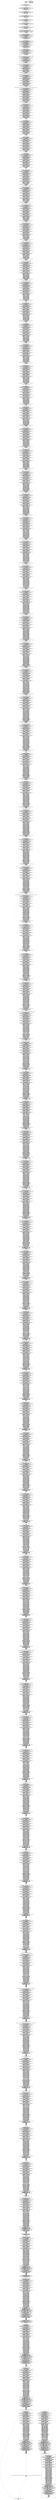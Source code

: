 digraph {
	"node0" [shape="rect",color="black",label=<import pandas as pd<BR/>{{<BR/>heap [[ #TOP# ]]<BR/>value [[ #TOP# ]]<BR/>}} -&gt; [skip]>];
	"node1" [shape="rect",color="gray",label=<pairplot(sns, df)<BR/>{{<BR/>heap [[ df: [heap[s]:pp@'dataframes-tests/guide.py':2:31] ]]<BR/>value [[ format_dict: {'Mes'='{:%m-%Y}'}<BR/>heap[s]:pp@'dataframes-tests/guide.py':11:36: *read('temporal.csv'): [-&gt; access:[[0, 0]:[10, 10]:]]<BR/>access:[[0, 0]:[10, 10]:]: [-&gt; TO_DATETIME(['Mes'])]<BR/>TO_DATETIME(['Mes']): []<BR/>heap[s]:pp@'dataframes-tests/guide.py':13:8: *read('temporal.csv'): [-&gt; access:[[0, 0]:[10, 10]:]]<BR/>access:[[0, 0]:[10, 10]:]: [-&gt; TO_DATETIME(['Mes']), -&gt; assign_to:['Mes']]<BR/>assign_to:['Mes']: [-&gt; project:[[0, 0]:[5, 5]:]]<BR/>TO_DATETIME(['Mes']): [-A-&gt; assign_to:['Mes']]<BR/>project:[[0, 0]:[5, 5]:]: []<BR/>heap[s]:pp@'dataframes-tests/guide.py':15:8: #TOP#<BR/>heap[s]:pp@'dataframes-tests/guide.py':16:10: *read('temporal.csv'): [-&gt; access:[[0, 0]:[10, 10]:]]<BR/>access:[[0, 0]:[10, 10]:]: [-&gt; TO_DATETIME(['Mes']), -&gt; assign_to:['Mes']]<BR/>assign_to:['Mes']: [-&gt; access:[[0, 0]:[5, 5]:]]<BR/>TO_DATETIME(['Mes']): [-A-&gt; assign_to:['Mes']]<BR/>access:[[0, 0]:[5, 5]:]: [-&gt; access:[[0, 0]:[5, 5]:]]<BR/>access:[[0, 0]:[5, 5]:]: [-&gt; project:[[0, 0]:[10, 10]:]]<BR/>project:[[0, 0]:[10, 10]:]: []<BR/>heap[s]:pp@'dataframes-tests/guide.py':17:8: *read('temporal.csv'): [-&gt; access:[[0, 0]:[10, 10]:]]<BR/>access:[[0, 0]:[10, 10]:]: [-&gt; TO_DATETIME(['Mes']), -&gt; assign_to:['Mes']]<BR/>assign_to:['Mes']: [-&gt; access:[[0, 0]:[5, 5]:]]<BR/>TO_DATETIME(['Mes']): [-A-&gt; assign_to:['Mes']]<BR/>access:[[0, 0]:[5, 5]:]: [-&gt; access:[[0, 0]:[5, 5]:]]<BR/>access:[[0, 0]:[5, 5]:]: [-&gt; access:[[0, 0]:[10, 10]:]]<BR/>access:[[0, 0]:[10, 10]:]: [-&gt; project:[[0, 0]:[5, 5]:]]<BR/>project:[[0, 0]:[5, 5]:]: []<BR/>heap[s]:pp@'dataframes-tests/guide.py':18:10: *read('temporal.csv'): [-&gt; access:[[0, 0]:[10, 10]:]]<BR/>access:[[0, 0]:[10, 10]:]: [-&gt; TO_DATETIME(['Mes']), -&gt; assign_to:['Mes']]<BR/>assign_to:['Mes']: [-&gt; access:[[0, 0]:[5, 5]:]]<BR/>TO_DATETIME(['Mes']): [-A-&gt; assign_to:['Mes']]<BR/>access:[[0, 0]:[5, 5]:]: [-&gt; access:[[0, 0]:[5, 5]:]]<BR/>access:[[0, 0]:[5, 5]:]: [-&gt; access:[[0, 0]:[10, 10]:]]<BR/>access:[[0, 0]:[10, 10]:]: [-&gt; access:[[0, 0]:[5, 5]:]]<BR/>access:[[0, 0]:[5, 5]:]: [-&gt; project:[[0, 0]:[10, 10]:]]<BR/>project:[[0, 0]:[10, 10]:]: []<BR/>heap[s]:pp@'dataframes-tests/guide.py':2:31: *read('temporal.csv'): [-&gt; access:[[0, 0]:[10, 10]:]]<BR/>access:[[0, 0]:[10, 10]:]: [-&gt; TO_DATETIME(['Mes']), -&gt; assign_to:['Mes']]<BR/>assign_to:['Mes']: [-&gt; access:[[0, 0]:[5, 5]:]]<BR/>TO_DATETIME(['Mes']): [-A-&gt; assign_to:['Mes']]<BR/>access:[[0, 0]:[5, 5]:]: [-&gt; access:[[0, 0]:[5, 5]:]]<BR/>access:[[0, 0]:[5, 5]:]: [-&gt; access:[[0, 0]:[10, 10]:]]<BR/>access:[[0, 0]:[10, 10]:]: [-&gt; access:[[0, 0]:[5, 5]:]]<BR/>access:[[0, 0]:[5, 5]:]: [-&gt; access:[[0, 0]:[10, 10]:]]<BR/>access:[[0, 0]:[10, 10]:]: [-&gt; access:['Mes']]<BR/>access:['Mes']: [-&gt; access:['data science']]<BR/>access:['data science']: [-&gt; access:['Mes']]<BR/>access:['Mes']: [-&gt; access:['data science']]<BR/>access:['data science']: [-&gt; access:['Mes']]<BR/>access:['Mes']: [-&gt; access:['machine learning']]<BR/>access:['machine learning']: [-&gt; access:['Mes']]<BR/>access:['Mes']: [-&gt; access:['deep learning']]<BR/>access:['deep learning']: [-&gt; access:['Mes']]<BR/>access:['Mes']: [-&gt; access:['data science']]<BR/>access:['data science']: [-&gt; access:['Mes']]<BR/>access:['Mes']: [-&gt; access:['machine learning']]<BR/>access:['machine learning']: [-&gt; access:['Mes']]<BR/>access:['Mes']: [-&gt; access:['deep learning']]<BR/>access:['deep learning']: [-&gt; access:['data science']]<BR/>access:['data science']: [-&gt; access:['Mes']]<BR/>access:['Mes']: [-&gt; access:['data science']]<BR/>access:['data science']: [-&gt; access:['Mes']]<BR/>access:['Mes']: [-&gt; access:['machine learning']]<BR/>access:['machine learning']: [-&gt; access:['Mes']]<BR/>access:['Mes']: [-&gt; access:['deep learning']]<BR/>access:['deep learning']: [-&gt; access:['Mes']]<BR/>access:['Mes']: [-&gt; access:['data science']]<BR/>access:['data science']: [-&gt; access:['Mes']]<BR/>access:['Mes']: [-&gt; access:['data science']]<BR/>access:['data science']: [-&gt; access:['Mes']]<BR/>access:['Mes']: [-&gt; access:['data science']]<BR/>access:['data science']: [-&gt; access:['data science']]<BR/>access:['data science']: [-&gt; access:['machine learning']]<BR/>access:['machine learning']: [-&gt; access:['Mes']]<BR/>access:['Mes']: [-&gt; access:['machine learning']]<BR/>access:['machine learning']: [-&gt; access:['deep learning']]<BR/>access:['deep learning']: [-&gt; access:['Mes']]<BR/>access:['Mes']: [-&gt; access:['data science']]<BR/>access:['data science']: [-&gt; access:['Mes']]<BR/>access:['Mes']: [-&gt; access:['machine learning']]<BR/>access:['machine learning']: [-&gt; access:['Mes']]<BR/>access:['Mes']: [-&gt; access:['deep learning']]<BR/>access:['deep learning']: [-&gt; access:['Mes']]<BR/>access:['Mes']: [-&gt; access:['data science']]<BR/>access:['data science']: []<BR/>heap[s]:pp@'dataframes-tests/guide.py':35:5: _|_<BR/>heap[s]:pp@'dataframes-tests/guide.py':3:10: *read('temporal.csv'): [-&gt; project:[[0, 0]:[10, 10]:]]<BR/>project:[[0, 0]:[10, 10]:]: []<BR/>heap[s]:pp@'dataframes-tests/guide.py':54:54: #TOP#<BR/>heap[s]:pp@'dataframes-tests/guide.py':54:81: #TOP#<BR/>prof: #TOP#<BR/>[stack: #TOP#] ]]<BR/>}} -&gt; [open_call_ret_value@'dataframes-tests/guide.py':60:15]>];
	"node2" [shape="rect",color="gray",label=<plot([](axes, 1, 1), [](df, 'Mes'), [](df, 'deep learning'))<BR/>{{<BR/>heap [[ df: [heap[s]:pp@'dataframes-tests/guide.py':2:31] ]]<BR/>value [[ format_dict: {'Mes'='{:%m-%Y}'}<BR/>heap[s]:pp@'dataframes-tests/guide.py':11:36: *read('temporal.csv'): [-&gt; access:[[0, 0]:[10, 10]:]]<BR/>access:[[0, 0]:[10, 10]:]: [-&gt; TO_DATETIME(['Mes'])]<BR/>TO_DATETIME(['Mes']): []<BR/>heap[s]:pp@'dataframes-tests/guide.py':13:8: *read('temporal.csv'): [-&gt; access:[[0, 0]:[10, 10]:]]<BR/>access:[[0, 0]:[10, 10]:]: [-&gt; TO_DATETIME(['Mes']), -&gt; assign_to:['Mes']]<BR/>assign_to:['Mes']: [-&gt; project:[[0, 0]:[5, 5]:]]<BR/>TO_DATETIME(['Mes']): [-A-&gt; assign_to:['Mes']]<BR/>project:[[0, 0]:[5, 5]:]: []<BR/>heap[s]:pp@'dataframes-tests/guide.py':15:8: #TOP#<BR/>heap[s]:pp@'dataframes-tests/guide.py':16:10: *read('temporal.csv'): [-&gt; access:[[0, 0]:[10, 10]:]]<BR/>access:[[0, 0]:[10, 10]:]: [-&gt; TO_DATETIME(['Mes']), -&gt; assign_to:['Mes']]<BR/>assign_to:['Mes']: [-&gt; access:[[0, 0]:[5, 5]:]]<BR/>TO_DATETIME(['Mes']): [-A-&gt; assign_to:['Mes']]<BR/>access:[[0, 0]:[5, 5]:]: [-&gt; access:[[0, 0]:[5, 5]:]]<BR/>access:[[0, 0]:[5, 5]:]: [-&gt; project:[[0, 0]:[10, 10]:]]<BR/>project:[[0, 0]:[10, 10]:]: []<BR/>heap[s]:pp@'dataframes-tests/guide.py':17:8: *read('temporal.csv'): [-&gt; access:[[0, 0]:[10, 10]:]]<BR/>access:[[0, 0]:[10, 10]:]: [-&gt; TO_DATETIME(['Mes']), -&gt; assign_to:['Mes']]<BR/>assign_to:['Mes']: [-&gt; access:[[0, 0]:[5, 5]:]]<BR/>TO_DATETIME(['Mes']): [-A-&gt; assign_to:['Mes']]<BR/>access:[[0, 0]:[5, 5]:]: [-&gt; access:[[0, 0]:[5, 5]:]]<BR/>access:[[0, 0]:[5, 5]:]: [-&gt; access:[[0, 0]:[10, 10]:]]<BR/>access:[[0, 0]:[10, 10]:]: [-&gt; project:[[0, 0]:[5, 5]:]]<BR/>project:[[0, 0]:[5, 5]:]: []<BR/>heap[s]:pp@'dataframes-tests/guide.py':18:10: *read('temporal.csv'): [-&gt; access:[[0, 0]:[10, 10]:]]<BR/>access:[[0, 0]:[10, 10]:]: [-&gt; TO_DATETIME(['Mes']), -&gt; assign_to:['Mes']]<BR/>assign_to:['Mes']: [-&gt; access:[[0, 0]:[5, 5]:]]<BR/>TO_DATETIME(['Mes']): [-A-&gt; assign_to:['Mes']]<BR/>access:[[0, 0]:[5, 5]:]: [-&gt; access:[[0, 0]:[5, 5]:]]<BR/>access:[[0, 0]:[5, 5]:]: [-&gt; access:[[0, 0]:[10, 10]:]]<BR/>access:[[0, 0]:[10, 10]:]: [-&gt; access:[[0, 0]:[5, 5]:]]<BR/>access:[[0, 0]:[5, 5]:]: [-&gt; project:[[0, 0]:[10, 10]:]]<BR/>project:[[0, 0]:[10, 10]:]: []<BR/>heap[s]:pp@'dataframes-tests/guide.py':2:31: *read('temporal.csv'): [-&gt; access:[[0, 0]:[10, 10]:]]<BR/>access:[[0, 0]:[10, 10]:]: [-&gt; TO_DATETIME(['Mes']), -&gt; assign_to:['Mes']]<BR/>assign_to:['Mes']: [-&gt; access:[[0, 0]:[5, 5]:]]<BR/>TO_DATETIME(['Mes']): [-A-&gt; assign_to:['Mes']]<BR/>access:[[0, 0]:[5, 5]:]: [-&gt; access:[[0, 0]:[5, 5]:]]<BR/>access:[[0, 0]:[5, 5]:]: [-&gt; access:[[0, 0]:[10, 10]:]]<BR/>access:[[0, 0]:[10, 10]:]: [-&gt; access:[[0, 0]:[5, 5]:]]<BR/>access:[[0, 0]:[5, 5]:]: [-&gt; access:[[0, 0]:[10, 10]:]]<BR/>access:[[0, 0]:[10, 10]:]: [-&gt; access:['Mes']]<BR/>access:['Mes']: [-&gt; access:['data science']]<BR/>access:['data science']: [-&gt; access:['Mes']]<BR/>access:['Mes']: [-&gt; access:['data science']]<BR/>access:['data science']: [-&gt; access:['Mes']]<BR/>access:['Mes']: [-&gt; access:['machine learning']]<BR/>access:['machine learning']: [-&gt; access:['Mes']]<BR/>access:['Mes']: [-&gt; access:['deep learning']]<BR/>access:['deep learning']: [-&gt; access:['Mes']]<BR/>access:['Mes']: [-&gt; access:['data science']]<BR/>access:['data science']: [-&gt; access:['Mes']]<BR/>access:['Mes']: [-&gt; access:['machine learning']]<BR/>access:['machine learning']: [-&gt; access:['Mes']]<BR/>access:['Mes']: [-&gt; access:['deep learning']]<BR/>access:['deep learning']: [-&gt; access:['data science']]<BR/>access:['data science']: [-&gt; access:['Mes']]<BR/>access:['Mes']: [-&gt; access:['data science']]<BR/>access:['data science']: [-&gt; access:['Mes']]<BR/>access:['Mes']: [-&gt; access:['machine learning']]<BR/>access:['machine learning']: [-&gt; access:['Mes']]<BR/>access:['Mes']: [-&gt; access:['deep learning']]<BR/>access:['deep learning']: []<BR/>heap[s]:pp@'dataframes-tests/guide.py':35:5: _|_<BR/>heap[s]:pp@'dataframes-tests/guide.py':3:10: *read('temporal.csv'): [-&gt; project:[[0, 0]:[10, 10]:]]<BR/>project:[[0, 0]:[10, 10]:]: []<BR/>prof: #TOP#<BR/>[stack: #TOP#] ]]<BR/>}} -&gt; [open_call_ret_value@'dataframes-tests/guide.py':39:46]>];
	"node3" [shape="rect",color="gray",label=<s3 = figure(width=(250), height=(250), x_range=(s1::x_range), title=('deep learning'))<BR/>{{<BR/>heap [[ df: [heap[s]:pp@'dataframes-tests/guide.py':2:31] ]]<BR/>value [[ format_dict: {'Mes'='{:%m-%Y}'}<BR/>heap[s]:pp@'dataframes-tests/guide.py':11:36: *read('temporal.csv'): [-&gt; access:[[0, 0]:[10, 10]:]]<BR/>access:[[0, 0]:[10, 10]:]: [-&gt; TO_DATETIME(['Mes'])]<BR/>TO_DATETIME(['Mes']): []<BR/>heap[s]:pp@'dataframes-tests/guide.py':13:8: *read('temporal.csv'): [-&gt; access:[[0, 0]:[10, 10]:]]<BR/>access:[[0, 0]:[10, 10]:]: [-&gt; TO_DATETIME(['Mes']), -&gt; assign_to:['Mes']]<BR/>assign_to:['Mes']: [-&gt; project:[[0, 0]:[5, 5]:]]<BR/>TO_DATETIME(['Mes']): [-A-&gt; assign_to:['Mes']]<BR/>project:[[0, 0]:[5, 5]:]: []<BR/>heap[s]:pp@'dataframes-tests/guide.py':15:8: #TOP#<BR/>heap[s]:pp@'dataframes-tests/guide.py':16:10: *read('temporal.csv'): [-&gt; access:[[0, 0]:[10, 10]:]]<BR/>access:[[0, 0]:[10, 10]:]: [-&gt; TO_DATETIME(['Mes']), -&gt; assign_to:['Mes']]<BR/>assign_to:['Mes']: [-&gt; access:[[0, 0]:[5, 5]:]]<BR/>TO_DATETIME(['Mes']): [-A-&gt; assign_to:['Mes']]<BR/>access:[[0, 0]:[5, 5]:]: [-&gt; access:[[0, 0]:[5, 5]:]]<BR/>access:[[0, 0]:[5, 5]:]: [-&gt; project:[[0, 0]:[10, 10]:]]<BR/>project:[[0, 0]:[10, 10]:]: []<BR/>heap[s]:pp@'dataframes-tests/guide.py':17:8: *read('temporal.csv'): [-&gt; access:[[0, 0]:[10, 10]:]]<BR/>access:[[0, 0]:[10, 10]:]: [-&gt; TO_DATETIME(['Mes']), -&gt; assign_to:['Mes']]<BR/>assign_to:['Mes']: [-&gt; access:[[0, 0]:[5, 5]:]]<BR/>TO_DATETIME(['Mes']): [-A-&gt; assign_to:['Mes']]<BR/>access:[[0, 0]:[5, 5]:]: [-&gt; access:[[0, 0]:[5, 5]:]]<BR/>access:[[0, 0]:[5, 5]:]: [-&gt; access:[[0, 0]:[10, 10]:]]<BR/>access:[[0, 0]:[10, 10]:]: [-&gt; project:[[0, 0]:[5, 5]:]]<BR/>project:[[0, 0]:[5, 5]:]: []<BR/>heap[s]:pp@'dataframes-tests/guide.py':18:10: *read('temporal.csv'): [-&gt; access:[[0, 0]:[10, 10]:]]<BR/>access:[[0, 0]:[10, 10]:]: [-&gt; TO_DATETIME(['Mes']), -&gt; assign_to:['Mes']]<BR/>assign_to:['Mes']: [-&gt; access:[[0, 0]:[5, 5]:]]<BR/>TO_DATETIME(['Mes']): [-A-&gt; assign_to:['Mes']]<BR/>access:[[0, 0]:[5, 5]:]: [-&gt; access:[[0, 0]:[5, 5]:]]<BR/>access:[[0, 0]:[5, 5]:]: [-&gt; access:[[0, 0]:[10, 10]:]]<BR/>access:[[0, 0]:[10, 10]:]: [-&gt; access:[[0, 0]:[5, 5]:]]<BR/>access:[[0, 0]:[5, 5]:]: [-&gt; project:[[0, 0]:[10, 10]:]]<BR/>project:[[0, 0]:[10, 10]:]: []<BR/>heap[s]:pp@'dataframes-tests/guide.py':2:31: *read('temporal.csv'): [-&gt; access:[[0, 0]:[10, 10]:]]<BR/>access:[[0, 0]:[10, 10]:]: [-&gt; TO_DATETIME(['Mes']), -&gt; assign_to:['Mes']]<BR/>assign_to:['Mes']: [-&gt; access:[[0, 0]:[5, 5]:]]<BR/>TO_DATETIME(['Mes']): [-A-&gt; assign_to:['Mes']]<BR/>access:[[0, 0]:[5, 5]:]: [-&gt; access:[[0, 0]:[5, 5]:]]<BR/>access:[[0, 0]:[5, 5]:]: [-&gt; access:[[0, 0]:[10, 10]:]]<BR/>access:[[0, 0]:[10, 10]:]: [-&gt; access:[[0, 0]:[5, 5]:]]<BR/>access:[[0, 0]:[5, 5]:]: [-&gt; access:[[0, 0]:[10, 10]:]]<BR/>access:[[0, 0]:[10, 10]:]: [-&gt; access:['Mes']]<BR/>access:['Mes']: [-&gt; access:['data science']]<BR/>access:['data science']: [-&gt; access:['Mes']]<BR/>access:['Mes']: [-&gt; access:['data science']]<BR/>access:['data science']: [-&gt; access:['Mes']]<BR/>access:['Mes']: [-&gt; access:['machine learning']]<BR/>access:['machine learning']: [-&gt; access:['Mes']]<BR/>access:['Mes']: [-&gt; access:['deep learning']]<BR/>access:['deep learning']: [-&gt; access:['Mes']]<BR/>access:['Mes']: [-&gt; access:['data science']]<BR/>access:['data science']: [-&gt; access:['Mes']]<BR/>access:['Mes']: [-&gt; access:['machine learning']]<BR/>access:['machine learning']: [-&gt; access:['Mes']]<BR/>access:['Mes']: [-&gt; access:['deep learning']]<BR/>access:['deep learning']: [-&gt; access:['data science']]<BR/>access:['data science']: [-&gt; access:['Mes']]<BR/>access:['Mes']: [-&gt; access:['data science']]<BR/>access:['data science']: [-&gt; access:['Mes']]<BR/>access:['Mes']: [-&gt; access:['machine learning']]<BR/>access:['machine learning']: [-&gt; access:['Mes']]<BR/>access:['Mes']: [-&gt; access:['deep learning']]<BR/>access:['deep learning']: [-&gt; access:['Mes']]<BR/>access:['Mes']: [-&gt; access:['data science']]<BR/>access:['data science']: [-&gt; access:['Mes']]<BR/>access:['Mes']: [-&gt; access:['data science']]<BR/>access:['data science']: [-&gt; access:['Mes']]<BR/>access:['Mes']: [-&gt; access:['data science']]<BR/>access:['data science']: [-&gt; access:['data science']]<BR/>access:['data science']: [-&gt; access:['machine learning']]<BR/>access:['machine learning']: [-&gt; access:['Mes']]<BR/>access:['Mes']: [-&gt; access:['machine learning']]<BR/>access:['machine learning']: [-&gt; access:['deep learning']]<BR/>access:['deep learning']: [-&gt; access:['Mes']]<BR/>access:['Mes']: [-&gt; access:['data science']]<BR/>access:['data science']: [-&gt; access:['Mes']]<BR/>access:['Mes']: [-&gt; access:['machine learning']]<BR/>access:['machine learning']: [-&gt; access:['Mes']]<BR/>access:['Mes']: [-&gt; access:['deep learning']]<BR/>access:['deep learning']: [-&gt; access:['Mes']]<BR/>access:['Mes']: [-&gt; access:['data science']]<BR/>access:['data science']: [-&gt; access:['Mes']]<BR/>access:['Mes']: [-&gt; access:['data science']]<BR/>access:['data science']: [-&gt; access:['Mes']]<BR/>access:['Mes']: [-&gt; access:['data science']]<BR/>access:['data science']: [-&gt; access:['Mes']]<BR/>access:['Mes']: [-&gt; access:['machine learning']]<BR/>access:['machine learning']: []<BR/>heap[s]:pp@'dataframes-tests/guide.py':35:5: _|_<BR/>heap[s]:pp@'dataframes-tests/guide.py':3:10: *read('temporal.csv'): [-&gt; project:[[0, 0]:[10, 10]:]]<BR/>project:[[0, 0]:[10, 10]:]: []<BR/>heap[s]:pp@'dataframes-tests/guide.py':54:54: #TOP#<BR/>heap[s]:pp@'dataframes-tests/guide.py':54:81: #TOP#<BR/>heap[s]:pp@'dataframes-tests/guide.py':64:5: _|_<BR/>heap[s]:pp@'dataframes-tests/guide.py':64:57: #TOP#<BR/>p: #TOP#<BR/>prof: #TOP#<BR/>s1: #TOP#<BR/>s2: #TOP#<BR/>s3: #TOP#<BR/>[stack: #TOP#] ]]<BR/>}} -&gt; [s3]>];
	"node4" [shape="rect",color="gray",label=<m1 = Map(folium, location=(list(41.38, 2.17)), tiles=('openstreetmap'), zoom_start=(18))<BR/>{{<BR/>heap [[ df: [heap[s]:pp@'dataframes-tests/guide.py':2:31] ]]<BR/>value [[ format_dict: {'Mes'='{:%m-%Y}'}<BR/>heap[s]:pp@'dataframes-tests/guide.py':11:36: *read('temporal.csv'): [-&gt; access:[[0, 0]:[10, 10]:]]<BR/>access:[[0, 0]:[10, 10]:]: [-&gt; TO_DATETIME(['Mes'])]<BR/>TO_DATETIME(['Mes']): []<BR/>heap[s]:pp@'dataframes-tests/guide.py':13:8: *read('temporal.csv'): [-&gt; access:[[0, 0]:[10, 10]:]]<BR/>access:[[0, 0]:[10, 10]:]: [-&gt; TO_DATETIME(['Mes']), -&gt; assign_to:['Mes']]<BR/>assign_to:['Mes']: [-&gt; project:[[0, 0]:[5, 5]:]]<BR/>TO_DATETIME(['Mes']): [-A-&gt; assign_to:['Mes']]<BR/>project:[[0, 0]:[5, 5]:]: []<BR/>heap[s]:pp@'dataframes-tests/guide.py':15:8: #TOP#<BR/>heap[s]:pp@'dataframes-tests/guide.py':16:10: *read('temporal.csv'): [-&gt; access:[[0, 0]:[10, 10]:]]<BR/>access:[[0, 0]:[10, 10]:]: [-&gt; TO_DATETIME(['Mes']), -&gt; assign_to:['Mes']]<BR/>assign_to:['Mes']: [-&gt; access:[[0, 0]:[5, 5]:]]<BR/>TO_DATETIME(['Mes']): [-A-&gt; assign_to:['Mes']]<BR/>access:[[0, 0]:[5, 5]:]: [-&gt; access:[[0, 0]:[5, 5]:]]<BR/>access:[[0, 0]:[5, 5]:]: [-&gt; project:[[0, 0]:[10, 10]:]]<BR/>project:[[0, 0]:[10, 10]:]: []<BR/>heap[s]:pp@'dataframes-tests/guide.py':17:8: *read('temporal.csv'): [-&gt; access:[[0, 0]:[10, 10]:]]<BR/>access:[[0, 0]:[10, 10]:]: [-&gt; TO_DATETIME(['Mes']), -&gt; assign_to:['Mes']]<BR/>assign_to:['Mes']: [-&gt; access:[[0, 0]:[5, 5]:]]<BR/>TO_DATETIME(['Mes']): [-A-&gt; assign_to:['Mes']]<BR/>access:[[0, 0]:[5, 5]:]: [-&gt; access:[[0, 0]:[5, 5]:]]<BR/>access:[[0, 0]:[5, 5]:]: [-&gt; access:[[0, 0]:[10, 10]:]]<BR/>access:[[0, 0]:[10, 10]:]: [-&gt; project:[[0, 0]:[5, 5]:]]<BR/>project:[[0, 0]:[5, 5]:]: []<BR/>heap[s]:pp@'dataframes-tests/guide.py':18:10: *read('temporal.csv'): [-&gt; access:[[0, 0]:[10, 10]:]]<BR/>access:[[0, 0]:[10, 10]:]: [-&gt; TO_DATETIME(['Mes']), -&gt; assign_to:['Mes']]<BR/>assign_to:['Mes']: [-&gt; access:[[0, 0]:[5, 5]:]]<BR/>TO_DATETIME(['Mes']): [-A-&gt; assign_to:['Mes']]<BR/>access:[[0, 0]:[5, 5]:]: [-&gt; access:[[0, 0]:[5, 5]:]]<BR/>access:[[0, 0]:[5, 5]:]: [-&gt; access:[[0, 0]:[10, 10]:]]<BR/>access:[[0, 0]:[10, 10]:]: [-&gt; access:[[0, 0]:[5, 5]:]]<BR/>access:[[0, 0]:[5, 5]:]: [-&gt; project:[[0, 0]:[10, 10]:]]<BR/>project:[[0, 0]:[10, 10]:]: []<BR/>heap[s]:pp@'dataframes-tests/guide.py':2:31: *read('temporal.csv'): [-&gt; access:[[0, 0]:[10, 10]:]]<BR/>access:[[0, 0]:[10, 10]:]: [-&gt; TO_DATETIME(['Mes']), -&gt; assign_to:['Mes']]<BR/>assign_to:['Mes']: [-&gt; access:[[0, 0]:[5, 5]:]]<BR/>TO_DATETIME(['Mes']): [-A-&gt; assign_to:['Mes']]<BR/>access:[[0, 0]:[5, 5]:]: [-&gt; access:[[0, 0]:[5, 5]:]]<BR/>access:[[0, 0]:[5, 5]:]: [-&gt; access:[[0, 0]:[10, 10]:]]<BR/>access:[[0, 0]:[10, 10]:]: [-&gt; access:[[0, 0]:[5, 5]:]]<BR/>access:[[0, 0]:[5, 5]:]: [-&gt; access:[[0, 0]:[10, 10]:]]<BR/>access:[[0, 0]:[10, 10]:]: [-&gt; access:['Mes']]<BR/>access:['Mes']: [-&gt; access:['data science']]<BR/>access:['data science']: [-&gt; access:['Mes']]<BR/>access:['Mes']: [-&gt; access:['data science']]<BR/>access:['data science']: [-&gt; access:['Mes']]<BR/>access:['Mes']: [-&gt; access:['machine learning']]<BR/>access:['machine learning']: [-&gt; access:['Mes']]<BR/>access:['Mes']: [-&gt; access:['deep learning']]<BR/>access:['deep learning']: [-&gt; access:['Mes']]<BR/>access:['Mes']: [-&gt; access:['data science']]<BR/>access:['data science']: [-&gt; access:['Mes']]<BR/>access:['Mes']: [-&gt; access:['machine learning']]<BR/>access:['machine learning']: [-&gt; access:['Mes']]<BR/>access:['Mes']: [-&gt; access:['deep learning']]<BR/>access:['deep learning']: [-&gt; access:['data science']]<BR/>access:['data science']: [-&gt; access:['Mes']]<BR/>access:['Mes']: [-&gt; access:['data science']]<BR/>access:['data science']: [-&gt; access:['Mes']]<BR/>access:['Mes']: [-&gt; access:['machine learning']]<BR/>access:['machine learning']: [-&gt; access:['Mes']]<BR/>access:['Mes']: [-&gt; access:['deep learning']]<BR/>access:['deep learning']: [-&gt; access:['Mes']]<BR/>access:['Mes']: [-&gt; access:['data science']]<BR/>access:['data science']: [-&gt; access:['Mes']]<BR/>access:['Mes']: [-&gt; access:['data science']]<BR/>access:['data science']: [-&gt; access:['Mes']]<BR/>access:['Mes']: [-&gt; access:['data science']]<BR/>access:['data science']: [-&gt; access:['data science']]<BR/>access:['data science']: [-&gt; access:['machine learning']]<BR/>access:['machine learning']: [-&gt; access:['Mes']]<BR/>access:['Mes']: [-&gt; access:['machine learning']]<BR/>access:['machine learning']: [-&gt; access:['deep learning']]<BR/>access:['deep learning']: [-&gt; access:['Mes']]<BR/>access:['Mes']: [-&gt; access:['data science']]<BR/>access:['data science']: [-&gt; access:['Mes']]<BR/>access:['Mes']: [-&gt; access:['machine learning']]<BR/>access:['machine learning']: [-&gt; access:['Mes']]<BR/>access:['Mes']: [-&gt; access:['deep learning']]<BR/>access:['deep learning']: [-&gt; access:['Mes']]<BR/>access:['Mes']: [-&gt; access:['data science']]<BR/>access:['data science']: [-&gt; access:['Mes']]<BR/>access:['Mes']: [-&gt; access:['data science']]<BR/>access:['data science']: [-&gt; access:['Mes']]<BR/>access:['Mes']: [-&gt; access:['data science']]<BR/>access:['data science']: [-&gt; access:['Mes']]<BR/>access:['Mes']: [-&gt; access:['machine learning']]<BR/>access:['machine learning']: [-&gt; access:['Mes']]<BR/>access:['Mes']: [-&gt; access:['deep learning']]<BR/>access:['deep learning']: []<BR/>heap[s]:pp@'dataframes-tests/guide.py':35:5: _|_<BR/>heap[s]:pp@'dataframes-tests/guide.py':3:10: *read('temporal.csv'): [-&gt; project:[[0, 0]:[10, 10]:]]<BR/>project:[[0, 0]:[10, 10]:]: []<BR/>heap[s]:pp@'dataframes-tests/guide.py':54:54: #TOP#<BR/>heap[s]:pp@'dataframes-tests/guide.py':54:81: #TOP#<BR/>heap[s]:pp@'dataframes-tests/guide.py':64:5: _|_<BR/>heap[s]:pp@'dataframes-tests/guide.py':64:57: #TOP#<BR/>m1: #TOP#<BR/>p: #TOP#<BR/>prof: #TOP#<BR/>s1: #TOP#<BR/>s2: #TOP#<BR/>s3: #TOP#<BR/>[stack: #TOP#] ]]<BR/>}} -&gt; [m1]>];
	"node5" [shape="rect",color="gray",label=<plot(plt, [](df, 'Mes'), [](df, 'deep learning'), label=('deep learning'))<BR/>{{<BR/>heap [[ df: [heap[s]:pp@'dataframes-tests/guide.py':2:31] ]]<BR/>value [[ format_dict: {'Mes'='{:%m-%Y}'}<BR/>heap[s]:pp@'dataframes-tests/guide.py':11:36: *read('temporal.csv'): [-&gt; access:[[0, 0]:[10, 10]:]]<BR/>access:[[0, 0]:[10, 10]:]: [-&gt; TO_DATETIME(['Mes'])]<BR/>TO_DATETIME(['Mes']): []<BR/>heap[s]:pp@'dataframes-tests/guide.py':13:8: *read('temporal.csv'): [-&gt; access:[[0, 0]:[10, 10]:]]<BR/>access:[[0, 0]:[10, 10]:]: [-&gt; TO_DATETIME(['Mes']), -&gt; assign_to:['Mes']]<BR/>assign_to:['Mes']: [-&gt; project:[[0, 0]:[5, 5]:]]<BR/>TO_DATETIME(['Mes']): [-A-&gt; assign_to:['Mes']]<BR/>project:[[0, 0]:[5, 5]:]: []<BR/>heap[s]:pp@'dataframes-tests/guide.py':15:8: #TOP#<BR/>heap[s]:pp@'dataframes-tests/guide.py':16:10: *read('temporal.csv'): [-&gt; access:[[0, 0]:[10, 10]:]]<BR/>access:[[0, 0]:[10, 10]:]: [-&gt; TO_DATETIME(['Mes']), -&gt; assign_to:['Mes']]<BR/>assign_to:['Mes']: [-&gt; access:[[0, 0]:[5, 5]:]]<BR/>TO_DATETIME(['Mes']): [-A-&gt; assign_to:['Mes']]<BR/>access:[[0, 0]:[5, 5]:]: [-&gt; access:[[0, 0]:[5, 5]:]]<BR/>access:[[0, 0]:[5, 5]:]: [-&gt; project:[[0, 0]:[10, 10]:]]<BR/>project:[[0, 0]:[10, 10]:]: []<BR/>heap[s]:pp@'dataframes-tests/guide.py':17:8: *read('temporal.csv'): [-&gt; access:[[0, 0]:[10, 10]:]]<BR/>access:[[0, 0]:[10, 10]:]: [-&gt; TO_DATETIME(['Mes']), -&gt; assign_to:['Mes']]<BR/>assign_to:['Mes']: [-&gt; access:[[0, 0]:[5, 5]:]]<BR/>TO_DATETIME(['Mes']): [-A-&gt; assign_to:['Mes']]<BR/>access:[[0, 0]:[5, 5]:]: [-&gt; access:[[0, 0]:[5, 5]:]]<BR/>access:[[0, 0]:[5, 5]:]: [-&gt; access:[[0, 0]:[10, 10]:]]<BR/>access:[[0, 0]:[10, 10]:]: [-&gt; project:[[0, 0]:[5, 5]:]]<BR/>project:[[0, 0]:[5, 5]:]: []<BR/>heap[s]:pp@'dataframes-tests/guide.py':18:10: *read('temporal.csv'): [-&gt; access:[[0, 0]:[10, 10]:]]<BR/>access:[[0, 0]:[10, 10]:]: [-&gt; TO_DATETIME(['Mes']), -&gt; assign_to:['Mes']]<BR/>assign_to:['Mes']: [-&gt; access:[[0, 0]:[5, 5]:]]<BR/>TO_DATETIME(['Mes']): [-A-&gt; assign_to:['Mes']]<BR/>access:[[0, 0]:[5, 5]:]: [-&gt; access:[[0, 0]:[5, 5]:]]<BR/>access:[[0, 0]:[5, 5]:]: [-&gt; access:[[0, 0]:[10, 10]:]]<BR/>access:[[0, 0]:[10, 10]:]: [-&gt; access:[[0, 0]:[5, 5]:]]<BR/>access:[[0, 0]:[5, 5]:]: [-&gt; project:[[0, 0]:[10, 10]:]]<BR/>project:[[0, 0]:[10, 10]:]: []<BR/>heap[s]:pp@'dataframes-tests/guide.py':2:31: *read('temporal.csv'): [-&gt; access:[[0, 0]:[10, 10]:]]<BR/>access:[[0, 0]:[10, 10]:]: [-&gt; TO_DATETIME(['Mes']), -&gt; assign_to:['Mes']]<BR/>assign_to:['Mes']: [-&gt; access:[[0, 0]:[5, 5]:]]<BR/>TO_DATETIME(['Mes']): [-A-&gt; assign_to:['Mes']]<BR/>access:[[0, 0]:[5, 5]:]: [-&gt; access:[[0, 0]:[5, 5]:]]<BR/>access:[[0, 0]:[5, 5]:]: [-&gt; access:[[0, 0]:[10, 10]:]]<BR/>access:[[0, 0]:[10, 10]:]: [-&gt; access:[[0, 0]:[5, 5]:]]<BR/>access:[[0, 0]:[5, 5]:]: [-&gt; access:[[0, 0]:[10, 10]:]]<BR/>access:[[0, 0]:[10, 10]:]: [-&gt; access:['Mes']]<BR/>access:['Mes']: [-&gt; access:['data science']]<BR/>access:['data science']: [-&gt; access:['Mes']]<BR/>access:['Mes']: [-&gt; access:['data science']]<BR/>access:['data science']: [-&gt; access:['Mes']]<BR/>access:['Mes']: [-&gt; access:['machine learning']]<BR/>access:['machine learning']: [-&gt; access:['Mes']]<BR/>access:['Mes']: [-&gt; access:['deep learning']]<BR/>access:['deep learning']: [-&gt; access:['Mes']]<BR/>access:['Mes']: [-&gt; access:['data science']]<BR/>access:['data science']: [-&gt; access:['Mes']]<BR/>access:['Mes']: [-&gt; access:['machine learning']]<BR/>access:['machine learning']: [-&gt; access:['Mes']]<BR/>access:['Mes']: [-&gt; access:['deep learning']]<BR/>access:['deep learning']: []<BR/>heap[s]:pp@'dataframes-tests/guide.py':3:10: *read('temporal.csv'): [-&gt; project:[[0, 0]:[10, 10]:]]<BR/>project:[[0, 0]:[10, 10]:]: []<BR/>prof: #TOP#<BR/>[stack: #TOP#] ]]<BR/>}} -&gt; [open_call_ret_value@'dataframes-tests/guide.py':29:62]>];
	"node6" [shape="rect",color="gray",label=<plot([](axes, 1, 0), [](df, 'Mes'), [](df, 'machine learning'))<BR/>{{<BR/>heap [[ df: [heap[s]:pp@'dataframes-tests/guide.py':2:31] ]]<BR/>value [[ format_dict: {'Mes'='{:%m-%Y}'}<BR/>heap[s]:pp@'dataframes-tests/guide.py':11:36: *read('temporal.csv'): [-&gt; access:[[0, 0]:[10, 10]:]]<BR/>access:[[0, 0]:[10, 10]:]: [-&gt; TO_DATETIME(['Mes'])]<BR/>TO_DATETIME(['Mes']): []<BR/>heap[s]:pp@'dataframes-tests/guide.py':13:8: *read('temporal.csv'): [-&gt; access:[[0, 0]:[10, 10]:]]<BR/>access:[[0, 0]:[10, 10]:]: [-&gt; TO_DATETIME(['Mes']), -&gt; assign_to:['Mes']]<BR/>assign_to:['Mes']: [-&gt; project:[[0, 0]:[5, 5]:]]<BR/>TO_DATETIME(['Mes']): [-A-&gt; assign_to:['Mes']]<BR/>project:[[0, 0]:[5, 5]:]: []<BR/>heap[s]:pp@'dataframes-tests/guide.py':15:8: #TOP#<BR/>heap[s]:pp@'dataframes-tests/guide.py':16:10: *read('temporal.csv'): [-&gt; access:[[0, 0]:[10, 10]:]]<BR/>access:[[0, 0]:[10, 10]:]: [-&gt; TO_DATETIME(['Mes']), -&gt; assign_to:['Mes']]<BR/>assign_to:['Mes']: [-&gt; access:[[0, 0]:[5, 5]:]]<BR/>TO_DATETIME(['Mes']): [-A-&gt; assign_to:['Mes']]<BR/>access:[[0, 0]:[5, 5]:]: [-&gt; access:[[0, 0]:[5, 5]:]]<BR/>access:[[0, 0]:[5, 5]:]: [-&gt; project:[[0, 0]:[10, 10]:]]<BR/>project:[[0, 0]:[10, 10]:]: []<BR/>heap[s]:pp@'dataframes-tests/guide.py':17:8: *read('temporal.csv'): [-&gt; access:[[0, 0]:[10, 10]:]]<BR/>access:[[0, 0]:[10, 10]:]: [-&gt; TO_DATETIME(['Mes']), -&gt; assign_to:['Mes']]<BR/>assign_to:['Mes']: [-&gt; access:[[0, 0]:[5, 5]:]]<BR/>TO_DATETIME(['Mes']): [-A-&gt; assign_to:['Mes']]<BR/>access:[[0, 0]:[5, 5]:]: [-&gt; access:[[0, 0]:[5, 5]:]]<BR/>access:[[0, 0]:[5, 5]:]: [-&gt; access:[[0, 0]:[10, 10]:]]<BR/>access:[[0, 0]:[10, 10]:]: [-&gt; project:[[0, 0]:[5, 5]:]]<BR/>project:[[0, 0]:[5, 5]:]: []<BR/>heap[s]:pp@'dataframes-tests/guide.py':18:10: *read('temporal.csv'): [-&gt; access:[[0, 0]:[10, 10]:]]<BR/>access:[[0, 0]:[10, 10]:]: [-&gt; TO_DATETIME(['Mes']), -&gt; assign_to:['Mes']]<BR/>assign_to:['Mes']: [-&gt; access:[[0, 0]:[5, 5]:]]<BR/>TO_DATETIME(['Mes']): [-A-&gt; assign_to:['Mes']]<BR/>access:[[0, 0]:[5, 5]:]: [-&gt; access:[[0, 0]:[5, 5]:]]<BR/>access:[[0, 0]:[5, 5]:]: [-&gt; access:[[0, 0]:[10, 10]:]]<BR/>access:[[0, 0]:[10, 10]:]: [-&gt; access:[[0, 0]:[5, 5]:]]<BR/>access:[[0, 0]:[5, 5]:]: [-&gt; project:[[0, 0]:[10, 10]:]]<BR/>project:[[0, 0]:[10, 10]:]: []<BR/>heap[s]:pp@'dataframes-tests/guide.py':2:31: *read('temporal.csv'): [-&gt; access:[[0, 0]:[10, 10]:]]<BR/>access:[[0, 0]:[10, 10]:]: [-&gt; TO_DATETIME(['Mes']), -&gt; assign_to:['Mes']]<BR/>assign_to:['Mes']: [-&gt; access:[[0, 0]:[5, 5]:]]<BR/>TO_DATETIME(['Mes']): [-A-&gt; assign_to:['Mes']]<BR/>access:[[0, 0]:[5, 5]:]: [-&gt; access:[[0, 0]:[5, 5]:]]<BR/>access:[[0, 0]:[5, 5]:]: [-&gt; access:[[0, 0]:[10, 10]:]]<BR/>access:[[0, 0]:[10, 10]:]: [-&gt; access:[[0, 0]:[5, 5]:]]<BR/>access:[[0, 0]:[5, 5]:]: [-&gt; access:[[0, 0]:[10, 10]:]]<BR/>access:[[0, 0]:[10, 10]:]: [-&gt; access:['Mes']]<BR/>access:['Mes']: [-&gt; access:['data science']]<BR/>access:['data science']: [-&gt; access:['Mes']]<BR/>access:['Mes']: [-&gt; access:['data science']]<BR/>access:['data science']: [-&gt; access:['Mes']]<BR/>access:['Mes']: [-&gt; access:['machine learning']]<BR/>access:['machine learning']: [-&gt; access:['Mes']]<BR/>access:['Mes']: [-&gt; access:['deep learning']]<BR/>access:['deep learning']: [-&gt; access:['Mes']]<BR/>access:['Mes']: [-&gt; access:['data science']]<BR/>access:['data science']: [-&gt; access:['Mes']]<BR/>access:['Mes']: [-&gt; access:['machine learning']]<BR/>access:['machine learning']: [-&gt; access:['Mes']]<BR/>access:['Mes']: [-&gt; access:['deep learning']]<BR/>access:['deep learning']: [-&gt; access:['data science']]<BR/>access:['data science']: [-&gt; access:['Mes']]<BR/>access:['Mes']: [-&gt; access:['data science']]<BR/>access:['data science']: [-&gt; access:['Mes']]<BR/>access:['Mes']: [-&gt; access:['machine learning']]<BR/>access:['machine learning']: []<BR/>heap[s]:pp@'dataframes-tests/guide.py':35:5: _|_<BR/>heap[s]:pp@'dataframes-tests/guide.py':3:10: *read('temporal.csv'): [-&gt; project:[[0, 0]:[10, 10]:]]<BR/>project:[[0, 0]:[10, 10]:]: []<BR/>prof: #TOP#<BR/>[stack: #TOP#] ]]<BR/>}} -&gt; [open_call_ret_value@'dataframes-tests/guide.py':38:49]>];
	"node7" [shape="rect",color="gray",label=<title(plt, 'Popularity of AI terms by date')<BR/>{{<BR/>heap [[ df: [heap[s]:pp@'dataframes-tests/guide.py':2:31] ]]<BR/>value [[ format_dict: {'Mes'='{:%m-%Y}'}<BR/>heap[s]:pp@'dataframes-tests/guide.py':11:36: *read('temporal.csv'): [-&gt; access:[[0, 0]:[10, 10]:]]<BR/>access:[[0, 0]:[10, 10]:]: [-&gt; TO_DATETIME(['Mes'])]<BR/>TO_DATETIME(['Mes']): []<BR/>heap[s]:pp@'dataframes-tests/guide.py':13:8: *read('temporal.csv'): [-&gt; access:[[0, 0]:[10, 10]:]]<BR/>access:[[0, 0]:[10, 10]:]: [-&gt; TO_DATETIME(['Mes']), -&gt; assign_to:['Mes']]<BR/>assign_to:['Mes']: [-&gt; project:[[0, 0]:[5, 5]:]]<BR/>TO_DATETIME(['Mes']): [-A-&gt; assign_to:['Mes']]<BR/>project:[[0, 0]:[5, 5]:]: []<BR/>heap[s]:pp@'dataframes-tests/guide.py':15:8: #TOP#<BR/>heap[s]:pp@'dataframes-tests/guide.py':16:10: *read('temporal.csv'): [-&gt; access:[[0, 0]:[10, 10]:]]<BR/>access:[[0, 0]:[10, 10]:]: [-&gt; TO_DATETIME(['Mes']), -&gt; assign_to:['Mes']]<BR/>assign_to:['Mes']: [-&gt; access:[[0, 0]:[5, 5]:]]<BR/>TO_DATETIME(['Mes']): [-A-&gt; assign_to:['Mes']]<BR/>access:[[0, 0]:[5, 5]:]: [-&gt; access:[[0, 0]:[5, 5]:]]<BR/>access:[[0, 0]:[5, 5]:]: [-&gt; project:[[0, 0]:[10, 10]:]]<BR/>project:[[0, 0]:[10, 10]:]: []<BR/>heap[s]:pp@'dataframes-tests/guide.py':17:8: *read('temporal.csv'): [-&gt; access:[[0, 0]:[10, 10]:]]<BR/>access:[[0, 0]:[10, 10]:]: [-&gt; TO_DATETIME(['Mes']), -&gt; assign_to:['Mes']]<BR/>assign_to:['Mes']: [-&gt; access:[[0, 0]:[5, 5]:]]<BR/>TO_DATETIME(['Mes']): [-A-&gt; assign_to:['Mes']]<BR/>access:[[0, 0]:[5, 5]:]: [-&gt; access:[[0, 0]:[5, 5]:]]<BR/>access:[[0, 0]:[5, 5]:]: [-&gt; access:[[0, 0]:[10, 10]:]]<BR/>access:[[0, 0]:[10, 10]:]: [-&gt; project:[[0, 0]:[5, 5]:]]<BR/>project:[[0, 0]:[5, 5]:]: []<BR/>heap[s]:pp@'dataframes-tests/guide.py':18:10: *read('temporal.csv'): [-&gt; access:[[0, 0]:[10, 10]:]]<BR/>access:[[0, 0]:[10, 10]:]: [-&gt; TO_DATETIME(['Mes']), -&gt; assign_to:['Mes']]<BR/>assign_to:['Mes']: [-&gt; access:[[0, 0]:[5, 5]:]]<BR/>TO_DATETIME(['Mes']): [-A-&gt; assign_to:['Mes']]<BR/>access:[[0, 0]:[5, 5]:]: [-&gt; access:[[0, 0]:[5, 5]:]]<BR/>access:[[0, 0]:[5, 5]:]: [-&gt; access:[[0, 0]:[10, 10]:]]<BR/>access:[[0, 0]:[10, 10]:]: [-&gt; access:[[0, 0]:[5, 5]:]]<BR/>access:[[0, 0]:[5, 5]:]: [-&gt; project:[[0, 0]:[10, 10]:]]<BR/>project:[[0, 0]:[10, 10]:]: []<BR/>heap[s]:pp@'dataframes-tests/guide.py':2:31: *read('temporal.csv'): [-&gt; access:[[0, 0]:[10, 10]:]]<BR/>access:[[0, 0]:[10, 10]:]: [-&gt; TO_DATETIME(['Mes']), -&gt; assign_to:['Mes']]<BR/>assign_to:['Mes']: [-&gt; access:[[0, 0]:[5, 5]:]]<BR/>TO_DATETIME(['Mes']): [-A-&gt; assign_to:['Mes']]<BR/>access:[[0, 0]:[5, 5]:]: [-&gt; access:[[0, 0]:[5, 5]:]]<BR/>access:[[0, 0]:[5, 5]:]: [-&gt; access:[[0, 0]:[10, 10]:]]<BR/>access:[[0, 0]:[10, 10]:]: [-&gt; access:[[0, 0]:[5, 5]:]]<BR/>access:[[0, 0]:[5, 5]:]: [-&gt; access:[[0, 0]:[10, 10]:]]<BR/>access:[[0, 0]:[10, 10]:]: [-&gt; access:['Mes']]<BR/>access:['Mes']: [-&gt; access:['data science']]<BR/>access:['data science']: [-&gt; access:['Mes']]<BR/>access:['Mes']: [-&gt; access:['data science']]<BR/>access:['data science']: [-&gt; access:['Mes']]<BR/>access:['Mes']: [-&gt; access:['machine learning']]<BR/>access:['machine learning']: [-&gt; access:['Mes']]<BR/>access:['Mes']: [-&gt; access:['deep learning']]<BR/>access:['deep learning']: [-&gt; access:['Mes']]<BR/>access:['Mes']: [-&gt; access:['data science']]<BR/>access:['data science']: [-&gt; access:['Mes']]<BR/>access:['Mes']: [-&gt; access:['machine learning']]<BR/>access:['machine learning']: [-&gt; access:['Mes']]<BR/>access:['Mes']: [-&gt; access:['deep learning']]<BR/>access:['deep learning']: [-&gt; access:['data science']]<BR/>access:['data science']: [-&gt; access:['Mes']]<BR/>access:['Mes']: [-&gt; access:['data science']]<BR/>access:['data science']: [-&gt; access:['Mes']]<BR/>access:['Mes']: [-&gt; access:['machine learning']]<BR/>access:['machine learning']: [-&gt; access:['Mes']]<BR/>access:['Mes']: [-&gt; access:['deep learning']]<BR/>access:['deep learning']: [-&gt; access:['Mes']]<BR/>access:['Mes']: [-&gt; access:['data science']]<BR/>access:['data science']: [-&gt; access:['Mes']]<BR/>access:['Mes']: [-&gt; access:['data science']]<BR/>access:['data science']: [-&gt; access:['Mes']]<BR/>access:['Mes']: [-&gt; access:['data science']]<BR/>access:['data science']: [-&gt; access:['data science']]<BR/>access:['data science']: [-&gt; access:['machine learning']]<BR/>access:['machine learning']: [-&gt; access:['Mes']]<BR/>access:['Mes']: [-&gt; access:['machine learning']]<BR/>access:['machine learning']: [-&gt; access:['deep learning']]<BR/>access:['deep learning']: [-&gt; access:['Mes']]<BR/>access:['Mes']: [-&gt; access:['data science']]<BR/>access:['data science']: [-&gt; access:['Mes']]<BR/>access:['Mes']: [-&gt; access:['machine learning']]<BR/>access:['machine learning']: [-&gt; access:['Mes']]<BR/>access:['Mes']: [-&gt; access:['deep learning']]<BR/>access:['deep learning']: []<BR/>heap[s]:pp@'dataframes-tests/guide.py':35:5: _|_<BR/>heap[s]:pp@'dataframes-tests/guide.py':3:10: *read('temporal.csv'): [-&gt; project:[[0, 0]:[10, 10]:]]<BR/>project:[[0, 0]:[10, 10]:]: []<BR/>prof: #TOP#<BR/>[stack: #TOP#] ]]<BR/>}} -&gt; [open_call_ret_value@'dataframes-tests/guide.py':51:42]>];
	"node8" [shape="rect",color="gray",label=<format(head(df)::style, format_dict)<BR/>{{<BR/>heap [[ df: [heap[s]:pp@'dataframes-tests/guide.py':2:31] ]]<BR/>value [[ format_dict: {'data science'='${0:,.2f}', 'machine learning'='{:.2%}', 'Mes'='{:%m-%Y}'}<BR/>heap[s]:pp@'dataframes-tests/guide.py':11:36: *read('temporal.csv'): [-&gt; access:[[0, 0]:[10, 10]:]]<BR/>access:[[0, 0]:[10, 10]:]: [-&gt; TO_DATETIME(['Mes'])]<BR/>TO_DATETIME(['Mes']): []<BR/>heap[s]:pp@'dataframes-tests/guide.py':13:8: *read('temporal.csv'): [-&gt; access:[[0, 0]:[10, 10]:]]<BR/>access:[[0, 0]:[10, 10]:]: [-&gt; TO_DATETIME(['Mes']), -&gt; assign_to:['Mes']]<BR/>assign_to:['Mes']: [-&gt; project:[[0, 0]:[5, 5]:]]<BR/>TO_DATETIME(['Mes']): [-A-&gt; assign_to:['Mes']]<BR/>project:[[0, 0]:[5, 5]:]: []<BR/>heap[s]:pp@'dataframes-tests/guide.py':2:31: *read('temporal.csv'): [-&gt; access:[[0, 0]:[10, 10]:]]<BR/>access:[[0, 0]:[10, 10]:]: [-&gt; TO_DATETIME(['Mes']), -&gt; assign_to:['Mes']]<BR/>assign_to:['Mes']: [-&gt; access:[[0, 0]:[5, 5]:]]<BR/>TO_DATETIME(['Mes']): [-A-&gt; assign_to:['Mes']]<BR/>access:[[0, 0]:[5, 5]:]: []<BR/>heap[s]:pp@'dataframes-tests/guide.py':3:10: *read('temporal.csv'): [-&gt; project:[[0, 0]:[10, 10]:]]<BR/>project:[[0, 0]:[10, 10]:]: []<BR/>[stack: *read('temporal.csv'): [-&gt; access:[[0, 0]:[10, 10]:]]<BR/>access:[[0, 0]:[10, 10]:]: [-&gt; TO_DATETIME(['Mes']), -&gt; assign_to:['Mes']]<BR/>assign_to:['Mes']: [-&gt; project:[[0, 0]:[5, 5]:]]<BR/>TO_DATETIME(['Mes']): [-A-&gt; assign_to:['Mes']]<BR/>project:[[0, 0]:[5, 5]:]: []] ]]<BR/>}} -&gt; [ref$heap[s]:pp@'dataframes-tests/guide.py':13:8]>];
	"node9" [shape="rect",color="gray",label=<plot(plt, [](df, 'Mes'), *([](df, 'data science'), 3), 'g^')<BR/>{{<BR/>heap [[ df: [heap[s]:pp@'dataframes-tests/guide.py':2:31] ]]<BR/>value [[ format_dict: {'Mes'='{:%m-%Y}'}<BR/>heap[s]:pp@'dataframes-tests/guide.py':11:36: *read('temporal.csv'): [-&gt; access:[[0, 0]:[10, 10]:]]<BR/>access:[[0, 0]:[10, 10]:]: [-&gt; TO_DATETIME(['Mes'])]<BR/>TO_DATETIME(['Mes']): []<BR/>heap[s]:pp@'dataframes-tests/guide.py':13:8: *read('temporal.csv'): [-&gt; access:[[0, 0]:[10, 10]:]]<BR/>access:[[0, 0]:[10, 10]:]: [-&gt; TO_DATETIME(['Mes']), -&gt; assign_to:['Mes']]<BR/>assign_to:['Mes']: [-&gt; project:[[0, 0]:[5, 5]:]]<BR/>TO_DATETIME(['Mes']): [-A-&gt; assign_to:['Mes']]<BR/>project:[[0, 0]:[5, 5]:]: []<BR/>heap[s]:pp@'dataframes-tests/guide.py':15:8: #TOP#<BR/>heap[s]:pp@'dataframes-tests/guide.py':16:10: *read('temporal.csv'): [-&gt; access:[[0, 0]:[10, 10]:]]<BR/>access:[[0, 0]:[10, 10]:]: [-&gt; TO_DATETIME(['Mes']), -&gt; assign_to:['Mes']]<BR/>assign_to:['Mes']: [-&gt; access:[[0, 0]:[5, 5]:]]<BR/>TO_DATETIME(['Mes']): [-A-&gt; assign_to:['Mes']]<BR/>access:[[0, 0]:[5, 5]:]: [-&gt; access:[[0, 0]:[5, 5]:]]<BR/>access:[[0, 0]:[5, 5]:]: [-&gt; project:[[0, 0]:[10, 10]:]]<BR/>project:[[0, 0]:[10, 10]:]: []<BR/>heap[s]:pp@'dataframes-tests/guide.py':17:8: *read('temporal.csv'): [-&gt; access:[[0, 0]:[10, 10]:]]<BR/>access:[[0, 0]:[10, 10]:]: [-&gt; TO_DATETIME(['Mes']), -&gt; assign_to:['Mes']]<BR/>assign_to:['Mes']: [-&gt; access:[[0, 0]:[5, 5]:]]<BR/>TO_DATETIME(['Mes']): [-A-&gt; assign_to:['Mes']]<BR/>access:[[0, 0]:[5, 5]:]: [-&gt; access:[[0, 0]:[5, 5]:]]<BR/>access:[[0, 0]:[5, 5]:]: [-&gt; access:[[0, 0]:[10, 10]:]]<BR/>access:[[0, 0]:[10, 10]:]: [-&gt; project:[[0, 0]:[5, 5]:]]<BR/>project:[[0, 0]:[5, 5]:]: []<BR/>heap[s]:pp@'dataframes-tests/guide.py':18:10: *read('temporal.csv'): [-&gt; access:[[0, 0]:[10, 10]:]]<BR/>access:[[0, 0]:[10, 10]:]: [-&gt; TO_DATETIME(['Mes']), -&gt; assign_to:['Mes']]<BR/>assign_to:['Mes']: [-&gt; access:[[0, 0]:[5, 5]:]]<BR/>TO_DATETIME(['Mes']): [-A-&gt; assign_to:['Mes']]<BR/>access:[[0, 0]:[5, 5]:]: [-&gt; access:[[0, 0]:[5, 5]:]]<BR/>access:[[0, 0]:[5, 5]:]: [-&gt; access:[[0, 0]:[10, 10]:]]<BR/>access:[[0, 0]:[10, 10]:]: [-&gt; access:[[0, 0]:[5, 5]:]]<BR/>access:[[0, 0]:[5, 5]:]: [-&gt; project:[[0, 0]:[10, 10]:]]<BR/>project:[[0, 0]:[10, 10]:]: []<BR/>heap[s]:pp@'dataframes-tests/guide.py':2:31: *read('temporal.csv'): [-&gt; access:[[0, 0]:[10, 10]:]]<BR/>access:[[0, 0]:[10, 10]:]: [-&gt; TO_DATETIME(['Mes']), -&gt; assign_to:['Mes']]<BR/>assign_to:['Mes']: [-&gt; access:[[0, 0]:[5, 5]:]]<BR/>TO_DATETIME(['Mes']): [-A-&gt; assign_to:['Mes']]<BR/>access:[[0, 0]:[5, 5]:]: [-&gt; access:[[0, 0]:[5, 5]:]]<BR/>access:[[0, 0]:[5, 5]:]: [-&gt; access:[[0, 0]:[10, 10]:]]<BR/>access:[[0, 0]:[10, 10]:]: [-&gt; access:[[0, 0]:[5, 5]:]]<BR/>access:[[0, 0]:[5, 5]:]: [-&gt; access:[[0, 0]:[10, 10]:]]<BR/>access:[[0, 0]:[10, 10]:]: [-&gt; access:['Mes']]<BR/>access:['Mes']: [-&gt; access:['data science']]<BR/>access:['data science']: [-&gt; access:['Mes']]<BR/>access:['Mes']: [-&gt; access:['data science']]<BR/>access:['data science']: [-&gt; access:['Mes']]<BR/>access:['Mes']: [-&gt; access:['machine learning']]<BR/>access:['machine learning']: [-&gt; access:['Mes']]<BR/>access:['Mes']: [-&gt; access:['deep learning']]<BR/>access:['deep learning']: [-&gt; access:['Mes']]<BR/>access:['Mes']: [-&gt; access:['data science']]<BR/>access:['data science']: [-&gt; access:['Mes']]<BR/>access:['Mes']: [-&gt; access:['machine learning']]<BR/>access:['machine learning']: [-&gt; access:['Mes']]<BR/>access:['Mes']: [-&gt; access:['deep learning']]<BR/>access:['deep learning']: [-&gt; access:['data science']]<BR/>access:['data science']: [-&gt; access:['Mes']]<BR/>access:['Mes']: [-&gt; access:['data science']]<BR/>access:['data science']: [-&gt; access:['Mes']]<BR/>access:['Mes']: [-&gt; access:['machine learning']]<BR/>access:['machine learning']: [-&gt; access:['Mes']]<BR/>access:['Mes']: [-&gt; access:['deep learning']]<BR/>access:['deep learning']: [-&gt; access:['Mes']]<BR/>access:['Mes']: [-&gt; access:['data science']]<BR/>access:['data science']: [-&gt; access:['Mes']]<BR/>access:['Mes']: [-&gt; access:['data science']]<BR/>access:['data science']: [-&gt; access:['Mes']]<BR/>access:['Mes']: [-&gt; access:['data science']]<BR/>access:['data science']: []<BR/>heap[s]:pp@'dataframes-tests/guide.py':35:5: _|_<BR/>heap[s]:pp@'dataframes-tests/guide.py':3:10: *read('temporal.csv'): [-&gt; project:[[0, 0]:[10, 10]:]]<BR/>project:[[0, 0]:[10, 10]:]: []<BR/>prof: #TOP#<BR/>[stack: #TOP#] ]]<BR/>}} -&gt; [open_call_ret_value@'dataframes-tests/guide.py':42:46]>];
	"node10" [shape="rect",color="black",peripheries="2",label=<ret<BR/>{{<BR/>heap [[ df: [heap[s]:pp@'dataframes-tests/guide.py':2:31]<BR/>df2: [heap[s]:pp@'dataframes-tests/guide.py':91:28] ]]<BR/>value [[ __counter_location101: 0<BR/>format_dict: {'Mes'='{:%m-%Y}'}<BR/>heap[s]:pp@'dataframes-tests/guide.py':11:36: *read('temporal.csv'): [-&gt; access:[[0, 0]:[10, 10]:]]<BR/>access:[[0, 0]:[10, 10]:]: [-&gt; TO_DATETIME(['Mes'])]<BR/>TO_DATETIME(['Mes']): []<BR/>heap[s]:pp@'dataframes-tests/guide.py':13:8: *read('temporal.csv'): [-&gt; access:[[0, 0]:[10, 10]:]]<BR/>access:[[0, 0]:[10, 10]:]: [-&gt; TO_DATETIME(['Mes']), -&gt; assign_to:['Mes']]<BR/>assign_to:['Mes']: [-&gt; project:[[0, 0]:[5, 5]:]]<BR/>TO_DATETIME(['Mes']): [-A-&gt; assign_to:['Mes']]<BR/>project:[[0, 0]:[5, 5]:]: []<BR/>heap[s]:pp@'dataframes-tests/guide.py':15:8: #TOP#<BR/>heap[s]:pp@'dataframes-tests/guide.py':16:10: *read('temporal.csv'): [-&gt; access:[[0, 0]:[10, 10]:]]<BR/>access:[[0, 0]:[10, 10]:]: [-&gt; TO_DATETIME(['Mes']), -&gt; assign_to:['Mes']]<BR/>assign_to:['Mes']: [-&gt; access:[[0, 0]:[5, 5]:]]<BR/>TO_DATETIME(['Mes']): [-A-&gt; assign_to:['Mes']]<BR/>access:[[0, 0]:[5, 5]:]: [-&gt; access:[[0, 0]:[5, 5]:]]<BR/>access:[[0, 0]:[5, 5]:]: [-&gt; project:[[0, 0]:[10, 10]:]]<BR/>project:[[0, 0]:[10, 10]:]: []<BR/>heap[s]:pp@'dataframes-tests/guide.py':17:8: *read('temporal.csv'): [-&gt; access:[[0, 0]:[10, 10]:]]<BR/>access:[[0, 0]:[10, 10]:]: [-&gt; TO_DATETIME(['Mes']), -&gt; assign_to:['Mes']]<BR/>assign_to:['Mes']: [-&gt; access:[[0, 0]:[5, 5]:]]<BR/>TO_DATETIME(['Mes']): [-A-&gt; assign_to:['Mes']]<BR/>access:[[0, 0]:[5, 5]:]: [-&gt; access:[[0, 0]:[5, 5]:]]<BR/>access:[[0, 0]:[5, 5]:]: [-&gt; access:[[0, 0]:[10, 10]:]]<BR/>access:[[0, 0]:[10, 10]:]: [-&gt; project:[[0, 0]:[5, 5]:]]<BR/>project:[[0, 0]:[5, 5]:]: []<BR/>heap[s]:pp@'dataframes-tests/guide.py':18:10: *read('temporal.csv'): [-&gt; access:[[0, 0]:[10, 10]:]]<BR/>access:[[0, 0]:[10, 10]:]: [-&gt; TO_DATETIME(['Mes']), -&gt; assign_to:['Mes']]<BR/>assign_to:['Mes']: [-&gt; access:[[0, 0]:[5, 5]:]]<BR/>TO_DATETIME(['Mes']): [-A-&gt; assign_to:['Mes']]<BR/>access:[[0, 0]:[5, 5]:]: [-&gt; access:[[0, 0]:[5, 5]:]]<BR/>access:[[0, 0]:[5, 5]:]: [-&gt; access:[[0, 0]:[10, 10]:]]<BR/>access:[[0, 0]:[10, 10]:]: [-&gt; access:[[0, 0]:[5, 5]:]]<BR/>access:[[0, 0]:[5, 5]:]: [-&gt; project:[[0, 0]:[10, 10]:]]<BR/>project:[[0, 0]:[10, 10]:]: []<BR/>heap[s]:pp@'dataframes-tests/guide.py':2:31: *read('temporal.csv'): [-&gt; access:[[0, 0]:[10, 10]:]]<BR/>access:[[0, 0]:[10, 10]:]: [-&gt; TO_DATETIME(['Mes']), -&gt; assign_to:['Mes']]<BR/>assign_to:['Mes']: [-&gt; access:[[0, 0]:[5, 5]:]]<BR/>TO_DATETIME(['Mes']): [-A-&gt; assign_to:['Mes']]<BR/>access:[[0, 0]:[5, 5]:]: [-&gt; access:[[0, 0]:[5, 5]:]]<BR/>access:[[0, 0]:[5, 5]:]: [-&gt; access:[[0, 0]:[10, 10]:]]<BR/>access:[[0, 0]:[10, 10]:]: [-&gt; access:[[0, 0]:[5, 5]:]]<BR/>access:[[0, 0]:[5, 5]:]: [-&gt; access:[[0, 0]:[10, 10]:]]<BR/>access:[[0, 0]:[10, 10]:]: [-&gt; access:['Mes']]<BR/>access:['Mes']: [-&gt; access:['data science']]<BR/>access:['data science']: [-&gt; access:['Mes']]<BR/>access:['Mes']: [-&gt; access:['data science']]<BR/>access:['data science']: [-&gt; access:['Mes']]<BR/>access:['Mes']: [-&gt; access:['machine learning']]<BR/>access:['machine learning']: [-&gt; access:['Mes']]<BR/>access:['Mes']: [-&gt; access:['deep learning']]<BR/>access:['deep learning']: [-&gt; access:['Mes']]<BR/>access:['Mes']: [-&gt; access:['data science']]<BR/>access:['data science']: [-&gt; access:['Mes']]<BR/>access:['Mes']: [-&gt; access:['machine learning']]<BR/>access:['machine learning']: [-&gt; access:['Mes']]<BR/>access:['Mes']: [-&gt; access:['deep learning']]<BR/>access:['deep learning']: [-&gt; access:['data science']]<BR/>access:['data science']: [-&gt; access:['Mes']]<BR/>access:['Mes']: [-&gt; access:['data science']]<BR/>access:['data science']: [-&gt; access:['Mes']]<BR/>access:['Mes']: [-&gt; access:['machine learning']]<BR/>access:['machine learning']: [-&gt; access:['Mes']]<BR/>access:['Mes']: [-&gt; access:['deep learning']]<BR/>access:['deep learning']: [-&gt; access:['Mes']]<BR/>access:['Mes']: [-&gt; access:['data science']]<BR/>access:['data science']: [-&gt; access:['Mes']]<BR/>access:['Mes']: [-&gt; access:['data science']]<BR/>access:['data science']: [-&gt; access:['Mes']]<BR/>access:['Mes']: [-&gt; access:['data science']]<BR/>access:['data science']: [-&gt; access:['data science']]<BR/>access:['data science']: [-&gt; access:['machine learning']]<BR/>access:['machine learning']: [-&gt; access:['Mes']]<BR/>access:['Mes']: [-&gt; access:['machine learning']]<BR/>access:['machine learning']: [-&gt; access:['deep learning']]<BR/>access:['deep learning']: [-&gt; access:['Mes']]<BR/>access:['Mes']: [-&gt; access:['data science']]<BR/>access:['data science']: [-&gt; access:['Mes']]<BR/>access:['Mes']: [-&gt; access:['machine learning']]<BR/>access:['machine learning']: [-&gt; access:['Mes']]<BR/>access:['Mes']: [-&gt; access:['deep learning']]<BR/>access:['deep learning']: [-&gt; access:['Mes']]<BR/>access:['Mes']: [-&gt; access:['data science']]<BR/>access:['data science']: [-&gt; access:['Mes']]<BR/>access:['Mes']: [-&gt; access:['data science']]<BR/>access:['data science']: [-&gt; access:['Mes']]<BR/>access:['Mes']: [-&gt; access:['data science']]<BR/>access:['data science']: [-&gt; access:['Mes']]<BR/>access:['Mes']: [-&gt; access:['machine learning']]<BR/>access:['machine learning']: [-&gt; access:['Mes']]<BR/>access:['Mes']: [-&gt; access:['deep learning']]<BR/>access:['deep learning']: []<BR/>heap[s]:pp@'dataframes-tests/guide.py':35:5: _|_<BR/>heap[s]:pp@'dataframes-tests/guide.py':3:10: *read('temporal.csv'): [-&gt; project:[[0, 0]:[10, 10]:]]<BR/>project:[[0, 0]:[10, 10]:]: []<BR/>heap[s]:pp@'dataframes-tests/guide.py':54:54: #TOP#<BR/>heap[s]:pp@'dataframes-tests/guide.py':54:81: #TOP#<BR/>heap[s]:pp@'dataframes-tests/guide.py':64:5: _|_<BR/>heap[s]:pp@'dataframes-tests/guide.py':64:57: #TOP#<BR/>heap[s]:pp@'dataframes-tests/guide.py':91:28: *read('mapa.csv'): [-&gt; filter_null(ROWS)]<BR/>filter_null(ROWS): [-&gt; TO_GEOCODE(['Pa&iacute;s']), -&gt; assign_to:['geometry']]<BR/>TO_GEOCODE(['Pa&iacute;s']): [-&gt; project:['geometry']]<BR/>assign_to:['geometry']: [-&gt; LAMBDA(['geometry'], lambda [l] : l::y), -&gt; assign_to:['Latitude']]<BR/>project:['geometry']: [-A-&gt; assign_to:['geometry']]<BR/>assign_to:['Latitude']: [-&gt; LAMBDA(['geometry'], lambda [l] : l::x), -&gt; assign_to:['Longitude']]<BR/>LAMBDA(['geometry'], lambda [l] : l::y): [-A-&gt; assign_to:['Latitude']]<BR/>assign_to:['Longitude']: []<BR/>LAMBDA(['geometry'], lambda [l] : l::x): [-A-&gt; assign_to:['Longitude']]<BR/>heap[s]:pp@'dataframes-tests/guide.py':93:59: *read('mapa.csv'): [-&gt; filter_null(ROWS)]<BR/>filter_null(ROWS): [-&gt; TO_GEOCODE(['Pa&iacute;s'])]<BR/>TO_GEOCODE(['Pa&iacute;s']): [-&gt; access:['geometry']]<BR/>access:['geometry']: []<BR/>heap[s]:pp@'dataframes-tests/guide.py':94:53: *read('mapa.csv'): [-&gt; filter_null(ROWS)]<BR/>filter_null(ROWS): [-&gt; TO_GEOCODE(['Pa&iacute;s']), -&gt; assign_to:['geometry']]<BR/>TO_GEOCODE(['Pa&iacute;s']): [-&gt; project:['geometry']]<BR/>assign_to:['geometry']: [-&gt; LAMBDA(['geometry'], lambda [l] : l::y)]<BR/>project:['geometry']: [-A-&gt; assign_to:['geometry']]<BR/>LAMBDA(['geometry'], lambda [l] : l::y): []<BR/>heap[s]:pp@'dataframes-tests/guide.py':95:54: *read('mapa.csv'): [-&gt; filter_null(ROWS)]<BR/>filter_null(ROWS): [-&gt; TO_GEOCODE(['Pa&iacute;s']), -&gt; assign_to:['geometry']]<BR/>TO_GEOCODE(['Pa&iacute;s']): [-&gt; project:['geometry']]<BR/>assign_to:['geometry']: [-&gt; LAMBDA(['geometry'], lambda [l] : l::y), -&gt; assign_to:['Latitude']]<BR/>project:['geometry']: [-A-&gt; assign_to:['geometry']]<BR/>assign_to:['Latitude']: [-&gt; LAMBDA(['geometry'], lambda [l] : l::x)]<BR/>LAMBDA(['geometry'], lambda [l] : l::y): [-A-&gt; assign_to:['Latitude']]<BR/>LAMBDA(['geometry'], lambda [l] : l::x): []<BR/>m1: #TOP#<BR/>m2: #TOP#<BR/>p: #TOP#<BR/>prof: #TOP#<BR/>s1: #TOP#<BR/>s2: #TOP#<BR/>s3: #TOP#<BR/>[stack: _|_] ]]<BR/>}} -&gt; [skip]>];
	"node11" [shape="rect",color="gray",label=<add_to(Marker(folium, list(41.38, 2.174), popup=('&lt;b&gt;You can use whatever HTML code you want&lt;/b&gt;'), tooltip=('dont click here')), m2)<BR/>{{<BR/>heap [[ df: [heap[s]:pp@'dataframes-tests/guide.py':2:31] ]]<BR/>value [[ format_dict: {'Mes'='{:%m-%Y}'}<BR/>heap[s]:pp@'dataframes-tests/guide.py':11:36: *read('temporal.csv'): [-&gt; access:[[0, 0]:[10, 10]:]]<BR/>access:[[0, 0]:[10, 10]:]: [-&gt; TO_DATETIME(['Mes'])]<BR/>TO_DATETIME(['Mes']): []<BR/>heap[s]:pp@'dataframes-tests/guide.py':13:8: *read('temporal.csv'): [-&gt; access:[[0, 0]:[10, 10]:]]<BR/>access:[[0, 0]:[10, 10]:]: [-&gt; TO_DATETIME(['Mes']), -&gt; assign_to:['Mes']]<BR/>assign_to:['Mes']: [-&gt; project:[[0, 0]:[5, 5]:]]<BR/>TO_DATETIME(['Mes']): [-A-&gt; assign_to:['Mes']]<BR/>project:[[0, 0]:[5, 5]:]: []<BR/>heap[s]:pp@'dataframes-tests/guide.py':15:8: #TOP#<BR/>heap[s]:pp@'dataframes-tests/guide.py':16:10: *read('temporal.csv'): [-&gt; access:[[0, 0]:[10, 10]:]]<BR/>access:[[0, 0]:[10, 10]:]: [-&gt; TO_DATETIME(['Mes']), -&gt; assign_to:['Mes']]<BR/>assign_to:['Mes']: [-&gt; access:[[0, 0]:[5, 5]:]]<BR/>TO_DATETIME(['Mes']): [-A-&gt; assign_to:['Mes']]<BR/>access:[[0, 0]:[5, 5]:]: [-&gt; access:[[0, 0]:[5, 5]:]]<BR/>access:[[0, 0]:[5, 5]:]: [-&gt; project:[[0, 0]:[10, 10]:]]<BR/>project:[[0, 0]:[10, 10]:]: []<BR/>heap[s]:pp@'dataframes-tests/guide.py':17:8: *read('temporal.csv'): [-&gt; access:[[0, 0]:[10, 10]:]]<BR/>access:[[0, 0]:[10, 10]:]: [-&gt; TO_DATETIME(['Mes']), -&gt; assign_to:['Mes']]<BR/>assign_to:['Mes']: [-&gt; access:[[0, 0]:[5, 5]:]]<BR/>TO_DATETIME(['Mes']): [-A-&gt; assign_to:['Mes']]<BR/>access:[[0, 0]:[5, 5]:]: [-&gt; access:[[0, 0]:[5, 5]:]]<BR/>access:[[0, 0]:[5, 5]:]: [-&gt; access:[[0, 0]:[10, 10]:]]<BR/>access:[[0, 0]:[10, 10]:]: [-&gt; project:[[0, 0]:[5, 5]:]]<BR/>project:[[0, 0]:[5, 5]:]: []<BR/>heap[s]:pp@'dataframes-tests/guide.py':18:10: *read('temporal.csv'): [-&gt; access:[[0, 0]:[10, 10]:]]<BR/>access:[[0, 0]:[10, 10]:]: [-&gt; TO_DATETIME(['Mes']), -&gt; assign_to:['Mes']]<BR/>assign_to:['Mes']: [-&gt; access:[[0, 0]:[5, 5]:]]<BR/>TO_DATETIME(['Mes']): [-A-&gt; assign_to:['Mes']]<BR/>access:[[0, 0]:[5, 5]:]: [-&gt; access:[[0, 0]:[5, 5]:]]<BR/>access:[[0, 0]:[5, 5]:]: [-&gt; access:[[0, 0]:[10, 10]:]]<BR/>access:[[0, 0]:[10, 10]:]: [-&gt; access:[[0, 0]:[5, 5]:]]<BR/>access:[[0, 0]:[5, 5]:]: [-&gt; project:[[0, 0]:[10, 10]:]]<BR/>project:[[0, 0]:[10, 10]:]: []<BR/>heap[s]:pp@'dataframes-tests/guide.py':2:31: *read('temporal.csv'): [-&gt; access:[[0, 0]:[10, 10]:]]<BR/>access:[[0, 0]:[10, 10]:]: [-&gt; TO_DATETIME(['Mes']), -&gt; assign_to:['Mes']]<BR/>assign_to:['Mes']: [-&gt; access:[[0, 0]:[5, 5]:]]<BR/>TO_DATETIME(['Mes']): [-A-&gt; assign_to:['Mes']]<BR/>access:[[0, 0]:[5, 5]:]: [-&gt; access:[[0, 0]:[5, 5]:]]<BR/>access:[[0, 0]:[5, 5]:]: [-&gt; access:[[0, 0]:[10, 10]:]]<BR/>access:[[0, 0]:[10, 10]:]: [-&gt; access:[[0, 0]:[5, 5]:]]<BR/>access:[[0, 0]:[5, 5]:]: [-&gt; access:[[0, 0]:[10, 10]:]]<BR/>access:[[0, 0]:[10, 10]:]: [-&gt; access:['Mes']]<BR/>access:['Mes']: [-&gt; access:['data science']]<BR/>access:['data science']: [-&gt; access:['Mes']]<BR/>access:['Mes']: [-&gt; access:['data science']]<BR/>access:['data science']: [-&gt; access:['Mes']]<BR/>access:['Mes']: [-&gt; access:['machine learning']]<BR/>access:['machine learning']: [-&gt; access:['Mes']]<BR/>access:['Mes']: [-&gt; access:['deep learning']]<BR/>access:['deep learning']: [-&gt; access:['Mes']]<BR/>access:['Mes']: [-&gt; access:['data science']]<BR/>access:['data science']: [-&gt; access:['Mes']]<BR/>access:['Mes']: [-&gt; access:['machine learning']]<BR/>access:['machine learning']: [-&gt; access:['Mes']]<BR/>access:['Mes']: [-&gt; access:['deep learning']]<BR/>access:['deep learning']: [-&gt; access:['data science']]<BR/>access:['data science']: [-&gt; access:['Mes']]<BR/>access:['Mes']: [-&gt; access:['data science']]<BR/>access:['data science']: [-&gt; access:['Mes']]<BR/>access:['Mes']: [-&gt; access:['machine learning']]<BR/>access:['machine learning']: [-&gt; access:['Mes']]<BR/>access:['Mes']: [-&gt; access:['deep learning']]<BR/>access:['deep learning']: [-&gt; access:['Mes']]<BR/>access:['Mes']: [-&gt; access:['data science']]<BR/>access:['data science']: [-&gt; access:['Mes']]<BR/>access:['Mes']: [-&gt; access:['data science']]<BR/>access:['data science']: [-&gt; access:['Mes']]<BR/>access:['Mes']: [-&gt; access:['data science']]<BR/>access:['data science']: [-&gt; access:['data science']]<BR/>access:['data science']: [-&gt; access:['machine learning']]<BR/>access:['machine learning']: [-&gt; access:['Mes']]<BR/>access:['Mes']: [-&gt; access:['machine learning']]<BR/>access:['machine learning']: [-&gt; access:['deep learning']]<BR/>access:['deep learning']: [-&gt; access:['Mes']]<BR/>access:['Mes']: [-&gt; access:['data science']]<BR/>access:['data science']: [-&gt; access:['Mes']]<BR/>access:['Mes']: [-&gt; access:['machine learning']]<BR/>access:['machine learning']: [-&gt; access:['Mes']]<BR/>access:['Mes']: [-&gt; access:['deep learning']]<BR/>access:['deep learning']: [-&gt; access:['Mes']]<BR/>access:['Mes']: [-&gt; access:['data science']]<BR/>access:['data science']: [-&gt; access:['Mes']]<BR/>access:['Mes']: [-&gt; access:['data science']]<BR/>access:['data science']: [-&gt; access:['Mes']]<BR/>access:['Mes']: [-&gt; access:['data science']]<BR/>access:['data science']: [-&gt; access:['Mes']]<BR/>access:['Mes']: [-&gt; access:['machine learning']]<BR/>access:['machine learning']: [-&gt; access:['Mes']]<BR/>access:['Mes']: [-&gt; access:['deep learning']]<BR/>access:['deep learning']: []<BR/>heap[s]:pp@'dataframes-tests/guide.py':35:5: _|_<BR/>heap[s]:pp@'dataframes-tests/guide.py':3:10: *read('temporal.csv'): [-&gt; project:[[0, 0]:[10, 10]:]]<BR/>project:[[0, 0]:[10, 10]:]: []<BR/>heap[s]:pp@'dataframes-tests/guide.py':54:54: #TOP#<BR/>heap[s]:pp@'dataframes-tests/guide.py':54:81: #TOP#<BR/>heap[s]:pp@'dataframes-tests/guide.py':64:5: _|_<BR/>heap[s]:pp@'dataframes-tests/guide.py':64:57: #TOP#<BR/>m1: #TOP#<BR/>m2: #TOP#<BR/>p: #TOP#<BR/>prof: #TOP#<BR/>s1: #TOP#<BR/>s2: #TOP#<BR/>s3: #TOP#<BR/>[stack: #TOP#] ]]<BR/>}} -&gt; [open_call_ret_value@'dataframes-tests/guide.py':88:122]>];
	"node12" [shape="rect",color="gray",label=<from bokeh.plotting import bokeh.plotting as save<BR/>{{<BR/>heap [[ df: [heap[s]:pp@'dataframes-tests/guide.py':2:31] ]]<BR/>value [[ format_dict: {'Mes'='{:%m-%Y}'}<BR/>heap[s]:pp@'dataframes-tests/guide.py':11:36: *read('temporal.csv'): [-&gt; access:[[0, 0]:[10, 10]:]]<BR/>access:[[0, 0]:[10, 10]:]: [-&gt; TO_DATETIME(['Mes'])]<BR/>TO_DATETIME(['Mes']): []<BR/>heap[s]:pp@'dataframes-tests/guide.py':13:8: *read('temporal.csv'): [-&gt; access:[[0, 0]:[10, 10]:]]<BR/>access:[[0, 0]:[10, 10]:]: [-&gt; TO_DATETIME(['Mes']), -&gt; assign_to:['Mes']]<BR/>assign_to:['Mes']: [-&gt; project:[[0, 0]:[5, 5]:]]<BR/>TO_DATETIME(['Mes']): [-A-&gt; assign_to:['Mes']]<BR/>project:[[0, 0]:[5, 5]:]: []<BR/>heap[s]:pp@'dataframes-tests/guide.py':15:8: #TOP#<BR/>heap[s]:pp@'dataframes-tests/guide.py':16:10: *read('temporal.csv'): [-&gt; access:[[0, 0]:[10, 10]:]]<BR/>access:[[0, 0]:[10, 10]:]: [-&gt; TO_DATETIME(['Mes']), -&gt; assign_to:['Mes']]<BR/>assign_to:['Mes']: [-&gt; access:[[0, 0]:[5, 5]:]]<BR/>TO_DATETIME(['Mes']): [-A-&gt; assign_to:['Mes']]<BR/>access:[[0, 0]:[5, 5]:]: [-&gt; access:[[0, 0]:[5, 5]:]]<BR/>access:[[0, 0]:[5, 5]:]: [-&gt; project:[[0, 0]:[10, 10]:]]<BR/>project:[[0, 0]:[10, 10]:]: []<BR/>heap[s]:pp@'dataframes-tests/guide.py':17:8: *read('temporal.csv'): [-&gt; access:[[0, 0]:[10, 10]:]]<BR/>access:[[0, 0]:[10, 10]:]: [-&gt; TO_DATETIME(['Mes']), -&gt; assign_to:['Mes']]<BR/>assign_to:['Mes']: [-&gt; access:[[0, 0]:[5, 5]:]]<BR/>TO_DATETIME(['Mes']): [-A-&gt; assign_to:['Mes']]<BR/>access:[[0, 0]:[5, 5]:]: [-&gt; access:[[0, 0]:[5, 5]:]]<BR/>access:[[0, 0]:[5, 5]:]: [-&gt; access:[[0, 0]:[10, 10]:]]<BR/>access:[[0, 0]:[10, 10]:]: [-&gt; project:[[0, 0]:[5, 5]:]]<BR/>project:[[0, 0]:[5, 5]:]: []<BR/>heap[s]:pp@'dataframes-tests/guide.py':18:10: *read('temporal.csv'): [-&gt; access:[[0, 0]:[10, 10]:]]<BR/>access:[[0, 0]:[10, 10]:]: [-&gt; TO_DATETIME(['Mes']), -&gt; assign_to:['Mes']]<BR/>assign_to:['Mes']: [-&gt; access:[[0, 0]:[5, 5]:]]<BR/>TO_DATETIME(['Mes']): [-A-&gt; assign_to:['Mes']]<BR/>access:[[0, 0]:[5, 5]:]: [-&gt; access:[[0, 0]:[5, 5]:]]<BR/>access:[[0, 0]:[5, 5]:]: [-&gt; access:[[0, 0]:[10, 10]:]]<BR/>access:[[0, 0]:[10, 10]:]: [-&gt; access:[[0, 0]:[5, 5]:]]<BR/>access:[[0, 0]:[5, 5]:]: [-&gt; project:[[0, 0]:[10, 10]:]]<BR/>project:[[0, 0]:[10, 10]:]: []<BR/>heap[s]:pp@'dataframes-tests/guide.py':2:31: *read('temporal.csv'): [-&gt; access:[[0, 0]:[10, 10]:]]<BR/>access:[[0, 0]:[10, 10]:]: [-&gt; TO_DATETIME(['Mes']), -&gt; assign_to:['Mes']]<BR/>assign_to:['Mes']: [-&gt; access:[[0, 0]:[5, 5]:]]<BR/>TO_DATETIME(['Mes']): [-A-&gt; assign_to:['Mes']]<BR/>access:[[0, 0]:[5, 5]:]: [-&gt; access:[[0, 0]:[5, 5]:]]<BR/>access:[[0, 0]:[5, 5]:]: [-&gt; access:[[0, 0]:[10, 10]:]]<BR/>access:[[0, 0]:[10, 10]:]: [-&gt; access:[[0, 0]:[5, 5]:]]<BR/>access:[[0, 0]:[5, 5]:]: [-&gt; access:[[0, 0]:[10, 10]:]]<BR/>access:[[0, 0]:[10, 10]:]: [-&gt; access:['Mes']]<BR/>access:['Mes']: [-&gt; access:['data science']]<BR/>access:['data science']: [-&gt; access:['Mes']]<BR/>access:['Mes']: [-&gt; access:['data science']]<BR/>access:['data science']: [-&gt; access:['Mes']]<BR/>access:['Mes']: [-&gt; access:['machine learning']]<BR/>access:['machine learning']: [-&gt; access:['Mes']]<BR/>access:['Mes']: [-&gt; access:['deep learning']]<BR/>access:['deep learning']: [-&gt; access:['Mes']]<BR/>access:['Mes']: [-&gt; access:['data science']]<BR/>access:['data science']: [-&gt; access:['Mes']]<BR/>access:['Mes']: [-&gt; access:['machine learning']]<BR/>access:['machine learning']: [-&gt; access:['Mes']]<BR/>access:['Mes']: [-&gt; access:['deep learning']]<BR/>access:['deep learning']: [-&gt; access:['data science']]<BR/>access:['data science']: [-&gt; access:['Mes']]<BR/>access:['Mes']: [-&gt; access:['data science']]<BR/>access:['data science']: [-&gt; access:['Mes']]<BR/>access:['Mes']: [-&gt; access:['machine learning']]<BR/>access:['machine learning']: [-&gt; access:['Mes']]<BR/>access:['Mes']: [-&gt; access:['deep learning']]<BR/>access:['deep learning']: [-&gt; access:['Mes']]<BR/>access:['Mes']: [-&gt; access:['data science']]<BR/>access:['data science']: [-&gt; access:['Mes']]<BR/>access:['Mes']: [-&gt; access:['data science']]<BR/>access:['data science']: [-&gt; access:['Mes']]<BR/>access:['Mes']: [-&gt; access:['data science']]<BR/>access:['data science']: [-&gt; access:['data science']]<BR/>access:['data science']: [-&gt; access:['machine learning']]<BR/>access:['machine learning']: [-&gt; access:['Mes']]<BR/>access:['Mes']: [-&gt; access:['machine learning']]<BR/>access:['machine learning']: [-&gt; access:['deep learning']]<BR/>access:['deep learning']: [-&gt; access:['Mes']]<BR/>access:['Mes']: [-&gt; access:['data science']]<BR/>access:['data science']: [-&gt; access:['Mes']]<BR/>access:['Mes']: [-&gt; access:['machine learning']]<BR/>access:['machine learning']: [-&gt; access:['Mes']]<BR/>access:['Mes']: [-&gt; access:['deep learning']]<BR/>access:['deep learning']: [-&gt; access:['Mes']]<BR/>access:['Mes']: [-&gt; access:['data science']]<BR/>access:['data science']: []<BR/>heap[s]:pp@'dataframes-tests/guide.py':35:5: _|_<BR/>heap[s]:pp@'dataframes-tests/guide.py':3:10: *read('temporal.csv'): [-&gt; project:[[0, 0]:[10, 10]:]]<BR/>project:[[0, 0]:[10, 10]:]: []<BR/>heap[s]:pp@'dataframes-tests/guide.py':54:54: #TOP#<BR/>heap[s]:pp@'dataframes-tests/guide.py':54:81: #TOP#<BR/>heap[s]:pp@'dataframes-tests/guide.py':64:5: _|_<BR/>heap[s]:pp@'dataframes-tests/guide.py':64:57: #TOP#<BR/>prof: #TOP#<BR/>[stack: _|_] ]]<BR/>}} -&gt; [skip]>];
	"node13" [shape="rect",color="gray",label=<hist([](axes, 0, 0), [](df, 'data science'))<BR/>{{<BR/>heap [[ df: [heap[s]:pp@'dataframes-tests/guide.py':2:31] ]]<BR/>value [[ format_dict: {'Mes'='{:%m-%Y}'}<BR/>heap[s]:pp@'dataframes-tests/guide.py':11:36: *read('temporal.csv'): [-&gt; access:[[0, 0]:[10, 10]:]]<BR/>access:[[0, 0]:[10, 10]:]: [-&gt; TO_DATETIME(['Mes'])]<BR/>TO_DATETIME(['Mes']): []<BR/>heap[s]:pp@'dataframes-tests/guide.py':13:8: *read('temporal.csv'): [-&gt; access:[[0, 0]:[10, 10]:]]<BR/>access:[[0, 0]:[10, 10]:]: [-&gt; TO_DATETIME(['Mes']), -&gt; assign_to:['Mes']]<BR/>assign_to:['Mes']: [-&gt; project:[[0, 0]:[5, 5]:]]<BR/>TO_DATETIME(['Mes']): [-A-&gt; assign_to:['Mes']]<BR/>project:[[0, 0]:[5, 5]:]: []<BR/>heap[s]:pp@'dataframes-tests/guide.py':15:8: #TOP#<BR/>heap[s]:pp@'dataframes-tests/guide.py':16:10: *read('temporal.csv'): [-&gt; access:[[0, 0]:[10, 10]:]]<BR/>access:[[0, 0]:[10, 10]:]: [-&gt; TO_DATETIME(['Mes']), -&gt; assign_to:['Mes']]<BR/>assign_to:['Mes']: [-&gt; access:[[0, 0]:[5, 5]:]]<BR/>TO_DATETIME(['Mes']): [-A-&gt; assign_to:['Mes']]<BR/>access:[[0, 0]:[5, 5]:]: [-&gt; access:[[0, 0]:[5, 5]:]]<BR/>access:[[0, 0]:[5, 5]:]: [-&gt; project:[[0, 0]:[10, 10]:]]<BR/>project:[[0, 0]:[10, 10]:]: []<BR/>heap[s]:pp@'dataframes-tests/guide.py':17:8: *read('temporal.csv'): [-&gt; access:[[0, 0]:[10, 10]:]]<BR/>access:[[0, 0]:[10, 10]:]: [-&gt; TO_DATETIME(['Mes']), -&gt; assign_to:['Mes']]<BR/>assign_to:['Mes']: [-&gt; access:[[0, 0]:[5, 5]:]]<BR/>TO_DATETIME(['Mes']): [-A-&gt; assign_to:['Mes']]<BR/>access:[[0, 0]:[5, 5]:]: [-&gt; access:[[0, 0]:[5, 5]:]]<BR/>access:[[0, 0]:[5, 5]:]: [-&gt; access:[[0, 0]:[10, 10]:]]<BR/>access:[[0, 0]:[10, 10]:]: [-&gt; project:[[0, 0]:[5, 5]:]]<BR/>project:[[0, 0]:[5, 5]:]: []<BR/>heap[s]:pp@'dataframes-tests/guide.py':18:10: *read('temporal.csv'): [-&gt; access:[[0, 0]:[10, 10]:]]<BR/>access:[[0, 0]:[10, 10]:]: [-&gt; TO_DATETIME(['Mes']), -&gt; assign_to:['Mes']]<BR/>assign_to:['Mes']: [-&gt; access:[[0, 0]:[5, 5]:]]<BR/>TO_DATETIME(['Mes']): [-A-&gt; assign_to:['Mes']]<BR/>access:[[0, 0]:[5, 5]:]: [-&gt; access:[[0, 0]:[5, 5]:]]<BR/>access:[[0, 0]:[5, 5]:]: [-&gt; access:[[0, 0]:[10, 10]:]]<BR/>access:[[0, 0]:[10, 10]:]: [-&gt; access:[[0, 0]:[5, 5]:]]<BR/>access:[[0, 0]:[5, 5]:]: [-&gt; project:[[0, 0]:[10, 10]:]]<BR/>project:[[0, 0]:[10, 10]:]: []<BR/>heap[s]:pp@'dataframes-tests/guide.py':2:31: *read('temporal.csv'): [-&gt; access:[[0, 0]:[10, 10]:]]<BR/>access:[[0, 0]:[10, 10]:]: [-&gt; TO_DATETIME(['Mes']), -&gt; assign_to:['Mes']]<BR/>assign_to:['Mes']: [-&gt; access:[[0, 0]:[5, 5]:]]<BR/>TO_DATETIME(['Mes']): [-A-&gt; assign_to:['Mes']]<BR/>access:[[0, 0]:[5, 5]:]: [-&gt; access:[[0, 0]:[5, 5]:]]<BR/>access:[[0, 0]:[5, 5]:]: [-&gt; access:[[0, 0]:[10, 10]:]]<BR/>access:[[0, 0]:[10, 10]:]: [-&gt; access:[[0, 0]:[5, 5]:]]<BR/>access:[[0, 0]:[5, 5]:]: [-&gt; access:[[0, 0]:[10, 10]:]]<BR/>access:[[0, 0]:[10, 10]:]: [-&gt; access:['Mes']]<BR/>access:['Mes']: [-&gt; access:['data science']]<BR/>access:['data science']: [-&gt; access:['Mes']]<BR/>access:['Mes']: [-&gt; access:['data science']]<BR/>access:['data science']: [-&gt; access:['Mes']]<BR/>access:['Mes']: [-&gt; access:['machine learning']]<BR/>access:['machine learning']: [-&gt; access:['Mes']]<BR/>access:['Mes']: [-&gt; access:['deep learning']]<BR/>access:['deep learning']: [-&gt; access:['Mes']]<BR/>access:['Mes']: [-&gt; access:['data science']]<BR/>access:['data science']: [-&gt; access:['Mes']]<BR/>access:['Mes']: [-&gt; access:['machine learning']]<BR/>access:['machine learning']: [-&gt; access:['Mes']]<BR/>access:['Mes']: [-&gt; access:['deep learning']]<BR/>access:['deep learning']: [-&gt; access:['data science']]<BR/>access:['data science']: []<BR/>heap[s]:pp@'dataframes-tests/guide.py':35:5: _|_<BR/>heap[s]:pp@'dataframes-tests/guide.py':3:10: *read('temporal.csv'): [-&gt; project:[[0, 0]:[10, 10]:]]<BR/>project:[[0, 0]:[10, 10]:]: []<BR/>prof: #TOP#<BR/>[stack: #TOP#] ]]<BR/>}} -&gt; [open_call_ret_value@'dataframes-tests/guide.py':36:34]>];
	"node14" [shape="rect",color="gray",label=<plot(plt, [](df, 'Mes'), [](df, 'machine learning'), label=('machine learning'))<BR/>{{<BR/>heap [[ df: [heap[s]:pp@'dataframes-tests/guide.py':2:31] ]]<BR/>value [[ format_dict: {'Mes'='{:%m-%Y}'}<BR/>heap[s]:pp@'dataframes-tests/guide.py':11:36: *read('temporal.csv'): [-&gt; access:[[0, 0]:[10, 10]:]]<BR/>access:[[0, 0]:[10, 10]:]: [-&gt; TO_DATETIME(['Mes'])]<BR/>TO_DATETIME(['Mes']): []<BR/>heap[s]:pp@'dataframes-tests/guide.py':13:8: *read('temporal.csv'): [-&gt; access:[[0, 0]:[10, 10]:]]<BR/>access:[[0, 0]:[10, 10]:]: [-&gt; TO_DATETIME(['Mes']), -&gt; assign_to:['Mes']]<BR/>assign_to:['Mes']: [-&gt; project:[[0, 0]:[5, 5]:]]<BR/>TO_DATETIME(['Mes']): [-A-&gt; assign_to:['Mes']]<BR/>project:[[0, 0]:[5, 5]:]: []<BR/>heap[s]:pp@'dataframes-tests/guide.py':15:8: #TOP#<BR/>heap[s]:pp@'dataframes-tests/guide.py':16:10: *read('temporal.csv'): [-&gt; access:[[0, 0]:[10, 10]:]]<BR/>access:[[0, 0]:[10, 10]:]: [-&gt; TO_DATETIME(['Mes']), -&gt; assign_to:['Mes']]<BR/>assign_to:['Mes']: [-&gt; access:[[0, 0]:[5, 5]:]]<BR/>TO_DATETIME(['Mes']): [-A-&gt; assign_to:['Mes']]<BR/>access:[[0, 0]:[5, 5]:]: [-&gt; access:[[0, 0]:[5, 5]:]]<BR/>access:[[0, 0]:[5, 5]:]: [-&gt; project:[[0, 0]:[10, 10]:]]<BR/>project:[[0, 0]:[10, 10]:]: []<BR/>heap[s]:pp@'dataframes-tests/guide.py':17:8: *read('temporal.csv'): [-&gt; access:[[0, 0]:[10, 10]:]]<BR/>access:[[0, 0]:[10, 10]:]: [-&gt; TO_DATETIME(['Mes']), -&gt; assign_to:['Mes']]<BR/>assign_to:['Mes']: [-&gt; access:[[0, 0]:[5, 5]:]]<BR/>TO_DATETIME(['Mes']): [-A-&gt; assign_to:['Mes']]<BR/>access:[[0, 0]:[5, 5]:]: [-&gt; access:[[0, 0]:[5, 5]:]]<BR/>access:[[0, 0]:[5, 5]:]: [-&gt; access:[[0, 0]:[10, 10]:]]<BR/>access:[[0, 0]:[10, 10]:]: [-&gt; project:[[0, 0]:[5, 5]:]]<BR/>project:[[0, 0]:[5, 5]:]: []<BR/>heap[s]:pp@'dataframes-tests/guide.py':18:10: *read('temporal.csv'): [-&gt; access:[[0, 0]:[10, 10]:]]<BR/>access:[[0, 0]:[10, 10]:]: [-&gt; TO_DATETIME(['Mes']), -&gt; assign_to:['Mes']]<BR/>assign_to:['Mes']: [-&gt; access:[[0, 0]:[5, 5]:]]<BR/>TO_DATETIME(['Mes']): [-A-&gt; assign_to:['Mes']]<BR/>access:[[0, 0]:[5, 5]:]: [-&gt; access:[[0, 0]:[5, 5]:]]<BR/>access:[[0, 0]:[5, 5]:]: [-&gt; access:[[0, 0]:[10, 10]:]]<BR/>access:[[0, 0]:[10, 10]:]: [-&gt; access:[[0, 0]:[5, 5]:]]<BR/>access:[[0, 0]:[5, 5]:]: [-&gt; project:[[0, 0]:[10, 10]:]]<BR/>project:[[0, 0]:[10, 10]:]: []<BR/>heap[s]:pp@'dataframes-tests/guide.py':2:31: *read('temporal.csv'): [-&gt; access:[[0, 0]:[10, 10]:]]<BR/>access:[[0, 0]:[10, 10]:]: [-&gt; TO_DATETIME(['Mes']), -&gt; assign_to:['Mes']]<BR/>assign_to:['Mes']: [-&gt; access:[[0, 0]:[5, 5]:]]<BR/>TO_DATETIME(['Mes']): [-A-&gt; assign_to:['Mes']]<BR/>access:[[0, 0]:[5, 5]:]: [-&gt; access:[[0, 0]:[5, 5]:]]<BR/>access:[[0, 0]:[5, 5]:]: [-&gt; access:[[0, 0]:[10, 10]:]]<BR/>access:[[0, 0]:[10, 10]:]: [-&gt; access:[[0, 0]:[5, 5]:]]<BR/>access:[[0, 0]:[5, 5]:]: [-&gt; access:[[0, 0]:[10, 10]:]]<BR/>access:[[0, 0]:[10, 10]:]: [-&gt; access:['Mes']]<BR/>access:['Mes']: [-&gt; access:['data science']]<BR/>access:['data science']: [-&gt; access:['Mes']]<BR/>access:['Mes']: [-&gt; access:['data science']]<BR/>access:['data science']: [-&gt; access:['Mes']]<BR/>access:['Mes']: [-&gt; access:['machine learning']]<BR/>access:['machine learning']: [-&gt; access:['Mes']]<BR/>access:['Mes']: [-&gt; access:['deep learning']]<BR/>access:['deep learning']: [-&gt; access:['Mes']]<BR/>access:['Mes']: [-&gt; access:['data science']]<BR/>access:['data science']: [-&gt; access:['Mes']]<BR/>access:['Mes']: [-&gt; access:['machine learning']]<BR/>access:['machine learning']: []<BR/>heap[s]:pp@'dataframes-tests/guide.py':3:10: *read('temporal.csv'): [-&gt; project:[[0, 0]:[10, 10]:]]<BR/>project:[[0, 0]:[10, 10]:]: []<BR/>prof: #TOP#<BR/>[stack: #TOP#] ]]<BR/>}} -&gt; [open_call_ret_value@'dataframes-tests/guide.py':28:68]>];
	"node15" [shape="rect",color="gray",label=<to_file(prof, output_file=('report.html'))<BR/>{{<BR/>heap [[ df: [heap[s]:pp@'dataframes-tests/guide.py':2:31] ]]<BR/>value [[ format_dict: {'Mes'='{:%m-%Y}'}<BR/>heap[s]:pp@'dataframes-tests/guide.py':11:36: *read('temporal.csv'): [-&gt; access:[[0, 0]:[10, 10]:]]<BR/>access:[[0, 0]:[10, 10]:]: [-&gt; TO_DATETIME(['Mes'])]<BR/>TO_DATETIME(['Mes']): []<BR/>heap[s]:pp@'dataframes-tests/guide.py':13:8: *read('temporal.csv'): [-&gt; access:[[0, 0]:[10, 10]:]]<BR/>access:[[0, 0]:[10, 10]:]: [-&gt; TO_DATETIME(['Mes']), -&gt; assign_to:['Mes']]<BR/>assign_to:['Mes']: [-&gt; project:[[0, 0]:[5, 5]:]]<BR/>TO_DATETIME(['Mes']): [-A-&gt; assign_to:['Mes']]<BR/>project:[[0, 0]:[5, 5]:]: []<BR/>heap[s]:pp@'dataframes-tests/guide.py':15:8: #TOP#<BR/>heap[s]:pp@'dataframes-tests/guide.py':16:10: *read('temporal.csv'): [-&gt; access:[[0, 0]:[10, 10]:]]<BR/>access:[[0, 0]:[10, 10]:]: [-&gt; TO_DATETIME(['Mes']), -&gt; assign_to:['Mes']]<BR/>assign_to:['Mes']: [-&gt; access:[[0, 0]:[5, 5]:]]<BR/>TO_DATETIME(['Mes']): [-A-&gt; assign_to:['Mes']]<BR/>access:[[0, 0]:[5, 5]:]: [-&gt; access:[[0, 0]:[5, 5]:]]<BR/>access:[[0, 0]:[5, 5]:]: [-&gt; project:[[0, 0]:[10, 10]:]]<BR/>project:[[0, 0]:[10, 10]:]: []<BR/>heap[s]:pp@'dataframes-tests/guide.py':17:8: *read('temporal.csv'): [-&gt; access:[[0, 0]:[10, 10]:]]<BR/>access:[[0, 0]:[10, 10]:]: [-&gt; TO_DATETIME(['Mes']), -&gt; assign_to:['Mes']]<BR/>assign_to:['Mes']: [-&gt; access:[[0, 0]:[5, 5]:]]<BR/>TO_DATETIME(['Mes']): [-A-&gt; assign_to:['Mes']]<BR/>access:[[0, 0]:[5, 5]:]: [-&gt; access:[[0, 0]:[5, 5]:]]<BR/>access:[[0, 0]:[5, 5]:]: [-&gt; access:[[0, 0]:[10, 10]:]]<BR/>access:[[0, 0]:[10, 10]:]: [-&gt; project:[[0, 0]:[5, 5]:]]<BR/>project:[[0, 0]:[5, 5]:]: []<BR/>heap[s]:pp@'dataframes-tests/guide.py':18:10: *read('temporal.csv'): [-&gt; access:[[0, 0]:[10, 10]:]]<BR/>access:[[0, 0]:[10, 10]:]: [-&gt; TO_DATETIME(['Mes']), -&gt; assign_to:['Mes']]<BR/>assign_to:['Mes']: [-&gt; access:[[0, 0]:[5, 5]:]]<BR/>TO_DATETIME(['Mes']): [-A-&gt; assign_to:['Mes']]<BR/>access:[[0, 0]:[5, 5]:]: [-&gt; access:[[0, 0]:[5, 5]:]]<BR/>access:[[0, 0]:[5, 5]:]: [-&gt; access:[[0, 0]:[10, 10]:]]<BR/>access:[[0, 0]:[10, 10]:]: [-&gt; access:[[0, 0]:[5, 5]:]]<BR/>access:[[0, 0]:[5, 5]:]: [-&gt; project:[[0, 0]:[10, 10]:]]<BR/>project:[[0, 0]:[10, 10]:]: []<BR/>heap[s]:pp@'dataframes-tests/guide.py':2:31: *read('temporal.csv'): [-&gt; access:[[0, 0]:[10, 10]:]]<BR/>access:[[0, 0]:[10, 10]:]: [-&gt; TO_DATETIME(['Mes']), -&gt; assign_to:['Mes']]<BR/>assign_to:['Mes']: [-&gt; access:[[0, 0]:[5, 5]:]]<BR/>TO_DATETIME(['Mes']): [-A-&gt; assign_to:['Mes']]<BR/>access:[[0, 0]:[5, 5]:]: [-&gt; access:[[0, 0]:[5, 5]:]]<BR/>access:[[0, 0]:[5, 5]:]: [-&gt; access:[[0, 0]:[10, 10]:]]<BR/>access:[[0, 0]:[10, 10]:]: [-&gt; access:[[0, 0]:[5, 5]:]]<BR/>access:[[0, 0]:[5, 5]:]: [-&gt; access:[[0, 0]:[10, 10]:]]<BR/>access:[[0, 0]:[10, 10]:]: []<BR/>heap[s]:pp@'dataframes-tests/guide.py':3:10: *read('temporal.csv'): [-&gt; project:[[0, 0]:[10, 10]:]]<BR/>project:[[0, 0]:[10, 10]:]: []<BR/>prof: #TOP#<BR/>[stack: #TOP#] ]]<BR/>}} -&gt; [open_call_ret_value@'dataframes-tests/guide.py':21:38]>];
	"node16" [shape="rect",color="gray",label=<df2 = read_csv(pd, 'mapa.csv')<BR/>{{<BR/>heap [[ df: [heap[s]:pp@'dataframes-tests/guide.py':2:31]<BR/>df2: [heap[s]:pp@'dataframes-tests/guide.py':91:28] ]]<BR/>value [[ format_dict: {'Mes'='{:%m-%Y}'}<BR/>heap[s]:pp@'dataframes-tests/guide.py':11:36: *read('temporal.csv'): [-&gt; access:[[0, 0]:[10, 10]:]]<BR/>access:[[0, 0]:[10, 10]:]: [-&gt; TO_DATETIME(['Mes'])]<BR/>TO_DATETIME(['Mes']): []<BR/>heap[s]:pp@'dataframes-tests/guide.py':13:8: *read('temporal.csv'): [-&gt; access:[[0, 0]:[10, 10]:]]<BR/>access:[[0, 0]:[10, 10]:]: [-&gt; TO_DATETIME(['Mes']), -&gt; assign_to:['Mes']]<BR/>assign_to:['Mes']: [-&gt; project:[[0, 0]:[5, 5]:]]<BR/>TO_DATETIME(['Mes']): [-A-&gt; assign_to:['Mes']]<BR/>project:[[0, 0]:[5, 5]:]: []<BR/>heap[s]:pp@'dataframes-tests/guide.py':15:8: #TOP#<BR/>heap[s]:pp@'dataframes-tests/guide.py':16:10: *read('temporal.csv'): [-&gt; access:[[0, 0]:[10, 10]:]]<BR/>access:[[0, 0]:[10, 10]:]: [-&gt; TO_DATETIME(['Mes']), -&gt; assign_to:['Mes']]<BR/>assign_to:['Mes']: [-&gt; access:[[0, 0]:[5, 5]:]]<BR/>TO_DATETIME(['Mes']): [-A-&gt; assign_to:['Mes']]<BR/>access:[[0, 0]:[5, 5]:]: [-&gt; access:[[0, 0]:[5, 5]:]]<BR/>access:[[0, 0]:[5, 5]:]: [-&gt; project:[[0, 0]:[10, 10]:]]<BR/>project:[[0, 0]:[10, 10]:]: []<BR/>heap[s]:pp@'dataframes-tests/guide.py':17:8: *read('temporal.csv'): [-&gt; access:[[0, 0]:[10, 10]:]]<BR/>access:[[0, 0]:[10, 10]:]: [-&gt; TO_DATETIME(['Mes']), -&gt; assign_to:['Mes']]<BR/>assign_to:['Mes']: [-&gt; access:[[0, 0]:[5, 5]:]]<BR/>TO_DATETIME(['Mes']): [-A-&gt; assign_to:['Mes']]<BR/>access:[[0, 0]:[5, 5]:]: [-&gt; access:[[0, 0]:[5, 5]:]]<BR/>access:[[0, 0]:[5, 5]:]: [-&gt; access:[[0, 0]:[10, 10]:]]<BR/>access:[[0, 0]:[10, 10]:]: [-&gt; project:[[0, 0]:[5, 5]:]]<BR/>project:[[0, 0]:[5, 5]:]: []<BR/>heap[s]:pp@'dataframes-tests/guide.py':18:10: *read('temporal.csv'): [-&gt; access:[[0, 0]:[10, 10]:]]<BR/>access:[[0, 0]:[10, 10]:]: [-&gt; TO_DATETIME(['Mes']), -&gt; assign_to:['Mes']]<BR/>assign_to:['Mes']: [-&gt; access:[[0, 0]:[5, 5]:]]<BR/>TO_DATETIME(['Mes']): [-A-&gt; assign_to:['Mes']]<BR/>access:[[0, 0]:[5, 5]:]: [-&gt; access:[[0, 0]:[5, 5]:]]<BR/>access:[[0, 0]:[5, 5]:]: [-&gt; access:[[0, 0]:[10, 10]:]]<BR/>access:[[0, 0]:[10, 10]:]: [-&gt; access:[[0, 0]:[5, 5]:]]<BR/>access:[[0, 0]:[5, 5]:]: [-&gt; project:[[0, 0]:[10, 10]:]]<BR/>project:[[0, 0]:[10, 10]:]: []<BR/>heap[s]:pp@'dataframes-tests/guide.py':2:31: *read('temporal.csv'): [-&gt; access:[[0, 0]:[10, 10]:]]<BR/>access:[[0, 0]:[10, 10]:]: [-&gt; TO_DATETIME(['Mes']), -&gt; assign_to:['Mes']]<BR/>assign_to:['Mes']: [-&gt; access:[[0, 0]:[5, 5]:]]<BR/>TO_DATETIME(['Mes']): [-A-&gt; assign_to:['Mes']]<BR/>access:[[0, 0]:[5, 5]:]: [-&gt; access:[[0, 0]:[5, 5]:]]<BR/>access:[[0, 0]:[5, 5]:]: [-&gt; access:[[0, 0]:[10, 10]:]]<BR/>access:[[0, 0]:[10, 10]:]: [-&gt; access:[[0, 0]:[5, 5]:]]<BR/>access:[[0, 0]:[5, 5]:]: [-&gt; access:[[0, 0]:[10, 10]:]]<BR/>access:[[0, 0]:[10, 10]:]: [-&gt; access:['Mes']]<BR/>access:['Mes']: [-&gt; access:['data science']]<BR/>access:['data science']: [-&gt; access:['Mes']]<BR/>access:['Mes']: [-&gt; access:['data science']]<BR/>access:['data science']: [-&gt; access:['Mes']]<BR/>access:['Mes']: [-&gt; access:['machine learning']]<BR/>access:['machine learning']: [-&gt; access:['Mes']]<BR/>access:['Mes']: [-&gt; access:['deep learning']]<BR/>access:['deep learning']: [-&gt; access:['Mes']]<BR/>access:['Mes']: [-&gt; access:['data science']]<BR/>access:['data science']: [-&gt; access:['Mes']]<BR/>access:['Mes']: [-&gt; access:['machine learning']]<BR/>access:['machine learning']: [-&gt; access:['Mes']]<BR/>access:['Mes']: [-&gt; access:['deep learning']]<BR/>access:['deep learning']: [-&gt; access:['data science']]<BR/>access:['data science']: [-&gt; access:['Mes']]<BR/>access:['Mes']: [-&gt; access:['data science']]<BR/>access:['data science']: [-&gt; access:['Mes']]<BR/>access:['Mes']: [-&gt; access:['machine learning']]<BR/>access:['machine learning']: [-&gt; access:['Mes']]<BR/>access:['Mes']: [-&gt; access:['deep learning']]<BR/>access:['deep learning']: [-&gt; access:['Mes']]<BR/>access:['Mes']: [-&gt; access:['data science']]<BR/>access:['data science']: [-&gt; access:['Mes']]<BR/>access:['Mes']: [-&gt; access:['data science']]<BR/>access:['data science']: [-&gt; access:['Mes']]<BR/>access:['Mes']: [-&gt; access:['data science']]<BR/>access:['data science']: [-&gt; access:['data science']]<BR/>access:['data science']: [-&gt; access:['machine learning']]<BR/>access:['machine learning']: [-&gt; access:['Mes']]<BR/>access:['Mes']: [-&gt; access:['machine learning']]<BR/>access:['machine learning']: [-&gt; access:['deep learning']]<BR/>access:['deep learning']: [-&gt; access:['Mes']]<BR/>access:['Mes']: [-&gt; access:['data science']]<BR/>access:['data science']: [-&gt; access:['Mes']]<BR/>access:['Mes']: [-&gt; access:['machine learning']]<BR/>access:['machine learning']: [-&gt; access:['Mes']]<BR/>access:['Mes']: [-&gt; access:['deep learning']]<BR/>access:['deep learning']: [-&gt; access:['Mes']]<BR/>access:['Mes']: [-&gt; access:['data science']]<BR/>access:['data science']: [-&gt; access:['Mes']]<BR/>access:['Mes']: [-&gt; access:['data science']]<BR/>access:['data science']: [-&gt; access:['Mes']]<BR/>access:['Mes']: [-&gt; access:['data science']]<BR/>access:['data science']: [-&gt; access:['Mes']]<BR/>access:['Mes']: [-&gt; access:['machine learning']]<BR/>access:['machine learning']: [-&gt; access:['Mes']]<BR/>access:['Mes']: [-&gt; access:['deep learning']]<BR/>access:['deep learning']: []<BR/>heap[s]:pp@'dataframes-tests/guide.py':35:5: _|_<BR/>heap[s]:pp@'dataframes-tests/guide.py':3:10: *read('temporal.csv'): [-&gt; project:[[0, 0]:[10, 10]:]]<BR/>project:[[0, 0]:[10, 10]:]: []<BR/>heap[s]:pp@'dataframes-tests/guide.py':54:54: #TOP#<BR/>heap[s]:pp@'dataframes-tests/guide.py':54:81: #TOP#<BR/>heap[s]:pp@'dataframes-tests/guide.py':64:5: _|_<BR/>heap[s]:pp@'dataframes-tests/guide.py':64:57: #TOP#<BR/>heap[s]:pp@'dataframes-tests/guide.py':91:28: *read('mapa.csv'): []<BR/>m1: #TOP#<BR/>m2: #TOP#<BR/>p: #TOP#<BR/>prof: #TOP#<BR/>s1: #TOP#<BR/>s2: #TOP#<BR/>s3: #TOP#<BR/>[stack: _|_] ]]<BR/>}} -&gt; [df2]>];
	"node17" [shape="rect",color="gray",label=<__counter_location101 = 0<BR/>{{<BR/>heap [[ df: [heap[s]:pp@'dataframes-tests/guide.py':2:31]<BR/>df2: [heap[s]:pp@'dataframes-tests/guide.py':91:28] ]]<BR/>value [[ __counter_location101: 0<BR/>format_dict: {'Mes'='{:%m-%Y}'}<BR/>heap[s]:pp@'dataframes-tests/guide.py':11:36: *read('temporal.csv'): [-&gt; access:[[0, 0]:[10, 10]:]]<BR/>access:[[0, 0]:[10, 10]:]: [-&gt; TO_DATETIME(['Mes'])]<BR/>TO_DATETIME(['Mes']): []<BR/>heap[s]:pp@'dataframes-tests/guide.py':13:8: *read('temporal.csv'): [-&gt; access:[[0, 0]:[10, 10]:]]<BR/>access:[[0, 0]:[10, 10]:]: [-&gt; TO_DATETIME(['Mes']), -&gt; assign_to:['Mes']]<BR/>assign_to:['Mes']: [-&gt; project:[[0, 0]:[5, 5]:]]<BR/>TO_DATETIME(['Mes']): [-A-&gt; assign_to:['Mes']]<BR/>project:[[0, 0]:[5, 5]:]: []<BR/>heap[s]:pp@'dataframes-tests/guide.py':15:8: #TOP#<BR/>heap[s]:pp@'dataframes-tests/guide.py':16:10: *read('temporal.csv'): [-&gt; access:[[0, 0]:[10, 10]:]]<BR/>access:[[0, 0]:[10, 10]:]: [-&gt; TO_DATETIME(['Mes']), -&gt; assign_to:['Mes']]<BR/>assign_to:['Mes']: [-&gt; access:[[0, 0]:[5, 5]:]]<BR/>TO_DATETIME(['Mes']): [-A-&gt; assign_to:['Mes']]<BR/>access:[[0, 0]:[5, 5]:]: [-&gt; access:[[0, 0]:[5, 5]:]]<BR/>access:[[0, 0]:[5, 5]:]: [-&gt; project:[[0, 0]:[10, 10]:]]<BR/>project:[[0, 0]:[10, 10]:]: []<BR/>heap[s]:pp@'dataframes-tests/guide.py':17:8: *read('temporal.csv'): [-&gt; access:[[0, 0]:[10, 10]:]]<BR/>access:[[0, 0]:[10, 10]:]: [-&gt; TO_DATETIME(['Mes']), -&gt; assign_to:['Mes']]<BR/>assign_to:['Mes']: [-&gt; access:[[0, 0]:[5, 5]:]]<BR/>TO_DATETIME(['Mes']): [-A-&gt; assign_to:['Mes']]<BR/>access:[[0, 0]:[5, 5]:]: [-&gt; access:[[0, 0]:[5, 5]:]]<BR/>access:[[0, 0]:[5, 5]:]: [-&gt; access:[[0, 0]:[10, 10]:]]<BR/>access:[[0, 0]:[10, 10]:]: [-&gt; project:[[0, 0]:[5, 5]:]]<BR/>project:[[0, 0]:[5, 5]:]: []<BR/>heap[s]:pp@'dataframes-tests/guide.py':18:10: *read('temporal.csv'): [-&gt; access:[[0, 0]:[10, 10]:]]<BR/>access:[[0, 0]:[10, 10]:]: [-&gt; TO_DATETIME(['Mes']), -&gt; assign_to:['Mes']]<BR/>assign_to:['Mes']: [-&gt; access:[[0, 0]:[5, 5]:]]<BR/>TO_DATETIME(['Mes']): [-A-&gt; assign_to:['Mes']]<BR/>access:[[0, 0]:[5, 5]:]: [-&gt; access:[[0, 0]:[5, 5]:]]<BR/>access:[[0, 0]:[5, 5]:]: [-&gt; access:[[0, 0]:[10, 10]:]]<BR/>access:[[0, 0]:[10, 10]:]: [-&gt; access:[[0, 0]:[5, 5]:]]<BR/>access:[[0, 0]:[5, 5]:]: [-&gt; project:[[0, 0]:[10, 10]:]]<BR/>project:[[0, 0]:[10, 10]:]: []<BR/>heap[s]:pp@'dataframes-tests/guide.py':2:31: *read('temporal.csv'): [-&gt; access:[[0, 0]:[10, 10]:]]<BR/>access:[[0, 0]:[10, 10]:]: [-&gt; TO_DATETIME(['Mes']), -&gt; assign_to:['Mes']]<BR/>assign_to:['Mes']: [-&gt; access:[[0, 0]:[5, 5]:]]<BR/>TO_DATETIME(['Mes']): [-A-&gt; assign_to:['Mes']]<BR/>access:[[0, 0]:[5, 5]:]: [-&gt; access:[[0, 0]:[5, 5]:]]<BR/>access:[[0, 0]:[5, 5]:]: [-&gt; access:[[0, 0]:[10, 10]:]]<BR/>access:[[0, 0]:[10, 10]:]: [-&gt; access:[[0, 0]:[5, 5]:]]<BR/>access:[[0, 0]:[5, 5]:]: [-&gt; access:[[0, 0]:[10, 10]:]]<BR/>access:[[0, 0]:[10, 10]:]: [-&gt; access:['Mes']]<BR/>access:['Mes']: [-&gt; access:['data science']]<BR/>access:['data science']: [-&gt; access:['Mes']]<BR/>access:['Mes']: [-&gt; access:['data science']]<BR/>access:['data science']: [-&gt; access:['Mes']]<BR/>access:['Mes']: [-&gt; access:['machine learning']]<BR/>access:['machine learning']: [-&gt; access:['Mes']]<BR/>access:['Mes']: [-&gt; access:['deep learning']]<BR/>access:['deep learning']: [-&gt; access:['Mes']]<BR/>access:['Mes']: [-&gt; access:['data science']]<BR/>access:['data science']: [-&gt; access:['Mes']]<BR/>access:['Mes']: [-&gt; access:['machine learning']]<BR/>access:['machine learning']: [-&gt; access:['Mes']]<BR/>access:['Mes']: [-&gt; access:['deep learning']]<BR/>access:['deep learning']: [-&gt; access:['data science']]<BR/>access:['data science']: [-&gt; access:['Mes']]<BR/>access:['Mes']: [-&gt; access:['data science']]<BR/>access:['data science']: [-&gt; access:['Mes']]<BR/>access:['Mes']: [-&gt; access:['machine learning']]<BR/>access:['machine learning']: [-&gt; access:['Mes']]<BR/>access:['Mes']: [-&gt; access:['deep learning']]<BR/>access:['deep learning']: [-&gt; access:['Mes']]<BR/>access:['Mes']: [-&gt; access:['data science']]<BR/>access:['data science']: [-&gt; access:['Mes']]<BR/>access:['Mes']: [-&gt; access:['data science']]<BR/>access:['data science']: [-&gt; access:['Mes']]<BR/>access:['Mes']: [-&gt; access:['data science']]<BR/>access:['data science']: [-&gt; access:['data science']]<BR/>access:['data science']: [-&gt; access:['machine learning']]<BR/>access:['machine learning']: [-&gt; access:['Mes']]<BR/>access:['Mes']: [-&gt; access:['machine learning']]<BR/>access:['machine learning']: [-&gt; access:['deep learning']]<BR/>access:['deep learning']: [-&gt; access:['Mes']]<BR/>access:['Mes']: [-&gt; access:['data science']]<BR/>access:['data science']: [-&gt; access:['Mes']]<BR/>access:['Mes']: [-&gt; access:['machine learning']]<BR/>access:['machine learning']: [-&gt; access:['Mes']]<BR/>access:['Mes']: [-&gt; access:['deep learning']]<BR/>access:['deep learning']: [-&gt; access:['Mes']]<BR/>access:['Mes']: [-&gt; access:['data science']]<BR/>access:['data science']: [-&gt; access:['Mes']]<BR/>access:['Mes']: [-&gt; access:['data science']]<BR/>access:['data science']: [-&gt; access:['Mes']]<BR/>access:['Mes']: [-&gt; access:['data science']]<BR/>access:['data science']: [-&gt; access:['Mes']]<BR/>access:['Mes']: [-&gt; access:['machine learning']]<BR/>access:['machine learning']: [-&gt; access:['Mes']]<BR/>access:['Mes']: [-&gt; access:['deep learning']]<BR/>access:['deep learning']: []<BR/>heap[s]:pp@'dataframes-tests/guide.py':35:5: _|_<BR/>heap[s]:pp@'dataframes-tests/guide.py':3:10: *read('temporal.csv'): [-&gt; project:[[0, 0]:[10, 10]:]]<BR/>project:[[0, 0]:[10, 10]:]: []<BR/>heap[s]:pp@'dataframes-tests/guide.py':54:54: #TOP#<BR/>heap[s]:pp@'dataframes-tests/guide.py':54:81: #TOP#<BR/>heap[s]:pp@'dataframes-tests/guide.py':64:5: _|_<BR/>heap[s]:pp@'dataframes-tests/guide.py':64:57: #TOP#<BR/>heap[s]:pp@'dataframes-tests/guide.py':91:28: *read('mapa.csv'): [-&gt; filter_null(ROWS)]<BR/>filter_null(ROWS): [-&gt; TO_GEOCODE(['Pa&iacute;s']), -&gt; assign_to:['geometry']]<BR/>TO_GEOCODE(['Pa&iacute;s']): [-&gt; project:['geometry']]<BR/>assign_to:['geometry']: [-&gt; LAMBDA(['geometry'], lambda [l] : l::y), -&gt; assign_to:['Latitude']]<BR/>project:['geometry']: [-A-&gt; assign_to:['geometry']]<BR/>assign_to:['Latitude']: [-&gt; LAMBDA(['geometry'], lambda [l] : l::x), -&gt; assign_to:['Longitude']]<BR/>LAMBDA(['geometry'], lambda [l] : l::y): [-A-&gt; assign_to:['Latitude']]<BR/>assign_to:['Longitude']: []<BR/>LAMBDA(['geometry'], lambda [l] : l::x): [-A-&gt; assign_to:['Longitude']]<BR/>heap[s]:pp@'dataframes-tests/guide.py':93:59: *read('mapa.csv'): [-&gt; filter_null(ROWS)]<BR/>filter_null(ROWS): [-&gt; TO_GEOCODE(['Pa&iacute;s'])]<BR/>TO_GEOCODE(['Pa&iacute;s']): [-&gt; access:['geometry']]<BR/>access:['geometry']: []<BR/>heap[s]:pp@'dataframes-tests/guide.py':94:53: *read('mapa.csv'): [-&gt; filter_null(ROWS)]<BR/>filter_null(ROWS): [-&gt; TO_GEOCODE(['Pa&iacute;s']), -&gt; assign_to:['geometry']]<BR/>TO_GEOCODE(['Pa&iacute;s']): [-&gt; project:['geometry']]<BR/>assign_to:['geometry']: [-&gt; LAMBDA(['geometry'], lambda [l] : l::y)]<BR/>project:['geometry']: [-A-&gt; assign_to:['geometry']]<BR/>LAMBDA(['geometry'], lambda [l] : l::y): []<BR/>heap[s]:pp@'dataframes-tests/guide.py':95:54: *read('mapa.csv'): [-&gt; filter_null(ROWS)]<BR/>filter_null(ROWS): [-&gt; TO_GEOCODE(['Pa&iacute;s']), -&gt; assign_to:['geometry']]<BR/>TO_GEOCODE(['Pa&iacute;s']): [-&gt; project:['geometry']]<BR/>assign_to:['geometry']: [-&gt; LAMBDA(['geometry'], lambda [l] : l::y), -&gt; assign_to:['Latitude']]<BR/>project:['geometry']: [-A-&gt; assign_to:['geometry']]<BR/>assign_to:['Latitude']: [-&gt; LAMBDA(['geometry'], lambda [l] : l::x)]<BR/>LAMBDA(['geometry'], lambda [l] : l::y): [-A-&gt; assign_to:['Latitude']]<BR/>LAMBDA(['geometry'], lambda [l] : l::x): []<BR/>m1: #TOP#<BR/>m2: #TOP#<BR/>p: #TOP#<BR/>prof: #TOP#<BR/>s1: #TOP#<BR/>s2: #TOP#<BR/>s3: #TOP#<BR/>[stack: 0] ]]<BR/>}} -&gt; [__counter_location101]>];
	"node18" [shape="rect",color="gray",label=<head(df, 10)<BR/>{{<BR/>heap [[ df: [heap[s]:pp@'dataframes-tests/guide.py':2:31] ]]<BR/>value [[ heap[s]:pp@'dataframes-tests/guide.py':2:31: *read('temporal.csv'): [-&gt; access:[[0, 0]:[10, 10]:]]<BR/>access:[[0, 0]:[10, 10]:]: []<BR/>heap[s]:pp@'dataframes-tests/guide.py':3:10: *read('temporal.csv'): [-&gt; project:[[0, 0]:[10, 10]:]]<BR/>project:[[0, 0]:[10, 10]:]: []<BR/>[stack: *read('temporal.csv'): [-&gt; project:[[0, 0]:[10, 10]:]]<BR/>project:[[0, 0]:[10, 10]:]: []] ]]<BR/>}} -&gt; [ref$heap[s]:pp@'dataframes-tests/guide.py':3:10]>];
	"node19" [shape="rect",color="gray",label=<__counter_location101 = +(__counter_location101, 1)<BR/>{{<BR/>heap [[ _|_ ]]<BR/>value [[ _|_ ]]<BR/>}} -&gt; []>];
	"node20" [shape="rect",color="gray",label=<background_gradient(format(head(df, 10)::style, format_dict), subset=(list('data science', 'machine learning')), cmap=('BuGn'))<BR/>{{<BR/>heap [[ df: [heap[s]:pp@'dataframes-tests/guide.py':2:31] ]]<BR/>value [[ format_dict: {'Mes'='{:%m-%Y}'}<BR/>heap[s]:pp@'dataframes-tests/guide.py':11:36: *read('temporal.csv'): [-&gt; access:[[0, 0]:[10, 10]:]]<BR/>access:[[0, 0]:[10, 10]:]: [-&gt; TO_DATETIME(['Mes'])]<BR/>TO_DATETIME(['Mes']): []<BR/>heap[s]:pp@'dataframes-tests/guide.py':13:8: *read('temporal.csv'): [-&gt; access:[[0, 0]:[10, 10]:]]<BR/>access:[[0, 0]:[10, 10]:]: [-&gt; TO_DATETIME(['Mes']), -&gt; assign_to:['Mes']]<BR/>assign_to:['Mes']: [-&gt; project:[[0, 0]:[5, 5]:]]<BR/>TO_DATETIME(['Mes']): [-A-&gt; assign_to:['Mes']]<BR/>project:[[0, 0]:[5, 5]:]: []<BR/>heap[s]:pp@'dataframes-tests/guide.py':15:8: #TOP#<BR/>heap[s]:pp@'dataframes-tests/guide.py':16:10: *read('temporal.csv'): [-&gt; access:[[0, 0]:[10, 10]:]]<BR/>access:[[0, 0]:[10, 10]:]: [-&gt; TO_DATETIME(['Mes']), -&gt; assign_to:['Mes']]<BR/>assign_to:['Mes']: [-&gt; access:[[0, 0]:[5, 5]:]]<BR/>TO_DATETIME(['Mes']): [-A-&gt; assign_to:['Mes']]<BR/>access:[[0, 0]:[5, 5]:]: [-&gt; access:[[0, 0]:[5, 5]:]]<BR/>access:[[0, 0]:[5, 5]:]: [-&gt; project:[[0, 0]:[10, 10]:]]<BR/>project:[[0, 0]:[10, 10]:]: []<BR/>heap[s]:pp@'dataframes-tests/guide.py':2:31: *read('temporal.csv'): [-&gt; access:[[0, 0]:[10, 10]:]]<BR/>access:[[0, 0]:[10, 10]:]: [-&gt; TO_DATETIME(['Mes']), -&gt; assign_to:['Mes']]<BR/>assign_to:['Mes']: [-&gt; access:[[0, 0]:[5, 5]:]]<BR/>TO_DATETIME(['Mes']): [-A-&gt; assign_to:['Mes']]<BR/>access:[[0, 0]:[5, 5]:]: [-&gt; access:[[0, 0]:[5, 5]:]]<BR/>access:[[0, 0]:[5, 5]:]: [-&gt; access:[[0, 0]:[10, 10]:]]<BR/>access:[[0, 0]:[10, 10]:]: []<BR/>heap[s]:pp@'dataframes-tests/guide.py':3:10: *read('temporal.csv'): [-&gt; project:[[0, 0]:[10, 10]:]]<BR/>project:[[0, 0]:[10, 10]:]: []<BR/>[stack: #TOP#] ]]<BR/>}} -&gt; [open_call_ret_value@'dataframes-tests/guide.py':16:114]>];
	"node21" [shape="rect",color="gray",label=<catplot(sns, x=('categorical'), y=('data science'), kind=('violin'), data=(df))<BR/>{{<BR/>heap [[ df: [heap[s]:pp@'dataframes-tests/guide.py':2:31] ]]<BR/>value [[ format_dict: {'Mes'='{:%m-%Y}'}<BR/>heap[s]:pp@'dataframes-tests/guide.py':11:36: *read('temporal.csv'): [-&gt; access:[[0, 0]:[10, 10]:]]<BR/>access:[[0, 0]:[10, 10]:]: [-&gt; TO_DATETIME(['Mes'])]<BR/>TO_DATETIME(['Mes']): []<BR/>heap[s]:pp@'dataframes-tests/guide.py':13:8: *read('temporal.csv'): [-&gt; access:[[0, 0]:[10, 10]:]]<BR/>access:[[0, 0]:[10, 10]:]: [-&gt; TO_DATETIME(['Mes']), -&gt; assign_to:['Mes']]<BR/>assign_to:['Mes']: [-&gt; project:[[0, 0]:[5, 5]:]]<BR/>TO_DATETIME(['Mes']): [-A-&gt; assign_to:['Mes']]<BR/>project:[[0, 0]:[5, 5]:]: []<BR/>heap[s]:pp@'dataframes-tests/guide.py':15:8: #TOP#<BR/>heap[s]:pp@'dataframes-tests/guide.py':16:10: *read('temporal.csv'): [-&gt; access:[[0, 0]:[10, 10]:]]<BR/>access:[[0, 0]:[10, 10]:]: [-&gt; TO_DATETIME(['Mes']), -&gt; assign_to:['Mes']]<BR/>assign_to:['Mes']: [-&gt; access:[[0, 0]:[5, 5]:]]<BR/>TO_DATETIME(['Mes']): [-A-&gt; assign_to:['Mes']]<BR/>access:[[0, 0]:[5, 5]:]: [-&gt; access:[[0, 0]:[5, 5]:]]<BR/>access:[[0, 0]:[5, 5]:]: [-&gt; project:[[0, 0]:[10, 10]:]]<BR/>project:[[0, 0]:[10, 10]:]: []<BR/>heap[s]:pp@'dataframes-tests/guide.py':17:8: *read('temporal.csv'): [-&gt; access:[[0, 0]:[10, 10]:]]<BR/>access:[[0, 0]:[10, 10]:]: [-&gt; TO_DATETIME(['Mes']), -&gt; assign_to:['Mes']]<BR/>assign_to:['Mes']: [-&gt; access:[[0, 0]:[5, 5]:]]<BR/>TO_DATETIME(['Mes']): [-A-&gt; assign_to:['Mes']]<BR/>access:[[0, 0]:[5, 5]:]: [-&gt; access:[[0, 0]:[5, 5]:]]<BR/>access:[[0, 0]:[5, 5]:]: [-&gt; access:[[0, 0]:[10, 10]:]]<BR/>access:[[0, 0]:[10, 10]:]: [-&gt; project:[[0, 0]:[5, 5]:]]<BR/>project:[[0, 0]:[5, 5]:]: []<BR/>heap[s]:pp@'dataframes-tests/guide.py':18:10: *read('temporal.csv'): [-&gt; access:[[0, 0]:[10, 10]:]]<BR/>access:[[0, 0]:[10, 10]:]: [-&gt; TO_DATETIME(['Mes']), -&gt; assign_to:['Mes']]<BR/>assign_to:['Mes']: [-&gt; access:[[0, 0]:[5, 5]:]]<BR/>TO_DATETIME(['Mes']): [-A-&gt; assign_to:['Mes']]<BR/>access:[[0, 0]:[5, 5]:]: [-&gt; access:[[0, 0]:[5, 5]:]]<BR/>access:[[0, 0]:[5, 5]:]: [-&gt; access:[[0, 0]:[10, 10]:]]<BR/>access:[[0, 0]:[10, 10]:]: [-&gt; access:[[0, 0]:[5, 5]:]]<BR/>access:[[0, 0]:[5, 5]:]: [-&gt; project:[[0, 0]:[10, 10]:]]<BR/>project:[[0, 0]:[10, 10]:]: []<BR/>heap[s]:pp@'dataframes-tests/guide.py':2:31: *read('temporal.csv'): [-&gt; access:[[0, 0]:[10, 10]:]]<BR/>access:[[0, 0]:[10, 10]:]: [-&gt; TO_DATETIME(['Mes']), -&gt; assign_to:['Mes']]<BR/>assign_to:['Mes']: [-&gt; access:[[0, 0]:[5, 5]:]]<BR/>TO_DATETIME(['Mes']): [-A-&gt; assign_to:['Mes']]<BR/>access:[[0, 0]:[5, 5]:]: [-&gt; access:[[0, 0]:[5, 5]:]]<BR/>access:[[0, 0]:[5, 5]:]: [-&gt; access:[[0, 0]:[10, 10]:]]<BR/>access:[[0, 0]:[10, 10]:]: [-&gt; access:[[0, 0]:[5, 5]:]]<BR/>access:[[0, 0]:[5, 5]:]: [-&gt; access:[[0, 0]:[10, 10]:]]<BR/>access:[[0, 0]:[10, 10]:]: [-&gt; access:['Mes']]<BR/>access:['Mes']: [-&gt; access:['data science']]<BR/>access:['data science']: [-&gt; access:['Mes']]<BR/>access:['Mes']: [-&gt; access:['data science']]<BR/>access:['data science']: [-&gt; access:['Mes']]<BR/>access:['Mes']: [-&gt; access:['machine learning']]<BR/>access:['machine learning']: [-&gt; access:['Mes']]<BR/>access:['Mes']: [-&gt; access:['deep learning']]<BR/>access:['deep learning']: [-&gt; access:['Mes']]<BR/>access:['Mes']: [-&gt; access:['data science']]<BR/>access:['data science']: [-&gt; access:['Mes']]<BR/>access:['Mes']: [-&gt; access:['machine learning']]<BR/>access:['machine learning']: [-&gt; access:['Mes']]<BR/>access:['Mes']: [-&gt; access:['deep learning']]<BR/>access:['deep learning']: [-&gt; access:['data science']]<BR/>access:['data science']: [-&gt; access:['Mes']]<BR/>access:['Mes']: [-&gt; access:['data science']]<BR/>access:['data science']: [-&gt; access:['Mes']]<BR/>access:['Mes']: [-&gt; access:['machine learning']]<BR/>access:['machine learning']: [-&gt; access:['Mes']]<BR/>access:['Mes']: [-&gt; access:['deep learning']]<BR/>access:['deep learning']: [-&gt; access:['Mes']]<BR/>access:['Mes']: [-&gt; access:['data science']]<BR/>access:['data science']: [-&gt; access:['Mes']]<BR/>access:['Mes']: [-&gt; access:['data science']]<BR/>access:['data science']: [-&gt; access:['Mes']]<BR/>access:['Mes']: [-&gt; access:['data science']]<BR/>access:['data science']: [-&gt; access:['data science']]<BR/>access:['data science']: [-&gt; access:['machine learning']]<BR/>access:['machine learning']: [-&gt; access:['Mes']]<BR/>access:['Mes']: [-&gt; access:['machine learning']]<BR/>access:['machine learning']: [-&gt; access:['deep learning']]<BR/>access:['deep learning']: [-&gt; access:['Mes']]<BR/>access:['Mes']: [-&gt; access:['data science']]<BR/>access:['data science']: [-&gt; access:['Mes']]<BR/>access:['Mes']: [-&gt; access:['machine learning']]<BR/>access:['machine learning']: [-&gt; access:['Mes']]<BR/>access:['Mes']: [-&gt; access:['deep learning']]<BR/>access:['deep learning']: [-&gt; access:['Mes']]<BR/>access:['Mes']: [-&gt; access:['data science']]<BR/>access:['data science']: []<BR/>heap[s]:pp@'dataframes-tests/guide.py':35:5: _|_<BR/>heap[s]:pp@'dataframes-tests/guide.py':3:10: *read('temporal.csv'): [-&gt; project:[[0, 0]:[10, 10]:]]<BR/>project:[[0, 0]:[10, 10]:]: []<BR/>heap[s]:pp@'dataframes-tests/guide.py':54:54: #TOP#<BR/>heap[s]:pp@'dataframes-tests/guide.py':54:81: #TOP#<BR/>prof: #TOP#<BR/>[stack: #TOP#] ]]<BR/>}} -&gt; [open_call_ret_value@'dataframes-tests/guide.py':63:69]>];
	"node22" [shape="rect",color="gray",label=<format_dict = dict('Mes', '{:%m-%Y}')<BR/>{{<BR/>heap [[ df: [heap[s]:pp@'dataframes-tests/guide.py':2:31] ]]<BR/>value [[ format_dict: {'Mes'='{:%m-%Y}'}<BR/>heap[s]:pp@'dataframes-tests/guide.py':11:36: *read('temporal.csv'): [-&gt; access:[[0, 0]:[10, 10]:]]<BR/>access:[[0, 0]:[10, 10]:]: [-&gt; TO_DATETIME(['Mes'])]<BR/>TO_DATETIME(['Mes']): []<BR/>heap[s]:pp@'dataframes-tests/guide.py':13:8: *read('temporal.csv'): [-&gt; access:[[0, 0]:[10, 10]:]]<BR/>access:[[0, 0]:[10, 10]:]: [-&gt; TO_DATETIME(['Mes']), -&gt; assign_to:['Mes']]<BR/>assign_to:['Mes']: [-&gt; project:[[0, 0]:[5, 5]:]]<BR/>TO_DATETIME(['Mes']): [-A-&gt; assign_to:['Mes']]<BR/>project:[[0, 0]:[5, 5]:]: []<BR/>heap[s]:pp@'dataframes-tests/guide.py':2:31: *read('temporal.csv'): [-&gt; access:[[0, 0]:[10, 10]:]]<BR/>access:[[0, 0]:[10, 10]:]: [-&gt; TO_DATETIME(['Mes']), -&gt; assign_to:['Mes']]<BR/>assign_to:['Mes']: [-&gt; access:[[0, 0]:[5, 5]:]]<BR/>TO_DATETIME(['Mes']): [-A-&gt; assign_to:['Mes']]<BR/>access:[[0, 0]:[5, 5]:]: []<BR/>heap[s]:pp@'dataframes-tests/guide.py':3:10: *read('temporal.csv'): [-&gt; project:[[0, 0]:[10, 10]:]]<BR/>project:[[0, 0]:[10, 10]:]: []<BR/>[stack: {'Mes'='{:%m-%Y}'}] ]]<BR/>}} -&gt; [format_dict]>];
	"node23" [shape="rect",color="gray",label=<heatmap(sns, corr(df), annot=(true), fmt=('.2f'))<BR/>{{<BR/>heap [[ df: [heap[s]:pp@'dataframes-tests/guide.py':2:31] ]]<BR/>value [[ format_dict: {'Mes'='{:%m-%Y}'}<BR/>heap[s]:pp@'dataframes-tests/guide.py':11:36: *read('temporal.csv'): [-&gt; access:[[0, 0]:[10, 10]:]]<BR/>access:[[0, 0]:[10, 10]:]: [-&gt; TO_DATETIME(['Mes'])]<BR/>TO_DATETIME(['Mes']): []<BR/>heap[s]:pp@'dataframes-tests/guide.py':13:8: *read('temporal.csv'): [-&gt; access:[[0, 0]:[10, 10]:]]<BR/>access:[[0, 0]:[10, 10]:]: [-&gt; TO_DATETIME(['Mes']), -&gt; assign_to:['Mes']]<BR/>assign_to:['Mes']: [-&gt; project:[[0, 0]:[5, 5]:]]<BR/>TO_DATETIME(['Mes']): [-A-&gt; assign_to:['Mes']]<BR/>project:[[0, 0]:[5, 5]:]: []<BR/>heap[s]:pp@'dataframes-tests/guide.py':15:8: #TOP#<BR/>heap[s]:pp@'dataframes-tests/guide.py':16:10: *read('temporal.csv'): [-&gt; access:[[0, 0]:[10, 10]:]]<BR/>access:[[0, 0]:[10, 10]:]: [-&gt; TO_DATETIME(['Mes']), -&gt; assign_to:['Mes']]<BR/>assign_to:['Mes']: [-&gt; access:[[0, 0]:[5, 5]:]]<BR/>TO_DATETIME(['Mes']): [-A-&gt; assign_to:['Mes']]<BR/>access:[[0, 0]:[5, 5]:]: [-&gt; access:[[0, 0]:[5, 5]:]]<BR/>access:[[0, 0]:[5, 5]:]: [-&gt; project:[[0, 0]:[10, 10]:]]<BR/>project:[[0, 0]:[10, 10]:]: []<BR/>heap[s]:pp@'dataframes-tests/guide.py':17:8: *read('temporal.csv'): [-&gt; access:[[0, 0]:[10, 10]:]]<BR/>access:[[0, 0]:[10, 10]:]: [-&gt; TO_DATETIME(['Mes']), -&gt; assign_to:['Mes']]<BR/>assign_to:['Mes']: [-&gt; access:[[0, 0]:[5, 5]:]]<BR/>TO_DATETIME(['Mes']): [-A-&gt; assign_to:['Mes']]<BR/>access:[[0, 0]:[5, 5]:]: [-&gt; access:[[0, 0]:[5, 5]:]]<BR/>access:[[0, 0]:[5, 5]:]: [-&gt; access:[[0, 0]:[10, 10]:]]<BR/>access:[[0, 0]:[10, 10]:]: [-&gt; project:[[0, 0]:[5, 5]:]]<BR/>project:[[0, 0]:[5, 5]:]: []<BR/>heap[s]:pp@'dataframes-tests/guide.py':18:10: *read('temporal.csv'): [-&gt; access:[[0, 0]:[10, 10]:]]<BR/>access:[[0, 0]:[10, 10]:]: [-&gt; TO_DATETIME(['Mes']), -&gt; assign_to:['Mes']]<BR/>assign_to:['Mes']: [-&gt; access:[[0, 0]:[5, 5]:]]<BR/>TO_DATETIME(['Mes']): [-A-&gt; assign_to:['Mes']]<BR/>access:[[0, 0]:[5, 5]:]: [-&gt; access:[[0, 0]:[5, 5]:]]<BR/>access:[[0, 0]:[5, 5]:]: [-&gt; access:[[0, 0]:[10, 10]:]]<BR/>access:[[0, 0]:[10, 10]:]: [-&gt; access:[[0, 0]:[5, 5]:]]<BR/>access:[[0, 0]:[5, 5]:]: [-&gt; project:[[0, 0]:[10, 10]:]]<BR/>project:[[0, 0]:[10, 10]:]: []<BR/>heap[s]:pp@'dataframes-tests/guide.py':2:31: *read('temporal.csv'): [-&gt; access:[[0, 0]:[10, 10]:]]<BR/>access:[[0, 0]:[10, 10]:]: [-&gt; TO_DATETIME(['Mes']), -&gt; assign_to:['Mes']]<BR/>assign_to:['Mes']: [-&gt; access:[[0, 0]:[5, 5]:]]<BR/>TO_DATETIME(['Mes']): [-A-&gt; assign_to:['Mes']]<BR/>access:[[0, 0]:[5, 5]:]: [-&gt; access:[[0, 0]:[5, 5]:]]<BR/>access:[[0, 0]:[5, 5]:]: [-&gt; access:[[0, 0]:[10, 10]:]]<BR/>access:[[0, 0]:[10, 10]:]: [-&gt; access:[[0, 0]:[5, 5]:]]<BR/>access:[[0, 0]:[5, 5]:]: [-&gt; access:[[0, 0]:[10, 10]:]]<BR/>access:[[0, 0]:[10, 10]:]: [-&gt; access:['Mes']]<BR/>access:['Mes']: [-&gt; access:['data science']]<BR/>access:['data science']: [-&gt; access:['Mes']]<BR/>access:['Mes']: [-&gt; access:['data science']]<BR/>access:['data science']: [-&gt; access:['Mes']]<BR/>access:['Mes']: [-&gt; access:['machine learning']]<BR/>access:['machine learning']: [-&gt; access:['Mes']]<BR/>access:['Mes']: [-&gt; access:['deep learning']]<BR/>access:['deep learning']: [-&gt; access:['Mes']]<BR/>access:['Mes']: [-&gt; access:['data science']]<BR/>access:['data science']: [-&gt; access:['Mes']]<BR/>access:['Mes']: [-&gt; access:['machine learning']]<BR/>access:['machine learning']: [-&gt; access:['Mes']]<BR/>access:['Mes']: [-&gt; access:['deep learning']]<BR/>access:['deep learning']: [-&gt; access:['data science']]<BR/>access:['data science']: [-&gt; access:['Mes']]<BR/>access:['Mes']: [-&gt; access:['data science']]<BR/>access:['data science']: [-&gt; access:['Mes']]<BR/>access:['Mes']: [-&gt; access:['machine learning']]<BR/>access:['machine learning']: [-&gt; access:['Mes']]<BR/>access:['Mes']: [-&gt; access:['deep learning']]<BR/>access:['deep learning']: [-&gt; access:['Mes']]<BR/>access:['Mes']: [-&gt; access:['data science']]<BR/>access:['data science']: [-&gt; access:['Mes']]<BR/>access:['Mes']: [-&gt; access:['data science']]<BR/>access:['data science']: [-&gt; access:['Mes']]<BR/>access:['Mes']: [-&gt; access:['data science']]<BR/>access:['data science']: [-&gt; access:['data science']]<BR/>access:['data science']: [-&gt; access:['machine learning']]<BR/>access:['machine learning']: [-&gt; access:['Mes']]<BR/>access:['Mes']: [-&gt; access:['machine learning']]<BR/>access:['machine learning']: [-&gt; access:['deep learning']]<BR/>access:['deep learning']: [-&gt; access:['Mes']]<BR/>access:['Mes']: [-&gt; access:['data science']]<BR/>access:['data science']: [-&gt; access:['Mes']]<BR/>access:['Mes']: [-&gt; access:['machine learning']]<BR/>access:['machine learning']: [-&gt; access:['Mes']]<BR/>access:['Mes']: [-&gt; access:['deep learning']]<BR/>access:['deep learning']: [-&gt; access:['Mes']]<BR/>access:['Mes']: [-&gt; access:['data science']]<BR/>access:['data science']: []<BR/>heap[s]:pp@'dataframes-tests/guide.py':35:5: _|_<BR/>heap[s]:pp@'dataframes-tests/guide.py':3:10: *read('temporal.csv'): [-&gt; project:[[0, 0]:[10, 10]:]]<BR/>project:[[0, 0]:[10, 10]:]: []<BR/>heap[s]:pp@'dataframes-tests/guide.py':54:54: #TOP#<BR/>heap[s]:pp@'dataframes-tests/guide.py':54:81: #TOP#<BR/>prof: #TOP#<BR/>[stack: #TOP#] ]]<BR/>}} -&gt; [open_call_ret_value@'dataframes-tests/guide.py':59:44]>];
	"node24" [shape="rect",color="gray",label=<square(s3, [](df, 'Mes'), [](df, 'deep learning'), size=(5), color=('green'), alpha=(0.5))<BR/>{{<BR/>heap [[ df: [heap[s]:pp@'dataframes-tests/guide.py':2:31] ]]<BR/>value [[ format_dict: {'Mes'='{:%m-%Y}'}<BR/>heap[s]:pp@'dataframes-tests/guide.py':11:36: *read('temporal.csv'): [-&gt; access:[[0, 0]:[10, 10]:]]<BR/>access:[[0, 0]:[10, 10]:]: [-&gt; TO_DATETIME(['Mes'])]<BR/>TO_DATETIME(['Mes']): []<BR/>heap[s]:pp@'dataframes-tests/guide.py':13:8: *read('temporal.csv'): [-&gt; access:[[0, 0]:[10, 10]:]]<BR/>access:[[0, 0]:[10, 10]:]: [-&gt; TO_DATETIME(['Mes']), -&gt; assign_to:['Mes']]<BR/>assign_to:['Mes']: [-&gt; project:[[0, 0]:[5, 5]:]]<BR/>TO_DATETIME(['Mes']): [-A-&gt; assign_to:['Mes']]<BR/>project:[[0, 0]:[5, 5]:]: []<BR/>heap[s]:pp@'dataframes-tests/guide.py':15:8: #TOP#<BR/>heap[s]:pp@'dataframes-tests/guide.py':16:10: *read('temporal.csv'): [-&gt; access:[[0, 0]:[10, 10]:]]<BR/>access:[[0, 0]:[10, 10]:]: [-&gt; TO_DATETIME(['Mes']), -&gt; assign_to:['Mes']]<BR/>assign_to:['Mes']: [-&gt; access:[[0, 0]:[5, 5]:]]<BR/>TO_DATETIME(['Mes']): [-A-&gt; assign_to:['Mes']]<BR/>access:[[0, 0]:[5, 5]:]: [-&gt; access:[[0, 0]:[5, 5]:]]<BR/>access:[[0, 0]:[5, 5]:]: [-&gt; project:[[0, 0]:[10, 10]:]]<BR/>project:[[0, 0]:[10, 10]:]: []<BR/>heap[s]:pp@'dataframes-tests/guide.py':17:8: *read('temporal.csv'): [-&gt; access:[[0, 0]:[10, 10]:]]<BR/>access:[[0, 0]:[10, 10]:]: [-&gt; TO_DATETIME(['Mes']), -&gt; assign_to:['Mes']]<BR/>assign_to:['Mes']: [-&gt; access:[[0, 0]:[5, 5]:]]<BR/>TO_DATETIME(['Mes']): [-A-&gt; assign_to:['Mes']]<BR/>access:[[0, 0]:[5, 5]:]: [-&gt; access:[[0, 0]:[5, 5]:]]<BR/>access:[[0, 0]:[5, 5]:]: [-&gt; access:[[0, 0]:[10, 10]:]]<BR/>access:[[0, 0]:[10, 10]:]: [-&gt; project:[[0, 0]:[5, 5]:]]<BR/>project:[[0, 0]:[5, 5]:]: []<BR/>heap[s]:pp@'dataframes-tests/guide.py':18:10: *read('temporal.csv'): [-&gt; access:[[0, 0]:[10, 10]:]]<BR/>access:[[0, 0]:[10, 10]:]: [-&gt; TO_DATETIME(['Mes']), -&gt; assign_to:['Mes']]<BR/>assign_to:['Mes']: [-&gt; access:[[0, 0]:[5, 5]:]]<BR/>TO_DATETIME(['Mes']): [-A-&gt; assign_to:['Mes']]<BR/>access:[[0, 0]:[5, 5]:]: [-&gt; access:[[0, 0]:[5, 5]:]]<BR/>access:[[0, 0]:[5, 5]:]: [-&gt; access:[[0, 0]:[10, 10]:]]<BR/>access:[[0, 0]:[10, 10]:]: [-&gt; access:[[0, 0]:[5, 5]:]]<BR/>access:[[0, 0]:[5, 5]:]: [-&gt; project:[[0, 0]:[10, 10]:]]<BR/>project:[[0, 0]:[10, 10]:]: []<BR/>heap[s]:pp@'dataframes-tests/guide.py':2:31: *read('temporal.csv'): [-&gt; access:[[0, 0]:[10, 10]:]]<BR/>access:[[0, 0]:[10, 10]:]: [-&gt; TO_DATETIME(['Mes']), -&gt; assign_to:['Mes']]<BR/>assign_to:['Mes']: [-&gt; access:[[0, 0]:[5, 5]:]]<BR/>TO_DATETIME(['Mes']): [-A-&gt; assign_to:['Mes']]<BR/>access:[[0, 0]:[5, 5]:]: [-&gt; access:[[0, 0]:[5, 5]:]]<BR/>access:[[0, 0]:[5, 5]:]: [-&gt; access:[[0, 0]:[10, 10]:]]<BR/>access:[[0, 0]:[10, 10]:]: [-&gt; access:[[0, 0]:[5, 5]:]]<BR/>access:[[0, 0]:[5, 5]:]: [-&gt; access:[[0, 0]:[10, 10]:]]<BR/>access:[[0, 0]:[10, 10]:]: [-&gt; access:['Mes']]<BR/>access:['Mes']: [-&gt; access:['data science']]<BR/>access:['data science']: [-&gt; access:['Mes']]<BR/>access:['Mes']: [-&gt; access:['data science']]<BR/>access:['data science']: [-&gt; access:['Mes']]<BR/>access:['Mes']: [-&gt; access:['machine learning']]<BR/>access:['machine learning']: [-&gt; access:['Mes']]<BR/>access:['Mes']: [-&gt; access:['deep learning']]<BR/>access:['deep learning']: [-&gt; access:['Mes']]<BR/>access:['Mes']: [-&gt; access:['data science']]<BR/>access:['data science']: [-&gt; access:['Mes']]<BR/>access:['Mes']: [-&gt; access:['machine learning']]<BR/>access:['machine learning']: [-&gt; access:['Mes']]<BR/>access:['Mes']: [-&gt; access:['deep learning']]<BR/>access:['deep learning']: [-&gt; access:['data science']]<BR/>access:['data science']: [-&gt; access:['Mes']]<BR/>access:['Mes']: [-&gt; access:['data science']]<BR/>access:['data science']: [-&gt; access:['Mes']]<BR/>access:['Mes']: [-&gt; access:['machine learning']]<BR/>access:['machine learning']: [-&gt; access:['Mes']]<BR/>access:['Mes']: [-&gt; access:['deep learning']]<BR/>access:['deep learning']: [-&gt; access:['Mes']]<BR/>access:['Mes']: [-&gt; access:['data science']]<BR/>access:['data science']: [-&gt; access:['Mes']]<BR/>access:['Mes']: [-&gt; access:['data science']]<BR/>access:['data science']: [-&gt; access:['Mes']]<BR/>access:['Mes']: [-&gt; access:['data science']]<BR/>access:['data science']: [-&gt; access:['data science']]<BR/>access:['data science']: [-&gt; access:['machine learning']]<BR/>access:['machine learning']: [-&gt; access:['Mes']]<BR/>access:['Mes']: [-&gt; access:['machine learning']]<BR/>access:['machine learning']: [-&gt; access:['deep learning']]<BR/>access:['deep learning']: [-&gt; access:['Mes']]<BR/>access:['Mes']: [-&gt; access:['data science']]<BR/>access:['data science']: [-&gt; access:['Mes']]<BR/>access:['Mes']: [-&gt; access:['machine learning']]<BR/>access:['machine learning']: [-&gt; access:['Mes']]<BR/>access:['Mes']: [-&gt; access:['deep learning']]<BR/>access:['deep learning']: [-&gt; access:['Mes']]<BR/>access:['Mes']: [-&gt; access:['data science']]<BR/>access:['data science']: [-&gt; access:['Mes']]<BR/>access:['Mes']: [-&gt; access:['data science']]<BR/>access:['data science']: [-&gt; access:['Mes']]<BR/>access:['Mes']: [-&gt; access:['data science']]<BR/>access:['data science']: [-&gt; access:['Mes']]<BR/>access:['Mes']: [-&gt; access:['machine learning']]<BR/>access:['machine learning']: [-&gt; access:['Mes']]<BR/>access:['Mes']: [-&gt; access:['deep learning']]<BR/>access:['deep learning']: []<BR/>heap[s]:pp@'dataframes-tests/guide.py':35:5: _|_<BR/>heap[s]:pp@'dataframes-tests/guide.py':3:10: *read('temporal.csv'): [-&gt; project:[[0, 0]:[10, 10]:]]<BR/>project:[[0, 0]:[10, 10]:]: []<BR/>heap[s]:pp@'dataframes-tests/guide.py':54:54: #TOP#<BR/>heap[s]:pp@'dataframes-tests/guide.py':54:81: #TOP#<BR/>heap[s]:pp@'dataframes-tests/guide.py':64:5: _|_<BR/>heap[s]:pp@'dataframes-tests/guide.py':64:57: #TOP#<BR/>p: #TOP#<BR/>prof: #TOP#<BR/>s1: #TOP#<BR/>s2: #TOP#<BR/>s3: #TOP#<BR/>[stack: #TOP#] ]]<BR/>}} -&gt; [open_call_ret_value@'dataframes-tests/guide.py':80:74]>];
	"node25" [shape="rect",color="gray",label=<scatterplot(sns, [](df, 'Mes'), [](df, 'data science'))<BR/>{{<BR/>heap [[ df: [heap[s]:pp@'dataframes-tests/guide.py':2:31] ]]<BR/>value [[ format_dict: {'Mes'='{:%m-%Y}'}<BR/>heap[s]:pp@'dataframes-tests/guide.py':11:36: *read('temporal.csv'): [-&gt; access:[[0, 0]:[10, 10]:]]<BR/>access:[[0, 0]:[10, 10]:]: [-&gt; TO_DATETIME(['Mes'])]<BR/>TO_DATETIME(['Mes']): []<BR/>heap[s]:pp@'dataframes-tests/guide.py':13:8: *read('temporal.csv'): [-&gt; access:[[0, 0]:[10, 10]:]]<BR/>access:[[0, 0]:[10, 10]:]: [-&gt; TO_DATETIME(['Mes']), -&gt; assign_to:['Mes']]<BR/>assign_to:['Mes']: [-&gt; project:[[0, 0]:[5, 5]:]]<BR/>TO_DATETIME(['Mes']): [-A-&gt; assign_to:['Mes']]<BR/>project:[[0, 0]:[5, 5]:]: []<BR/>heap[s]:pp@'dataframes-tests/guide.py':15:8: #TOP#<BR/>heap[s]:pp@'dataframes-tests/guide.py':16:10: *read('temporal.csv'): [-&gt; access:[[0, 0]:[10, 10]:]]<BR/>access:[[0, 0]:[10, 10]:]: [-&gt; TO_DATETIME(['Mes']), -&gt; assign_to:['Mes']]<BR/>assign_to:['Mes']: [-&gt; access:[[0, 0]:[5, 5]:]]<BR/>TO_DATETIME(['Mes']): [-A-&gt; assign_to:['Mes']]<BR/>access:[[0, 0]:[5, 5]:]: [-&gt; access:[[0, 0]:[5, 5]:]]<BR/>access:[[0, 0]:[5, 5]:]: [-&gt; project:[[0, 0]:[10, 10]:]]<BR/>project:[[0, 0]:[10, 10]:]: []<BR/>heap[s]:pp@'dataframes-tests/guide.py':17:8: *read('temporal.csv'): [-&gt; access:[[0, 0]:[10, 10]:]]<BR/>access:[[0, 0]:[10, 10]:]: [-&gt; TO_DATETIME(['Mes']), -&gt; assign_to:['Mes']]<BR/>assign_to:['Mes']: [-&gt; access:[[0, 0]:[5, 5]:]]<BR/>TO_DATETIME(['Mes']): [-A-&gt; assign_to:['Mes']]<BR/>access:[[0, 0]:[5, 5]:]: [-&gt; access:[[0, 0]:[5, 5]:]]<BR/>access:[[0, 0]:[5, 5]:]: [-&gt; access:[[0, 0]:[10, 10]:]]<BR/>access:[[0, 0]:[10, 10]:]: [-&gt; project:[[0, 0]:[5, 5]:]]<BR/>project:[[0, 0]:[5, 5]:]: []<BR/>heap[s]:pp@'dataframes-tests/guide.py':18:10: *read('temporal.csv'): [-&gt; access:[[0, 0]:[10, 10]:]]<BR/>access:[[0, 0]:[10, 10]:]: [-&gt; TO_DATETIME(['Mes']), -&gt; assign_to:['Mes']]<BR/>assign_to:['Mes']: [-&gt; access:[[0, 0]:[5, 5]:]]<BR/>TO_DATETIME(['Mes']): [-A-&gt; assign_to:['Mes']]<BR/>access:[[0, 0]:[5, 5]:]: [-&gt; access:[[0, 0]:[5, 5]:]]<BR/>access:[[0, 0]:[5, 5]:]: [-&gt; access:[[0, 0]:[10, 10]:]]<BR/>access:[[0, 0]:[10, 10]:]: [-&gt; access:[[0, 0]:[5, 5]:]]<BR/>access:[[0, 0]:[5, 5]:]: [-&gt; project:[[0, 0]:[10, 10]:]]<BR/>project:[[0, 0]:[10, 10]:]: []<BR/>heap[s]:pp@'dataframes-tests/guide.py':2:31: *read('temporal.csv'): [-&gt; access:[[0, 0]:[10, 10]:]]<BR/>access:[[0, 0]:[10, 10]:]: [-&gt; TO_DATETIME(['Mes']), -&gt; assign_to:['Mes']]<BR/>assign_to:['Mes']: [-&gt; access:[[0, 0]:[5, 5]:]]<BR/>TO_DATETIME(['Mes']): [-A-&gt; assign_to:['Mes']]<BR/>access:[[0, 0]:[5, 5]:]: [-&gt; access:[[0, 0]:[5, 5]:]]<BR/>access:[[0, 0]:[5, 5]:]: [-&gt; access:[[0, 0]:[10, 10]:]]<BR/>access:[[0, 0]:[10, 10]:]: [-&gt; access:[[0, 0]:[5, 5]:]]<BR/>access:[[0, 0]:[5, 5]:]: [-&gt; access:[[0, 0]:[10, 10]:]]<BR/>access:[[0, 0]:[10, 10]:]: [-&gt; access:['Mes']]<BR/>access:['Mes']: [-&gt; access:['data science']]<BR/>access:['data science']: [-&gt; access:['Mes']]<BR/>access:['Mes']: [-&gt; access:['data science']]<BR/>access:['data science']: [-&gt; access:['Mes']]<BR/>access:['Mes']: [-&gt; access:['machine learning']]<BR/>access:['machine learning']: [-&gt; access:['Mes']]<BR/>access:['Mes']: [-&gt; access:['deep learning']]<BR/>access:['deep learning']: [-&gt; access:['Mes']]<BR/>access:['Mes']: [-&gt; access:['data science']]<BR/>access:['data science']: [-&gt; access:['Mes']]<BR/>access:['Mes']: [-&gt; access:['machine learning']]<BR/>access:['machine learning']: [-&gt; access:['Mes']]<BR/>access:['Mes']: [-&gt; access:['deep learning']]<BR/>access:['deep learning']: [-&gt; access:['data science']]<BR/>access:['data science']: [-&gt; access:['Mes']]<BR/>access:['Mes']: [-&gt; access:['data science']]<BR/>access:['data science']: [-&gt; access:['Mes']]<BR/>access:['Mes']: [-&gt; access:['machine learning']]<BR/>access:['machine learning']: [-&gt; access:['Mes']]<BR/>access:['Mes']: [-&gt; access:['deep learning']]<BR/>access:['deep learning']: [-&gt; access:['Mes']]<BR/>access:['Mes']: [-&gt; access:['data science']]<BR/>access:['data science']: [-&gt; access:['Mes']]<BR/>access:['Mes']: [-&gt; access:['data science']]<BR/>access:['data science']: [-&gt; access:['Mes']]<BR/>access:['Mes']: [-&gt; access:['data science']]<BR/>access:['data science']: [-&gt; access:['data science']]<BR/>access:['data science']: [-&gt; access:['machine learning']]<BR/>access:['machine learning']: [-&gt; access:['Mes']]<BR/>access:['Mes']: [-&gt; access:['machine learning']]<BR/>access:['machine learning']: [-&gt; access:['deep learning']]<BR/>access:['deep learning']: [-&gt; access:['Mes']]<BR/>access:['Mes']: [-&gt; access:['data science']]<BR/>access:['data science']: [-&gt; access:['Mes']]<BR/>access:['Mes']: [-&gt; access:['machine learning']]<BR/>access:['machine learning']: [-&gt; access:['Mes']]<BR/>access:['Mes']: [-&gt; access:['deep learning']]<BR/>access:['deep learning']: [-&gt; access:['Mes']]<BR/>access:['Mes']: [-&gt; access:['data science']]<BR/>access:['data science']: []<BR/>heap[s]:pp@'dataframes-tests/guide.py':35:5: _|_<BR/>heap[s]:pp@'dataframes-tests/guide.py':3:10: *read('temporal.csv'): [-&gt; project:[[0, 0]:[10, 10]:]]<BR/>project:[[0, 0]:[10, 10]:]: []<BR/>heap[s]:pp@'dataframes-tests/guide.py':54:54: #TOP#<BR/>heap[s]:pp@'dataframes-tests/guide.py':54:81: #TOP#<BR/>prof: #TOP#<BR/>[stack: #TOP#] ]]<BR/>}} -&gt; [open_call_ret_value@'dataframes-tests/guide.py':57:45]>];
	"node26" [shape="rect",color="gray",label=<grid(plt, true)<BR/>{{<BR/>heap [[ df: [heap[s]:pp@'dataframes-tests/guide.py':2:31] ]]<BR/>value [[ format_dict: {'Mes'='{:%m-%Y}'}<BR/>heap[s]:pp@'dataframes-tests/guide.py':11:36: *read('temporal.csv'): [-&gt; access:[[0, 0]:[10, 10]:]]<BR/>access:[[0, 0]:[10, 10]:]: [-&gt; TO_DATETIME(['Mes'])]<BR/>TO_DATETIME(['Mes']): []<BR/>heap[s]:pp@'dataframes-tests/guide.py':13:8: *read('temporal.csv'): [-&gt; access:[[0, 0]:[10, 10]:]]<BR/>access:[[0, 0]:[10, 10]:]: [-&gt; TO_DATETIME(['Mes']), -&gt; assign_to:['Mes']]<BR/>assign_to:['Mes']: [-&gt; project:[[0, 0]:[5, 5]:]]<BR/>TO_DATETIME(['Mes']): [-A-&gt; assign_to:['Mes']]<BR/>project:[[0, 0]:[5, 5]:]: []<BR/>heap[s]:pp@'dataframes-tests/guide.py':15:8: #TOP#<BR/>heap[s]:pp@'dataframes-tests/guide.py':16:10: *read('temporal.csv'): [-&gt; access:[[0, 0]:[10, 10]:]]<BR/>access:[[0, 0]:[10, 10]:]: [-&gt; TO_DATETIME(['Mes']), -&gt; assign_to:['Mes']]<BR/>assign_to:['Mes']: [-&gt; access:[[0, 0]:[5, 5]:]]<BR/>TO_DATETIME(['Mes']): [-A-&gt; assign_to:['Mes']]<BR/>access:[[0, 0]:[5, 5]:]: [-&gt; access:[[0, 0]:[5, 5]:]]<BR/>access:[[0, 0]:[5, 5]:]: [-&gt; project:[[0, 0]:[10, 10]:]]<BR/>project:[[0, 0]:[10, 10]:]: []<BR/>heap[s]:pp@'dataframes-tests/guide.py':17:8: *read('temporal.csv'): [-&gt; access:[[0, 0]:[10, 10]:]]<BR/>access:[[0, 0]:[10, 10]:]: [-&gt; TO_DATETIME(['Mes']), -&gt; assign_to:['Mes']]<BR/>assign_to:['Mes']: [-&gt; access:[[0, 0]:[5, 5]:]]<BR/>TO_DATETIME(['Mes']): [-A-&gt; assign_to:['Mes']]<BR/>access:[[0, 0]:[5, 5]:]: [-&gt; access:[[0, 0]:[5, 5]:]]<BR/>access:[[0, 0]:[5, 5]:]: [-&gt; access:[[0, 0]:[10, 10]:]]<BR/>access:[[0, 0]:[10, 10]:]: [-&gt; project:[[0, 0]:[5, 5]:]]<BR/>project:[[0, 0]:[5, 5]:]: []<BR/>heap[s]:pp@'dataframes-tests/guide.py':18:10: *read('temporal.csv'): [-&gt; access:[[0, 0]:[10, 10]:]]<BR/>access:[[0, 0]:[10, 10]:]: [-&gt; TO_DATETIME(['Mes']), -&gt; assign_to:['Mes']]<BR/>assign_to:['Mes']: [-&gt; access:[[0, 0]:[5, 5]:]]<BR/>TO_DATETIME(['Mes']): [-A-&gt; assign_to:['Mes']]<BR/>access:[[0, 0]:[5, 5]:]: [-&gt; access:[[0, 0]:[5, 5]:]]<BR/>access:[[0, 0]:[5, 5]:]: [-&gt; access:[[0, 0]:[10, 10]:]]<BR/>access:[[0, 0]:[10, 10]:]: [-&gt; access:[[0, 0]:[5, 5]:]]<BR/>access:[[0, 0]:[5, 5]:]: [-&gt; project:[[0, 0]:[10, 10]:]]<BR/>project:[[0, 0]:[10, 10]:]: []<BR/>heap[s]:pp@'dataframes-tests/guide.py':2:31: *read('temporal.csv'): [-&gt; access:[[0, 0]:[10, 10]:]]<BR/>access:[[0, 0]:[10, 10]:]: [-&gt; TO_DATETIME(['Mes']), -&gt; assign_to:['Mes']]<BR/>assign_to:['Mes']: [-&gt; access:[[0, 0]:[5, 5]:]]<BR/>TO_DATETIME(['Mes']): [-A-&gt; assign_to:['Mes']]<BR/>access:[[0, 0]:[5, 5]:]: [-&gt; access:[[0, 0]:[5, 5]:]]<BR/>access:[[0, 0]:[5, 5]:]: [-&gt; access:[[0, 0]:[10, 10]:]]<BR/>access:[[0, 0]:[10, 10]:]: [-&gt; access:[[0, 0]:[5, 5]:]]<BR/>access:[[0, 0]:[5, 5]:]: [-&gt; access:[[0, 0]:[10, 10]:]]<BR/>access:[[0, 0]:[10, 10]:]: [-&gt; access:['Mes']]<BR/>access:['Mes']: [-&gt; access:['data science']]<BR/>access:['data science']: [-&gt; access:['Mes']]<BR/>access:['Mes']: [-&gt; access:['data science']]<BR/>access:['data science']: [-&gt; access:['Mes']]<BR/>access:['Mes']: [-&gt; access:['machine learning']]<BR/>access:['machine learning']: [-&gt; access:['Mes']]<BR/>access:['Mes']: [-&gt; access:['deep learning']]<BR/>access:['deep learning']: [-&gt; access:['Mes']]<BR/>access:['Mes']: [-&gt; access:['data science']]<BR/>access:['data science']: [-&gt; access:['Mes']]<BR/>access:['Mes']: [-&gt; access:['machine learning']]<BR/>access:['machine learning']: [-&gt; access:['Mes']]<BR/>access:['Mes']: [-&gt; access:['deep learning']]<BR/>access:['deep learning']: [-&gt; access:['data science']]<BR/>access:['data science']: [-&gt; access:['Mes']]<BR/>access:['Mes']: [-&gt; access:['data science']]<BR/>access:['data science']: [-&gt; access:['Mes']]<BR/>access:['Mes']: [-&gt; access:['machine learning']]<BR/>access:['machine learning']: [-&gt; access:['Mes']]<BR/>access:['Mes']: [-&gt; access:['deep learning']]<BR/>access:['deep learning']: [-&gt; access:['Mes']]<BR/>access:['Mes']: [-&gt; access:['data science']]<BR/>access:['data science']: [-&gt; access:['Mes']]<BR/>access:['Mes']: [-&gt; access:['data science']]<BR/>access:['data science']: [-&gt; access:['Mes']]<BR/>access:['Mes']: [-&gt; access:['data science']]<BR/>access:['data science']: [-&gt; access:['data science']]<BR/>access:['data science']: [-&gt; access:['machine learning']]<BR/>access:['machine learning']: [-&gt; access:['Mes']]<BR/>access:['Mes']: [-&gt; access:['machine learning']]<BR/>access:['machine learning']: [-&gt; access:['deep learning']]<BR/>access:['deep learning']: [-&gt; access:['Mes']]<BR/>access:['Mes']: [-&gt; access:['data science']]<BR/>access:['data science']: [-&gt; access:['Mes']]<BR/>access:['Mes']: [-&gt; access:['machine learning']]<BR/>access:['machine learning']: [-&gt; access:['Mes']]<BR/>access:['Mes']: [-&gt; access:['deep learning']]<BR/>access:['deep learning']: []<BR/>heap[s]:pp@'dataframes-tests/guide.py':35:5: _|_<BR/>heap[s]:pp@'dataframes-tests/guide.py':3:10: *read('temporal.csv'): [-&gt; project:[[0, 0]:[10, 10]:]]<BR/>project:[[0, 0]:[10, 10]:]: []<BR/>prof: #TOP#<BR/>[stack: #TOP#] ]]<BR/>}} -&gt; [open_call_ret_value@'dataframes-tests/guide.py':52:13]>];
	"node27" [shape="rect",color="gray",label=<xlabel(plt, 'Date')<BR/>{{<BR/>heap [[ df: [heap[s]:pp@'dataframes-tests/guide.py':2:31] ]]<BR/>value [[ format_dict: {'Mes'='{:%m-%Y}'}<BR/>heap[s]:pp@'dataframes-tests/guide.py':11:36: *read('temporal.csv'): [-&gt; access:[[0, 0]:[10, 10]:]]<BR/>access:[[0, 0]:[10, 10]:]: [-&gt; TO_DATETIME(['Mes'])]<BR/>TO_DATETIME(['Mes']): []<BR/>heap[s]:pp@'dataframes-tests/guide.py':13:8: *read('temporal.csv'): [-&gt; access:[[0, 0]:[10, 10]:]]<BR/>access:[[0, 0]:[10, 10]:]: [-&gt; TO_DATETIME(['Mes']), -&gt; assign_to:['Mes']]<BR/>assign_to:['Mes']: [-&gt; project:[[0, 0]:[5, 5]:]]<BR/>TO_DATETIME(['Mes']): [-A-&gt; assign_to:['Mes']]<BR/>project:[[0, 0]:[5, 5]:]: []<BR/>heap[s]:pp@'dataframes-tests/guide.py':15:8: #TOP#<BR/>heap[s]:pp@'dataframes-tests/guide.py':16:10: *read('temporal.csv'): [-&gt; access:[[0, 0]:[10, 10]:]]<BR/>access:[[0, 0]:[10, 10]:]: [-&gt; TO_DATETIME(['Mes']), -&gt; assign_to:['Mes']]<BR/>assign_to:['Mes']: [-&gt; access:[[0, 0]:[5, 5]:]]<BR/>TO_DATETIME(['Mes']): [-A-&gt; assign_to:['Mes']]<BR/>access:[[0, 0]:[5, 5]:]: [-&gt; access:[[0, 0]:[5, 5]:]]<BR/>access:[[0, 0]:[5, 5]:]: [-&gt; project:[[0, 0]:[10, 10]:]]<BR/>project:[[0, 0]:[10, 10]:]: []<BR/>heap[s]:pp@'dataframes-tests/guide.py':17:8: *read('temporal.csv'): [-&gt; access:[[0, 0]:[10, 10]:]]<BR/>access:[[0, 0]:[10, 10]:]: [-&gt; TO_DATETIME(['Mes']), -&gt; assign_to:['Mes']]<BR/>assign_to:['Mes']: [-&gt; access:[[0, 0]:[5, 5]:]]<BR/>TO_DATETIME(['Mes']): [-A-&gt; assign_to:['Mes']]<BR/>access:[[0, 0]:[5, 5]:]: [-&gt; access:[[0, 0]:[5, 5]:]]<BR/>access:[[0, 0]:[5, 5]:]: [-&gt; access:[[0, 0]:[10, 10]:]]<BR/>access:[[0, 0]:[10, 10]:]: [-&gt; project:[[0, 0]:[5, 5]:]]<BR/>project:[[0, 0]:[5, 5]:]: []<BR/>heap[s]:pp@'dataframes-tests/guide.py':18:10: *read('temporal.csv'): [-&gt; access:[[0, 0]:[10, 10]:]]<BR/>access:[[0, 0]:[10, 10]:]: [-&gt; TO_DATETIME(['Mes']), -&gt; assign_to:['Mes']]<BR/>assign_to:['Mes']: [-&gt; access:[[0, 0]:[5, 5]:]]<BR/>TO_DATETIME(['Mes']): [-A-&gt; assign_to:['Mes']]<BR/>access:[[0, 0]:[5, 5]:]: [-&gt; access:[[0, 0]:[5, 5]:]]<BR/>access:[[0, 0]:[5, 5]:]: [-&gt; access:[[0, 0]:[10, 10]:]]<BR/>access:[[0, 0]:[10, 10]:]: [-&gt; access:[[0, 0]:[5, 5]:]]<BR/>access:[[0, 0]:[5, 5]:]: [-&gt; project:[[0, 0]:[10, 10]:]]<BR/>project:[[0, 0]:[10, 10]:]: []<BR/>heap[s]:pp@'dataframes-tests/guide.py':2:31: *read('temporal.csv'): [-&gt; access:[[0, 0]:[10, 10]:]]<BR/>access:[[0, 0]:[10, 10]:]: [-&gt; TO_DATETIME(['Mes']), -&gt; assign_to:['Mes']]<BR/>assign_to:['Mes']: [-&gt; access:[[0, 0]:[5, 5]:]]<BR/>TO_DATETIME(['Mes']): [-A-&gt; assign_to:['Mes']]<BR/>access:[[0, 0]:[5, 5]:]: [-&gt; access:[[0, 0]:[5, 5]:]]<BR/>access:[[0, 0]:[5, 5]:]: [-&gt; access:[[0, 0]:[10, 10]:]]<BR/>access:[[0, 0]:[10, 10]:]: [-&gt; access:[[0, 0]:[5, 5]:]]<BR/>access:[[0, 0]:[5, 5]:]: [-&gt; access:[[0, 0]:[10, 10]:]]<BR/>access:[[0, 0]:[10, 10]:]: [-&gt; access:['Mes']]<BR/>access:['Mes']: [-&gt; access:['data science']]<BR/>access:['data science']: [-&gt; access:['Mes']]<BR/>access:['Mes']: [-&gt; access:['data science']]<BR/>access:['data science']: [-&gt; access:['Mes']]<BR/>access:['Mes']: [-&gt; access:['machine learning']]<BR/>access:['machine learning']: [-&gt; access:['Mes']]<BR/>access:['Mes']: [-&gt; access:['deep learning']]<BR/>access:['deep learning']: [-&gt; access:['Mes']]<BR/>access:['Mes']: [-&gt; access:['data science']]<BR/>access:['data science']: [-&gt; access:['Mes']]<BR/>access:['Mes']: [-&gt; access:['machine learning']]<BR/>access:['machine learning']: [-&gt; access:['Mes']]<BR/>access:['Mes']: [-&gt; access:['deep learning']]<BR/>access:['deep learning']: [-&gt; access:['data science']]<BR/>access:['data science']: [-&gt; access:['Mes']]<BR/>access:['Mes']: [-&gt; access:['data science']]<BR/>access:['data science']: [-&gt; access:['Mes']]<BR/>access:['Mes']: [-&gt; access:['machine learning']]<BR/>access:['machine learning']: [-&gt; access:['Mes']]<BR/>access:['Mes']: [-&gt; access:['deep learning']]<BR/>access:['deep learning']: [-&gt; access:['Mes']]<BR/>access:['Mes']: [-&gt; access:['data science']]<BR/>access:['data science']: [-&gt; access:['Mes']]<BR/>access:['Mes']: [-&gt; access:['data science']]<BR/>access:['data science']: [-&gt; access:['Mes']]<BR/>access:['Mes']: [-&gt; access:['data science']]<BR/>access:['data science']: [-&gt; access:['data science']]<BR/>access:['data science']: [-&gt; access:['machine learning']]<BR/>access:['machine learning']: [-&gt; access:['Mes']]<BR/>access:['Mes']: [-&gt; access:['machine learning']]<BR/>access:['machine learning']: [-&gt; access:['deep learning']]<BR/>access:['deep learning']: [-&gt; access:['Mes']]<BR/>access:['Mes']: [-&gt; access:['data science']]<BR/>access:['data science']: [-&gt; access:['Mes']]<BR/>access:['Mes']: [-&gt; access:['machine learning']]<BR/>access:['machine learning']: [-&gt; access:['Mes']]<BR/>access:['Mes']: [-&gt; access:['deep learning']]<BR/>access:['deep learning']: []<BR/>heap[s]:pp@'dataframes-tests/guide.py':35:5: _|_<BR/>heap[s]:pp@'dataframes-tests/guide.py':3:10: *read('temporal.csv'): [-&gt; project:[[0, 0]:[10, 10]:]]<BR/>project:[[0, 0]:[10, 10]:]: []<BR/>prof: #TOP#<BR/>[stack: #TOP#] ]]<BR/>}} -&gt; [open_call_ret_value@'dataframes-tests/guide.py':49:17]>];
	"node28" [shape="rect",color="gray",label=<save(p)<BR/>{{<BR/>heap [[ df: [heap[s]:pp@'dataframes-tests/guide.py':2:31] ]]<BR/>value [[ format_dict: {'Mes'='{:%m-%Y}'}<BR/>heap[s]:pp@'dataframes-tests/guide.py':11:36: *read('temporal.csv'): [-&gt; access:[[0, 0]:[10, 10]:]]<BR/>access:[[0, 0]:[10, 10]:]: [-&gt; TO_DATETIME(['Mes'])]<BR/>TO_DATETIME(['Mes']): []<BR/>heap[s]:pp@'dataframes-tests/guide.py':13:8: *read('temporal.csv'): [-&gt; access:[[0, 0]:[10, 10]:]]<BR/>access:[[0, 0]:[10, 10]:]: [-&gt; TO_DATETIME(['Mes']), -&gt; assign_to:['Mes']]<BR/>assign_to:['Mes']: [-&gt; project:[[0, 0]:[5, 5]:]]<BR/>TO_DATETIME(['Mes']): [-A-&gt; assign_to:['Mes']]<BR/>project:[[0, 0]:[5, 5]:]: []<BR/>heap[s]:pp@'dataframes-tests/guide.py':15:8: #TOP#<BR/>heap[s]:pp@'dataframes-tests/guide.py':16:10: *read('temporal.csv'): [-&gt; access:[[0, 0]:[10, 10]:]]<BR/>access:[[0, 0]:[10, 10]:]: [-&gt; TO_DATETIME(['Mes']), -&gt; assign_to:['Mes']]<BR/>assign_to:['Mes']: [-&gt; access:[[0, 0]:[5, 5]:]]<BR/>TO_DATETIME(['Mes']): [-A-&gt; assign_to:['Mes']]<BR/>access:[[0, 0]:[5, 5]:]: [-&gt; access:[[0, 0]:[5, 5]:]]<BR/>access:[[0, 0]:[5, 5]:]: [-&gt; project:[[0, 0]:[10, 10]:]]<BR/>project:[[0, 0]:[10, 10]:]: []<BR/>heap[s]:pp@'dataframes-tests/guide.py':17:8: *read('temporal.csv'): [-&gt; access:[[0, 0]:[10, 10]:]]<BR/>access:[[0, 0]:[10, 10]:]: [-&gt; TO_DATETIME(['Mes']), -&gt; assign_to:['Mes']]<BR/>assign_to:['Mes']: [-&gt; access:[[0, 0]:[5, 5]:]]<BR/>TO_DATETIME(['Mes']): [-A-&gt; assign_to:['Mes']]<BR/>access:[[0, 0]:[5, 5]:]: [-&gt; access:[[0, 0]:[5, 5]:]]<BR/>access:[[0, 0]:[5, 5]:]: [-&gt; access:[[0, 0]:[10, 10]:]]<BR/>access:[[0, 0]:[10, 10]:]: [-&gt; project:[[0, 0]:[5, 5]:]]<BR/>project:[[0, 0]:[5, 5]:]: []<BR/>heap[s]:pp@'dataframes-tests/guide.py':18:10: *read('temporal.csv'): [-&gt; access:[[0, 0]:[10, 10]:]]<BR/>access:[[0, 0]:[10, 10]:]: [-&gt; TO_DATETIME(['Mes']), -&gt; assign_to:['Mes']]<BR/>assign_to:['Mes']: [-&gt; access:[[0, 0]:[5, 5]:]]<BR/>TO_DATETIME(['Mes']): [-A-&gt; assign_to:['Mes']]<BR/>access:[[0, 0]:[5, 5]:]: [-&gt; access:[[0, 0]:[5, 5]:]]<BR/>access:[[0, 0]:[5, 5]:]: [-&gt; access:[[0, 0]:[10, 10]:]]<BR/>access:[[0, 0]:[10, 10]:]: [-&gt; access:[[0, 0]:[5, 5]:]]<BR/>access:[[0, 0]:[5, 5]:]: [-&gt; project:[[0, 0]:[10, 10]:]]<BR/>project:[[0, 0]:[10, 10]:]: []<BR/>heap[s]:pp@'dataframes-tests/guide.py':2:31: *read('temporal.csv'): [-&gt; access:[[0, 0]:[10, 10]:]]<BR/>access:[[0, 0]:[10, 10]:]: [-&gt; TO_DATETIME(['Mes']), -&gt; assign_to:['Mes']]<BR/>assign_to:['Mes']: [-&gt; access:[[0, 0]:[5, 5]:]]<BR/>TO_DATETIME(['Mes']): [-A-&gt; assign_to:['Mes']]<BR/>access:[[0, 0]:[5, 5]:]: [-&gt; access:[[0, 0]:[5, 5]:]]<BR/>access:[[0, 0]:[5, 5]:]: [-&gt; access:[[0, 0]:[10, 10]:]]<BR/>access:[[0, 0]:[10, 10]:]: [-&gt; access:[[0, 0]:[5, 5]:]]<BR/>access:[[0, 0]:[5, 5]:]: [-&gt; access:[[0, 0]:[10, 10]:]]<BR/>access:[[0, 0]:[10, 10]:]: [-&gt; access:['Mes']]<BR/>access:['Mes']: [-&gt; access:['data science']]<BR/>access:['data science']: [-&gt; access:['Mes']]<BR/>access:['Mes']: [-&gt; access:['data science']]<BR/>access:['data science']: [-&gt; access:['Mes']]<BR/>access:['Mes']: [-&gt; access:['machine learning']]<BR/>access:['machine learning']: [-&gt; access:['Mes']]<BR/>access:['Mes']: [-&gt; access:['deep learning']]<BR/>access:['deep learning']: [-&gt; access:['Mes']]<BR/>access:['Mes']: [-&gt; access:['data science']]<BR/>access:['data science']: [-&gt; access:['Mes']]<BR/>access:['Mes']: [-&gt; access:['machine learning']]<BR/>access:['machine learning']: [-&gt; access:['Mes']]<BR/>access:['Mes']: [-&gt; access:['deep learning']]<BR/>access:['deep learning']: [-&gt; access:['data science']]<BR/>access:['data science']: [-&gt; access:['Mes']]<BR/>access:['Mes']: [-&gt; access:['data science']]<BR/>access:['data science']: [-&gt; access:['Mes']]<BR/>access:['Mes']: [-&gt; access:['machine learning']]<BR/>access:['machine learning']: [-&gt; access:['Mes']]<BR/>access:['Mes']: [-&gt; access:['deep learning']]<BR/>access:['deep learning']: [-&gt; access:['Mes']]<BR/>access:['Mes']: [-&gt; access:['data science']]<BR/>access:['data science']: [-&gt; access:['Mes']]<BR/>access:['Mes']: [-&gt; access:['data science']]<BR/>access:['data science']: [-&gt; access:['Mes']]<BR/>access:['Mes']: [-&gt; access:['data science']]<BR/>access:['data science']: [-&gt; access:['data science']]<BR/>access:['data science']: [-&gt; access:['machine learning']]<BR/>access:['machine learning']: [-&gt; access:['Mes']]<BR/>access:['Mes']: [-&gt; access:['machine learning']]<BR/>access:['machine learning']: [-&gt; access:['deep learning']]<BR/>access:['deep learning']: [-&gt; access:['Mes']]<BR/>access:['Mes']: [-&gt; access:['data science']]<BR/>access:['data science']: [-&gt; access:['Mes']]<BR/>access:['Mes']: [-&gt; access:['machine learning']]<BR/>access:['machine learning']: [-&gt; access:['Mes']]<BR/>access:['Mes']: [-&gt; access:['deep learning']]<BR/>access:['deep learning']: [-&gt; access:['Mes']]<BR/>access:['Mes']: [-&gt; access:['data science']]<BR/>access:['data science']: [-&gt; access:['Mes']]<BR/>access:['Mes']: [-&gt; access:['data science']]<BR/>access:['data science']: []<BR/>heap[s]:pp@'dataframes-tests/guide.py':35:5: _|_<BR/>heap[s]:pp@'dataframes-tests/guide.py':3:10: *read('temporal.csv'): [-&gt; project:[[0, 0]:[10, 10]:]]<BR/>project:[[0, 0]:[10, 10]:]: []<BR/>heap[s]:pp@'dataframes-tests/guide.py':54:54: #TOP#<BR/>heap[s]:pp@'dataframes-tests/guide.py':54:81: #TOP#<BR/>heap[s]:pp@'dataframes-tests/guide.py':64:5: _|_<BR/>heap[s]:pp@'dataframes-tests/guide.py':64:57: #TOP#<BR/>p: #TOP#<BR/>prof: #TOP#<BR/>[stack: #TOP#] ]]<BR/>}} -&gt; [open_call_ret_value@'dataframes-tests/guide.py':73:6]>];
	"node29" [shape="rect",color="gray",label=<save(p)<BR/>{{<BR/>heap [[ df: [heap[s]:pp@'dataframes-tests/guide.py':2:31] ]]<BR/>value [[ format_dict: {'Mes'='{:%m-%Y}'}<BR/>heap[s]:pp@'dataframes-tests/guide.py':11:36: *read('temporal.csv'): [-&gt; access:[[0, 0]:[10, 10]:]]<BR/>access:[[0, 0]:[10, 10]:]: [-&gt; TO_DATETIME(['Mes'])]<BR/>TO_DATETIME(['Mes']): []<BR/>heap[s]:pp@'dataframes-tests/guide.py':13:8: *read('temporal.csv'): [-&gt; access:[[0, 0]:[10, 10]:]]<BR/>access:[[0, 0]:[10, 10]:]: [-&gt; TO_DATETIME(['Mes']), -&gt; assign_to:['Mes']]<BR/>assign_to:['Mes']: [-&gt; project:[[0, 0]:[5, 5]:]]<BR/>TO_DATETIME(['Mes']): [-A-&gt; assign_to:['Mes']]<BR/>project:[[0, 0]:[5, 5]:]: []<BR/>heap[s]:pp@'dataframes-tests/guide.py':15:8: #TOP#<BR/>heap[s]:pp@'dataframes-tests/guide.py':16:10: *read('temporal.csv'): [-&gt; access:[[0, 0]:[10, 10]:]]<BR/>access:[[0, 0]:[10, 10]:]: [-&gt; TO_DATETIME(['Mes']), -&gt; assign_to:['Mes']]<BR/>assign_to:['Mes']: [-&gt; access:[[0, 0]:[5, 5]:]]<BR/>TO_DATETIME(['Mes']): [-A-&gt; assign_to:['Mes']]<BR/>access:[[0, 0]:[5, 5]:]: [-&gt; access:[[0, 0]:[5, 5]:]]<BR/>access:[[0, 0]:[5, 5]:]: [-&gt; project:[[0, 0]:[10, 10]:]]<BR/>project:[[0, 0]:[10, 10]:]: []<BR/>heap[s]:pp@'dataframes-tests/guide.py':17:8: *read('temporal.csv'): [-&gt; access:[[0, 0]:[10, 10]:]]<BR/>access:[[0, 0]:[10, 10]:]: [-&gt; TO_DATETIME(['Mes']), -&gt; assign_to:['Mes']]<BR/>assign_to:['Mes']: [-&gt; access:[[0, 0]:[5, 5]:]]<BR/>TO_DATETIME(['Mes']): [-A-&gt; assign_to:['Mes']]<BR/>access:[[0, 0]:[5, 5]:]: [-&gt; access:[[0, 0]:[5, 5]:]]<BR/>access:[[0, 0]:[5, 5]:]: [-&gt; access:[[0, 0]:[10, 10]:]]<BR/>access:[[0, 0]:[10, 10]:]: [-&gt; project:[[0, 0]:[5, 5]:]]<BR/>project:[[0, 0]:[5, 5]:]: []<BR/>heap[s]:pp@'dataframes-tests/guide.py':18:10: *read('temporal.csv'): [-&gt; access:[[0, 0]:[10, 10]:]]<BR/>access:[[0, 0]:[10, 10]:]: [-&gt; TO_DATETIME(['Mes']), -&gt; assign_to:['Mes']]<BR/>assign_to:['Mes']: [-&gt; access:[[0, 0]:[5, 5]:]]<BR/>TO_DATETIME(['Mes']): [-A-&gt; assign_to:['Mes']]<BR/>access:[[0, 0]:[5, 5]:]: [-&gt; access:[[0, 0]:[5, 5]:]]<BR/>access:[[0, 0]:[5, 5]:]: [-&gt; access:[[0, 0]:[10, 10]:]]<BR/>access:[[0, 0]:[10, 10]:]: [-&gt; access:[[0, 0]:[5, 5]:]]<BR/>access:[[0, 0]:[5, 5]:]: [-&gt; project:[[0, 0]:[10, 10]:]]<BR/>project:[[0, 0]:[10, 10]:]: []<BR/>heap[s]:pp@'dataframes-tests/guide.py':2:31: *read('temporal.csv'): [-&gt; access:[[0, 0]:[10, 10]:]]<BR/>access:[[0, 0]:[10, 10]:]: [-&gt; TO_DATETIME(['Mes']), -&gt; assign_to:['Mes']]<BR/>assign_to:['Mes']: [-&gt; access:[[0, 0]:[5, 5]:]]<BR/>TO_DATETIME(['Mes']): [-A-&gt; assign_to:['Mes']]<BR/>access:[[0, 0]:[5, 5]:]: [-&gt; access:[[0, 0]:[5, 5]:]]<BR/>access:[[0, 0]:[5, 5]:]: [-&gt; access:[[0, 0]:[10, 10]:]]<BR/>access:[[0, 0]:[10, 10]:]: [-&gt; access:[[0, 0]:[5, 5]:]]<BR/>access:[[0, 0]:[5, 5]:]: [-&gt; access:[[0, 0]:[10, 10]:]]<BR/>access:[[0, 0]:[10, 10]:]: [-&gt; access:['Mes']]<BR/>access:['Mes']: [-&gt; access:['data science']]<BR/>access:['data science']: [-&gt; access:['Mes']]<BR/>access:['Mes']: [-&gt; access:['data science']]<BR/>access:['data science']: [-&gt; access:['Mes']]<BR/>access:['Mes']: [-&gt; access:['machine learning']]<BR/>access:['machine learning']: [-&gt; access:['Mes']]<BR/>access:['Mes']: [-&gt; access:['deep learning']]<BR/>access:['deep learning']: [-&gt; access:['Mes']]<BR/>access:['Mes']: [-&gt; access:['data science']]<BR/>access:['data science']: [-&gt; access:['Mes']]<BR/>access:['Mes']: [-&gt; access:['machine learning']]<BR/>access:['machine learning']: [-&gt; access:['Mes']]<BR/>access:['Mes']: [-&gt; access:['deep learning']]<BR/>access:['deep learning']: [-&gt; access:['data science']]<BR/>access:['data science']: [-&gt; access:['Mes']]<BR/>access:['Mes']: [-&gt; access:['data science']]<BR/>access:['data science']: [-&gt; access:['Mes']]<BR/>access:['Mes']: [-&gt; access:['machine learning']]<BR/>access:['machine learning']: [-&gt; access:['Mes']]<BR/>access:['Mes']: [-&gt; access:['deep learning']]<BR/>access:['deep learning']: [-&gt; access:['Mes']]<BR/>access:['Mes']: [-&gt; access:['data science']]<BR/>access:['data science']: [-&gt; access:['Mes']]<BR/>access:['Mes']: [-&gt; access:['data science']]<BR/>access:['data science']: [-&gt; access:['Mes']]<BR/>access:['Mes']: [-&gt; access:['data science']]<BR/>access:['data science']: [-&gt; access:['data science']]<BR/>access:['data science']: [-&gt; access:['machine learning']]<BR/>access:['machine learning']: [-&gt; access:['Mes']]<BR/>access:['Mes']: [-&gt; access:['machine learning']]<BR/>access:['machine learning']: [-&gt; access:['deep learning']]<BR/>access:['deep learning']: [-&gt; access:['Mes']]<BR/>access:['Mes']: [-&gt; access:['data science']]<BR/>access:['data science']: [-&gt; access:['Mes']]<BR/>access:['Mes']: [-&gt; access:['machine learning']]<BR/>access:['machine learning']: [-&gt; access:['Mes']]<BR/>access:['Mes']: [-&gt; access:['deep learning']]<BR/>access:['deep learning']: [-&gt; access:['Mes']]<BR/>access:['Mes']: [-&gt; access:['data science']]<BR/>access:['data science']: [-&gt; access:['Mes']]<BR/>access:['Mes']: [-&gt; access:['data science']]<BR/>access:['data science']: [-&gt; access:['Mes']]<BR/>access:['Mes']: [-&gt; access:['data science']]<BR/>access:['data science']: [-&gt; access:['Mes']]<BR/>access:['Mes']: [-&gt; access:['machine learning']]<BR/>access:['machine learning']: [-&gt; access:['Mes']]<BR/>access:['Mes']: [-&gt; access:['deep learning']]<BR/>access:['deep learning']: []<BR/>heap[s]:pp@'dataframes-tests/guide.py':35:5: _|_<BR/>heap[s]:pp@'dataframes-tests/guide.py':3:10: *read('temporal.csv'): [-&gt; project:[[0, 0]:[10, 10]:]]<BR/>project:[[0, 0]:[10, 10]:]: []<BR/>heap[s]:pp@'dataframes-tests/guide.py':54:54: #TOP#<BR/>heap[s]:pp@'dataframes-tests/guide.py':54:81: #TOP#<BR/>heap[s]:pp@'dataframes-tests/guide.py':64:5: _|_<BR/>heap[s]:pp@'dataframes-tests/guide.py':64:57: #TOP#<BR/>p: #TOP#<BR/>prof: #TOP#<BR/>s1: #TOP#<BR/>s2: #TOP#<BR/>s3: #TOP#<BR/>[stack: #TOP#] ]]<BR/>}} -&gt; [open_call_ret_value@'dataframes-tests/guide.py':82:6]>];
	"node30" [shape="rect",color="gray",label=<plot(plt, [](df, 'Mes'), [](df, 'deep learning'), label=('deep learning'))<BR/>{{<BR/>heap [[ df: [heap[s]:pp@'dataframes-tests/guide.py':2:31] ]]<BR/>value [[ format_dict: {'Mes'='{:%m-%Y}'}<BR/>heap[s]:pp@'dataframes-tests/guide.py':11:36: *read('temporal.csv'): [-&gt; access:[[0, 0]:[10, 10]:]]<BR/>access:[[0, 0]:[10, 10]:]: [-&gt; TO_DATETIME(['Mes'])]<BR/>TO_DATETIME(['Mes']): []<BR/>heap[s]:pp@'dataframes-tests/guide.py':13:8: *read('temporal.csv'): [-&gt; access:[[0, 0]:[10, 10]:]]<BR/>access:[[0, 0]:[10, 10]:]: [-&gt; TO_DATETIME(['Mes']), -&gt; assign_to:['Mes']]<BR/>assign_to:['Mes']: [-&gt; project:[[0, 0]:[5, 5]:]]<BR/>TO_DATETIME(['Mes']): [-A-&gt; assign_to:['Mes']]<BR/>project:[[0, 0]:[5, 5]:]: []<BR/>heap[s]:pp@'dataframes-tests/guide.py':15:8: #TOP#<BR/>heap[s]:pp@'dataframes-tests/guide.py':16:10: *read('temporal.csv'): [-&gt; access:[[0, 0]:[10, 10]:]]<BR/>access:[[0, 0]:[10, 10]:]: [-&gt; TO_DATETIME(['Mes']), -&gt; assign_to:['Mes']]<BR/>assign_to:['Mes']: [-&gt; access:[[0, 0]:[5, 5]:]]<BR/>TO_DATETIME(['Mes']): [-A-&gt; assign_to:['Mes']]<BR/>access:[[0, 0]:[5, 5]:]: [-&gt; access:[[0, 0]:[5, 5]:]]<BR/>access:[[0, 0]:[5, 5]:]: [-&gt; project:[[0, 0]:[10, 10]:]]<BR/>project:[[0, 0]:[10, 10]:]: []<BR/>heap[s]:pp@'dataframes-tests/guide.py':17:8: *read('temporal.csv'): [-&gt; access:[[0, 0]:[10, 10]:]]<BR/>access:[[0, 0]:[10, 10]:]: [-&gt; TO_DATETIME(['Mes']), -&gt; assign_to:['Mes']]<BR/>assign_to:['Mes']: [-&gt; access:[[0, 0]:[5, 5]:]]<BR/>TO_DATETIME(['Mes']): [-A-&gt; assign_to:['Mes']]<BR/>access:[[0, 0]:[5, 5]:]: [-&gt; access:[[0, 0]:[5, 5]:]]<BR/>access:[[0, 0]:[5, 5]:]: [-&gt; access:[[0, 0]:[10, 10]:]]<BR/>access:[[0, 0]:[10, 10]:]: [-&gt; project:[[0, 0]:[5, 5]:]]<BR/>project:[[0, 0]:[5, 5]:]: []<BR/>heap[s]:pp@'dataframes-tests/guide.py':18:10: *read('temporal.csv'): [-&gt; access:[[0, 0]:[10, 10]:]]<BR/>access:[[0, 0]:[10, 10]:]: [-&gt; TO_DATETIME(['Mes']), -&gt; assign_to:['Mes']]<BR/>assign_to:['Mes']: [-&gt; access:[[0, 0]:[5, 5]:]]<BR/>TO_DATETIME(['Mes']): [-A-&gt; assign_to:['Mes']]<BR/>access:[[0, 0]:[5, 5]:]: [-&gt; access:[[0, 0]:[5, 5]:]]<BR/>access:[[0, 0]:[5, 5]:]: [-&gt; access:[[0, 0]:[10, 10]:]]<BR/>access:[[0, 0]:[10, 10]:]: [-&gt; access:[[0, 0]:[5, 5]:]]<BR/>access:[[0, 0]:[5, 5]:]: [-&gt; project:[[0, 0]:[10, 10]:]]<BR/>project:[[0, 0]:[10, 10]:]: []<BR/>heap[s]:pp@'dataframes-tests/guide.py':2:31: *read('temporal.csv'): [-&gt; access:[[0, 0]:[10, 10]:]]<BR/>access:[[0, 0]:[10, 10]:]: [-&gt; TO_DATETIME(['Mes']), -&gt; assign_to:['Mes']]<BR/>assign_to:['Mes']: [-&gt; access:[[0, 0]:[5, 5]:]]<BR/>TO_DATETIME(['Mes']): [-A-&gt; assign_to:['Mes']]<BR/>access:[[0, 0]:[5, 5]:]: [-&gt; access:[[0, 0]:[5, 5]:]]<BR/>access:[[0, 0]:[5, 5]:]: [-&gt; access:[[0, 0]:[10, 10]:]]<BR/>access:[[0, 0]:[10, 10]:]: [-&gt; access:[[0, 0]:[5, 5]:]]<BR/>access:[[0, 0]:[5, 5]:]: [-&gt; access:[[0, 0]:[10, 10]:]]<BR/>access:[[0, 0]:[10, 10]:]: [-&gt; access:['Mes']]<BR/>access:['Mes']: [-&gt; access:['data science']]<BR/>access:['data science']: [-&gt; access:['Mes']]<BR/>access:['Mes']: [-&gt; access:['data science']]<BR/>access:['data science']: [-&gt; access:['Mes']]<BR/>access:['Mes']: [-&gt; access:['machine learning']]<BR/>access:['machine learning']: [-&gt; access:['Mes']]<BR/>access:['Mes']: [-&gt; access:['deep learning']]<BR/>access:['deep learning']: []<BR/>heap[s]:pp@'dataframes-tests/guide.py':3:10: *read('temporal.csv'): [-&gt; project:[[0, 0]:[10, 10]:]]<BR/>project:[[0, 0]:[10, 10]:]: []<BR/>prof: #TOP#<BR/>[stack: #TOP#] ]]<BR/>}} -&gt; [open_call_ret_value@'dataframes-tests/guide.py':26:62]>];
	"node31" [shape="rect",color="gray",label=<tuple(fig, axes) = subplots(plt, 1, 2, sharey=(true), figsize=(tuple(8, 4)))<BR/>{{<BR/>heap [[ df: [heap[s]:pp@'dataframes-tests/guide.py':2:31] ]]<BR/>value [[ format_dict: {'Mes'='{:%m-%Y}'}<BR/>heap[s]:pp@'dataframes-tests/guide.py':11:36: *read('temporal.csv'): [-&gt; access:[[0, 0]:[10, 10]:]]<BR/>access:[[0, 0]:[10, 10]:]: [-&gt; TO_DATETIME(['Mes'])]<BR/>TO_DATETIME(['Mes']): []<BR/>heap[s]:pp@'dataframes-tests/guide.py':13:8: *read('temporal.csv'): [-&gt; access:[[0, 0]:[10, 10]:]]<BR/>access:[[0, 0]:[10, 10]:]: [-&gt; TO_DATETIME(['Mes']), -&gt; assign_to:['Mes']]<BR/>assign_to:['Mes']: [-&gt; project:[[0, 0]:[5, 5]:]]<BR/>TO_DATETIME(['Mes']): [-A-&gt; assign_to:['Mes']]<BR/>project:[[0, 0]:[5, 5]:]: []<BR/>heap[s]:pp@'dataframes-tests/guide.py':15:8: #TOP#<BR/>heap[s]:pp@'dataframes-tests/guide.py':16:10: *read('temporal.csv'): [-&gt; access:[[0, 0]:[10, 10]:]]<BR/>access:[[0, 0]:[10, 10]:]: [-&gt; TO_DATETIME(['Mes']), -&gt; assign_to:['Mes']]<BR/>assign_to:['Mes']: [-&gt; access:[[0, 0]:[5, 5]:]]<BR/>TO_DATETIME(['Mes']): [-A-&gt; assign_to:['Mes']]<BR/>access:[[0, 0]:[5, 5]:]: [-&gt; access:[[0, 0]:[5, 5]:]]<BR/>access:[[0, 0]:[5, 5]:]: [-&gt; project:[[0, 0]:[10, 10]:]]<BR/>project:[[0, 0]:[10, 10]:]: []<BR/>heap[s]:pp@'dataframes-tests/guide.py':17:8: *read('temporal.csv'): [-&gt; access:[[0, 0]:[10, 10]:]]<BR/>access:[[0, 0]:[10, 10]:]: [-&gt; TO_DATETIME(['Mes']), -&gt; assign_to:['Mes']]<BR/>assign_to:['Mes']: [-&gt; access:[[0, 0]:[5, 5]:]]<BR/>TO_DATETIME(['Mes']): [-A-&gt; assign_to:['Mes']]<BR/>access:[[0, 0]:[5, 5]:]: [-&gt; access:[[0, 0]:[5, 5]:]]<BR/>access:[[0, 0]:[5, 5]:]: [-&gt; access:[[0, 0]:[10, 10]:]]<BR/>access:[[0, 0]:[10, 10]:]: [-&gt; project:[[0, 0]:[5, 5]:]]<BR/>project:[[0, 0]:[5, 5]:]: []<BR/>heap[s]:pp@'dataframes-tests/guide.py':18:10: *read('temporal.csv'): [-&gt; access:[[0, 0]:[10, 10]:]]<BR/>access:[[0, 0]:[10, 10]:]: [-&gt; TO_DATETIME(['Mes']), -&gt; assign_to:['Mes']]<BR/>assign_to:['Mes']: [-&gt; access:[[0, 0]:[5, 5]:]]<BR/>TO_DATETIME(['Mes']): [-A-&gt; assign_to:['Mes']]<BR/>access:[[0, 0]:[5, 5]:]: [-&gt; access:[[0, 0]:[5, 5]:]]<BR/>access:[[0, 0]:[5, 5]:]: [-&gt; access:[[0, 0]:[10, 10]:]]<BR/>access:[[0, 0]:[10, 10]:]: [-&gt; access:[[0, 0]:[5, 5]:]]<BR/>access:[[0, 0]:[5, 5]:]: [-&gt; project:[[0, 0]:[10, 10]:]]<BR/>project:[[0, 0]:[10, 10]:]: []<BR/>heap[s]:pp@'dataframes-tests/guide.py':2:31: *read('temporal.csv'): [-&gt; access:[[0, 0]:[10, 10]:]]<BR/>access:[[0, 0]:[10, 10]:]: [-&gt; TO_DATETIME(['Mes']), -&gt; assign_to:['Mes']]<BR/>assign_to:['Mes']: [-&gt; access:[[0, 0]:[5, 5]:]]<BR/>TO_DATETIME(['Mes']): [-A-&gt; assign_to:['Mes']]<BR/>access:[[0, 0]:[5, 5]:]: [-&gt; access:[[0, 0]:[5, 5]:]]<BR/>access:[[0, 0]:[5, 5]:]: [-&gt; access:[[0, 0]:[10, 10]:]]<BR/>access:[[0, 0]:[10, 10]:]: [-&gt; access:[[0, 0]:[5, 5]:]]<BR/>access:[[0, 0]:[5, 5]:]: [-&gt; access:[[0, 0]:[10, 10]:]]<BR/>access:[[0, 0]:[10, 10]:]: [-&gt; access:['Mes']]<BR/>access:['Mes']: [-&gt; access:['data science']]<BR/>access:['data science']: [-&gt; access:['Mes']]<BR/>access:['Mes']: [-&gt; access:['data science']]<BR/>access:['data science']: [-&gt; access:['Mes']]<BR/>access:['Mes']: [-&gt; access:['machine learning']]<BR/>access:['machine learning']: [-&gt; access:['Mes']]<BR/>access:['Mes']: [-&gt; access:['deep learning']]<BR/>access:['deep learning']: [-&gt; access:['Mes']]<BR/>access:['Mes']: [-&gt; access:['data science']]<BR/>access:['data science']: [-&gt; access:['Mes']]<BR/>access:['Mes']: [-&gt; access:['machine learning']]<BR/>access:['machine learning']: [-&gt; access:['Mes']]<BR/>access:['Mes']: [-&gt; access:['deep learning']]<BR/>access:['deep learning']: [-&gt; access:['data science']]<BR/>access:['data science']: [-&gt; access:['Mes']]<BR/>access:['Mes']: [-&gt; access:['data science']]<BR/>access:['data science']: [-&gt; access:['Mes']]<BR/>access:['Mes']: [-&gt; access:['machine learning']]<BR/>access:['machine learning']: [-&gt; access:['Mes']]<BR/>access:['Mes']: [-&gt; access:['deep learning']]<BR/>access:['deep learning']: [-&gt; access:['Mes']]<BR/>access:['Mes']: [-&gt; access:['data science']]<BR/>access:['data science']: [-&gt; access:['Mes']]<BR/>access:['Mes']: [-&gt; access:['data science']]<BR/>access:['data science']: [-&gt; access:['Mes']]<BR/>access:['Mes']: [-&gt; access:['data science']]<BR/>access:['data science']: [-&gt; access:['data science']]<BR/>access:['data science']: [-&gt; access:['machine learning']]<BR/>access:['machine learning']: [-&gt; access:['Mes']]<BR/>access:['Mes']: [-&gt; access:['machine learning']]<BR/>access:['machine learning']: [-&gt; access:['deep learning']]<BR/>access:['deep learning']: [-&gt; access:['Mes']]<BR/>access:['Mes']: [-&gt; access:['data science']]<BR/>access:['data science']: [-&gt; access:['Mes']]<BR/>access:['Mes']: [-&gt; access:['machine learning']]<BR/>access:['machine learning']: [-&gt; access:['Mes']]<BR/>access:['Mes']: [-&gt; access:['deep learning']]<BR/>access:['deep learning']: [-&gt; access:['Mes']]<BR/>access:['Mes']: [-&gt; access:['data science']]<BR/>access:['data science']: []<BR/>heap[s]:pp@'dataframes-tests/guide.py':35:5: _|_<BR/>heap[s]:pp@'dataframes-tests/guide.py':3:10: *read('temporal.csv'): [-&gt; project:[[0, 0]:[10, 10]:]]<BR/>project:[[0, 0]:[10, 10]:]: []<BR/>heap[s]:pp@'dataframes-tests/guide.py':54:54: #TOP#<BR/>heap[s]:pp@'dataframes-tests/guide.py':54:81: #TOP#<BR/>heap[s]:pp@'dataframes-tests/guide.py':64:5: _|_<BR/>heap[s]:pp@'dataframes-tests/guide.py':64:57: #TOP#<BR/>prof: #TOP#<BR/>[stack: #TOP#] ]]<BR/>}} -&gt; [ref$open_call_ret_value@'dataframes-tests/guide.py':64:58]>];
	"node32" [shape="rect",color="gray",label=<plot(plt, [](df, 'Mes'), [](df, 'data science'), 'r-')<BR/>{{<BR/>heap [[ df: [heap[s]:pp@'dataframes-tests/guide.py':2:31] ]]<BR/>value [[ format_dict: {'Mes'='{:%m-%Y}'}<BR/>heap[s]:pp@'dataframes-tests/guide.py':11:36: *read('temporal.csv'): [-&gt; access:[[0, 0]:[10, 10]:]]<BR/>access:[[0, 0]:[10, 10]:]: [-&gt; TO_DATETIME(['Mes'])]<BR/>TO_DATETIME(['Mes']): []<BR/>heap[s]:pp@'dataframes-tests/guide.py':13:8: *read('temporal.csv'): [-&gt; access:[[0, 0]:[10, 10]:]]<BR/>access:[[0, 0]:[10, 10]:]: [-&gt; TO_DATETIME(['Mes']), -&gt; assign_to:['Mes']]<BR/>assign_to:['Mes']: [-&gt; project:[[0, 0]:[5, 5]:]]<BR/>TO_DATETIME(['Mes']): [-A-&gt; assign_to:['Mes']]<BR/>project:[[0, 0]:[5, 5]:]: []<BR/>heap[s]:pp@'dataframes-tests/guide.py':15:8: #TOP#<BR/>heap[s]:pp@'dataframes-tests/guide.py':16:10: *read('temporal.csv'): [-&gt; access:[[0, 0]:[10, 10]:]]<BR/>access:[[0, 0]:[10, 10]:]: [-&gt; TO_DATETIME(['Mes']), -&gt; assign_to:['Mes']]<BR/>assign_to:['Mes']: [-&gt; access:[[0, 0]:[5, 5]:]]<BR/>TO_DATETIME(['Mes']): [-A-&gt; assign_to:['Mes']]<BR/>access:[[0, 0]:[5, 5]:]: [-&gt; access:[[0, 0]:[5, 5]:]]<BR/>access:[[0, 0]:[5, 5]:]: [-&gt; project:[[0, 0]:[10, 10]:]]<BR/>project:[[0, 0]:[10, 10]:]: []<BR/>heap[s]:pp@'dataframes-tests/guide.py':17:8: *read('temporal.csv'): [-&gt; access:[[0, 0]:[10, 10]:]]<BR/>access:[[0, 0]:[10, 10]:]: [-&gt; TO_DATETIME(['Mes']), -&gt; assign_to:['Mes']]<BR/>assign_to:['Mes']: [-&gt; access:[[0, 0]:[5, 5]:]]<BR/>TO_DATETIME(['Mes']): [-A-&gt; assign_to:['Mes']]<BR/>access:[[0, 0]:[5, 5]:]: [-&gt; access:[[0, 0]:[5, 5]:]]<BR/>access:[[0, 0]:[5, 5]:]: [-&gt; access:[[0, 0]:[10, 10]:]]<BR/>access:[[0, 0]:[10, 10]:]: [-&gt; project:[[0, 0]:[5, 5]:]]<BR/>project:[[0, 0]:[5, 5]:]: []<BR/>heap[s]:pp@'dataframes-tests/guide.py':18:10: *read('temporal.csv'): [-&gt; access:[[0, 0]:[10, 10]:]]<BR/>access:[[0, 0]:[10, 10]:]: [-&gt; TO_DATETIME(['Mes']), -&gt; assign_to:['Mes']]<BR/>assign_to:['Mes']: [-&gt; access:[[0, 0]:[5, 5]:]]<BR/>TO_DATETIME(['Mes']): [-A-&gt; assign_to:['Mes']]<BR/>access:[[0, 0]:[5, 5]:]: [-&gt; access:[[0, 0]:[5, 5]:]]<BR/>access:[[0, 0]:[5, 5]:]: [-&gt; access:[[0, 0]:[10, 10]:]]<BR/>access:[[0, 0]:[10, 10]:]: [-&gt; access:[[0, 0]:[5, 5]:]]<BR/>access:[[0, 0]:[5, 5]:]: [-&gt; project:[[0, 0]:[10, 10]:]]<BR/>project:[[0, 0]:[10, 10]:]: []<BR/>heap[s]:pp@'dataframes-tests/guide.py':2:31: *read('temporal.csv'): [-&gt; access:[[0, 0]:[10, 10]:]]<BR/>access:[[0, 0]:[10, 10]:]: [-&gt; TO_DATETIME(['Mes']), -&gt; assign_to:['Mes']]<BR/>assign_to:['Mes']: [-&gt; access:[[0, 0]:[5, 5]:]]<BR/>TO_DATETIME(['Mes']): [-A-&gt; assign_to:['Mes']]<BR/>access:[[0, 0]:[5, 5]:]: [-&gt; access:[[0, 0]:[5, 5]:]]<BR/>access:[[0, 0]:[5, 5]:]: [-&gt; access:[[0, 0]:[10, 10]:]]<BR/>access:[[0, 0]:[10, 10]:]: [-&gt; access:[[0, 0]:[5, 5]:]]<BR/>access:[[0, 0]:[5, 5]:]: [-&gt; access:[[0, 0]:[10, 10]:]]<BR/>access:[[0, 0]:[10, 10]:]: [-&gt; access:['Mes']]<BR/>access:['Mes']: [-&gt; access:['data science']]<BR/>access:['data science']: [-&gt; access:['Mes']]<BR/>access:['Mes']: [-&gt; access:['data science']]<BR/>access:['data science']: [-&gt; access:['Mes']]<BR/>access:['Mes']: [-&gt; access:['machine learning']]<BR/>access:['machine learning']: [-&gt; access:['Mes']]<BR/>access:['Mes']: [-&gt; access:['deep learning']]<BR/>access:['deep learning']: [-&gt; access:['Mes']]<BR/>access:['Mes']: [-&gt; access:['data science']]<BR/>access:['data science']: [-&gt; access:['Mes']]<BR/>access:['Mes']: [-&gt; access:['machine learning']]<BR/>access:['machine learning']: [-&gt; access:['Mes']]<BR/>access:['Mes']: [-&gt; access:['deep learning']]<BR/>access:['deep learning']: [-&gt; access:['data science']]<BR/>access:['data science']: [-&gt; access:['Mes']]<BR/>access:['Mes']: [-&gt; access:['data science']]<BR/>access:['data science']: [-&gt; access:['Mes']]<BR/>access:['Mes']: [-&gt; access:['machine learning']]<BR/>access:['machine learning']: [-&gt; access:['Mes']]<BR/>access:['Mes']: [-&gt; access:['deep learning']]<BR/>access:['deep learning']: [-&gt; access:['Mes']]<BR/>access:['Mes']: [-&gt; access:['data science']]<BR/>access:['data science']: []<BR/>heap[s]:pp@'dataframes-tests/guide.py':35:5: _|_<BR/>heap[s]:pp@'dataframes-tests/guide.py':3:10: *read('temporal.csv'): [-&gt; project:[[0, 0]:[10, 10]:]]<BR/>project:[[0, 0]:[10, 10]:]: []<BR/>prof: #TOP#<BR/>[stack: #TOP#] ]]<BR/>}} -&gt; [open_call_ret_value@'dataframes-tests/guide.py':40:44]>];
	"node33" [shape="rect",color="gray",label=<import folium as folium<BR/>{{<BR/>heap [[ df: [heap[s]:pp@'dataframes-tests/guide.py':2:31] ]]<BR/>value [[ format_dict: {'Mes'='{:%m-%Y}'}<BR/>heap[s]:pp@'dataframes-tests/guide.py':11:36: *read('temporal.csv'): [-&gt; access:[[0, 0]:[10, 10]:]]<BR/>access:[[0, 0]:[10, 10]:]: [-&gt; TO_DATETIME(['Mes'])]<BR/>TO_DATETIME(['Mes']): []<BR/>heap[s]:pp@'dataframes-tests/guide.py':13:8: *read('temporal.csv'): [-&gt; access:[[0, 0]:[10, 10]:]]<BR/>access:[[0, 0]:[10, 10]:]: [-&gt; TO_DATETIME(['Mes']), -&gt; assign_to:['Mes']]<BR/>assign_to:['Mes']: [-&gt; project:[[0, 0]:[5, 5]:]]<BR/>TO_DATETIME(['Mes']): [-A-&gt; assign_to:['Mes']]<BR/>project:[[0, 0]:[5, 5]:]: []<BR/>heap[s]:pp@'dataframes-tests/guide.py':15:8: #TOP#<BR/>heap[s]:pp@'dataframes-tests/guide.py':16:10: *read('temporal.csv'): [-&gt; access:[[0, 0]:[10, 10]:]]<BR/>access:[[0, 0]:[10, 10]:]: [-&gt; TO_DATETIME(['Mes']), -&gt; assign_to:['Mes']]<BR/>assign_to:['Mes']: [-&gt; access:[[0, 0]:[5, 5]:]]<BR/>TO_DATETIME(['Mes']): [-A-&gt; assign_to:['Mes']]<BR/>access:[[0, 0]:[5, 5]:]: [-&gt; access:[[0, 0]:[5, 5]:]]<BR/>access:[[0, 0]:[5, 5]:]: [-&gt; project:[[0, 0]:[10, 10]:]]<BR/>project:[[0, 0]:[10, 10]:]: []<BR/>heap[s]:pp@'dataframes-tests/guide.py':17:8: *read('temporal.csv'): [-&gt; access:[[0, 0]:[10, 10]:]]<BR/>access:[[0, 0]:[10, 10]:]: [-&gt; TO_DATETIME(['Mes']), -&gt; assign_to:['Mes']]<BR/>assign_to:['Mes']: [-&gt; access:[[0, 0]:[5, 5]:]]<BR/>TO_DATETIME(['Mes']): [-A-&gt; assign_to:['Mes']]<BR/>access:[[0, 0]:[5, 5]:]: [-&gt; access:[[0, 0]:[5, 5]:]]<BR/>access:[[0, 0]:[5, 5]:]: [-&gt; access:[[0, 0]:[10, 10]:]]<BR/>access:[[0, 0]:[10, 10]:]: [-&gt; project:[[0, 0]:[5, 5]:]]<BR/>project:[[0, 0]:[5, 5]:]: []<BR/>heap[s]:pp@'dataframes-tests/guide.py':18:10: *read('temporal.csv'): [-&gt; access:[[0, 0]:[10, 10]:]]<BR/>access:[[0, 0]:[10, 10]:]: [-&gt; TO_DATETIME(['Mes']), -&gt; assign_to:['Mes']]<BR/>assign_to:['Mes']: [-&gt; access:[[0, 0]:[5, 5]:]]<BR/>TO_DATETIME(['Mes']): [-A-&gt; assign_to:['Mes']]<BR/>access:[[0, 0]:[5, 5]:]: [-&gt; access:[[0, 0]:[5, 5]:]]<BR/>access:[[0, 0]:[5, 5]:]: [-&gt; access:[[0, 0]:[10, 10]:]]<BR/>access:[[0, 0]:[10, 10]:]: [-&gt; access:[[0, 0]:[5, 5]:]]<BR/>access:[[0, 0]:[5, 5]:]: [-&gt; project:[[0, 0]:[10, 10]:]]<BR/>project:[[0, 0]:[10, 10]:]: []<BR/>heap[s]:pp@'dataframes-tests/guide.py':2:31: *read('temporal.csv'): [-&gt; access:[[0, 0]:[10, 10]:]]<BR/>access:[[0, 0]:[10, 10]:]: [-&gt; TO_DATETIME(['Mes']), -&gt; assign_to:['Mes']]<BR/>assign_to:['Mes']: [-&gt; access:[[0, 0]:[5, 5]:]]<BR/>TO_DATETIME(['Mes']): [-A-&gt; assign_to:['Mes']]<BR/>access:[[0, 0]:[5, 5]:]: [-&gt; access:[[0, 0]:[5, 5]:]]<BR/>access:[[0, 0]:[5, 5]:]: [-&gt; access:[[0, 0]:[10, 10]:]]<BR/>access:[[0, 0]:[10, 10]:]: [-&gt; access:[[0, 0]:[5, 5]:]]<BR/>access:[[0, 0]:[5, 5]:]: [-&gt; access:[[0, 0]:[10, 10]:]]<BR/>access:[[0, 0]:[10, 10]:]: [-&gt; access:['Mes']]<BR/>access:['Mes']: [-&gt; access:['data science']]<BR/>access:['data science']: [-&gt; access:['Mes']]<BR/>access:['Mes']: [-&gt; access:['data science']]<BR/>access:['data science']: [-&gt; access:['Mes']]<BR/>access:['Mes']: [-&gt; access:['machine learning']]<BR/>access:['machine learning']: [-&gt; access:['Mes']]<BR/>access:['Mes']: [-&gt; access:['deep learning']]<BR/>access:['deep learning']: [-&gt; access:['Mes']]<BR/>access:['Mes']: [-&gt; access:['data science']]<BR/>access:['data science']: [-&gt; access:['Mes']]<BR/>access:['Mes']: [-&gt; access:['machine learning']]<BR/>access:['machine learning']: [-&gt; access:['Mes']]<BR/>access:['Mes']: [-&gt; access:['deep learning']]<BR/>access:['deep learning']: [-&gt; access:['data science']]<BR/>access:['data science']: [-&gt; access:['Mes']]<BR/>access:['Mes']: [-&gt; access:['data science']]<BR/>access:['data science']: [-&gt; access:['Mes']]<BR/>access:['Mes']: [-&gt; access:['machine learning']]<BR/>access:['machine learning']: [-&gt; access:['Mes']]<BR/>access:['Mes']: [-&gt; access:['deep learning']]<BR/>access:['deep learning']: [-&gt; access:['Mes']]<BR/>access:['Mes']: [-&gt; access:['data science']]<BR/>access:['data science']: [-&gt; access:['Mes']]<BR/>access:['Mes']: [-&gt; access:['data science']]<BR/>access:['data science']: [-&gt; access:['Mes']]<BR/>access:['Mes']: [-&gt; access:['data science']]<BR/>access:['data science']: [-&gt; access:['data science']]<BR/>access:['data science']: [-&gt; access:['machine learning']]<BR/>access:['machine learning']: [-&gt; access:['Mes']]<BR/>access:['Mes']: [-&gt; access:['machine learning']]<BR/>access:['machine learning']: [-&gt; access:['deep learning']]<BR/>access:['deep learning']: [-&gt; access:['Mes']]<BR/>access:['Mes']: [-&gt; access:['data science']]<BR/>access:['data science']: [-&gt; access:['Mes']]<BR/>access:['Mes']: [-&gt; access:['machine learning']]<BR/>access:['machine learning']: [-&gt; access:['Mes']]<BR/>access:['Mes']: [-&gt; access:['deep learning']]<BR/>access:['deep learning']: [-&gt; access:['Mes']]<BR/>access:['Mes']: [-&gt; access:['data science']]<BR/>access:['data science']: [-&gt; access:['Mes']]<BR/>access:['Mes']: [-&gt; access:['data science']]<BR/>access:['data science']: [-&gt; access:['Mes']]<BR/>access:['Mes']: [-&gt; access:['data science']]<BR/>access:['data science']: [-&gt; access:['Mes']]<BR/>access:['Mes']: [-&gt; access:['machine learning']]<BR/>access:['machine learning']: [-&gt; access:['Mes']]<BR/>access:['Mes']: [-&gt; access:['deep learning']]<BR/>access:['deep learning']: []<BR/>heap[s]:pp@'dataframes-tests/guide.py':35:5: _|_<BR/>heap[s]:pp@'dataframes-tests/guide.py':3:10: *read('temporal.csv'): [-&gt; project:[[0, 0]:[10, 10]:]]<BR/>project:[[0, 0]:[10, 10]:]: []<BR/>heap[s]:pp@'dataframes-tests/guide.py':54:54: #TOP#<BR/>heap[s]:pp@'dataframes-tests/guide.py':54:81: #TOP#<BR/>heap[s]:pp@'dataframes-tests/guide.py':64:5: _|_<BR/>heap[s]:pp@'dataframes-tests/guide.py':64:57: #TOP#<BR/>p: #TOP#<BR/>prof: #TOP#<BR/>s1: #TOP#<BR/>s2: #TOP#<BR/>s3: #TOP#<BR/>[stack: _|_] ]]<BR/>}} -&gt; [skip]>];
	"node34" [shape="rect",color="gray",label=<bar(format(head(df)::style, format_dict), color=('red'), subset=(list('data science', 'deep learning')))<BR/>{{<BR/>heap [[ df: [heap[s]:pp@'dataframes-tests/guide.py':2:31] ]]<BR/>value [[ format_dict: {'Mes'='{:%m-%Y}'}<BR/>heap[s]:pp@'dataframes-tests/guide.py':11:36: *read('temporal.csv'): [-&gt; access:[[0, 0]:[10, 10]:]]<BR/>access:[[0, 0]:[10, 10]:]: [-&gt; TO_DATETIME(['Mes'])]<BR/>TO_DATETIME(['Mes']): []<BR/>heap[s]:pp@'dataframes-tests/guide.py':13:8: *read('temporal.csv'): [-&gt; access:[[0, 0]:[10, 10]:]]<BR/>access:[[0, 0]:[10, 10]:]: [-&gt; TO_DATETIME(['Mes']), -&gt; assign_to:['Mes']]<BR/>assign_to:['Mes']: [-&gt; project:[[0, 0]:[5, 5]:]]<BR/>TO_DATETIME(['Mes']): [-A-&gt; assign_to:['Mes']]<BR/>project:[[0, 0]:[5, 5]:]: []<BR/>heap[s]:pp@'dataframes-tests/guide.py':15:8: #TOP#<BR/>heap[s]:pp@'dataframes-tests/guide.py':16:10: *read('temporal.csv'): [-&gt; access:[[0, 0]:[10, 10]:]]<BR/>access:[[0, 0]:[10, 10]:]: [-&gt; TO_DATETIME(['Mes']), -&gt; assign_to:['Mes']]<BR/>assign_to:['Mes']: [-&gt; access:[[0, 0]:[5, 5]:]]<BR/>TO_DATETIME(['Mes']): [-A-&gt; assign_to:['Mes']]<BR/>access:[[0, 0]:[5, 5]:]: [-&gt; access:[[0, 0]:[5, 5]:]]<BR/>access:[[0, 0]:[5, 5]:]: [-&gt; project:[[0, 0]:[10, 10]:]]<BR/>project:[[0, 0]:[10, 10]:]: []<BR/>heap[s]:pp@'dataframes-tests/guide.py':17:8: *read('temporal.csv'): [-&gt; access:[[0, 0]:[10, 10]:]]<BR/>access:[[0, 0]:[10, 10]:]: [-&gt; TO_DATETIME(['Mes']), -&gt; assign_to:['Mes']]<BR/>assign_to:['Mes']: [-&gt; access:[[0, 0]:[5, 5]:]]<BR/>TO_DATETIME(['Mes']): [-A-&gt; assign_to:['Mes']]<BR/>access:[[0, 0]:[5, 5]:]: [-&gt; access:[[0, 0]:[5, 5]:]]<BR/>access:[[0, 0]:[5, 5]:]: [-&gt; access:[[0, 0]:[10, 10]:]]<BR/>access:[[0, 0]:[10, 10]:]: [-&gt; project:[[0, 0]:[5, 5]:]]<BR/>project:[[0, 0]:[5, 5]:]: []<BR/>heap[s]:pp@'dataframes-tests/guide.py':2:31: *read('temporal.csv'): [-&gt; access:[[0, 0]:[10, 10]:]]<BR/>access:[[0, 0]:[10, 10]:]: [-&gt; TO_DATETIME(['Mes']), -&gt; assign_to:['Mes']]<BR/>assign_to:['Mes']: [-&gt; access:[[0, 0]:[5, 5]:]]<BR/>TO_DATETIME(['Mes']): [-A-&gt; assign_to:['Mes']]<BR/>access:[[0, 0]:[5, 5]:]: [-&gt; access:[[0, 0]:[5, 5]:]]<BR/>access:[[0, 0]:[5, 5]:]: [-&gt; access:[[0, 0]:[10, 10]:]]<BR/>access:[[0, 0]:[10, 10]:]: [-&gt; access:[[0, 0]:[5, 5]:]]<BR/>access:[[0, 0]:[5, 5]:]: []<BR/>heap[s]:pp@'dataframes-tests/guide.py':3:10: *read('temporal.csv'): [-&gt; project:[[0, 0]:[10, 10]:]]<BR/>project:[[0, 0]:[10, 10]:]: []<BR/>[stack: #TOP#] ]]<BR/>}} -&gt; [open_call_ret_value@'dataframes-tests/guide.py':17:93]>];
	"node35" [shape="rect",color="gray",label=<highlight_min(highlight_max(format(head(df)::style, format_dict), color=('darkgreen')), color=('#ff0000'))<BR/>{{<BR/>heap [[ df: [heap[s]:pp@'dataframes-tests/guide.py':2:31] ]]<BR/>value [[ format_dict: {'Mes'='{:%m-%Y}'}<BR/>heap[s]:pp@'dataframes-tests/guide.py':11:36: *read('temporal.csv'): [-&gt; access:[[0, 0]:[10, 10]:]]<BR/>access:[[0, 0]:[10, 10]:]: [-&gt; TO_DATETIME(['Mes'])]<BR/>TO_DATETIME(['Mes']): []<BR/>heap[s]:pp@'dataframes-tests/guide.py':13:8: *read('temporal.csv'): [-&gt; access:[[0, 0]:[10, 10]:]]<BR/>access:[[0, 0]:[10, 10]:]: [-&gt; TO_DATETIME(['Mes']), -&gt; assign_to:['Mes']]<BR/>assign_to:['Mes']: [-&gt; project:[[0, 0]:[5, 5]:]]<BR/>TO_DATETIME(['Mes']): [-A-&gt; assign_to:['Mes']]<BR/>project:[[0, 0]:[5, 5]:]: []<BR/>heap[s]:pp@'dataframes-tests/guide.py':15:8: #TOP#<BR/>heap[s]:pp@'dataframes-tests/guide.py':2:31: *read('temporal.csv'): [-&gt; access:[[0, 0]:[10, 10]:]]<BR/>access:[[0, 0]:[10, 10]:]: [-&gt; TO_DATETIME(['Mes']), -&gt; assign_to:['Mes']]<BR/>assign_to:['Mes']: [-&gt; access:[[0, 0]:[5, 5]:]]<BR/>TO_DATETIME(['Mes']): [-A-&gt; assign_to:['Mes']]<BR/>access:[[0, 0]:[5, 5]:]: [-&gt; access:[[0, 0]:[5, 5]:]]<BR/>access:[[0, 0]:[5, 5]:]: []<BR/>heap[s]:pp@'dataframes-tests/guide.py':3:10: *read('temporal.csv'): [-&gt; project:[[0, 0]:[10, 10]:]]<BR/>project:[[0, 0]:[10, 10]:]: []<BR/>[stack: #TOP#] ]]<BR/>}} -&gt; [ref$heap[s]:pp@'dataframes-tests/guide.py':15:8]>];
	"node36" [shape="rect",color="gray",label=<plot(plt, [](df, 'Mes'), [](df, 'data science'), label=('data science'))<BR/>{{<BR/>heap [[ df: [heap[s]:pp@'dataframes-tests/guide.py':2:31] ]]<BR/>value [[ format_dict: {'Mes'='{:%m-%Y}'}<BR/>heap[s]:pp@'dataframes-tests/guide.py':11:36: *read('temporal.csv'): [-&gt; access:[[0, 0]:[10, 10]:]]<BR/>access:[[0, 0]:[10, 10]:]: [-&gt; TO_DATETIME(['Mes'])]<BR/>TO_DATETIME(['Mes']): []<BR/>heap[s]:pp@'dataframes-tests/guide.py':13:8: *read('temporal.csv'): [-&gt; access:[[0, 0]:[10, 10]:]]<BR/>access:[[0, 0]:[10, 10]:]: [-&gt; TO_DATETIME(['Mes']), -&gt; assign_to:['Mes']]<BR/>assign_to:['Mes']: [-&gt; project:[[0, 0]:[5, 5]:]]<BR/>TO_DATETIME(['Mes']): [-A-&gt; assign_to:['Mes']]<BR/>project:[[0, 0]:[5, 5]:]: []<BR/>heap[s]:pp@'dataframes-tests/guide.py':15:8: #TOP#<BR/>heap[s]:pp@'dataframes-tests/guide.py':16:10: *read('temporal.csv'): [-&gt; access:[[0, 0]:[10, 10]:]]<BR/>access:[[0, 0]:[10, 10]:]: [-&gt; TO_DATETIME(['Mes']), -&gt; assign_to:['Mes']]<BR/>assign_to:['Mes']: [-&gt; access:[[0, 0]:[5, 5]:]]<BR/>TO_DATETIME(['Mes']): [-A-&gt; assign_to:['Mes']]<BR/>access:[[0, 0]:[5, 5]:]: [-&gt; access:[[0, 0]:[5, 5]:]]<BR/>access:[[0, 0]:[5, 5]:]: [-&gt; project:[[0, 0]:[10, 10]:]]<BR/>project:[[0, 0]:[10, 10]:]: []<BR/>heap[s]:pp@'dataframes-tests/guide.py':17:8: *read('temporal.csv'): [-&gt; access:[[0, 0]:[10, 10]:]]<BR/>access:[[0, 0]:[10, 10]:]: [-&gt; TO_DATETIME(['Mes']), -&gt; assign_to:['Mes']]<BR/>assign_to:['Mes']: [-&gt; access:[[0, 0]:[5, 5]:]]<BR/>TO_DATETIME(['Mes']): [-A-&gt; assign_to:['Mes']]<BR/>access:[[0, 0]:[5, 5]:]: [-&gt; access:[[0, 0]:[5, 5]:]]<BR/>access:[[0, 0]:[5, 5]:]: [-&gt; access:[[0, 0]:[10, 10]:]]<BR/>access:[[0, 0]:[10, 10]:]: [-&gt; project:[[0, 0]:[5, 5]:]]<BR/>project:[[0, 0]:[5, 5]:]: []<BR/>heap[s]:pp@'dataframes-tests/guide.py':18:10: *read('temporal.csv'): [-&gt; access:[[0, 0]:[10, 10]:]]<BR/>access:[[0, 0]:[10, 10]:]: [-&gt; TO_DATETIME(['Mes']), -&gt; assign_to:['Mes']]<BR/>assign_to:['Mes']: [-&gt; access:[[0, 0]:[5, 5]:]]<BR/>TO_DATETIME(['Mes']): [-A-&gt; assign_to:['Mes']]<BR/>access:[[0, 0]:[5, 5]:]: [-&gt; access:[[0, 0]:[5, 5]:]]<BR/>access:[[0, 0]:[5, 5]:]: [-&gt; access:[[0, 0]:[10, 10]:]]<BR/>access:[[0, 0]:[10, 10]:]: [-&gt; access:[[0, 0]:[5, 5]:]]<BR/>access:[[0, 0]:[5, 5]:]: [-&gt; project:[[0, 0]:[10, 10]:]]<BR/>project:[[0, 0]:[10, 10]:]: []<BR/>heap[s]:pp@'dataframes-tests/guide.py':2:31: *read('temporal.csv'): [-&gt; access:[[0, 0]:[10, 10]:]]<BR/>access:[[0, 0]:[10, 10]:]: [-&gt; TO_DATETIME(['Mes']), -&gt; assign_to:['Mes']]<BR/>assign_to:['Mes']: [-&gt; access:[[0, 0]:[5, 5]:]]<BR/>TO_DATETIME(['Mes']): [-A-&gt; assign_to:['Mes']]<BR/>access:[[0, 0]:[5, 5]:]: [-&gt; access:[[0, 0]:[5, 5]:]]<BR/>access:[[0, 0]:[5, 5]:]: [-&gt; access:[[0, 0]:[10, 10]:]]<BR/>access:[[0, 0]:[10, 10]:]: [-&gt; access:[[0, 0]:[5, 5]:]]<BR/>access:[[0, 0]:[5, 5]:]: [-&gt; access:[[0, 0]:[10, 10]:]]<BR/>access:[[0, 0]:[10, 10]:]: [-&gt; access:['Mes']]<BR/>access:['Mes']: [-&gt; access:['data science']]<BR/>access:['data science']: [-&gt; access:['Mes']]<BR/>access:['Mes']: [-&gt; access:['data science']]<BR/>access:['data science']: [-&gt; access:['Mes']]<BR/>access:['Mes']: [-&gt; access:['machine learning']]<BR/>access:['machine learning']: [-&gt; access:['Mes']]<BR/>access:['Mes']: [-&gt; access:['deep learning']]<BR/>access:['deep learning']: [-&gt; access:['Mes']]<BR/>access:['Mes']: [-&gt; access:['data science']]<BR/>access:['data science']: [-&gt; access:['Mes']]<BR/>access:['Mes']: [-&gt; access:['machine learning']]<BR/>access:['machine learning']: [-&gt; access:['Mes']]<BR/>access:['Mes']: [-&gt; access:['deep learning']]<BR/>access:['deep learning']: [-&gt; access:['data science']]<BR/>access:['data science']: [-&gt; access:['Mes']]<BR/>access:['Mes']: [-&gt; access:['data science']]<BR/>access:['data science']: [-&gt; access:['Mes']]<BR/>access:['Mes']: [-&gt; access:['machine learning']]<BR/>access:['machine learning']: [-&gt; access:['Mes']]<BR/>access:['Mes']: [-&gt; access:['deep learning']]<BR/>access:['deep learning']: [-&gt; access:['Mes']]<BR/>access:['Mes']: [-&gt; access:['data science']]<BR/>access:['data science']: [-&gt; access:['Mes']]<BR/>access:['Mes']: [-&gt; access:['data science']]<BR/>access:['data science']: [-&gt; access:['Mes']]<BR/>access:['Mes']: [-&gt; access:['data science']]<BR/>access:['data science']: [-&gt; access:['data science']]<BR/>access:['data science']: [-&gt; access:['machine learning']]<BR/>access:['machine learning']: [-&gt; access:['Mes']]<BR/>access:['Mes']: [-&gt; access:['machine learning']]<BR/>access:['machine learning']: [-&gt; access:['deep learning']]<BR/>access:['deep learning']: [-&gt; access:['Mes']]<BR/>access:['Mes']: [-&gt; access:['data science']]<BR/>access:['data science']: []<BR/>heap[s]:pp@'dataframes-tests/guide.py':35:5: _|_<BR/>heap[s]:pp@'dataframes-tests/guide.py':3:10: *read('temporal.csv'): [-&gt; project:[[0, 0]:[10, 10]:]]<BR/>project:[[0, 0]:[10, 10]:]: []<BR/>prof: #TOP#<BR/>[stack: #TOP#] ]]<BR/>}} -&gt; [open_call_ret_value@'dataframes-tests/guide.py':46:60]>];
	"node37" [shape="rect",color="gray",label=<grid(plt, true)<BR/>{{<BR/>heap [[ df: [heap[s]:pp@'dataframes-tests/guide.py':2:31] ]]<BR/>value [[ format_dict: {'Mes'='{:%m-%Y}'}<BR/>heap[s]:pp@'dataframes-tests/guide.py':11:36: *read('temporal.csv'): [-&gt; access:[[0, 0]:[10, 10]:]]<BR/>access:[[0, 0]:[10, 10]:]: [-&gt; TO_DATETIME(['Mes'])]<BR/>TO_DATETIME(['Mes']): []<BR/>heap[s]:pp@'dataframes-tests/guide.py':13:8: *read('temporal.csv'): [-&gt; access:[[0, 0]:[10, 10]:]]<BR/>access:[[0, 0]:[10, 10]:]: [-&gt; TO_DATETIME(['Mes']), -&gt; assign_to:['Mes']]<BR/>assign_to:['Mes']: [-&gt; project:[[0, 0]:[5, 5]:]]<BR/>TO_DATETIME(['Mes']): [-A-&gt; assign_to:['Mes']]<BR/>project:[[0, 0]:[5, 5]:]: []<BR/>heap[s]:pp@'dataframes-tests/guide.py':15:8: #TOP#<BR/>heap[s]:pp@'dataframes-tests/guide.py':16:10: *read('temporal.csv'): [-&gt; access:[[0, 0]:[10, 10]:]]<BR/>access:[[0, 0]:[10, 10]:]: [-&gt; TO_DATETIME(['Mes']), -&gt; assign_to:['Mes']]<BR/>assign_to:['Mes']: [-&gt; access:[[0, 0]:[5, 5]:]]<BR/>TO_DATETIME(['Mes']): [-A-&gt; assign_to:['Mes']]<BR/>access:[[0, 0]:[5, 5]:]: [-&gt; access:[[0, 0]:[5, 5]:]]<BR/>access:[[0, 0]:[5, 5]:]: [-&gt; project:[[0, 0]:[10, 10]:]]<BR/>project:[[0, 0]:[10, 10]:]: []<BR/>heap[s]:pp@'dataframes-tests/guide.py':17:8: *read('temporal.csv'): [-&gt; access:[[0, 0]:[10, 10]:]]<BR/>access:[[0, 0]:[10, 10]:]: [-&gt; TO_DATETIME(['Mes']), -&gt; assign_to:['Mes']]<BR/>assign_to:['Mes']: [-&gt; access:[[0, 0]:[5, 5]:]]<BR/>TO_DATETIME(['Mes']): [-A-&gt; assign_to:['Mes']]<BR/>access:[[0, 0]:[5, 5]:]: [-&gt; access:[[0, 0]:[5, 5]:]]<BR/>access:[[0, 0]:[5, 5]:]: [-&gt; access:[[0, 0]:[10, 10]:]]<BR/>access:[[0, 0]:[10, 10]:]: [-&gt; project:[[0, 0]:[5, 5]:]]<BR/>project:[[0, 0]:[5, 5]:]: []<BR/>heap[s]:pp@'dataframes-tests/guide.py':18:10: *read('temporal.csv'): [-&gt; access:[[0, 0]:[10, 10]:]]<BR/>access:[[0, 0]:[10, 10]:]: [-&gt; TO_DATETIME(['Mes']), -&gt; assign_to:['Mes']]<BR/>assign_to:['Mes']: [-&gt; access:[[0, 0]:[5, 5]:]]<BR/>TO_DATETIME(['Mes']): [-A-&gt; assign_to:['Mes']]<BR/>access:[[0, 0]:[5, 5]:]: [-&gt; access:[[0, 0]:[5, 5]:]]<BR/>access:[[0, 0]:[5, 5]:]: [-&gt; access:[[0, 0]:[10, 10]:]]<BR/>access:[[0, 0]:[10, 10]:]: [-&gt; access:[[0, 0]:[5, 5]:]]<BR/>access:[[0, 0]:[5, 5]:]: [-&gt; project:[[0, 0]:[10, 10]:]]<BR/>project:[[0, 0]:[10, 10]:]: []<BR/>heap[s]:pp@'dataframes-tests/guide.py':2:31: *read('temporal.csv'): [-&gt; access:[[0, 0]:[10, 10]:]]<BR/>access:[[0, 0]:[10, 10]:]: [-&gt; TO_DATETIME(['Mes']), -&gt; assign_to:['Mes']]<BR/>assign_to:['Mes']: [-&gt; access:[[0, 0]:[5, 5]:]]<BR/>TO_DATETIME(['Mes']): [-A-&gt; assign_to:['Mes']]<BR/>access:[[0, 0]:[5, 5]:]: [-&gt; access:[[0, 0]:[5, 5]:]]<BR/>access:[[0, 0]:[5, 5]:]: [-&gt; access:[[0, 0]:[10, 10]:]]<BR/>access:[[0, 0]:[10, 10]:]: [-&gt; access:[[0, 0]:[5, 5]:]]<BR/>access:[[0, 0]:[5, 5]:]: [-&gt; access:[[0, 0]:[10, 10]:]]<BR/>access:[[0, 0]:[10, 10]:]: [-&gt; access:['Mes']]<BR/>access:['Mes']: [-&gt; access:['data science']]<BR/>access:['data science']: [-&gt; access:['Mes']]<BR/>access:['Mes']: [-&gt; access:['data science']]<BR/>access:['data science']: [-&gt; access:['Mes']]<BR/>access:['Mes']: [-&gt; access:['machine learning']]<BR/>access:['machine learning']: [-&gt; access:['Mes']]<BR/>access:['Mes']: [-&gt; access:['deep learning']]<BR/>access:['deep learning']: [-&gt; access:['Mes']]<BR/>access:['Mes']: [-&gt; access:['data science']]<BR/>access:['data science']: [-&gt; access:['Mes']]<BR/>access:['Mes']: [-&gt; access:['machine learning']]<BR/>access:['machine learning']: [-&gt; access:['Mes']]<BR/>access:['Mes']: [-&gt; access:['deep learning']]<BR/>access:['deep learning']: []<BR/>heap[s]:pp@'dataframes-tests/guide.py':3:10: *read('temporal.csv'): [-&gt; project:[[0, 0]:[10, 10]:]]<BR/>project:[[0, 0]:[10, 10]:]: []<BR/>prof: #TOP#<BR/>[stack: #TOP#] ]]<BR/>}} -&gt; [open_call_ret_value@'dataframes-tests/guide.py':33:13]>];
	"node38" [shape="rect",color="gray",label=<xlabel(plt, 'Date')<BR/>{{<BR/>heap [[ df: [heap[s]:pp@'dataframes-tests/guide.py':2:31] ]]<BR/>value [[ format_dict: {'Mes'='{:%m-%Y}'}<BR/>heap[s]:pp@'dataframes-tests/guide.py':11:36: *read('temporal.csv'): [-&gt; access:[[0, 0]:[10, 10]:]]<BR/>access:[[0, 0]:[10, 10]:]: [-&gt; TO_DATETIME(['Mes'])]<BR/>TO_DATETIME(['Mes']): []<BR/>heap[s]:pp@'dataframes-tests/guide.py':13:8: *read('temporal.csv'): [-&gt; access:[[0, 0]:[10, 10]:]]<BR/>access:[[0, 0]:[10, 10]:]: [-&gt; TO_DATETIME(['Mes']), -&gt; assign_to:['Mes']]<BR/>assign_to:['Mes']: [-&gt; project:[[0, 0]:[5, 5]:]]<BR/>TO_DATETIME(['Mes']): [-A-&gt; assign_to:['Mes']]<BR/>project:[[0, 0]:[5, 5]:]: []<BR/>heap[s]:pp@'dataframes-tests/guide.py':15:8: #TOP#<BR/>heap[s]:pp@'dataframes-tests/guide.py':16:10: *read('temporal.csv'): [-&gt; access:[[0, 0]:[10, 10]:]]<BR/>access:[[0, 0]:[10, 10]:]: [-&gt; TO_DATETIME(['Mes']), -&gt; assign_to:['Mes']]<BR/>assign_to:['Mes']: [-&gt; access:[[0, 0]:[5, 5]:]]<BR/>TO_DATETIME(['Mes']): [-A-&gt; assign_to:['Mes']]<BR/>access:[[0, 0]:[5, 5]:]: [-&gt; access:[[0, 0]:[5, 5]:]]<BR/>access:[[0, 0]:[5, 5]:]: [-&gt; project:[[0, 0]:[10, 10]:]]<BR/>project:[[0, 0]:[10, 10]:]: []<BR/>heap[s]:pp@'dataframes-tests/guide.py':17:8: *read('temporal.csv'): [-&gt; access:[[0, 0]:[10, 10]:]]<BR/>access:[[0, 0]:[10, 10]:]: [-&gt; TO_DATETIME(['Mes']), -&gt; assign_to:['Mes']]<BR/>assign_to:['Mes']: [-&gt; access:[[0, 0]:[5, 5]:]]<BR/>TO_DATETIME(['Mes']): [-A-&gt; assign_to:['Mes']]<BR/>access:[[0, 0]:[5, 5]:]: [-&gt; access:[[0, 0]:[5, 5]:]]<BR/>access:[[0, 0]:[5, 5]:]: [-&gt; access:[[0, 0]:[10, 10]:]]<BR/>access:[[0, 0]:[10, 10]:]: [-&gt; project:[[0, 0]:[5, 5]:]]<BR/>project:[[0, 0]:[5, 5]:]: []<BR/>heap[s]:pp@'dataframes-tests/guide.py':18:10: *read('temporal.csv'): [-&gt; access:[[0, 0]:[10, 10]:]]<BR/>access:[[0, 0]:[10, 10]:]: [-&gt; TO_DATETIME(['Mes']), -&gt; assign_to:['Mes']]<BR/>assign_to:['Mes']: [-&gt; access:[[0, 0]:[5, 5]:]]<BR/>TO_DATETIME(['Mes']): [-A-&gt; assign_to:['Mes']]<BR/>access:[[0, 0]:[5, 5]:]: [-&gt; access:[[0, 0]:[5, 5]:]]<BR/>access:[[0, 0]:[5, 5]:]: [-&gt; access:[[0, 0]:[10, 10]:]]<BR/>access:[[0, 0]:[10, 10]:]: [-&gt; access:[[0, 0]:[5, 5]:]]<BR/>access:[[0, 0]:[5, 5]:]: [-&gt; project:[[0, 0]:[10, 10]:]]<BR/>project:[[0, 0]:[10, 10]:]: []<BR/>heap[s]:pp@'dataframes-tests/guide.py':2:31: *read('temporal.csv'): [-&gt; access:[[0, 0]:[10, 10]:]]<BR/>access:[[0, 0]:[10, 10]:]: [-&gt; TO_DATETIME(['Mes']), -&gt; assign_to:['Mes']]<BR/>assign_to:['Mes']: [-&gt; access:[[0, 0]:[5, 5]:]]<BR/>TO_DATETIME(['Mes']): [-A-&gt; assign_to:['Mes']]<BR/>access:[[0, 0]:[5, 5]:]: [-&gt; access:[[0, 0]:[5, 5]:]]<BR/>access:[[0, 0]:[5, 5]:]: [-&gt; access:[[0, 0]:[10, 10]:]]<BR/>access:[[0, 0]:[10, 10]:]: [-&gt; access:[[0, 0]:[5, 5]:]]<BR/>access:[[0, 0]:[5, 5]:]: [-&gt; access:[[0, 0]:[10, 10]:]]<BR/>access:[[0, 0]:[10, 10]:]: [-&gt; access:['Mes']]<BR/>access:['Mes']: [-&gt; access:['data science']]<BR/>access:['data science']: [-&gt; access:['Mes']]<BR/>access:['Mes']: [-&gt; access:['data science']]<BR/>access:['data science']: [-&gt; access:['Mes']]<BR/>access:['Mes']: [-&gt; access:['machine learning']]<BR/>access:['machine learning']: [-&gt; access:['Mes']]<BR/>access:['Mes']: [-&gt; access:['deep learning']]<BR/>access:['deep learning']: [-&gt; access:['Mes']]<BR/>access:['Mes']: [-&gt; access:['data science']]<BR/>access:['data science']: [-&gt; access:['Mes']]<BR/>access:['Mes']: [-&gt; access:['machine learning']]<BR/>access:['machine learning']: [-&gt; access:['Mes']]<BR/>access:['Mes']: [-&gt; access:['deep learning']]<BR/>access:['deep learning']: []<BR/>heap[s]:pp@'dataframes-tests/guide.py':3:10: *read('temporal.csv'): [-&gt; project:[[0, 0]:[10, 10]:]]<BR/>project:[[0, 0]:[10, 10]:]: []<BR/>prof: #TOP#<BR/>[stack: #TOP#] ]]<BR/>}} -&gt; [open_call_ret_value@'dataframes-tests/guide.py':30:17]>];
	"node39" [shape="rect",color="gray",label=<s2 = figure(width=(250), height=(250), x_range=(s1::x_range), y_range=(s1::y_range), title=('machine learning'))<BR/>{{<BR/>heap [[ df: [heap[s]:pp@'dataframes-tests/guide.py':2:31] ]]<BR/>value [[ format_dict: {'Mes'='{:%m-%Y}'}<BR/>heap[s]:pp@'dataframes-tests/guide.py':11:36: *read('temporal.csv'): [-&gt; access:[[0, 0]:[10, 10]:]]<BR/>access:[[0, 0]:[10, 10]:]: [-&gt; TO_DATETIME(['Mes'])]<BR/>TO_DATETIME(['Mes']): []<BR/>heap[s]:pp@'dataframes-tests/guide.py':13:8: *read('temporal.csv'): [-&gt; access:[[0, 0]:[10, 10]:]]<BR/>access:[[0, 0]:[10, 10]:]: [-&gt; TO_DATETIME(['Mes']), -&gt; assign_to:['Mes']]<BR/>assign_to:['Mes']: [-&gt; project:[[0, 0]:[5, 5]:]]<BR/>TO_DATETIME(['Mes']): [-A-&gt; assign_to:['Mes']]<BR/>project:[[0, 0]:[5, 5]:]: []<BR/>heap[s]:pp@'dataframes-tests/guide.py':15:8: #TOP#<BR/>heap[s]:pp@'dataframes-tests/guide.py':16:10: *read('temporal.csv'): [-&gt; access:[[0, 0]:[10, 10]:]]<BR/>access:[[0, 0]:[10, 10]:]: [-&gt; TO_DATETIME(['Mes']), -&gt; assign_to:['Mes']]<BR/>assign_to:['Mes']: [-&gt; access:[[0, 0]:[5, 5]:]]<BR/>TO_DATETIME(['Mes']): [-A-&gt; assign_to:['Mes']]<BR/>access:[[0, 0]:[5, 5]:]: [-&gt; access:[[0, 0]:[5, 5]:]]<BR/>access:[[0, 0]:[5, 5]:]: [-&gt; project:[[0, 0]:[10, 10]:]]<BR/>project:[[0, 0]:[10, 10]:]: []<BR/>heap[s]:pp@'dataframes-tests/guide.py':17:8: *read('temporal.csv'): [-&gt; access:[[0, 0]:[10, 10]:]]<BR/>access:[[0, 0]:[10, 10]:]: [-&gt; TO_DATETIME(['Mes']), -&gt; assign_to:['Mes']]<BR/>assign_to:['Mes']: [-&gt; access:[[0, 0]:[5, 5]:]]<BR/>TO_DATETIME(['Mes']): [-A-&gt; assign_to:['Mes']]<BR/>access:[[0, 0]:[5, 5]:]: [-&gt; access:[[0, 0]:[5, 5]:]]<BR/>access:[[0, 0]:[5, 5]:]: [-&gt; access:[[0, 0]:[10, 10]:]]<BR/>access:[[0, 0]:[10, 10]:]: [-&gt; project:[[0, 0]:[5, 5]:]]<BR/>project:[[0, 0]:[5, 5]:]: []<BR/>heap[s]:pp@'dataframes-tests/guide.py':18:10: *read('temporal.csv'): [-&gt; access:[[0, 0]:[10, 10]:]]<BR/>access:[[0, 0]:[10, 10]:]: [-&gt; TO_DATETIME(['Mes']), -&gt; assign_to:['Mes']]<BR/>assign_to:['Mes']: [-&gt; access:[[0, 0]:[5, 5]:]]<BR/>TO_DATETIME(['Mes']): [-A-&gt; assign_to:['Mes']]<BR/>access:[[0, 0]:[5, 5]:]: [-&gt; access:[[0, 0]:[5, 5]:]]<BR/>access:[[0, 0]:[5, 5]:]: [-&gt; access:[[0, 0]:[10, 10]:]]<BR/>access:[[0, 0]:[10, 10]:]: [-&gt; access:[[0, 0]:[5, 5]:]]<BR/>access:[[0, 0]:[5, 5]:]: [-&gt; project:[[0, 0]:[10, 10]:]]<BR/>project:[[0, 0]:[10, 10]:]: []<BR/>heap[s]:pp@'dataframes-tests/guide.py':2:31: *read('temporal.csv'): [-&gt; access:[[0, 0]:[10, 10]:]]<BR/>access:[[0, 0]:[10, 10]:]: [-&gt; TO_DATETIME(['Mes']), -&gt; assign_to:['Mes']]<BR/>assign_to:['Mes']: [-&gt; access:[[0, 0]:[5, 5]:]]<BR/>TO_DATETIME(['Mes']): [-A-&gt; assign_to:['Mes']]<BR/>access:[[0, 0]:[5, 5]:]: [-&gt; access:[[0, 0]:[5, 5]:]]<BR/>access:[[0, 0]:[5, 5]:]: [-&gt; access:[[0, 0]:[10, 10]:]]<BR/>access:[[0, 0]:[10, 10]:]: [-&gt; access:[[0, 0]:[5, 5]:]]<BR/>access:[[0, 0]:[5, 5]:]: [-&gt; access:[[0, 0]:[10, 10]:]]<BR/>access:[[0, 0]:[10, 10]:]: [-&gt; access:['Mes']]<BR/>access:['Mes']: [-&gt; access:['data science']]<BR/>access:['data science']: [-&gt; access:['Mes']]<BR/>access:['Mes']: [-&gt; access:['data science']]<BR/>access:['data science']: [-&gt; access:['Mes']]<BR/>access:['Mes']: [-&gt; access:['machine learning']]<BR/>access:['machine learning']: [-&gt; access:['Mes']]<BR/>access:['Mes']: [-&gt; access:['deep learning']]<BR/>access:['deep learning']: [-&gt; access:['Mes']]<BR/>access:['Mes']: [-&gt; access:['data science']]<BR/>access:['data science']: [-&gt; access:['Mes']]<BR/>access:['Mes']: [-&gt; access:['machine learning']]<BR/>access:['machine learning']: [-&gt; access:['Mes']]<BR/>access:['Mes']: [-&gt; access:['deep learning']]<BR/>access:['deep learning']: [-&gt; access:['data science']]<BR/>access:['data science']: [-&gt; access:['Mes']]<BR/>access:['Mes']: [-&gt; access:['data science']]<BR/>access:['data science']: [-&gt; access:['Mes']]<BR/>access:['Mes']: [-&gt; access:['machine learning']]<BR/>access:['machine learning']: [-&gt; access:['Mes']]<BR/>access:['Mes']: [-&gt; access:['deep learning']]<BR/>access:['deep learning']: [-&gt; access:['Mes']]<BR/>access:['Mes']: [-&gt; access:['data science']]<BR/>access:['data science']: [-&gt; access:['Mes']]<BR/>access:['Mes']: [-&gt; access:['data science']]<BR/>access:['data science']: [-&gt; access:['Mes']]<BR/>access:['Mes']: [-&gt; access:['data science']]<BR/>access:['data science']: [-&gt; access:['data science']]<BR/>access:['data science']: [-&gt; access:['machine learning']]<BR/>access:['machine learning']: [-&gt; access:['Mes']]<BR/>access:['Mes']: [-&gt; access:['machine learning']]<BR/>access:['machine learning']: [-&gt; access:['deep learning']]<BR/>access:['deep learning']: [-&gt; access:['Mes']]<BR/>access:['Mes']: [-&gt; access:['data science']]<BR/>access:['data science']: [-&gt; access:['Mes']]<BR/>access:['Mes']: [-&gt; access:['machine learning']]<BR/>access:['machine learning']: [-&gt; access:['Mes']]<BR/>access:['Mes']: [-&gt; access:['deep learning']]<BR/>access:['deep learning']: [-&gt; access:['Mes']]<BR/>access:['Mes']: [-&gt; access:['data science']]<BR/>access:['data science']: [-&gt; access:['Mes']]<BR/>access:['Mes']: [-&gt; access:['data science']]<BR/>access:['data science']: [-&gt; access:['Mes']]<BR/>access:['Mes']: [-&gt; access:['data science']]<BR/>access:['data science']: []<BR/>heap[s]:pp@'dataframes-tests/guide.py':35:5: _|_<BR/>heap[s]:pp@'dataframes-tests/guide.py':3:10: *read('temporal.csv'): [-&gt; project:[[0, 0]:[10, 10]:]]<BR/>project:[[0, 0]:[10, 10]:]: []<BR/>heap[s]:pp@'dataframes-tests/guide.py':54:54: #TOP#<BR/>heap[s]:pp@'dataframes-tests/guide.py':54:81: #TOP#<BR/>heap[s]:pp@'dataframes-tests/guide.py':64:5: _|_<BR/>heap[s]:pp@'dataframes-tests/guide.py':64:57: #TOP#<BR/>p: #TOP#<BR/>prof: #TOP#<BR/>s1: #TOP#<BR/>s2: #TOP#<BR/>[stack: #TOP#] ]]<BR/>}} -&gt; [s2]>];
	"node40" [shape="rect",color="gray",label=<plot(plt, [](df, 'Mes'), [](df, 'machine learning'), label=('machine learning'))<BR/>{{<BR/>heap [[ df: [heap[s]:pp@'dataframes-tests/guide.py':2:31] ]]<BR/>value [[ format_dict: {'Mes'='{:%m-%Y}'}<BR/>heap[s]:pp@'dataframes-tests/guide.py':11:36: *read('temporal.csv'): [-&gt; access:[[0, 0]:[10, 10]:]]<BR/>access:[[0, 0]:[10, 10]:]: [-&gt; TO_DATETIME(['Mes'])]<BR/>TO_DATETIME(['Mes']): []<BR/>heap[s]:pp@'dataframes-tests/guide.py':13:8: *read('temporal.csv'): [-&gt; access:[[0, 0]:[10, 10]:]]<BR/>access:[[0, 0]:[10, 10]:]: [-&gt; TO_DATETIME(['Mes']), -&gt; assign_to:['Mes']]<BR/>assign_to:['Mes']: [-&gt; project:[[0, 0]:[5, 5]:]]<BR/>TO_DATETIME(['Mes']): [-A-&gt; assign_to:['Mes']]<BR/>project:[[0, 0]:[5, 5]:]: []<BR/>heap[s]:pp@'dataframes-tests/guide.py':15:8: #TOP#<BR/>heap[s]:pp@'dataframes-tests/guide.py':16:10: *read('temporal.csv'): [-&gt; access:[[0, 0]:[10, 10]:]]<BR/>access:[[0, 0]:[10, 10]:]: [-&gt; TO_DATETIME(['Mes']), -&gt; assign_to:['Mes']]<BR/>assign_to:['Mes']: [-&gt; access:[[0, 0]:[5, 5]:]]<BR/>TO_DATETIME(['Mes']): [-A-&gt; assign_to:['Mes']]<BR/>access:[[0, 0]:[5, 5]:]: [-&gt; access:[[0, 0]:[5, 5]:]]<BR/>access:[[0, 0]:[5, 5]:]: [-&gt; project:[[0, 0]:[10, 10]:]]<BR/>project:[[0, 0]:[10, 10]:]: []<BR/>heap[s]:pp@'dataframes-tests/guide.py':17:8: *read('temporal.csv'): [-&gt; access:[[0, 0]:[10, 10]:]]<BR/>access:[[0, 0]:[10, 10]:]: [-&gt; TO_DATETIME(['Mes']), -&gt; assign_to:['Mes']]<BR/>assign_to:['Mes']: [-&gt; access:[[0, 0]:[5, 5]:]]<BR/>TO_DATETIME(['Mes']): [-A-&gt; assign_to:['Mes']]<BR/>access:[[0, 0]:[5, 5]:]: [-&gt; access:[[0, 0]:[5, 5]:]]<BR/>access:[[0, 0]:[5, 5]:]: [-&gt; access:[[0, 0]:[10, 10]:]]<BR/>access:[[0, 0]:[10, 10]:]: [-&gt; project:[[0, 0]:[5, 5]:]]<BR/>project:[[0, 0]:[5, 5]:]: []<BR/>heap[s]:pp@'dataframes-tests/guide.py':18:10: *read('temporal.csv'): [-&gt; access:[[0, 0]:[10, 10]:]]<BR/>access:[[0, 0]:[10, 10]:]: [-&gt; TO_DATETIME(['Mes']), -&gt; assign_to:['Mes']]<BR/>assign_to:['Mes']: [-&gt; access:[[0, 0]:[5, 5]:]]<BR/>TO_DATETIME(['Mes']): [-A-&gt; assign_to:['Mes']]<BR/>access:[[0, 0]:[5, 5]:]: [-&gt; access:[[0, 0]:[5, 5]:]]<BR/>access:[[0, 0]:[5, 5]:]: [-&gt; access:[[0, 0]:[10, 10]:]]<BR/>access:[[0, 0]:[10, 10]:]: [-&gt; access:[[0, 0]:[5, 5]:]]<BR/>access:[[0, 0]:[5, 5]:]: [-&gt; project:[[0, 0]:[10, 10]:]]<BR/>project:[[0, 0]:[10, 10]:]: []<BR/>heap[s]:pp@'dataframes-tests/guide.py':2:31: *read('temporal.csv'): [-&gt; access:[[0, 0]:[10, 10]:]]<BR/>access:[[0, 0]:[10, 10]:]: [-&gt; TO_DATETIME(['Mes']), -&gt; assign_to:['Mes']]<BR/>assign_to:['Mes']: [-&gt; access:[[0, 0]:[5, 5]:]]<BR/>TO_DATETIME(['Mes']): [-A-&gt; assign_to:['Mes']]<BR/>access:[[0, 0]:[5, 5]:]: [-&gt; access:[[0, 0]:[5, 5]:]]<BR/>access:[[0, 0]:[5, 5]:]: [-&gt; access:[[0, 0]:[10, 10]:]]<BR/>access:[[0, 0]:[10, 10]:]: [-&gt; access:[[0, 0]:[5, 5]:]]<BR/>access:[[0, 0]:[5, 5]:]: [-&gt; access:[[0, 0]:[10, 10]:]]<BR/>access:[[0, 0]:[10, 10]:]: [-&gt; access:['Mes']]<BR/>access:['Mes']: [-&gt; access:['data science']]<BR/>access:['data science']: [-&gt; access:['Mes']]<BR/>access:['Mes']: [-&gt; access:['data science']]<BR/>access:['data science']: [-&gt; access:['Mes']]<BR/>access:['Mes']: [-&gt; access:['machine learning']]<BR/>access:['machine learning']: []<BR/>heap[s]:pp@'dataframes-tests/guide.py':3:10: *read('temporal.csv'): [-&gt; project:[[0, 0]:[10, 10]:]]<BR/>project:[[0, 0]:[10, 10]:]: []<BR/>prof: #TOP#<BR/>[stack: #TOP#] ]]<BR/>}} -&gt; [open_call_ret_value@'dataframes-tests/guide.py':25:68]>];
	"node41" [shape="rect",color="gray",label=<plot(plt, [](df, 'Mes'), *([](df, 'data science'), 2), 'bs')<BR/>{{<BR/>heap [[ df: [heap[s]:pp@'dataframes-tests/guide.py':2:31] ]]<BR/>value [[ format_dict: {'Mes'='{:%m-%Y}'}<BR/>heap[s]:pp@'dataframes-tests/guide.py':11:36: *read('temporal.csv'): [-&gt; access:[[0, 0]:[10, 10]:]]<BR/>access:[[0, 0]:[10, 10]:]: [-&gt; TO_DATETIME(['Mes'])]<BR/>TO_DATETIME(['Mes']): []<BR/>heap[s]:pp@'dataframes-tests/guide.py':13:8: *read('temporal.csv'): [-&gt; access:[[0, 0]:[10, 10]:]]<BR/>access:[[0, 0]:[10, 10]:]: [-&gt; TO_DATETIME(['Mes']), -&gt; assign_to:['Mes']]<BR/>assign_to:['Mes']: [-&gt; project:[[0, 0]:[5, 5]:]]<BR/>TO_DATETIME(['Mes']): [-A-&gt; assign_to:['Mes']]<BR/>project:[[0, 0]:[5, 5]:]: []<BR/>heap[s]:pp@'dataframes-tests/guide.py':15:8: #TOP#<BR/>heap[s]:pp@'dataframes-tests/guide.py':16:10: *read('temporal.csv'): [-&gt; access:[[0, 0]:[10, 10]:]]<BR/>access:[[0, 0]:[10, 10]:]: [-&gt; TO_DATETIME(['Mes']), -&gt; assign_to:['Mes']]<BR/>assign_to:['Mes']: [-&gt; access:[[0, 0]:[5, 5]:]]<BR/>TO_DATETIME(['Mes']): [-A-&gt; assign_to:['Mes']]<BR/>access:[[0, 0]:[5, 5]:]: [-&gt; access:[[0, 0]:[5, 5]:]]<BR/>access:[[0, 0]:[5, 5]:]: [-&gt; project:[[0, 0]:[10, 10]:]]<BR/>project:[[0, 0]:[10, 10]:]: []<BR/>heap[s]:pp@'dataframes-tests/guide.py':17:8: *read('temporal.csv'): [-&gt; access:[[0, 0]:[10, 10]:]]<BR/>access:[[0, 0]:[10, 10]:]: [-&gt; TO_DATETIME(['Mes']), -&gt; assign_to:['Mes']]<BR/>assign_to:['Mes']: [-&gt; access:[[0, 0]:[5, 5]:]]<BR/>TO_DATETIME(['Mes']): [-A-&gt; assign_to:['Mes']]<BR/>access:[[0, 0]:[5, 5]:]: [-&gt; access:[[0, 0]:[5, 5]:]]<BR/>access:[[0, 0]:[5, 5]:]: [-&gt; access:[[0, 0]:[10, 10]:]]<BR/>access:[[0, 0]:[10, 10]:]: [-&gt; project:[[0, 0]:[5, 5]:]]<BR/>project:[[0, 0]:[5, 5]:]: []<BR/>heap[s]:pp@'dataframes-tests/guide.py':18:10: *read('temporal.csv'): [-&gt; access:[[0, 0]:[10, 10]:]]<BR/>access:[[0, 0]:[10, 10]:]: [-&gt; TO_DATETIME(['Mes']), -&gt; assign_to:['Mes']]<BR/>assign_to:['Mes']: [-&gt; access:[[0, 0]:[5, 5]:]]<BR/>TO_DATETIME(['Mes']): [-A-&gt; assign_to:['Mes']]<BR/>access:[[0, 0]:[5, 5]:]: [-&gt; access:[[0, 0]:[5, 5]:]]<BR/>access:[[0, 0]:[5, 5]:]: [-&gt; access:[[0, 0]:[10, 10]:]]<BR/>access:[[0, 0]:[10, 10]:]: [-&gt; access:[[0, 0]:[5, 5]:]]<BR/>access:[[0, 0]:[5, 5]:]: [-&gt; project:[[0, 0]:[10, 10]:]]<BR/>project:[[0, 0]:[10, 10]:]: []<BR/>heap[s]:pp@'dataframes-tests/guide.py':2:31: *read('temporal.csv'): [-&gt; access:[[0, 0]:[10, 10]:]]<BR/>access:[[0, 0]:[10, 10]:]: [-&gt; TO_DATETIME(['Mes']), -&gt; assign_to:['Mes']]<BR/>assign_to:['Mes']: [-&gt; access:[[0, 0]:[5, 5]:]]<BR/>TO_DATETIME(['Mes']): [-A-&gt; assign_to:['Mes']]<BR/>access:[[0, 0]:[5, 5]:]: [-&gt; access:[[0, 0]:[5, 5]:]]<BR/>access:[[0, 0]:[5, 5]:]: [-&gt; access:[[0, 0]:[10, 10]:]]<BR/>access:[[0, 0]:[10, 10]:]: [-&gt; access:[[0, 0]:[5, 5]:]]<BR/>access:[[0, 0]:[5, 5]:]: [-&gt; access:[[0, 0]:[10, 10]:]]<BR/>access:[[0, 0]:[10, 10]:]: [-&gt; access:['Mes']]<BR/>access:['Mes']: [-&gt; access:['data science']]<BR/>access:['data science']: [-&gt; access:['Mes']]<BR/>access:['Mes']: [-&gt; access:['data science']]<BR/>access:['data science']: [-&gt; access:['Mes']]<BR/>access:['Mes']: [-&gt; access:['machine learning']]<BR/>access:['machine learning']: [-&gt; access:['Mes']]<BR/>access:['Mes']: [-&gt; access:['deep learning']]<BR/>access:['deep learning']: [-&gt; access:['Mes']]<BR/>access:['Mes']: [-&gt; access:['data science']]<BR/>access:['data science']: [-&gt; access:['Mes']]<BR/>access:['Mes']: [-&gt; access:['machine learning']]<BR/>access:['machine learning']: [-&gt; access:['Mes']]<BR/>access:['Mes']: [-&gt; access:['deep learning']]<BR/>access:['deep learning']: [-&gt; access:['data science']]<BR/>access:['data science']: [-&gt; access:['Mes']]<BR/>access:['Mes']: [-&gt; access:['data science']]<BR/>access:['data science']: [-&gt; access:['Mes']]<BR/>access:['Mes']: [-&gt; access:['machine learning']]<BR/>access:['machine learning']: [-&gt; access:['Mes']]<BR/>access:['Mes']: [-&gt; access:['deep learning']]<BR/>access:['deep learning']: [-&gt; access:['Mes']]<BR/>access:['Mes']: [-&gt; access:['data science']]<BR/>access:['data science']: [-&gt; access:['Mes']]<BR/>access:['Mes']: [-&gt; access:['data science']]<BR/>access:['data science']: []<BR/>heap[s]:pp@'dataframes-tests/guide.py':35:5: _|_<BR/>heap[s]:pp@'dataframes-tests/guide.py':3:10: *read('temporal.csv'): [-&gt; project:[[0, 0]:[10, 10]:]]<BR/>project:[[0, 0]:[10, 10]:]: []<BR/>prof: #TOP#<BR/>[stack: #TOP#] ]]<BR/>}} -&gt; [open_call_ret_value@'dataframes-tests/guide.py':41:46]>];
	"node42" [shape="rect",color="gray",label=<set_title([](axes, 1), 'Machine Learning')<BR/>{{<BR/>heap [[ df: [heap[s]:pp@'dataframes-tests/guide.py':2:31] ]]<BR/>value [[ format_dict: {'Mes'='{:%m-%Y}'}<BR/>heap[s]:pp@'dataframes-tests/guide.py':11:36: *read('temporal.csv'): [-&gt; access:[[0, 0]:[10, 10]:]]<BR/>access:[[0, 0]:[10, 10]:]: [-&gt; TO_DATETIME(['Mes'])]<BR/>TO_DATETIME(['Mes']): []<BR/>heap[s]:pp@'dataframes-tests/guide.py':13:8: *read('temporal.csv'): [-&gt; access:[[0, 0]:[10, 10]:]]<BR/>access:[[0, 0]:[10, 10]:]: [-&gt; TO_DATETIME(['Mes']), -&gt; assign_to:['Mes']]<BR/>assign_to:['Mes']: [-&gt; project:[[0, 0]:[5, 5]:]]<BR/>TO_DATETIME(['Mes']): [-A-&gt; assign_to:['Mes']]<BR/>project:[[0, 0]:[5, 5]:]: []<BR/>heap[s]:pp@'dataframes-tests/guide.py':15:8: #TOP#<BR/>heap[s]:pp@'dataframes-tests/guide.py':16:10: *read('temporal.csv'): [-&gt; access:[[0, 0]:[10, 10]:]]<BR/>access:[[0, 0]:[10, 10]:]: [-&gt; TO_DATETIME(['Mes']), -&gt; assign_to:['Mes']]<BR/>assign_to:['Mes']: [-&gt; access:[[0, 0]:[5, 5]:]]<BR/>TO_DATETIME(['Mes']): [-A-&gt; assign_to:['Mes']]<BR/>access:[[0, 0]:[5, 5]:]: [-&gt; access:[[0, 0]:[5, 5]:]]<BR/>access:[[0, 0]:[5, 5]:]: [-&gt; project:[[0, 0]:[10, 10]:]]<BR/>project:[[0, 0]:[10, 10]:]: []<BR/>heap[s]:pp@'dataframes-tests/guide.py':17:8: *read('temporal.csv'): [-&gt; access:[[0, 0]:[10, 10]:]]<BR/>access:[[0, 0]:[10, 10]:]: [-&gt; TO_DATETIME(['Mes']), -&gt; assign_to:['Mes']]<BR/>assign_to:['Mes']: [-&gt; access:[[0, 0]:[5, 5]:]]<BR/>TO_DATETIME(['Mes']): [-A-&gt; assign_to:['Mes']]<BR/>access:[[0, 0]:[5, 5]:]: [-&gt; access:[[0, 0]:[5, 5]:]]<BR/>access:[[0, 0]:[5, 5]:]: [-&gt; access:[[0, 0]:[10, 10]:]]<BR/>access:[[0, 0]:[10, 10]:]: [-&gt; project:[[0, 0]:[5, 5]:]]<BR/>project:[[0, 0]:[5, 5]:]: []<BR/>heap[s]:pp@'dataframes-tests/guide.py':18:10: *read('temporal.csv'): [-&gt; access:[[0, 0]:[10, 10]:]]<BR/>access:[[0, 0]:[10, 10]:]: [-&gt; TO_DATETIME(['Mes']), -&gt; assign_to:['Mes']]<BR/>assign_to:['Mes']: [-&gt; access:[[0, 0]:[5, 5]:]]<BR/>TO_DATETIME(['Mes']): [-A-&gt; assign_to:['Mes']]<BR/>access:[[0, 0]:[5, 5]:]: [-&gt; access:[[0, 0]:[5, 5]:]]<BR/>access:[[0, 0]:[5, 5]:]: [-&gt; access:[[0, 0]:[10, 10]:]]<BR/>access:[[0, 0]:[10, 10]:]: [-&gt; access:[[0, 0]:[5, 5]:]]<BR/>access:[[0, 0]:[5, 5]:]: [-&gt; project:[[0, 0]:[10, 10]:]]<BR/>project:[[0, 0]:[10, 10]:]: []<BR/>heap[s]:pp@'dataframes-tests/guide.py':2:31: *read('temporal.csv'): [-&gt; access:[[0, 0]:[10, 10]:]]<BR/>access:[[0, 0]:[10, 10]:]: [-&gt; TO_DATETIME(['Mes']), -&gt; assign_to:['Mes']]<BR/>assign_to:['Mes']: [-&gt; access:[[0, 0]:[5, 5]:]]<BR/>TO_DATETIME(['Mes']): [-A-&gt; assign_to:['Mes']]<BR/>access:[[0, 0]:[5, 5]:]: [-&gt; access:[[0, 0]:[5, 5]:]]<BR/>access:[[0, 0]:[5, 5]:]: [-&gt; access:[[0, 0]:[10, 10]:]]<BR/>access:[[0, 0]:[10, 10]:]: [-&gt; access:[[0, 0]:[5, 5]:]]<BR/>access:[[0, 0]:[5, 5]:]: [-&gt; access:[[0, 0]:[10, 10]:]]<BR/>access:[[0, 0]:[10, 10]:]: [-&gt; access:['Mes']]<BR/>access:['Mes']: [-&gt; access:['data science']]<BR/>access:['data science']: [-&gt; access:['Mes']]<BR/>access:['Mes']: [-&gt; access:['data science']]<BR/>access:['data science']: [-&gt; access:['Mes']]<BR/>access:['Mes']: [-&gt; access:['machine learning']]<BR/>access:['machine learning']: [-&gt; access:['Mes']]<BR/>access:['Mes']: [-&gt; access:['deep learning']]<BR/>access:['deep learning']: [-&gt; access:['Mes']]<BR/>access:['Mes']: [-&gt; access:['data science']]<BR/>access:['data science']: [-&gt; access:['Mes']]<BR/>access:['Mes']: [-&gt; access:['machine learning']]<BR/>access:['machine learning']: [-&gt; access:['Mes']]<BR/>access:['Mes']: [-&gt; access:['deep learning']]<BR/>access:['deep learning']: [-&gt; access:['data science']]<BR/>access:['data science']: [-&gt; access:['Mes']]<BR/>access:['Mes']: [-&gt; access:['data science']]<BR/>access:['data science']: [-&gt; access:['Mes']]<BR/>access:['Mes']: [-&gt; access:['machine learning']]<BR/>access:['machine learning']: [-&gt; access:['Mes']]<BR/>access:['Mes']: [-&gt; access:['deep learning']]<BR/>access:['deep learning']: [-&gt; access:['Mes']]<BR/>access:['Mes']: [-&gt; access:['data science']]<BR/>access:['data science']: [-&gt; access:['Mes']]<BR/>access:['Mes']: [-&gt; access:['data science']]<BR/>access:['data science']: [-&gt; access:['Mes']]<BR/>access:['Mes']: [-&gt; access:['data science']]<BR/>access:['data science']: [-&gt; access:['data science']]<BR/>access:['data science']: [-&gt; access:['machine learning']]<BR/>access:['machine learning']: [-&gt; access:['Mes']]<BR/>access:['Mes']: [-&gt; access:['machine learning']]<BR/>access:['machine learning']: [-&gt; access:['deep learning']]<BR/>access:['deep learning']: [-&gt; access:['Mes']]<BR/>access:['Mes']: [-&gt; access:['data science']]<BR/>access:['data science']: [-&gt; access:['Mes']]<BR/>access:['Mes']: [-&gt; access:['machine learning']]<BR/>access:['machine learning']: [-&gt; access:['Mes']]<BR/>access:['Mes']: [-&gt; access:['deep learning']]<BR/>access:['deep learning']: [-&gt; access:['Mes']]<BR/>access:['Mes']: [-&gt; access:['data science']]<BR/>access:['data science']: []<BR/>heap[s]:pp@'dataframes-tests/guide.py':35:5: _|_<BR/>heap[s]:pp@'dataframes-tests/guide.py':3:10: *read('temporal.csv'): [-&gt; project:[[0, 0]:[10, 10]:]]<BR/>project:[[0, 0]:[10, 10]:]: []<BR/>heap[s]:pp@'dataframes-tests/guide.py':54:54: #TOP#<BR/>heap[s]:pp@'dataframes-tests/guide.py':54:81: #TOP#<BR/>heap[s]:pp@'dataframes-tests/guide.py':64:5: _|_<BR/>heap[s]:pp@'dataframes-tests/guide.py':64:57: #TOP#<BR/>prof: #TOP#<BR/>[stack: #TOP#] ]]<BR/>}} -&gt; [open_call_ret_value@'dataframes-tests/guide.py':68:36]>];
	"node43" [shape="rect",color="gray",label=<scatterplot(sns, x=(&quot;Mes&quot;), y=(&quot;deep learning&quot;), hue=(&quot;categorical&quot;), data=(df), ax=([](axes, 0)))<BR/>{{<BR/>heap [[ df: [heap[s]:pp@'dataframes-tests/guide.py':2:31] ]]<BR/>value [[ format_dict: {'Mes'='{:%m-%Y}'}<BR/>heap[s]:pp@'dataframes-tests/guide.py':11:36: *read('temporal.csv'): [-&gt; access:[[0, 0]:[10, 10]:]]<BR/>access:[[0, 0]:[10, 10]:]: [-&gt; TO_DATETIME(['Mes'])]<BR/>TO_DATETIME(['Mes']): []<BR/>heap[s]:pp@'dataframes-tests/guide.py':13:8: *read('temporal.csv'): [-&gt; access:[[0, 0]:[10, 10]:]]<BR/>access:[[0, 0]:[10, 10]:]: [-&gt; TO_DATETIME(['Mes']), -&gt; assign_to:['Mes']]<BR/>assign_to:['Mes']: [-&gt; project:[[0, 0]:[5, 5]:]]<BR/>TO_DATETIME(['Mes']): [-A-&gt; assign_to:['Mes']]<BR/>project:[[0, 0]:[5, 5]:]: []<BR/>heap[s]:pp@'dataframes-tests/guide.py':15:8: #TOP#<BR/>heap[s]:pp@'dataframes-tests/guide.py':16:10: *read('temporal.csv'): [-&gt; access:[[0, 0]:[10, 10]:]]<BR/>access:[[0, 0]:[10, 10]:]: [-&gt; TO_DATETIME(['Mes']), -&gt; assign_to:['Mes']]<BR/>assign_to:['Mes']: [-&gt; access:[[0, 0]:[5, 5]:]]<BR/>TO_DATETIME(['Mes']): [-A-&gt; assign_to:['Mes']]<BR/>access:[[0, 0]:[5, 5]:]: [-&gt; access:[[0, 0]:[5, 5]:]]<BR/>access:[[0, 0]:[5, 5]:]: [-&gt; project:[[0, 0]:[10, 10]:]]<BR/>project:[[0, 0]:[10, 10]:]: []<BR/>heap[s]:pp@'dataframes-tests/guide.py':17:8: *read('temporal.csv'): [-&gt; access:[[0, 0]:[10, 10]:]]<BR/>access:[[0, 0]:[10, 10]:]: [-&gt; TO_DATETIME(['Mes']), -&gt; assign_to:['Mes']]<BR/>assign_to:['Mes']: [-&gt; access:[[0, 0]:[5, 5]:]]<BR/>TO_DATETIME(['Mes']): [-A-&gt; assign_to:['Mes']]<BR/>access:[[0, 0]:[5, 5]:]: [-&gt; access:[[0, 0]:[5, 5]:]]<BR/>access:[[0, 0]:[5, 5]:]: [-&gt; access:[[0, 0]:[10, 10]:]]<BR/>access:[[0, 0]:[10, 10]:]: [-&gt; project:[[0, 0]:[5, 5]:]]<BR/>project:[[0, 0]:[5, 5]:]: []<BR/>heap[s]:pp@'dataframes-tests/guide.py':18:10: *read('temporal.csv'): [-&gt; access:[[0, 0]:[10, 10]:]]<BR/>access:[[0, 0]:[10, 10]:]: [-&gt; TO_DATETIME(['Mes']), -&gt; assign_to:['Mes']]<BR/>assign_to:['Mes']: [-&gt; access:[[0, 0]:[5, 5]:]]<BR/>TO_DATETIME(['Mes']): [-A-&gt; assign_to:['Mes']]<BR/>access:[[0, 0]:[5, 5]:]: [-&gt; access:[[0, 0]:[5, 5]:]]<BR/>access:[[0, 0]:[5, 5]:]: [-&gt; access:[[0, 0]:[10, 10]:]]<BR/>access:[[0, 0]:[10, 10]:]: [-&gt; access:[[0, 0]:[5, 5]:]]<BR/>access:[[0, 0]:[5, 5]:]: [-&gt; project:[[0, 0]:[10, 10]:]]<BR/>project:[[0, 0]:[10, 10]:]: []<BR/>heap[s]:pp@'dataframes-tests/guide.py':2:31: *read('temporal.csv'): [-&gt; access:[[0, 0]:[10, 10]:]]<BR/>access:[[0, 0]:[10, 10]:]: [-&gt; TO_DATETIME(['Mes']), -&gt; assign_to:['Mes']]<BR/>assign_to:['Mes']: [-&gt; access:[[0, 0]:[5, 5]:]]<BR/>TO_DATETIME(['Mes']): [-A-&gt; assign_to:['Mes']]<BR/>access:[[0, 0]:[5, 5]:]: [-&gt; access:[[0, 0]:[5, 5]:]]<BR/>access:[[0, 0]:[5, 5]:]: [-&gt; access:[[0, 0]:[10, 10]:]]<BR/>access:[[0, 0]:[10, 10]:]: [-&gt; access:[[0, 0]:[5, 5]:]]<BR/>access:[[0, 0]:[5, 5]:]: [-&gt; access:[[0, 0]:[10, 10]:]]<BR/>access:[[0, 0]:[10, 10]:]: [-&gt; access:['Mes']]<BR/>access:['Mes']: [-&gt; access:['data science']]<BR/>access:['data science']: [-&gt; access:['Mes']]<BR/>access:['Mes']: [-&gt; access:['data science']]<BR/>access:['data science']: [-&gt; access:['Mes']]<BR/>access:['Mes']: [-&gt; access:['machine learning']]<BR/>access:['machine learning']: [-&gt; access:['Mes']]<BR/>access:['Mes']: [-&gt; access:['deep learning']]<BR/>access:['deep learning']: [-&gt; access:['Mes']]<BR/>access:['Mes']: [-&gt; access:['data science']]<BR/>access:['data science']: [-&gt; access:['Mes']]<BR/>access:['Mes']: [-&gt; access:['machine learning']]<BR/>access:['machine learning']: [-&gt; access:['Mes']]<BR/>access:['Mes']: [-&gt; access:['deep learning']]<BR/>access:['deep learning']: [-&gt; access:['data science']]<BR/>access:['data science']: [-&gt; access:['Mes']]<BR/>access:['Mes']: [-&gt; access:['data science']]<BR/>access:['data science']: [-&gt; access:['Mes']]<BR/>access:['Mes']: [-&gt; access:['machine learning']]<BR/>access:['machine learning']: [-&gt; access:['Mes']]<BR/>access:['Mes']: [-&gt; access:['deep learning']]<BR/>access:['deep learning']: [-&gt; access:['Mes']]<BR/>access:['Mes']: [-&gt; access:['data science']]<BR/>access:['data science']: [-&gt; access:['Mes']]<BR/>access:['Mes']: [-&gt; access:['data science']]<BR/>access:['data science']: [-&gt; access:['Mes']]<BR/>access:['Mes']: [-&gt; access:['data science']]<BR/>access:['data science']: [-&gt; access:['data science']]<BR/>access:['data science']: [-&gt; access:['machine learning']]<BR/>access:['machine learning']: [-&gt; access:['Mes']]<BR/>access:['Mes']: [-&gt; access:['machine learning']]<BR/>access:['machine learning']: [-&gt; access:['deep learning']]<BR/>access:['deep learning']: [-&gt; access:['Mes']]<BR/>access:['Mes']: [-&gt; access:['data science']]<BR/>access:['data science']: [-&gt; access:['Mes']]<BR/>access:['Mes']: [-&gt; access:['machine learning']]<BR/>access:['machine learning']: [-&gt; access:['Mes']]<BR/>access:['Mes']: [-&gt; access:['deep learning']]<BR/>access:['deep learning']: [-&gt; access:['Mes']]<BR/>access:['Mes']: [-&gt; access:['data science']]<BR/>access:['data science']: []<BR/>heap[s]:pp@'dataframes-tests/guide.py':35:5: _|_<BR/>heap[s]:pp@'dataframes-tests/guide.py':3:10: *read('temporal.csv'): [-&gt; project:[[0, 0]:[10, 10]:]]<BR/>project:[[0, 0]:[10, 10]:]: []<BR/>heap[s]:pp@'dataframes-tests/guide.py':54:54: #TOP#<BR/>heap[s]:pp@'dataframes-tests/guide.py':54:81: #TOP#<BR/>heap[s]:pp@'dataframes-tests/guide.py':64:5: _|_<BR/>heap[s]:pp@'dataframes-tests/guide.py':64:57: #TOP#<BR/>prof: #TOP#<BR/>[stack: #TOP#] ]]<BR/>}} -&gt; [open_call_ret_value@'dataframes-tests/guide.py':65:82]>];
	"node44" [shape="rect",color="gray",label=<ylabel(plt, 'Popularity')<BR/>{{<BR/>heap [[ df: [heap[s]:pp@'dataframes-tests/guide.py':2:31] ]]<BR/>value [[ format_dict: {'Mes'='{:%m-%Y}'}<BR/>heap[s]:pp@'dataframes-tests/guide.py':11:36: *read('temporal.csv'): [-&gt; access:[[0, 0]:[10, 10]:]]<BR/>access:[[0, 0]:[10, 10]:]: [-&gt; TO_DATETIME(['Mes'])]<BR/>TO_DATETIME(['Mes']): []<BR/>heap[s]:pp@'dataframes-tests/guide.py':13:8: *read('temporal.csv'): [-&gt; access:[[0, 0]:[10, 10]:]]<BR/>access:[[0, 0]:[10, 10]:]: [-&gt; TO_DATETIME(['Mes']), -&gt; assign_to:['Mes']]<BR/>assign_to:['Mes']: [-&gt; project:[[0, 0]:[5, 5]:]]<BR/>TO_DATETIME(['Mes']): [-A-&gt; assign_to:['Mes']]<BR/>project:[[0, 0]:[5, 5]:]: []<BR/>heap[s]:pp@'dataframes-tests/guide.py':15:8: #TOP#<BR/>heap[s]:pp@'dataframes-tests/guide.py':16:10: *read('temporal.csv'): [-&gt; access:[[0, 0]:[10, 10]:]]<BR/>access:[[0, 0]:[10, 10]:]: [-&gt; TO_DATETIME(['Mes']), -&gt; assign_to:['Mes']]<BR/>assign_to:['Mes']: [-&gt; access:[[0, 0]:[5, 5]:]]<BR/>TO_DATETIME(['Mes']): [-A-&gt; assign_to:['Mes']]<BR/>access:[[0, 0]:[5, 5]:]: [-&gt; access:[[0, 0]:[5, 5]:]]<BR/>access:[[0, 0]:[5, 5]:]: [-&gt; project:[[0, 0]:[10, 10]:]]<BR/>project:[[0, 0]:[10, 10]:]: []<BR/>heap[s]:pp@'dataframes-tests/guide.py':17:8: *read('temporal.csv'): [-&gt; access:[[0, 0]:[10, 10]:]]<BR/>access:[[0, 0]:[10, 10]:]: [-&gt; TO_DATETIME(['Mes']), -&gt; assign_to:['Mes']]<BR/>assign_to:['Mes']: [-&gt; access:[[0, 0]:[5, 5]:]]<BR/>TO_DATETIME(['Mes']): [-A-&gt; assign_to:['Mes']]<BR/>access:[[0, 0]:[5, 5]:]: [-&gt; access:[[0, 0]:[5, 5]:]]<BR/>access:[[0, 0]:[5, 5]:]: [-&gt; access:[[0, 0]:[10, 10]:]]<BR/>access:[[0, 0]:[10, 10]:]: [-&gt; project:[[0, 0]:[5, 5]:]]<BR/>project:[[0, 0]:[5, 5]:]: []<BR/>heap[s]:pp@'dataframes-tests/guide.py':18:10: *read('temporal.csv'): [-&gt; access:[[0, 0]:[10, 10]:]]<BR/>access:[[0, 0]:[10, 10]:]: [-&gt; TO_DATETIME(['Mes']), -&gt; assign_to:['Mes']]<BR/>assign_to:['Mes']: [-&gt; access:[[0, 0]:[5, 5]:]]<BR/>TO_DATETIME(['Mes']): [-A-&gt; assign_to:['Mes']]<BR/>access:[[0, 0]:[5, 5]:]: [-&gt; access:[[0, 0]:[5, 5]:]]<BR/>access:[[0, 0]:[5, 5]:]: [-&gt; access:[[0, 0]:[10, 10]:]]<BR/>access:[[0, 0]:[10, 10]:]: [-&gt; access:[[0, 0]:[5, 5]:]]<BR/>access:[[0, 0]:[5, 5]:]: [-&gt; project:[[0, 0]:[10, 10]:]]<BR/>project:[[0, 0]:[10, 10]:]: []<BR/>heap[s]:pp@'dataframes-tests/guide.py':2:31: *read('temporal.csv'): [-&gt; access:[[0, 0]:[10, 10]:]]<BR/>access:[[0, 0]:[10, 10]:]: [-&gt; TO_DATETIME(['Mes']), -&gt; assign_to:['Mes']]<BR/>assign_to:['Mes']: [-&gt; access:[[0, 0]:[5, 5]:]]<BR/>TO_DATETIME(['Mes']): [-A-&gt; assign_to:['Mes']]<BR/>access:[[0, 0]:[5, 5]:]: [-&gt; access:[[0, 0]:[5, 5]:]]<BR/>access:[[0, 0]:[5, 5]:]: [-&gt; access:[[0, 0]:[10, 10]:]]<BR/>access:[[0, 0]:[10, 10]:]: [-&gt; access:[[0, 0]:[5, 5]:]]<BR/>access:[[0, 0]:[5, 5]:]: [-&gt; access:[[0, 0]:[10, 10]:]]<BR/>access:[[0, 0]:[10, 10]:]: [-&gt; access:['Mes']]<BR/>access:['Mes']: [-&gt; access:['data science']]<BR/>access:['data science']: [-&gt; access:['Mes']]<BR/>access:['Mes']: [-&gt; access:['data science']]<BR/>access:['data science']: [-&gt; access:['Mes']]<BR/>access:['Mes']: [-&gt; access:['machine learning']]<BR/>access:['machine learning']: [-&gt; access:['Mes']]<BR/>access:['Mes']: [-&gt; access:['deep learning']]<BR/>access:['deep learning']: [-&gt; access:['Mes']]<BR/>access:['Mes']: [-&gt; access:['data science']]<BR/>access:['data science']: [-&gt; access:['Mes']]<BR/>access:['Mes']: [-&gt; access:['machine learning']]<BR/>access:['machine learning']: [-&gt; access:['Mes']]<BR/>access:['Mes']: [-&gt; access:['deep learning']]<BR/>access:['deep learning']: [-&gt; access:['data science']]<BR/>access:['data science']: [-&gt; access:['Mes']]<BR/>access:['Mes']: [-&gt; access:['data science']]<BR/>access:['data science']: [-&gt; access:['Mes']]<BR/>access:['Mes']: [-&gt; access:['machine learning']]<BR/>access:['machine learning']: [-&gt; access:['Mes']]<BR/>access:['Mes']: [-&gt; access:['deep learning']]<BR/>access:['deep learning']: [-&gt; access:['Mes']]<BR/>access:['Mes']: [-&gt; access:['data science']]<BR/>access:['data science']: [-&gt; access:['Mes']]<BR/>access:['Mes']: [-&gt; access:['data science']]<BR/>access:['data science']: [-&gt; access:['Mes']]<BR/>access:['Mes']: [-&gt; access:['data science']]<BR/>access:['data science']: [-&gt; access:['data science']]<BR/>access:['data science']: [-&gt; access:['machine learning']]<BR/>access:['machine learning']: [-&gt; access:['Mes']]<BR/>access:['Mes']: [-&gt; access:['machine learning']]<BR/>access:['machine learning']: [-&gt; access:['deep learning']]<BR/>access:['deep learning']: [-&gt; access:['Mes']]<BR/>access:['Mes']: [-&gt; access:['data science']]<BR/>access:['data science']: [-&gt; access:['Mes']]<BR/>access:['Mes']: [-&gt; access:['machine learning']]<BR/>access:['machine learning']: [-&gt; access:['Mes']]<BR/>access:['Mes']: [-&gt; access:['deep learning']]<BR/>access:['deep learning']: []<BR/>heap[s]:pp@'dataframes-tests/guide.py':35:5: _|_<BR/>heap[s]:pp@'dataframes-tests/guide.py':3:10: *read('temporal.csv'): [-&gt; project:[[0, 0]:[10, 10]:]]<BR/>project:[[0, 0]:[10, 10]:]: []<BR/>prof: #TOP#<BR/>[stack: #TOP#] ]]<BR/>}} -&gt; [open_call_ret_value@'dataframes-tests/guide.py':50:23]>];
	"node45" [shape="rect",color="gray",label=<format_dict = dict('data science', '${0:,.2f}', 'Mes', '{:%m-%Y}', 'machine learning', '{:.2%}')<BR/>{{<BR/>heap [[ df: [heap[s]:pp@'dataframes-tests/guide.py':2:31] ]]<BR/>value [[ format_dict: {'data science'='${0:,.2f}', 'machine learning'='{:.2%}', 'Mes'='{:%m-%Y}'}<BR/>heap[s]:pp@'dataframes-tests/guide.py':2:31: *read('temporal.csv'): [-&gt; access:[[0, 0]:[10, 10]:]]<BR/>access:[[0, 0]:[10, 10]:]: []<BR/>heap[s]:pp@'dataframes-tests/guide.py':3:10: *read('temporal.csv'): [-&gt; project:[[0, 0]:[10, 10]:]]<BR/>project:[[0, 0]:[10, 10]:]: []<BR/>[stack: {'data science'='${0:,.2f}', 'machine learning'='{:.2%}', 'Mes'='{:%m-%Y}'}] ]]<BR/>}} -&gt; [format_dict]>];
	"node46" [shape="rect",color="gray",label=<[](df2, 'Latitude') = apply([](df2, 'geometry'), lambda [l] : l::y)<BR/>{{<BR/>heap [[ df: [heap[s]:pp@'dataframes-tests/guide.py':2:31]<BR/>df2: [heap[s]:pp@'dataframes-tests/guide.py':91:28] ]]<BR/>value [[ format_dict: {'Mes'='{:%m-%Y}'}<BR/>heap[s]:pp@'dataframes-tests/guide.py':11:36: *read('temporal.csv'): [-&gt; access:[[0, 0]:[10, 10]:]]<BR/>access:[[0, 0]:[10, 10]:]: [-&gt; TO_DATETIME(['Mes'])]<BR/>TO_DATETIME(['Mes']): []<BR/>heap[s]:pp@'dataframes-tests/guide.py':13:8: *read('temporal.csv'): [-&gt; access:[[0, 0]:[10, 10]:]]<BR/>access:[[0, 0]:[10, 10]:]: [-&gt; TO_DATETIME(['Mes']), -&gt; assign_to:['Mes']]<BR/>assign_to:['Mes']: [-&gt; project:[[0, 0]:[5, 5]:]]<BR/>TO_DATETIME(['Mes']): [-A-&gt; assign_to:['Mes']]<BR/>project:[[0, 0]:[5, 5]:]: []<BR/>heap[s]:pp@'dataframes-tests/guide.py':15:8: #TOP#<BR/>heap[s]:pp@'dataframes-tests/guide.py':16:10: *read('temporal.csv'): [-&gt; access:[[0, 0]:[10, 10]:]]<BR/>access:[[0, 0]:[10, 10]:]: [-&gt; TO_DATETIME(['Mes']), -&gt; assign_to:['Mes']]<BR/>assign_to:['Mes']: [-&gt; access:[[0, 0]:[5, 5]:]]<BR/>TO_DATETIME(['Mes']): [-A-&gt; assign_to:['Mes']]<BR/>access:[[0, 0]:[5, 5]:]: [-&gt; access:[[0, 0]:[5, 5]:]]<BR/>access:[[0, 0]:[5, 5]:]: [-&gt; project:[[0, 0]:[10, 10]:]]<BR/>project:[[0, 0]:[10, 10]:]: []<BR/>heap[s]:pp@'dataframes-tests/guide.py':17:8: *read('temporal.csv'): [-&gt; access:[[0, 0]:[10, 10]:]]<BR/>access:[[0, 0]:[10, 10]:]: [-&gt; TO_DATETIME(['Mes']), -&gt; assign_to:['Mes']]<BR/>assign_to:['Mes']: [-&gt; access:[[0, 0]:[5, 5]:]]<BR/>TO_DATETIME(['Mes']): [-A-&gt; assign_to:['Mes']]<BR/>access:[[0, 0]:[5, 5]:]: [-&gt; access:[[0, 0]:[5, 5]:]]<BR/>access:[[0, 0]:[5, 5]:]: [-&gt; access:[[0, 0]:[10, 10]:]]<BR/>access:[[0, 0]:[10, 10]:]: [-&gt; project:[[0, 0]:[5, 5]:]]<BR/>project:[[0, 0]:[5, 5]:]: []<BR/>heap[s]:pp@'dataframes-tests/guide.py':18:10: *read('temporal.csv'): [-&gt; access:[[0, 0]:[10, 10]:]]<BR/>access:[[0, 0]:[10, 10]:]: [-&gt; TO_DATETIME(['Mes']), -&gt; assign_to:['Mes']]<BR/>assign_to:['Mes']: [-&gt; access:[[0, 0]:[5, 5]:]]<BR/>TO_DATETIME(['Mes']): [-A-&gt; assign_to:['Mes']]<BR/>access:[[0, 0]:[5, 5]:]: [-&gt; access:[[0, 0]:[5, 5]:]]<BR/>access:[[0, 0]:[5, 5]:]: [-&gt; access:[[0, 0]:[10, 10]:]]<BR/>access:[[0, 0]:[10, 10]:]: [-&gt; access:[[0, 0]:[5, 5]:]]<BR/>access:[[0, 0]:[5, 5]:]: [-&gt; project:[[0, 0]:[10, 10]:]]<BR/>project:[[0, 0]:[10, 10]:]: []<BR/>heap[s]:pp@'dataframes-tests/guide.py':2:31: *read('temporal.csv'): [-&gt; access:[[0, 0]:[10, 10]:]]<BR/>access:[[0, 0]:[10, 10]:]: [-&gt; TO_DATETIME(['Mes']), -&gt; assign_to:['Mes']]<BR/>assign_to:['Mes']: [-&gt; access:[[0, 0]:[5, 5]:]]<BR/>TO_DATETIME(['Mes']): [-A-&gt; assign_to:['Mes']]<BR/>access:[[0, 0]:[5, 5]:]: [-&gt; access:[[0, 0]:[5, 5]:]]<BR/>access:[[0, 0]:[5, 5]:]: [-&gt; access:[[0, 0]:[10, 10]:]]<BR/>access:[[0, 0]:[10, 10]:]: [-&gt; access:[[0, 0]:[5, 5]:]]<BR/>access:[[0, 0]:[5, 5]:]: [-&gt; access:[[0, 0]:[10, 10]:]]<BR/>access:[[0, 0]:[10, 10]:]: [-&gt; access:['Mes']]<BR/>access:['Mes']: [-&gt; access:['data science']]<BR/>access:['data science']: [-&gt; access:['Mes']]<BR/>access:['Mes']: [-&gt; access:['data science']]<BR/>access:['data science']: [-&gt; access:['Mes']]<BR/>access:['Mes']: [-&gt; access:['machine learning']]<BR/>access:['machine learning']: [-&gt; access:['Mes']]<BR/>access:['Mes']: [-&gt; access:['deep learning']]<BR/>access:['deep learning']: [-&gt; access:['Mes']]<BR/>access:['Mes']: [-&gt; access:['data science']]<BR/>access:['data science']: [-&gt; access:['Mes']]<BR/>access:['Mes']: [-&gt; access:['machine learning']]<BR/>access:['machine learning']: [-&gt; access:['Mes']]<BR/>access:['Mes']: [-&gt; access:['deep learning']]<BR/>access:['deep learning']: [-&gt; access:['data science']]<BR/>access:['data science']: [-&gt; access:['Mes']]<BR/>access:['Mes']: [-&gt; access:['data science']]<BR/>access:['data science']: [-&gt; access:['Mes']]<BR/>access:['Mes']: [-&gt; access:['machine learning']]<BR/>access:['machine learning']: [-&gt; access:['Mes']]<BR/>access:['Mes']: [-&gt; access:['deep learning']]<BR/>access:['deep learning']: [-&gt; access:['Mes']]<BR/>access:['Mes']: [-&gt; access:['data science']]<BR/>access:['data science']: [-&gt; access:['Mes']]<BR/>access:['Mes']: [-&gt; access:['data science']]<BR/>access:['data science']: [-&gt; access:['Mes']]<BR/>access:['Mes']: [-&gt; access:['data science']]<BR/>access:['data science']: [-&gt; access:['data science']]<BR/>access:['data science']: [-&gt; access:['machine learning']]<BR/>access:['machine learning']: [-&gt; access:['Mes']]<BR/>access:['Mes']: [-&gt; access:['machine learning']]<BR/>access:['machine learning']: [-&gt; access:['deep learning']]<BR/>access:['deep learning']: [-&gt; access:['Mes']]<BR/>access:['Mes']: [-&gt; access:['data science']]<BR/>access:['data science']: [-&gt; access:['Mes']]<BR/>access:['Mes']: [-&gt; access:['machine learning']]<BR/>access:['machine learning']: [-&gt; access:['Mes']]<BR/>access:['Mes']: [-&gt; access:['deep learning']]<BR/>access:['deep learning']: [-&gt; access:['Mes']]<BR/>access:['Mes']: [-&gt; access:['data science']]<BR/>access:['data science']: [-&gt; access:['Mes']]<BR/>access:['Mes']: [-&gt; access:['data science']]<BR/>access:['data science']: [-&gt; access:['Mes']]<BR/>access:['Mes']: [-&gt; access:['data science']]<BR/>access:['data science']: [-&gt; access:['Mes']]<BR/>access:['Mes']: [-&gt; access:['machine learning']]<BR/>access:['machine learning']: [-&gt; access:['Mes']]<BR/>access:['Mes']: [-&gt; access:['deep learning']]<BR/>access:['deep learning']: []<BR/>heap[s]:pp@'dataframes-tests/guide.py':35:5: _|_<BR/>heap[s]:pp@'dataframes-tests/guide.py':3:10: *read('temporal.csv'): [-&gt; project:[[0, 0]:[10, 10]:]]<BR/>project:[[0, 0]:[10, 10]:]: []<BR/>heap[s]:pp@'dataframes-tests/guide.py':54:54: #TOP#<BR/>heap[s]:pp@'dataframes-tests/guide.py':54:81: #TOP#<BR/>heap[s]:pp@'dataframes-tests/guide.py':64:5: _|_<BR/>heap[s]:pp@'dataframes-tests/guide.py':64:57: #TOP#<BR/>heap[s]:pp@'dataframes-tests/guide.py':91:28: *read('mapa.csv'): [-&gt; filter_null(ROWS)]<BR/>filter_null(ROWS): [-&gt; TO_GEOCODE(['Pa&iacute;s']), -&gt; assign_to:['geometry']]<BR/>TO_GEOCODE(['Pa&iacute;s']): [-&gt; project:['geometry']]<BR/>assign_to:['geometry']: [-&gt; LAMBDA(['geometry'], lambda [l] : l::y), -&gt; assign_to:['Latitude']]<BR/>project:['geometry']: [-A-&gt; assign_to:['geometry']]<BR/>assign_to:['Latitude']: []<BR/>LAMBDA(['geometry'], lambda [l] : l::y): [-A-&gt; assign_to:['Latitude']]<BR/>heap[s]:pp@'dataframes-tests/guide.py':93:59: *read('mapa.csv'): [-&gt; filter_null(ROWS)]<BR/>filter_null(ROWS): [-&gt; TO_GEOCODE(['Pa&iacute;s'])]<BR/>TO_GEOCODE(['Pa&iacute;s']): [-&gt; access:['geometry']]<BR/>access:['geometry']: []<BR/>heap[s]:pp@'dataframes-tests/guide.py':94:53: *read('mapa.csv'): [-&gt; filter_null(ROWS)]<BR/>filter_null(ROWS): [-&gt; TO_GEOCODE(['Pa&iacute;s']), -&gt; assign_to:['geometry']]<BR/>TO_GEOCODE(['Pa&iacute;s']): [-&gt; project:['geometry']]<BR/>assign_to:['geometry']: [-&gt; LAMBDA(['geometry'], lambda [l] : l::y)]<BR/>project:['geometry']: [-A-&gt; assign_to:['geometry']]<BR/>LAMBDA(['geometry'], lambda [l] : l::y): []<BR/>m1: #TOP#<BR/>m2: #TOP#<BR/>p: #TOP#<BR/>prof: #TOP#<BR/>s1: #TOP#<BR/>s2: #TOP#<BR/>s3: #TOP#<BR/>[stack: *read('mapa.csv'): [-&gt; filter_null(ROWS)]<BR/>filter_null(ROWS): [-&gt; TO_GEOCODE(['Pa&iacute;s']), -&gt; assign_to:['geometry']]<BR/>TO_GEOCODE(['Pa&iacute;s']): [-&gt; project:['geometry']]<BR/>assign_to:['geometry']: [-&gt; LAMBDA(['geometry'], lambda [l] : l::y), -&gt; assign_to:['Latitude']]<BR/>project:['geometry']: [-A-&gt; assign_to:['geometry']]<BR/>assign_to:['Latitude']: []<BR/>LAMBDA(['geometry'], lambda [l] : l::y): [-A-&gt; assign_to:['Latitude']]] ]]<BR/>}} -&gt; [*(df2)-&gt;'Latitude']>];
	"node47" [shape="rect",color="gray",label=<save(m2, 'map2.html')<BR/>{{<BR/>heap [[ df: [heap[s]:pp@'dataframes-tests/guide.py':2:31] ]]<BR/>value [[ format_dict: {'Mes'='{:%m-%Y}'}<BR/>heap[s]:pp@'dataframes-tests/guide.py':11:36: *read('temporal.csv'): [-&gt; access:[[0, 0]:[10, 10]:]]<BR/>access:[[0, 0]:[10, 10]:]: [-&gt; TO_DATETIME(['Mes'])]<BR/>TO_DATETIME(['Mes']): []<BR/>heap[s]:pp@'dataframes-tests/guide.py':13:8: *read('temporal.csv'): [-&gt; access:[[0, 0]:[10, 10]:]]<BR/>access:[[0, 0]:[10, 10]:]: [-&gt; TO_DATETIME(['Mes']), -&gt; assign_to:['Mes']]<BR/>assign_to:['Mes']: [-&gt; project:[[0, 0]:[5, 5]:]]<BR/>TO_DATETIME(['Mes']): [-A-&gt; assign_to:['Mes']]<BR/>project:[[0, 0]:[5, 5]:]: []<BR/>heap[s]:pp@'dataframes-tests/guide.py':15:8: #TOP#<BR/>heap[s]:pp@'dataframes-tests/guide.py':16:10: *read('temporal.csv'): [-&gt; access:[[0, 0]:[10, 10]:]]<BR/>access:[[0, 0]:[10, 10]:]: [-&gt; TO_DATETIME(['Mes']), -&gt; assign_to:['Mes']]<BR/>assign_to:['Mes']: [-&gt; access:[[0, 0]:[5, 5]:]]<BR/>TO_DATETIME(['Mes']): [-A-&gt; assign_to:['Mes']]<BR/>access:[[0, 0]:[5, 5]:]: [-&gt; access:[[0, 0]:[5, 5]:]]<BR/>access:[[0, 0]:[5, 5]:]: [-&gt; project:[[0, 0]:[10, 10]:]]<BR/>project:[[0, 0]:[10, 10]:]: []<BR/>heap[s]:pp@'dataframes-tests/guide.py':17:8: *read('temporal.csv'): [-&gt; access:[[0, 0]:[10, 10]:]]<BR/>access:[[0, 0]:[10, 10]:]: [-&gt; TO_DATETIME(['Mes']), -&gt; assign_to:['Mes']]<BR/>assign_to:['Mes']: [-&gt; access:[[0, 0]:[5, 5]:]]<BR/>TO_DATETIME(['Mes']): [-A-&gt; assign_to:['Mes']]<BR/>access:[[0, 0]:[5, 5]:]: [-&gt; access:[[0, 0]:[5, 5]:]]<BR/>access:[[0, 0]:[5, 5]:]: [-&gt; access:[[0, 0]:[10, 10]:]]<BR/>access:[[0, 0]:[10, 10]:]: [-&gt; project:[[0, 0]:[5, 5]:]]<BR/>project:[[0, 0]:[5, 5]:]: []<BR/>heap[s]:pp@'dataframes-tests/guide.py':18:10: *read('temporal.csv'): [-&gt; access:[[0, 0]:[10, 10]:]]<BR/>access:[[0, 0]:[10, 10]:]: [-&gt; TO_DATETIME(['Mes']), -&gt; assign_to:['Mes']]<BR/>assign_to:['Mes']: [-&gt; access:[[0, 0]:[5, 5]:]]<BR/>TO_DATETIME(['Mes']): [-A-&gt; assign_to:['Mes']]<BR/>access:[[0, 0]:[5, 5]:]: [-&gt; access:[[0, 0]:[5, 5]:]]<BR/>access:[[0, 0]:[5, 5]:]: [-&gt; access:[[0, 0]:[10, 10]:]]<BR/>access:[[0, 0]:[10, 10]:]: [-&gt; access:[[0, 0]:[5, 5]:]]<BR/>access:[[0, 0]:[5, 5]:]: [-&gt; project:[[0, 0]:[10, 10]:]]<BR/>project:[[0, 0]:[10, 10]:]: []<BR/>heap[s]:pp@'dataframes-tests/guide.py':2:31: *read('temporal.csv'): [-&gt; access:[[0, 0]:[10, 10]:]]<BR/>access:[[0, 0]:[10, 10]:]: [-&gt; TO_DATETIME(['Mes']), -&gt; assign_to:['Mes']]<BR/>assign_to:['Mes']: [-&gt; access:[[0, 0]:[5, 5]:]]<BR/>TO_DATETIME(['Mes']): [-A-&gt; assign_to:['Mes']]<BR/>access:[[0, 0]:[5, 5]:]: [-&gt; access:[[0, 0]:[5, 5]:]]<BR/>access:[[0, 0]:[5, 5]:]: [-&gt; access:[[0, 0]:[10, 10]:]]<BR/>access:[[0, 0]:[10, 10]:]: [-&gt; access:[[0, 0]:[5, 5]:]]<BR/>access:[[0, 0]:[5, 5]:]: [-&gt; access:[[0, 0]:[10, 10]:]]<BR/>access:[[0, 0]:[10, 10]:]: [-&gt; access:['Mes']]<BR/>access:['Mes']: [-&gt; access:['data science']]<BR/>access:['data science']: [-&gt; access:['Mes']]<BR/>access:['Mes']: [-&gt; access:['data science']]<BR/>access:['data science']: [-&gt; access:['Mes']]<BR/>access:['Mes']: [-&gt; access:['machine learning']]<BR/>access:['machine learning']: [-&gt; access:['Mes']]<BR/>access:['Mes']: [-&gt; access:['deep learning']]<BR/>access:['deep learning']: [-&gt; access:['Mes']]<BR/>access:['Mes']: [-&gt; access:['data science']]<BR/>access:['data science']: [-&gt; access:['Mes']]<BR/>access:['Mes']: [-&gt; access:['machine learning']]<BR/>access:['machine learning']: [-&gt; access:['Mes']]<BR/>access:['Mes']: [-&gt; access:['deep learning']]<BR/>access:['deep learning']: [-&gt; access:['data science']]<BR/>access:['data science']: [-&gt; access:['Mes']]<BR/>access:['Mes']: [-&gt; access:['data science']]<BR/>access:['data science']: [-&gt; access:['Mes']]<BR/>access:['Mes']: [-&gt; access:['machine learning']]<BR/>access:['machine learning']: [-&gt; access:['Mes']]<BR/>access:['Mes']: [-&gt; access:['deep learning']]<BR/>access:['deep learning']: [-&gt; access:['Mes']]<BR/>access:['Mes']: [-&gt; access:['data science']]<BR/>access:['data science']: [-&gt; access:['Mes']]<BR/>access:['Mes']: [-&gt; access:['data science']]<BR/>access:['data science']: [-&gt; access:['Mes']]<BR/>access:['Mes']: [-&gt; access:['data science']]<BR/>access:['data science']: [-&gt; access:['data science']]<BR/>access:['data science']: [-&gt; access:['machine learning']]<BR/>access:['machine learning']: [-&gt; access:['Mes']]<BR/>access:['Mes']: [-&gt; access:['machine learning']]<BR/>access:['machine learning']: [-&gt; access:['deep learning']]<BR/>access:['deep learning']: [-&gt; access:['Mes']]<BR/>access:['Mes']: [-&gt; access:['data science']]<BR/>access:['data science']: [-&gt; access:['Mes']]<BR/>access:['Mes']: [-&gt; access:['machine learning']]<BR/>access:['machine learning']: [-&gt; access:['Mes']]<BR/>access:['Mes']: [-&gt; access:['deep learning']]<BR/>access:['deep learning']: [-&gt; access:['Mes']]<BR/>access:['Mes']: [-&gt; access:['data science']]<BR/>access:['data science']: [-&gt; access:['Mes']]<BR/>access:['Mes']: [-&gt; access:['data science']]<BR/>access:['data science']: [-&gt; access:['Mes']]<BR/>access:['Mes']: [-&gt; access:['data science']]<BR/>access:['data science']: [-&gt; access:['Mes']]<BR/>access:['Mes']: [-&gt; access:['machine learning']]<BR/>access:['machine learning']: [-&gt; access:['Mes']]<BR/>access:['Mes']: [-&gt; access:['deep learning']]<BR/>access:['deep learning']: []<BR/>heap[s]:pp@'dataframes-tests/guide.py':35:5: _|_<BR/>heap[s]:pp@'dataframes-tests/guide.py':3:10: *read('temporal.csv'): [-&gt; project:[[0, 0]:[10, 10]:]]<BR/>project:[[0, 0]:[10, 10]:]: []<BR/>heap[s]:pp@'dataframes-tests/guide.py':54:54: #TOP#<BR/>heap[s]:pp@'dataframes-tests/guide.py':54:81: #TOP#<BR/>heap[s]:pp@'dataframes-tests/guide.py':64:5: _|_<BR/>heap[s]:pp@'dataframes-tests/guide.py':64:57: #TOP#<BR/>m1: #TOP#<BR/>m2: #TOP#<BR/>p: #TOP#<BR/>prof: #TOP#<BR/>s1: #TOP#<BR/>s2: #TOP#<BR/>s3: #TOP#<BR/>[stack: #TOP#] ]]<BR/>}} -&gt; [open_call_ret_value@'dataframes-tests/guide.py':89:19]>];
	"node48" [shape="rect",color="gray",label=<text(plt, x=('2010-01-01'), y=(80), s=(r'$\\lambda=1, r^2=0.8$'))<BR/>{{<BR/>heap [[ df: [heap[s]:pp@'dataframes-tests/guide.py':2:31] ]]<BR/>value [[ format_dict: {'Mes'='{:%m-%Y}'}<BR/>heap[s]:pp@'dataframes-tests/guide.py':11:36: *read('temporal.csv'): [-&gt; access:[[0, 0]:[10, 10]:]]<BR/>access:[[0, 0]:[10, 10]:]: [-&gt; TO_DATETIME(['Mes'])]<BR/>TO_DATETIME(['Mes']): []<BR/>heap[s]:pp@'dataframes-tests/guide.py':13:8: *read('temporal.csv'): [-&gt; access:[[0, 0]:[10, 10]:]]<BR/>access:[[0, 0]:[10, 10]:]: [-&gt; TO_DATETIME(['Mes']), -&gt; assign_to:['Mes']]<BR/>assign_to:['Mes']: [-&gt; project:[[0, 0]:[5, 5]:]]<BR/>TO_DATETIME(['Mes']): [-A-&gt; assign_to:['Mes']]<BR/>project:[[0, 0]:[5, 5]:]: []<BR/>heap[s]:pp@'dataframes-tests/guide.py':15:8: #TOP#<BR/>heap[s]:pp@'dataframes-tests/guide.py':16:10: *read('temporal.csv'): [-&gt; access:[[0, 0]:[10, 10]:]]<BR/>access:[[0, 0]:[10, 10]:]: [-&gt; TO_DATETIME(['Mes']), -&gt; assign_to:['Mes']]<BR/>assign_to:['Mes']: [-&gt; access:[[0, 0]:[5, 5]:]]<BR/>TO_DATETIME(['Mes']): [-A-&gt; assign_to:['Mes']]<BR/>access:[[0, 0]:[5, 5]:]: [-&gt; access:[[0, 0]:[5, 5]:]]<BR/>access:[[0, 0]:[5, 5]:]: [-&gt; project:[[0, 0]:[10, 10]:]]<BR/>project:[[0, 0]:[10, 10]:]: []<BR/>heap[s]:pp@'dataframes-tests/guide.py':17:8: *read('temporal.csv'): [-&gt; access:[[0, 0]:[10, 10]:]]<BR/>access:[[0, 0]:[10, 10]:]: [-&gt; TO_DATETIME(['Mes']), -&gt; assign_to:['Mes']]<BR/>assign_to:['Mes']: [-&gt; access:[[0, 0]:[5, 5]:]]<BR/>TO_DATETIME(['Mes']): [-A-&gt; assign_to:['Mes']]<BR/>access:[[0, 0]:[5, 5]:]: [-&gt; access:[[0, 0]:[5, 5]:]]<BR/>access:[[0, 0]:[5, 5]:]: [-&gt; access:[[0, 0]:[10, 10]:]]<BR/>access:[[0, 0]:[10, 10]:]: [-&gt; project:[[0, 0]:[5, 5]:]]<BR/>project:[[0, 0]:[5, 5]:]: []<BR/>heap[s]:pp@'dataframes-tests/guide.py':18:10: *read('temporal.csv'): [-&gt; access:[[0, 0]:[10, 10]:]]<BR/>access:[[0, 0]:[10, 10]:]: [-&gt; TO_DATETIME(['Mes']), -&gt; assign_to:['Mes']]<BR/>assign_to:['Mes']: [-&gt; access:[[0, 0]:[5, 5]:]]<BR/>TO_DATETIME(['Mes']): [-A-&gt; assign_to:['Mes']]<BR/>access:[[0, 0]:[5, 5]:]: [-&gt; access:[[0, 0]:[5, 5]:]]<BR/>access:[[0, 0]:[5, 5]:]: [-&gt; access:[[0, 0]:[10, 10]:]]<BR/>access:[[0, 0]:[10, 10]:]: [-&gt; access:[[0, 0]:[5, 5]:]]<BR/>access:[[0, 0]:[5, 5]:]: [-&gt; project:[[0, 0]:[10, 10]:]]<BR/>project:[[0, 0]:[10, 10]:]: []<BR/>heap[s]:pp@'dataframes-tests/guide.py':2:31: *read('temporal.csv'): [-&gt; access:[[0, 0]:[10, 10]:]]<BR/>access:[[0, 0]:[10, 10]:]: [-&gt; TO_DATETIME(['Mes']), -&gt; assign_to:['Mes']]<BR/>assign_to:['Mes']: [-&gt; access:[[0, 0]:[5, 5]:]]<BR/>TO_DATETIME(['Mes']): [-A-&gt; assign_to:['Mes']]<BR/>access:[[0, 0]:[5, 5]:]: [-&gt; access:[[0, 0]:[5, 5]:]]<BR/>access:[[0, 0]:[5, 5]:]: [-&gt; access:[[0, 0]:[10, 10]:]]<BR/>access:[[0, 0]:[10, 10]:]: [-&gt; access:[[0, 0]:[5, 5]:]]<BR/>access:[[0, 0]:[5, 5]:]: [-&gt; access:[[0, 0]:[10, 10]:]]<BR/>access:[[0, 0]:[10, 10]:]: [-&gt; access:['Mes']]<BR/>access:['Mes']: [-&gt; access:['data science']]<BR/>access:['data science']: [-&gt; access:['Mes']]<BR/>access:['Mes']: [-&gt; access:['data science']]<BR/>access:['data science']: [-&gt; access:['Mes']]<BR/>access:['Mes']: [-&gt; access:['machine learning']]<BR/>access:['machine learning']: [-&gt; access:['Mes']]<BR/>access:['Mes']: [-&gt; access:['deep learning']]<BR/>access:['deep learning']: [-&gt; access:['Mes']]<BR/>access:['Mes']: [-&gt; access:['data science']]<BR/>access:['data science']: [-&gt; access:['Mes']]<BR/>access:['Mes']: [-&gt; access:['machine learning']]<BR/>access:['machine learning']: [-&gt; access:['Mes']]<BR/>access:['Mes']: [-&gt; access:['deep learning']]<BR/>access:['deep learning']: [-&gt; access:['data science']]<BR/>access:['data science']: [-&gt; access:['Mes']]<BR/>access:['Mes']: [-&gt; access:['data science']]<BR/>access:['data science']: [-&gt; access:['Mes']]<BR/>access:['Mes']: [-&gt; access:['machine learning']]<BR/>access:['machine learning']: [-&gt; access:['Mes']]<BR/>access:['Mes']: [-&gt; access:['deep learning']]<BR/>access:['deep learning']: [-&gt; access:['Mes']]<BR/>access:['Mes']: [-&gt; access:['data science']]<BR/>access:['data science']: [-&gt; access:['Mes']]<BR/>access:['Mes']: [-&gt; access:['data science']]<BR/>access:['data science']: [-&gt; access:['Mes']]<BR/>access:['Mes']: [-&gt; access:['data science']]<BR/>access:['data science']: [-&gt; access:['data science']]<BR/>access:['data science']: [-&gt; access:['machine learning']]<BR/>access:['machine learning']: [-&gt; access:['Mes']]<BR/>access:['Mes']: [-&gt; access:['machine learning']]<BR/>access:['machine learning']: [-&gt; access:['deep learning']]<BR/>access:['deep learning']: [-&gt; access:['Mes']]<BR/>access:['Mes']: [-&gt; access:['data science']]<BR/>access:['data science']: [-&gt; access:['Mes']]<BR/>access:['Mes']: [-&gt; access:['machine learning']]<BR/>access:['machine learning']: [-&gt; access:['Mes']]<BR/>access:['Mes']: [-&gt; access:['deep learning']]<BR/>access:['deep learning']: []<BR/>heap[s]:pp@'dataframes-tests/guide.py':35:5: _|_<BR/>heap[s]:pp@'dataframes-tests/guide.py':3:10: *read('temporal.csv'): [-&gt; project:[[0, 0]:[10, 10]:]]<BR/>project:[[0, 0]:[10, 10]:]: []<BR/>prof: #TOP#<BR/>[stack: #TOP#] ]]<BR/>}} -&gt; [open_call_ret_value@'dataframes-tests/guide.py':53:56]>];
	"node49" [shape="rect",color="gray",label=<tuple(fig, axes) = subplots(plt, 2, 2)<BR/>{{<BR/>heap [[ df: [heap[s]:pp@'dataframes-tests/guide.py':2:31] ]]<BR/>value [[ format_dict: {'Mes'='{:%m-%Y}'}<BR/>heap[s]:pp@'dataframes-tests/guide.py':11:36: *read('temporal.csv'): [-&gt; access:[[0, 0]:[10, 10]:]]<BR/>access:[[0, 0]:[10, 10]:]: [-&gt; TO_DATETIME(['Mes'])]<BR/>TO_DATETIME(['Mes']): []<BR/>heap[s]:pp@'dataframes-tests/guide.py':13:8: *read('temporal.csv'): [-&gt; access:[[0, 0]:[10, 10]:]]<BR/>access:[[0, 0]:[10, 10]:]: [-&gt; TO_DATETIME(['Mes']), -&gt; assign_to:['Mes']]<BR/>assign_to:['Mes']: [-&gt; project:[[0, 0]:[5, 5]:]]<BR/>TO_DATETIME(['Mes']): [-A-&gt; assign_to:['Mes']]<BR/>project:[[0, 0]:[5, 5]:]: []<BR/>heap[s]:pp@'dataframes-tests/guide.py':15:8: #TOP#<BR/>heap[s]:pp@'dataframes-tests/guide.py':16:10: *read('temporal.csv'): [-&gt; access:[[0, 0]:[10, 10]:]]<BR/>access:[[0, 0]:[10, 10]:]: [-&gt; TO_DATETIME(['Mes']), -&gt; assign_to:['Mes']]<BR/>assign_to:['Mes']: [-&gt; access:[[0, 0]:[5, 5]:]]<BR/>TO_DATETIME(['Mes']): [-A-&gt; assign_to:['Mes']]<BR/>access:[[0, 0]:[5, 5]:]: [-&gt; access:[[0, 0]:[5, 5]:]]<BR/>access:[[0, 0]:[5, 5]:]: [-&gt; project:[[0, 0]:[10, 10]:]]<BR/>project:[[0, 0]:[10, 10]:]: []<BR/>heap[s]:pp@'dataframes-tests/guide.py':17:8: *read('temporal.csv'): [-&gt; access:[[0, 0]:[10, 10]:]]<BR/>access:[[0, 0]:[10, 10]:]: [-&gt; TO_DATETIME(['Mes']), -&gt; assign_to:['Mes']]<BR/>assign_to:['Mes']: [-&gt; access:[[0, 0]:[5, 5]:]]<BR/>TO_DATETIME(['Mes']): [-A-&gt; assign_to:['Mes']]<BR/>access:[[0, 0]:[5, 5]:]: [-&gt; access:[[0, 0]:[5, 5]:]]<BR/>access:[[0, 0]:[5, 5]:]: [-&gt; access:[[0, 0]:[10, 10]:]]<BR/>access:[[0, 0]:[10, 10]:]: [-&gt; project:[[0, 0]:[5, 5]:]]<BR/>project:[[0, 0]:[5, 5]:]: []<BR/>heap[s]:pp@'dataframes-tests/guide.py':18:10: *read('temporal.csv'): [-&gt; access:[[0, 0]:[10, 10]:]]<BR/>access:[[0, 0]:[10, 10]:]: [-&gt; TO_DATETIME(['Mes']), -&gt; assign_to:['Mes']]<BR/>assign_to:['Mes']: [-&gt; access:[[0, 0]:[5, 5]:]]<BR/>TO_DATETIME(['Mes']): [-A-&gt; assign_to:['Mes']]<BR/>access:[[0, 0]:[5, 5]:]: [-&gt; access:[[0, 0]:[5, 5]:]]<BR/>access:[[0, 0]:[5, 5]:]: [-&gt; access:[[0, 0]:[10, 10]:]]<BR/>access:[[0, 0]:[10, 10]:]: [-&gt; access:[[0, 0]:[5, 5]:]]<BR/>access:[[0, 0]:[5, 5]:]: [-&gt; project:[[0, 0]:[10, 10]:]]<BR/>project:[[0, 0]:[10, 10]:]: []<BR/>heap[s]:pp@'dataframes-tests/guide.py':2:31: *read('temporal.csv'): [-&gt; access:[[0, 0]:[10, 10]:]]<BR/>access:[[0, 0]:[10, 10]:]: [-&gt; TO_DATETIME(['Mes']), -&gt; assign_to:['Mes']]<BR/>assign_to:['Mes']: [-&gt; access:[[0, 0]:[5, 5]:]]<BR/>TO_DATETIME(['Mes']): [-A-&gt; assign_to:['Mes']]<BR/>access:[[0, 0]:[5, 5]:]: [-&gt; access:[[0, 0]:[5, 5]:]]<BR/>access:[[0, 0]:[5, 5]:]: [-&gt; access:[[0, 0]:[10, 10]:]]<BR/>access:[[0, 0]:[10, 10]:]: [-&gt; access:[[0, 0]:[5, 5]:]]<BR/>access:[[0, 0]:[5, 5]:]: [-&gt; access:[[0, 0]:[10, 10]:]]<BR/>access:[[0, 0]:[10, 10]:]: [-&gt; access:['Mes']]<BR/>access:['Mes']: [-&gt; access:['data science']]<BR/>access:['data science']: [-&gt; access:['Mes']]<BR/>access:['Mes']: [-&gt; access:['data science']]<BR/>access:['data science']: [-&gt; access:['Mes']]<BR/>access:['Mes']: [-&gt; access:['machine learning']]<BR/>access:['machine learning']: [-&gt; access:['Mes']]<BR/>access:['Mes']: [-&gt; access:['deep learning']]<BR/>access:['deep learning']: [-&gt; access:['Mes']]<BR/>access:['Mes']: [-&gt; access:['data science']]<BR/>access:['data science']: [-&gt; access:['Mes']]<BR/>access:['Mes']: [-&gt; access:['machine learning']]<BR/>access:['machine learning']: [-&gt; access:['Mes']]<BR/>access:['Mes']: [-&gt; access:['deep learning']]<BR/>access:['deep learning']: []<BR/>heap[s]:pp@'dataframes-tests/guide.py':35:5: _|_<BR/>heap[s]:pp@'dataframes-tests/guide.py':3:10: *read('temporal.csv'): [-&gt; project:[[0, 0]:[10, 10]:]]<BR/>project:[[0, 0]:[10, 10]:]: []<BR/>prof: #TOP#<BR/>[stack: #TOP#] ]]<BR/>}} -&gt; [ref$open_call_ret_value@'dataframes-tests/guide.py':35:28]>];
	"node50" [shape="rect",color="gray",label=<set_title([](axes, 0), 'Deep Learning')<BR/>{{<BR/>heap [[ df: [heap[s]:pp@'dataframes-tests/guide.py':2:31] ]]<BR/>value [[ format_dict: {'Mes'='{:%m-%Y}'}<BR/>heap[s]:pp@'dataframes-tests/guide.py':11:36: *read('temporal.csv'): [-&gt; access:[[0, 0]:[10, 10]:]]<BR/>access:[[0, 0]:[10, 10]:]: [-&gt; TO_DATETIME(['Mes'])]<BR/>TO_DATETIME(['Mes']): []<BR/>heap[s]:pp@'dataframes-tests/guide.py':13:8: *read('temporal.csv'): [-&gt; access:[[0, 0]:[10, 10]:]]<BR/>access:[[0, 0]:[10, 10]:]: [-&gt; TO_DATETIME(['Mes']), -&gt; assign_to:['Mes']]<BR/>assign_to:['Mes']: [-&gt; project:[[0, 0]:[5, 5]:]]<BR/>TO_DATETIME(['Mes']): [-A-&gt; assign_to:['Mes']]<BR/>project:[[0, 0]:[5, 5]:]: []<BR/>heap[s]:pp@'dataframes-tests/guide.py':15:8: #TOP#<BR/>heap[s]:pp@'dataframes-tests/guide.py':16:10: *read('temporal.csv'): [-&gt; access:[[0, 0]:[10, 10]:]]<BR/>access:[[0, 0]:[10, 10]:]: [-&gt; TO_DATETIME(['Mes']), -&gt; assign_to:['Mes']]<BR/>assign_to:['Mes']: [-&gt; access:[[0, 0]:[5, 5]:]]<BR/>TO_DATETIME(['Mes']): [-A-&gt; assign_to:['Mes']]<BR/>access:[[0, 0]:[5, 5]:]: [-&gt; access:[[0, 0]:[5, 5]:]]<BR/>access:[[0, 0]:[5, 5]:]: [-&gt; project:[[0, 0]:[10, 10]:]]<BR/>project:[[0, 0]:[10, 10]:]: []<BR/>heap[s]:pp@'dataframes-tests/guide.py':17:8: *read('temporal.csv'): [-&gt; access:[[0, 0]:[10, 10]:]]<BR/>access:[[0, 0]:[10, 10]:]: [-&gt; TO_DATETIME(['Mes']), -&gt; assign_to:['Mes']]<BR/>assign_to:['Mes']: [-&gt; access:[[0, 0]:[5, 5]:]]<BR/>TO_DATETIME(['Mes']): [-A-&gt; assign_to:['Mes']]<BR/>access:[[0, 0]:[5, 5]:]: [-&gt; access:[[0, 0]:[5, 5]:]]<BR/>access:[[0, 0]:[5, 5]:]: [-&gt; access:[[0, 0]:[10, 10]:]]<BR/>access:[[0, 0]:[10, 10]:]: [-&gt; project:[[0, 0]:[5, 5]:]]<BR/>project:[[0, 0]:[5, 5]:]: []<BR/>heap[s]:pp@'dataframes-tests/guide.py':18:10: *read('temporal.csv'): [-&gt; access:[[0, 0]:[10, 10]:]]<BR/>access:[[0, 0]:[10, 10]:]: [-&gt; TO_DATETIME(['Mes']), -&gt; assign_to:['Mes']]<BR/>assign_to:['Mes']: [-&gt; access:[[0, 0]:[5, 5]:]]<BR/>TO_DATETIME(['Mes']): [-A-&gt; assign_to:['Mes']]<BR/>access:[[0, 0]:[5, 5]:]: [-&gt; access:[[0, 0]:[5, 5]:]]<BR/>access:[[0, 0]:[5, 5]:]: [-&gt; access:[[0, 0]:[10, 10]:]]<BR/>access:[[0, 0]:[10, 10]:]: [-&gt; access:[[0, 0]:[5, 5]:]]<BR/>access:[[0, 0]:[5, 5]:]: [-&gt; project:[[0, 0]:[10, 10]:]]<BR/>project:[[0, 0]:[10, 10]:]: []<BR/>heap[s]:pp@'dataframes-tests/guide.py':2:31: *read('temporal.csv'): [-&gt; access:[[0, 0]:[10, 10]:]]<BR/>access:[[0, 0]:[10, 10]:]: [-&gt; TO_DATETIME(['Mes']), -&gt; assign_to:['Mes']]<BR/>assign_to:['Mes']: [-&gt; access:[[0, 0]:[5, 5]:]]<BR/>TO_DATETIME(['Mes']): [-A-&gt; assign_to:['Mes']]<BR/>access:[[0, 0]:[5, 5]:]: [-&gt; access:[[0, 0]:[5, 5]:]]<BR/>access:[[0, 0]:[5, 5]:]: [-&gt; access:[[0, 0]:[10, 10]:]]<BR/>access:[[0, 0]:[10, 10]:]: [-&gt; access:[[0, 0]:[5, 5]:]]<BR/>access:[[0, 0]:[5, 5]:]: [-&gt; access:[[0, 0]:[10, 10]:]]<BR/>access:[[0, 0]:[10, 10]:]: [-&gt; access:['Mes']]<BR/>access:['Mes']: [-&gt; access:['data science']]<BR/>access:['data science']: [-&gt; access:['Mes']]<BR/>access:['Mes']: [-&gt; access:['data science']]<BR/>access:['data science']: [-&gt; access:['Mes']]<BR/>access:['Mes']: [-&gt; access:['machine learning']]<BR/>access:['machine learning']: [-&gt; access:['Mes']]<BR/>access:['Mes']: [-&gt; access:['deep learning']]<BR/>access:['deep learning']: [-&gt; access:['Mes']]<BR/>access:['Mes']: [-&gt; access:['data science']]<BR/>access:['data science']: [-&gt; access:['Mes']]<BR/>access:['Mes']: [-&gt; access:['machine learning']]<BR/>access:['machine learning']: [-&gt; access:['Mes']]<BR/>access:['Mes']: [-&gt; access:['deep learning']]<BR/>access:['deep learning']: [-&gt; access:['data science']]<BR/>access:['data science']: [-&gt; access:['Mes']]<BR/>access:['Mes']: [-&gt; access:['data science']]<BR/>access:['data science']: [-&gt; access:['Mes']]<BR/>access:['Mes']: [-&gt; access:['machine learning']]<BR/>access:['machine learning']: [-&gt; access:['Mes']]<BR/>access:['Mes']: [-&gt; access:['deep learning']]<BR/>access:['deep learning']: [-&gt; access:['Mes']]<BR/>access:['Mes']: [-&gt; access:['data science']]<BR/>access:['data science']: [-&gt; access:['Mes']]<BR/>access:['Mes']: [-&gt; access:['data science']]<BR/>access:['data science']: [-&gt; access:['Mes']]<BR/>access:['Mes']: [-&gt; access:['data science']]<BR/>access:['data science']: [-&gt; access:['data science']]<BR/>access:['data science']: [-&gt; access:['machine learning']]<BR/>access:['machine learning']: [-&gt; access:['Mes']]<BR/>access:['Mes']: [-&gt; access:['machine learning']]<BR/>access:['machine learning']: [-&gt; access:['deep learning']]<BR/>access:['deep learning']: [-&gt; access:['Mes']]<BR/>access:['Mes']: [-&gt; access:['data science']]<BR/>access:['data science']: [-&gt; access:['Mes']]<BR/>access:['Mes']: [-&gt; access:['machine learning']]<BR/>access:['machine learning']: [-&gt; access:['Mes']]<BR/>access:['Mes']: [-&gt; access:['deep learning']]<BR/>access:['deep learning']: [-&gt; access:['Mes']]<BR/>access:['Mes']: [-&gt; access:['data science']]<BR/>access:['data science']: []<BR/>heap[s]:pp@'dataframes-tests/guide.py':35:5: _|_<BR/>heap[s]:pp@'dataframes-tests/guide.py':3:10: *read('temporal.csv'): [-&gt; project:[[0, 0]:[10, 10]:]]<BR/>project:[[0, 0]:[10, 10]:]: []<BR/>heap[s]:pp@'dataframes-tests/guide.py':54:54: #TOP#<BR/>heap[s]:pp@'dataframes-tests/guide.py':54:81: #TOP#<BR/>heap[s]:pp@'dataframes-tests/guide.py':64:5: _|_<BR/>heap[s]:pp@'dataframes-tests/guide.py':64:57: #TOP#<BR/>prof: #TOP#<BR/>[stack: #TOP#] ]]<BR/>}} -&gt; [open_call_ret_value@'dataframes-tests/guide.py':66:33]>];
	"node51" [shape="rect",color="gray",label=<circle(s1, [](df, 'Mes'), [](df, 'data science'), size=(10), color=('navy'), alpha=(0.5))<BR/>{{<BR/>heap [[ df: [heap[s]:pp@'dataframes-tests/guide.py':2:31] ]]<BR/>value [[ format_dict: {'Mes'='{:%m-%Y}'}<BR/>heap[s]:pp@'dataframes-tests/guide.py':11:36: *read('temporal.csv'): [-&gt; access:[[0, 0]:[10, 10]:]]<BR/>access:[[0, 0]:[10, 10]:]: [-&gt; TO_DATETIME(['Mes'])]<BR/>TO_DATETIME(['Mes']): []<BR/>heap[s]:pp@'dataframes-tests/guide.py':13:8: *read('temporal.csv'): [-&gt; access:[[0, 0]:[10, 10]:]]<BR/>access:[[0, 0]:[10, 10]:]: [-&gt; TO_DATETIME(['Mes']), -&gt; assign_to:['Mes']]<BR/>assign_to:['Mes']: [-&gt; project:[[0, 0]:[5, 5]:]]<BR/>TO_DATETIME(['Mes']): [-A-&gt; assign_to:['Mes']]<BR/>project:[[0, 0]:[5, 5]:]: []<BR/>heap[s]:pp@'dataframes-tests/guide.py':15:8: #TOP#<BR/>heap[s]:pp@'dataframes-tests/guide.py':16:10: *read('temporal.csv'): [-&gt; access:[[0, 0]:[10, 10]:]]<BR/>access:[[0, 0]:[10, 10]:]: [-&gt; TO_DATETIME(['Mes']), -&gt; assign_to:['Mes']]<BR/>assign_to:['Mes']: [-&gt; access:[[0, 0]:[5, 5]:]]<BR/>TO_DATETIME(['Mes']): [-A-&gt; assign_to:['Mes']]<BR/>access:[[0, 0]:[5, 5]:]: [-&gt; access:[[0, 0]:[5, 5]:]]<BR/>access:[[0, 0]:[5, 5]:]: [-&gt; project:[[0, 0]:[10, 10]:]]<BR/>project:[[0, 0]:[10, 10]:]: []<BR/>heap[s]:pp@'dataframes-tests/guide.py':17:8: *read('temporal.csv'): [-&gt; access:[[0, 0]:[10, 10]:]]<BR/>access:[[0, 0]:[10, 10]:]: [-&gt; TO_DATETIME(['Mes']), -&gt; assign_to:['Mes']]<BR/>assign_to:['Mes']: [-&gt; access:[[0, 0]:[5, 5]:]]<BR/>TO_DATETIME(['Mes']): [-A-&gt; assign_to:['Mes']]<BR/>access:[[0, 0]:[5, 5]:]: [-&gt; access:[[0, 0]:[5, 5]:]]<BR/>access:[[0, 0]:[5, 5]:]: [-&gt; access:[[0, 0]:[10, 10]:]]<BR/>access:[[0, 0]:[10, 10]:]: [-&gt; project:[[0, 0]:[5, 5]:]]<BR/>project:[[0, 0]:[5, 5]:]: []<BR/>heap[s]:pp@'dataframes-tests/guide.py':18:10: *read('temporal.csv'): [-&gt; access:[[0, 0]:[10, 10]:]]<BR/>access:[[0, 0]:[10, 10]:]: [-&gt; TO_DATETIME(['Mes']), -&gt; assign_to:['Mes']]<BR/>assign_to:['Mes']: [-&gt; access:[[0, 0]:[5, 5]:]]<BR/>TO_DATETIME(['Mes']): [-A-&gt; assign_to:['Mes']]<BR/>access:[[0, 0]:[5, 5]:]: [-&gt; access:[[0, 0]:[5, 5]:]]<BR/>access:[[0, 0]:[5, 5]:]: [-&gt; access:[[0, 0]:[10, 10]:]]<BR/>access:[[0, 0]:[10, 10]:]: [-&gt; access:[[0, 0]:[5, 5]:]]<BR/>access:[[0, 0]:[5, 5]:]: [-&gt; project:[[0, 0]:[10, 10]:]]<BR/>project:[[0, 0]:[10, 10]:]: []<BR/>heap[s]:pp@'dataframes-tests/guide.py':2:31: *read('temporal.csv'): [-&gt; access:[[0, 0]:[10, 10]:]]<BR/>access:[[0, 0]:[10, 10]:]: [-&gt; TO_DATETIME(['Mes']), -&gt; assign_to:['Mes']]<BR/>assign_to:['Mes']: [-&gt; access:[[0, 0]:[5, 5]:]]<BR/>TO_DATETIME(['Mes']): [-A-&gt; assign_to:['Mes']]<BR/>access:[[0, 0]:[5, 5]:]: [-&gt; access:[[0, 0]:[5, 5]:]]<BR/>access:[[0, 0]:[5, 5]:]: [-&gt; access:[[0, 0]:[10, 10]:]]<BR/>access:[[0, 0]:[10, 10]:]: [-&gt; access:[[0, 0]:[5, 5]:]]<BR/>access:[[0, 0]:[5, 5]:]: [-&gt; access:[[0, 0]:[10, 10]:]]<BR/>access:[[0, 0]:[10, 10]:]: [-&gt; access:['Mes']]<BR/>access:['Mes']: [-&gt; access:['data science']]<BR/>access:['data science']: [-&gt; access:['Mes']]<BR/>access:['Mes']: [-&gt; access:['data science']]<BR/>access:['data science']: [-&gt; access:['Mes']]<BR/>access:['Mes']: [-&gt; access:['machine learning']]<BR/>access:['machine learning']: [-&gt; access:['Mes']]<BR/>access:['Mes']: [-&gt; access:['deep learning']]<BR/>access:['deep learning']: [-&gt; access:['Mes']]<BR/>access:['Mes']: [-&gt; access:['data science']]<BR/>access:['data science']: [-&gt; access:['Mes']]<BR/>access:['Mes']: [-&gt; access:['machine learning']]<BR/>access:['machine learning']: [-&gt; access:['Mes']]<BR/>access:['Mes']: [-&gt; access:['deep learning']]<BR/>access:['deep learning']: [-&gt; access:['data science']]<BR/>access:['data science']: [-&gt; access:['Mes']]<BR/>access:['Mes']: [-&gt; access:['data science']]<BR/>access:['data science']: [-&gt; access:['Mes']]<BR/>access:['Mes']: [-&gt; access:['machine learning']]<BR/>access:['machine learning']: [-&gt; access:['Mes']]<BR/>access:['Mes']: [-&gt; access:['deep learning']]<BR/>access:['deep learning']: [-&gt; access:['Mes']]<BR/>access:['Mes']: [-&gt; access:['data science']]<BR/>access:['data science']: [-&gt; access:['Mes']]<BR/>access:['Mes']: [-&gt; access:['data science']]<BR/>access:['data science']: [-&gt; access:['Mes']]<BR/>access:['Mes']: [-&gt; access:['data science']]<BR/>access:['data science']: [-&gt; access:['data science']]<BR/>access:['data science']: [-&gt; access:['machine learning']]<BR/>access:['machine learning']: [-&gt; access:['Mes']]<BR/>access:['Mes']: [-&gt; access:['machine learning']]<BR/>access:['machine learning']: [-&gt; access:['deep learning']]<BR/>access:['deep learning']: [-&gt; access:['Mes']]<BR/>access:['Mes']: [-&gt; access:['data science']]<BR/>access:['data science']: [-&gt; access:['Mes']]<BR/>access:['Mes']: [-&gt; access:['machine learning']]<BR/>access:['machine learning']: [-&gt; access:['Mes']]<BR/>access:['Mes']: [-&gt; access:['deep learning']]<BR/>access:['deep learning']: [-&gt; access:['Mes']]<BR/>access:['Mes']: [-&gt; access:['data science']]<BR/>access:['data science']: [-&gt; access:['Mes']]<BR/>access:['Mes']: [-&gt; access:['data science']]<BR/>access:['data science']: [-&gt; access:['Mes']]<BR/>access:['Mes']: [-&gt; access:['data science']]<BR/>access:['data science']: []<BR/>heap[s]:pp@'dataframes-tests/guide.py':35:5: _|_<BR/>heap[s]:pp@'dataframes-tests/guide.py':3:10: *read('temporal.csv'): [-&gt; project:[[0, 0]:[10, 10]:]]<BR/>project:[[0, 0]:[10, 10]:]: []<BR/>heap[s]:pp@'dataframes-tests/guide.py':54:54: #TOP#<BR/>heap[s]:pp@'dataframes-tests/guide.py':54:81: #TOP#<BR/>heap[s]:pp@'dataframes-tests/guide.py':64:5: _|_<BR/>heap[s]:pp@'dataframes-tests/guide.py':64:57: #TOP#<BR/>p: #TOP#<BR/>prof: #TOP#<BR/>s1: #TOP#<BR/>[stack: #TOP#] ]]<BR/>}} -&gt; [open_call_ret_value@'dataframes-tests/guide.py':76:73]>];
	"node52" [shape="rect",color="gray",label=<s1 = figure(width=(250), plot_height=(250), title=('data science'))<BR/>{{<BR/>heap [[ df: [heap[s]:pp@'dataframes-tests/guide.py':2:31] ]]<BR/>value [[ format_dict: {'Mes'='{:%m-%Y}'}<BR/>heap[s]:pp@'dataframes-tests/guide.py':11:36: *read('temporal.csv'): [-&gt; access:[[0, 0]:[10, 10]:]]<BR/>access:[[0, 0]:[10, 10]:]: [-&gt; TO_DATETIME(['Mes'])]<BR/>TO_DATETIME(['Mes']): []<BR/>heap[s]:pp@'dataframes-tests/guide.py':13:8: *read('temporal.csv'): [-&gt; access:[[0, 0]:[10, 10]:]]<BR/>access:[[0, 0]:[10, 10]:]: [-&gt; TO_DATETIME(['Mes']), -&gt; assign_to:['Mes']]<BR/>assign_to:['Mes']: [-&gt; project:[[0, 0]:[5, 5]:]]<BR/>TO_DATETIME(['Mes']): [-A-&gt; assign_to:['Mes']]<BR/>project:[[0, 0]:[5, 5]:]: []<BR/>heap[s]:pp@'dataframes-tests/guide.py':15:8: #TOP#<BR/>heap[s]:pp@'dataframes-tests/guide.py':16:10: *read('temporal.csv'): [-&gt; access:[[0, 0]:[10, 10]:]]<BR/>access:[[0, 0]:[10, 10]:]: [-&gt; TO_DATETIME(['Mes']), -&gt; assign_to:['Mes']]<BR/>assign_to:['Mes']: [-&gt; access:[[0, 0]:[5, 5]:]]<BR/>TO_DATETIME(['Mes']): [-A-&gt; assign_to:['Mes']]<BR/>access:[[0, 0]:[5, 5]:]: [-&gt; access:[[0, 0]:[5, 5]:]]<BR/>access:[[0, 0]:[5, 5]:]: [-&gt; project:[[0, 0]:[10, 10]:]]<BR/>project:[[0, 0]:[10, 10]:]: []<BR/>heap[s]:pp@'dataframes-tests/guide.py':17:8: *read('temporal.csv'): [-&gt; access:[[0, 0]:[10, 10]:]]<BR/>access:[[0, 0]:[10, 10]:]: [-&gt; TO_DATETIME(['Mes']), -&gt; assign_to:['Mes']]<BR/>assign_to:['Mes']: [-&gt; access:[[0, 0]:[5, 5]:]]<BR/>TO_DATETIME(['Mes']): [-A-&gt; assign_to:['Mes']]<BR/>access:[[0, 0]:[5, 5]:]: [-&gt; access:[[0, 0]:[5, 5]:]]<BR/>access:[[0, 0]:[5, 5]:]: [-&gt; access:[[0, 0]:[10, 10]:]]<BR/>access:[[0, 0]:[10, 10]:]: [-&gt; project:[[0, 0]:[5, 5]:]]<BR/>project:[[0, 0]:[5, 5]:]: []<BR/>heap[s]:pp@'dataframes-tests/guide.py':18:10: *read('temporal.csv'): [-&gt; access:[[0, 0]:[10, 10]:]]<BR/>access:[[0, 0]:[10, 10]:]: [-&gt; TO_DATETIME(['Mes']), -&gt; assign_to:['Mes']]<BR/>assign_to:['Mes']: [-&gt; access:[[0, 0]:[5, 5]:]]<BR/>TO_DATETIME(['Mes']): [-A-&gt; assign_to:['Mes']]<BR/>access:[[0, 0]:[5, 5]:]: [-&gt; access:[[0, 0]:[5, 5]:]]<BR/>access:[[0, 0]:[5, 5]:]: [-&gt; access:[[0, 0]:[10, 10]:]]<BR/>access:[[0, 0]:[10, 10]:]: [-&gt; access:[[0, 0]:[5, 5]:]]<BR/>access:[[0, 0]:[5, 5]:]: [-&gt; project:[[0, 0]:[10, 10]:]]<BR/>project:[[0, 0]:[10, 10]:]: []<BR/>heap[s]:pp@'dataframes-tests/guide.py':2:31: *read('temporal.csv'): [-&gt; access:[[0, 0]:[10, 10]:]]<BR/>access:[[0, 0]:[10, 10]:]: [-&gt; TO_DATETIME(['Mes']), -&gt; assign_to:['Mes']]<BR/>assign_to:['Mes']: [-&gt; access:[[0, 0]:[5, 5]:]]<BR/>TO_DATETIME(['Mes']): [-A-&gt; assign_to:['Mes']]<BR/>access:[[0, 0]:[5, 5]:]: [-&gt; access:[[0, 0]:[5, 5]:]]<BR/>access:[[0, 0]:[5, 5]:]: [-&gt; access:[[0, 0]:[10, 10]:]]<BR/>access:[[0, 0]:[10, 10]:]: [-&gt; access:[[0, 0]:[5, 5]:]]<BR/>access:[[0, 0]:[5, 5]:]: [-&gt; access:[[0, 0]:[10, 10]:]]<BR/>access:[[0, 0]:[10, 10]:]: [-&gt; access:['Mes']]<BR/>access:['Mes']: [-&gt; access:['data science']]<BR/>access:['data science']: [-&gt; access:['Mes']]<BR/>access:['Mes']: [-&gt; access:['data science']]<BR/>access:['data science']: [-&gt; access:['Mes']]<BR/>access:['Mes']: [-&gt; access:['machine learning']]<BR/>access:['machine learning']: [-&gt; access:['Mes']]<BR/>access:['Mes']: [-&gt; access:['deep learning']]<BR/>access:['deep learning']: [-&gt; access:['Mes']]<BR/>access:['Mes']: [-&gt; access:['data science']]<BR/>access:['data science']: [-&gt; access:['Mes']]<BR/>access:['Mes']: [-&gt; access:['machine learning']]<BR/>access:['machine learning']: [-&gt; access:['Mes']]<BR/>access:['Mes']: [-&gt; access:['deep learning']]<BR/>access:['deep learning']: [-&gt; access:['data science']]<BR/>access:['data science']: [-&gt; access:['Mes']]<BR/>access:['Mes']: [-&gt; access:['data science']]<BR/>access:['data science']: [-&gt; access:['Mes']]<BR/>access:['Mes']: [-&gt; access:['machine learning']]<BR/>access:['machine learning']: [-&gt; access:['Mes']]<BR/>access:['Mes']: [-&gt; access:['deep learning']]<BR/>access:['deep learning']: [-&gt; access:['Mes']]<BR/>access:['Mes']: [-&gt; access:['data science']]<BR/>access:['data science']: [-&gt; access:['Mes']]<BR/>access:['Mes']: [-&gt; access:['data science']]<BR/>access:['data science']: [-&gt; access:['Mes']]<BR/>access:['Mes']: [-&gt; access:['data science']]<BR/>access:['data science']: [-&gt; access:['data science']]<BR/>access:['data science']: [-&gt; access:['machine learning']]<BR/>access:['machine learning']: [-&gt; access:['Mes']]<BR/>access:['Mes']: [-&gt; access:['machine learning']]<BR/>access:['machine learning']: [-&gt; access:['deep learning']]<BR/>access:['deep learning']: [-&gt; access:['Mes']]<BR/>access:['Mes']: [-&gt; access:['data science']]<BR/>access:['data science']: [-&gt; access:['Mes']]<BR/>access:['Mes']: [-&gt; access:['machine learning']]<BR/>access:['machine learning']: [-&gt; access:['Mes']]<BR/>access:['Mes']: [-&gt; access:['deep learning']]<BR/>access:['deep learning']: [-&gt; access:['Mes']]<BR/>access:['Mes']: [-&gt; access:['data science']]<BR/>access:['data science']: [-&gt; access:['Mes']]<BR/>access:['Mes']: [-&gt; access:['data science']]<BR/>access:['data science']: []<BR/>heap[s]:pp@'dataframes-tests/guide.py':35:5: _|_<BR/>heap[s]:pp@'dataframes-tests/guide.py':3:10: *read('temporal.csv'): [-&gt; project:[[0, 0]:[10, 10]:]]<BR/>project:[[0, 0]:[10, 10]:]: []<BR/>heap[s]:pp@'dataframes-tests/guide.py':54:54: #TOP#<BR/>heap[s]:pp@'dataframes-tests/guide.py':54:81: #TOP#<BR/>heap[s]:pp@'dataframes-tests/guide.py':64:5: _|_<BR/>heap[s]:pp@'dataframes-tests/guide.py':64:57: #TOP#<BR/>p: #TOP#<BR/>prof: #TOP#<BR/>s1: #TOP#<BR/>[stack: #TOP#] ]]<BR/>}} -&gt; [s1]>];
	"node53" [shape="rect",color="gray",label=<scatter(plt, [](df, 'data science'), [](df, 'machine learning'))<BR/>{{<BR/>heap [[ df: [heap[s]:pp@'dataframes-tests/guide.py':2:31] ]]<BR/>value [[ format_dict: {'Mes'='{:%m-%Y}'}<BR/>heap[s]:pp@'dataframes-tests/guide.py':11:36: *read('temporal.csv'): [-&gt; access:[[0, 0]:[10, 10]:]]<BR/>access:[[0, 0]:[10, 10]:]: [-&gt; TO_DATETIME(['Mes'])]<BR/>TO_DATETIME(['Mes']): []<BR/>heap[s]:pp@'dataframes-tests/guide.py':13:8: *read('temporal.csv'): [-&gt; access:[[0, 0]:[10, 10]:]]<BR/>access:[[0, 0]:[10, 10]:]: [-&gt; TO_DATETIME(['Mes']), -&gt; assign_to:['Mes']]<BR/>assign_to:['Mes']: [-&gt; project:[[0, 0]:[5, 5]:]]<BR/>TO_DATETIME(['Mes']): [-A-&gt; assign_to:['Mes']]<BR/>project:[[0, 0]:[5, 5]:]: []<BR/>heap[s]:pp@'dataframes-tests/guide.py':15:8: #TOP#<BR/>heap[s]:pp@'dataframes-tests/guide.py':16:10: *read('temporal.csv'): [-&gt; access:[[0, 0]:[10, 10]:]]<BR/>access:[[0, 0]:[10, 10]:]: [-&gt; TO_DATETIME(['Mes']), -&gt; assign_to:['Mes']]<BR/>assign_to:['Mes']: [-&gt; access:[[0, 0]:[5, 5]:]]<BR/>TO_DATETIME(['Mes']): [-A-&gt; assign_to:['Mes']]<BR/>access:[[0, 0]:[5, 5]:]: [-&gt; access:[[0, 0]:[5, 5]:]]<BR/>access:[[0, 0]:[5, 5]:]: [-&gt; project:[[0, 0]:[10, 10]:]]<BR/>project:[[0, 0]:[10, 10]:]: []<BR/>heap[s]:pp@'dataframes-tests/guide.py':17:8: *read('temporal.csv'): [-&gt; access:[[0, 0]:[10, 10]:]]<BR/>access:[[0, 0]:[10, 10]:]: [-&gt; TO_DATETIME(['Mes']), -&gt; assign_to:['Mes']]<BR/>assign_to:['Mes']: [-&gt; access:[[0, 0]:[5, 5]:]]<BR/>TO_DATETIME(['Mes']): [-A-&gt; assign_to:['Mes']]<BR/>access:[[0, 0]:[5, 5]:]: [-&gt; access:[[0, 0]:[5, 5]:]]<BR/>access:[[0, 0]:[5, 5]:]: [-&gt; access:[[0, 0]:[10, 10]:]]<BR/>access:[[0, 0]:[10, 10]:]: [-&gt; project:[[0, 0]:[5, 5]:]]<BR/>project:[[0, 0]:[5, 5]:]: []<BR/>heap[s]:pp@'dataframes-tests/guide.py':18:10: *read('temporal.csv'): [-&gt; access:[[0, 0]:[10, 10]:]]<BR/>access:[[0, 0]:[10, 10]:]: [-&gt; TO_DATETIME(['Mes']), -&gt; assign_to:['Mes']]<BR/>assign_to:['Mes']: [-&gt; access:[[0, 0]:[5, 5]:]]<BR/>TO_DATETIME(['Mes']): [-A-&gt; assign_to:['Mes']]<BR/>access:[[0, 0]:[5, 5]:]: [-&gt; access:[[0, 0]:[5, 5]:]]<BR/>access:[[0, 0]:[5, 5]:]: [-&gt; access:[[0, 0]:[10, 10]:]]<BR/>access:[[0, 0]:[10, 10]:]: [-&gt; access:[[0, 0]:[5, 5]:]]<BR/>access:[[0, 0]:[5, 5]:]: [-&gt; project:[[0, 0]:[10, 10]:]]<BR/>project:[[0, 0]:[10, 10]:]: []<BR/>heap[s]:pp@'dataframes-tests/guide.py':2:31: *read('temporal.csv'): [-&gt; access:[[0, 0]:[10, 10]:]]<BR/>access:[[0, 0]:[10, 10]:]: [-&gt; TO_DATETIME(['Mes']), -&gt; assign_to:['Mes']]<BR/>assign_to:['Mes']: [-&gt; access:[[0, 0]:[5, 5]:]]<BR/>TO_DATETIME(['Mes']): [-A-&gt; assign_to:['Mes']]<BR/>access:[[0, 0]:[5, 5]:]: [-&gt; access:[[0, 0]:[5, 5]:]]<BR/>access:[[0, 0]:[5, 5]:]: [-&gt; access:[[0, 0]:[10, 10]:]]<BR/>access:[[0, 0]:[10, 10]:]: [-&gt; access:[[0, 0]:[5, 5]:]]<BR/>access:[[0, 0]:[5, 5]:]: [-&gt; access:[[0, 0]:[10, 10]:]]<BR/>access:[[0, 0]:[10, 10]:]: [-&gt; access:['Mes']]<BR/>access:['Mes']: [-&gt; access:['data science']]<BR/>access:['data science']: [-&gt; access:['Mes']]<BR/>access:['Mes']: [-&gt; access:['data science']]<BR/>access:['data science']: [-&gt; access:['Mes']]<BR/>access:['Mes']: [-&gt; access:['machine learning']]<BR/>access:['machine learning']: [-&gt; access:['Mes']]<BR/>access:['Mes']: [-&gt; access:['deep learning']]<BR/>access:['deep learning']: [-&gt; access:['Mes']]<BR/>access:['Mes']: [-&gt; access:['data science']]<BR/>access:['data science']: [-&gt; access:['Mes']]<BR/>access:['Mes']: [-&gt; access:['machine learning']]<BR/>access:['machine learning']: [-&gt; access:['Mes']]<BR/>access:['Mes']: [-&gt; access:['deep learning']]<BR/>access:['deep learning']: [-&gt; access:['data science']]<BR/>access:['data science']: [-&gt; access:['Mes']]<BR/>access:['Mes']: [-&gt; access:['data science']]<BR/>access:['data science']: [-&gt; access:['Mes']]<BR/>access:['Mes']: [-&gt; access:['machine learning']]<BR/>access:['machine learning']: [-&gt; access:['Mes']]<BR/>access:['Mes']: [-&gt; access:['deep learning']]<BR/>access:['deep learning']: [-&gt; access:['Mes']]<BR/>access:['Mes']: [-&gt; access:['data science']]<BR/>access:['data science']: [-&gt; access:['Mes']]<BR/>access:['Mes']: [-&gt; access:['data science']]<BR/>access:['data science']: [-&gt; access:['Mes']]<BR/>access:['Mes']: [-&gt; access:['data science']]<BR/>access:['data science']: [-&gt; access:['data science']]<BR/>access:['data science']: [-&gt; access:['machine learning']]<BR/>access:['machine learning']: []<BR/>heap[s]:pp@'dataframes-tests/guide.py':35:5: _|_<BR/>heap[s]:pp@'dataframes-tests/guide.py':3:10: *read('temporal.csv'): [-&gt; project:[[0, 0]:[10, 10]:]]<BR/>project:[[0, 0]:[10, 10]:]: []<BR/>prof: #TOP#<BR/>[stack: #TOP#] ]]<BR/>}} -&gt; [open_call_ret_value@'dataframes-tests/guide.py':43:54]>];
	"node54" [shape="rect",color="gray",label=<describe(df)<BR/>{{<BR/>heap [[ df: [heap[s]:pp@'dataframes-tests/guide.py':2:31] ]]<BR/>value [[ heap[s]:pp@'dataframes-tests/guide.py':2:31: *read('temporal.csv'): [-&gt; access:[[0, 0]:[10, 10]:]]<BR/>access:[[0, 0]:[10, 10]:]: []<BR/>heap[s]:pp@'dataframes-tests/guide.py':3:10: *read('temporal.csv'): [-&gt; project:[[0, 0]:[10, 10]:]]<BR/>project:[[0, 0]:[10, 10]:]: []<BR/>[stack: *read('temporal.csv'): [-&gt; access:[[0, 0]:[10, 10]:]]<BR/>access:[[0, 0]:[10, 10]:]: []] ]]<BR/>}} -&gt; [df]>];
	"node55" [shape="rect",color="gray",label=<[](df2, 'Longitude') = apply([](df2, 'geometry'), lambda [l] : l::x)<BR/>{{<BR/>heap [[ df: [heap[s]:pp@'dataframes-tests/guide.py':2:31]<BR/>df2: [heap[s]:pp@'dataframes-tests/guide.py':91:28] ]]<BR/>value [[ format_dict: {'Mes'='{:%m-%Y}'}<BR/>heap[s]:pp@'dataframes-tests/guide.py':11:36: *read('temporal.csv'): [-&gt; access:[[0, 0]:[10, 10]:]]<BR/>access:[[0, 0]:[10, 10]:]: [-&gt; TO_DATETIME(['Mes'])]<BR/>TO_DATETIME(['Mes']): []<BR/>heap[s]:pp@'dataframes-tests/guide.py':13:8: *read('temporal.csv'): [-&gt; access:[[0, 0]:[10, 10]:]]<BR/>access:[[0, 0]:[10, 10]:]: [-&gt; TO_DATETIME(['Mes']), -&gt; assign_to:['Mes']]<BR/>assign_to:['Mes']: [-&gt; project:[[0, 0]:[5, 5]:]]<BR/>TO_DATETIME(['Mes']): [-A-&gt; assign_to:['Mes']]<BR/>project:[[0, 0]:[5, 5]:]: []<BR/>heap[s]:pp@'dataframes-tests/guide.py':15:8: #TOP#<BR/>heap[s]:pp@'dataframes-tests/guide.py':16:10: *read('temporal.csv'): [-&gt; access:[[0, 0]:[10, 10]:]]<BR/>access:[[0, 0]:[10, 10]:]: [-&gt; TO_DATETIME(['Mes']), -&gt; assign_to:['Mes']]<BR/>assign_to:['Mes']: [-&gt; access:[[0, 0]:[5, 5]:]]<BR/>TO_DATETIME(['Mes']): [-A-&gt; assign_to:['Mes']]<BR/>access:[[0, 0]:[5, 5]:]: [-&gt; access:[[0, 0]:[5, 5]:]]<BR/>access:[[0, 0]:[5, 5]:]: [-&gt; project:[[0, 0]:[10, 10]:]]<BR/>project:[[0, 0]:[10, 10]:]: []<BR/>heap[s]:pp@'dataframes-tests/guide.py':17:8: *read('temporal.csv'): [-&gt; access:[[0, 0]:[10, 10]:]]<BR/>access:[[0, 0]:[10, 10]:]: [-&gt; TO_DATETIME(['Mes']), -&gt; assign_to:['Mes']]<BR/>assign_to:['Mes']: [-&gt; access:[[0, 0]:[5, 5]:]]<BR/>TO_DATETIME(['Mes']): [-A-&gt; assign_to:['Mes']]<BR/>access:[[0, 0]:[5, 5]:]: [-&gt; access:[[0, 0]:[5, 5]:]]<BR/>access:[[0, 0]:[5, 5]:]: [-&gt; access:[[0, 0]:[10, 10]:]]<BR/>access:[[0, 0]:[10, 10]:]: [-&gt; project:[[0, 0]:[5, 5]:]]<BR/>project:[[0, 0]:[5, 5]:]: []<BR/>heap[s]:pp@'dataframes-tests/guide.py':18:10: *read('temporal.csv'): [-&gt; access:[[0, 0]:[10, 10]:]]<BR/>access:[[0, 0]:[10, 10]:]: [-&gt; TO_DATETIME(['Mes']), -&gt; assign_to:['Mes']]<BR/>assign_to:['Mes']: [-&gt; access:[[0, 0]:[5, 5]:]]<BR/>TO_DATETIME(['Mes']): [-A-&gt; assign_to:['Mes']]<BR/>access:[[0, 0]:[5, 5]:]: [-&gt; access:[[0, 0]:[5, 5]:]]<BR/>access:[[0, 0]:[5, 5]:]: [-&gt; access:[[0, 0]:[10, 10]:]]<BR/>access:[[0, 0]:[10, 10]:]: [-&gt; access:[[0, 0]:[5, 5]:]]<BR/>access:[[0, 0]:[5, 5]:]: [-&gt; project:[[0, 0]:[10, 10]:]]<BR/>project:[[0, 0]:[10, 10]:]: []<BR/>heap[s]:pp@'dataframes-tests/guide.py':2:31: *read('temporal.csv'): [-&gt; access:[[0, 0]:[10, 10]:]]<BR/>access:[[0, 0]:[10, 10]:]: [-&gt; TO_DATETIME(['Mes']), -&gt; assign_to:['Mes']]<BR/>assign_to:['Mes']: [-&gt; access:[[0, 0]:[5, 5]:]]<BR/>TO_DATETIME(['Mes']): [-A-&gt; assign_to:['Mes']]<BR/>access:[[0, 0]:[5, 5]:]: [-&gt; access:[[0, 0]:[5, 5]:]]<BR/>access:[[0, 0]:[5, 5]:]: [-&gt; access:[[0, 0]:[10, 10]:]]<BR/>access:[[0, 0]:[10, 10]:]: [-&gt; access:[[0, 0]:[5, 5]:]]<BR/>access:[[0, 0]:[5, 5]:]: [-&gt; access:[[0, 0]:[10, 10]:]]<BR/>access:[[0, 0]:[10, 10]:]: [-&gt; access:['Mes']]<BR/>access:['Mes']: [-&gt; access:['data science']]<BR/>access:['data science']: [-&gt; access:['Mes']]<BR/>access:['Mes']: [-&gt; access:['data science']]<BR/>access:['data science']: [-&gt; access:['Mes']]<BR/>access:['Mes']: [-&gt; access:['machine learning']]<BR/>access:['machine learning']: [-&gt; access:['Mes']]<BR/>access:['Mes']: [-&gt; access:['deep learning']]<BR/>access:['deep learning']: [-&gt; access:['Mes']]<BR/>access:['Mes']: [-&gt; access:['data science']]<BR/>access:['data science']: [-&gt; access:['Mes']]<BR/>access:['Mes']: [-&gt; access:['machine learning']]<BR/>access:['machine learning']: [-&gt; access:['Mes']]<BR/>access:['Mes']: [-&gt; access:['deep learning']]<BR/>access:['deep learning']: [-&gt; access:['data science']]<BR/>access:['data science']: [-&gt; access:['Mes']]<BR/>access:['Mes']: [-&gt; access:['data science']]<BR/>access:['data science']: [-&gt; access:['Mes']]<BR/>access:['Mes']: [-&gt; access:['machine learning']]<BR/>access:['machine learning']: [-&gt; access:['Mes']]<BR/>access:['Mes']: [-&gt; access:['deep learning']]<BR/>access:['deep learning']: [-&gt; access:['Mes']]<BR/>access:['Mes']: [-&gt; access:['data science']]<BR/>access:['data science']: [-&gt; access:['Mes']]<BR/>access:['Mes']: [-&gt; access:['data science']]<BR/>access:['data science']: [-&gt; access:['Mes']]<BR/>access:['Mes']: [-&gt; access:['data science']]<BR/>access:['data science']: [-&gt; access:['data science']]<BR/>access:['data science']: [-&gt; access:['machine learning']]<BR/>access:['machine learning']: [-&gt; access:['Mes']]<BR/>access:['Mes']: [-&gt; access:['machine learning']]<BR/>access:['machine learning']: [-&gt; access:['deep learning']]<BR/>access:['deep learning']: [-&gt; access:['Mes']]<BR/>access:['Mes']: [-&gt; access:['data science']]<BR/>access:['data science']: [-&gt; access:['Mes']]<BR/>access:['Mes']: [-&gt; access:['machine learning']]<BR/>access:['machine learning']: [-&gt; access:['Mes']]<BR/>access:['Mes']: [-&gt; access:['deep learning']]<BR/>access:['deep learning']: [-&gt; access:['Mes']]<BR/>access:['Mes']: [-&gt; access:['data science']]<BR/>access:['data science']: [-&gt; access:['Mes']]<BR/>access:['Mes']: [-&gt; access:['data science']]<BR/>access:['data science']: [-&gt; access:['Mes']]<BR/>access:['Mes']: [-&gt; access:['data science']]<BR/>access:['data science']: [-&gt; access:['Mes']]<BR/>access:['Mes']: [-&gt; access:['machine learning']]<BR/>access:['machine learning']: [-&gt; access:['Mes']]<BR/>access:['Mes']: [-&gt; access:['deep learning']]<BR/>access:['deep learning']: []<BR/>heap[s]:pp@'dataframes-tests/guide.py':35:5: _|_<BR/>heap[s]:pp@'dataframes-tests/guide.py':3:10: *read('temporal.csv'): [-&gt; project:[[0, 0]:[10, 10]:]]<BR/>project:[[0, 0]:[10, 10]:]: []<BR/>heap[s]:pp@'dataframes-tests/guide.py':54:54: #TOP#<BR/>heap[s]:pp@'dataframes-tests/guide.py':54:81: #TOP#<BR/>heap[s]:pp@'dataframes-tests/guide.py':64:5: _|_<BR/>heap[s]:pp@'dataframes-tests/guide.py':64:57: #TOP#<BR/>heap[s]:pp@'dataframes-tests/guide.py':91:28: *read('mapa.csv'): [-&gt; filter_null(ROWS)]<BR/>filter_null(ROWS): [-&gt; TO_GEOCODE(['Pa&iacute;s']), -&gt; assign_to:['geometry']]<BR/>TO_GEOCODE(['Pa&iacute;s']): [-&gt; project:['geometry']]<BR/>assign_to:['geometry']: [-&gt; LAMBDA(['geometry'], lambda [l] : l::y), -&gt; assign_to:['Latitude']]<BR/>project:['geometry']: [-A-&gt; assign_to:['geometry']]<BR/>assign_to:['Latitude']: [-&gt; LAMBDA(['geometry'], lambda [l] : l::x), -&gt; assign_to:['Longitude']]<BR/>LAMBDA(['geometry'], lambda [l] : l::y): [-A-&gt; assign_to:['Latitude']]<BR/>assign_to:['Longitude']: []<BR/>LAMBDA(['geometry'], lambda [l] : l::x): [-A-&gt; assign_to:['Longitude']]<BR/>heap[s]:pp@'dataframes-tests/guide.py':93:59: *read('mapa.csv'): [-&gt; filter_null(ROWS)]<BR/>filter_null(ROWS): [-&gt; TO_GEOCODE(['Pa&iacute;s'])]<BR/>TO_GEOCODE(['Pa&iacute;s']): [-&gt; access:['geometry']]<BR/>access:['geometry']: []<BR/>heap[s]:pp@'dataframes-tests/guide.py':94:53: *read('mapa.csv'): [-&gt; filter_null(ROWS)]<BR/>filter_null(ROWS): [-&gt; TO_GEOCODE(['Pa&iacute;s']), -&gt; assign_to:['geometry']]<BR/>TO_GEOCODE(['Pa&iacute;s']): [-&gt; project:['geometry']]<BR/>assign_to:['geometry']: [-&gt; LAMBDA(['geometry'], lambda [l] : l::y)]<BR/>project:['geometry']: [-A-&gt; assign_to:['geometry']]<BR/>LAMBDA(['geometry'], lambda [l] : l::y): []<BR/>heap[s]:pp@'dataframes-tests/guide.py':95:54: *read('mapa.csv'): [-&gt; filter_null(ROWS)]<BR/>filter_null(ROWS): [-&gt; TO_GEOCODE(['Pa&iacute;s']), -&gt; assign_to:['geometry']]<BR/>TO_GEOCODE(['Pa&iacute;s']): [-&gt; project:['geometry']]<BR/>assign_to:['geometry']: [-&gt; LAMBDA(['geometry'], lambda [l] : l::y), -&gt; assign_to:['Latitude']]<BR/>project:['geometry']: [-A-&gt; assign_to:['geometry']]<BR/>assign_to:['Latitude']: [-&gt; LAMBDA(['geometry'], lambda [l] : l::x)]<BR/>LAMBDA(['geometry'], lambda [l] : l::y): [-A-&gt; assign_to:['Latitude']]<BR/>LAMBDA(['geometry'], lambda [l] : l::x): []<BR/>m1: #TOP#<BR/>m2: #TOP#<BR/>p: #TOP#<BR/>prof: #TOP#<BR/>s1: #TOP#<BR/>s2: #TOP#<BR/>s3: #TOP#<BR/>[stack: *read('mapa.csv'): [-&gt; filter_null(ROWS)]<BR/>filter_null(ROWS): [-&gt; TO_GEOCODE(['Pa&iacute;s']), -&gt; assign_to:['geometry']]<BR/>TO_GEOCODE(['Pa&iacute;s']): [-&gt; project:['geometry']]<BR/>assign_to:['geometry']: [-&gt; LAMBDA(['geometry'], lambda [l] : l::y), -&gt; assign_to:['Latitude']]<BR/>project:['geometry']: [-A-&gt; assign_to:['geometry']]<BR/>assign_to:['Latitude']: [-&gt; LAMBDA(['geometry'], lambda [l] : l::x), -&gt; assign_to:['Longitude']]<BR/>LAMBDA(['geometry'], lambda [l] : l::y): [-A-&gt; assign_to:['Latitude']]<BR/>assign_to:['Longitude']: []<BR/>LAMBDA(['geometry'], lambda [l] : l::x): [-A-&gt; assign_to:['Longitude']]] ]]<BR/>}} -&gt; [*(df2)-&gt;'Longitude']>];
	"node56" [shape="rect",color="gray",label=<from pandas_profiling import pandas_profiling as ProfileReport<BR/>{{<BR/>heap [[ df: [heap[s]:pp@'dataframes-tests/guide.py':2:31] ]]<BR/>value [[ format_dict: {'Mes'='{:%m-%Y}'}<BR/>heap[s]:pp@'dataframes-tests/guide.py':11:36: *read('temporal.csv'): [-&gt; access:[[0, 0]:[10, 10]:]]<BR/>access:[[0, 0]:[10, 10]:]: [-&gt; TO_DATETIME(['Mes'])]<BR/>TO_DATETIME(['Mes']): []<BR/>heap[s]:pp@'dataframes-tests/guide.py':13:8: *read('temporal.csv'): [-&gt; access:[[0, 0]:[10, 10]:]]<BR/>access:[[0, 0]:[10, 10]:]: [-&gt; TO_DATETIME(['Mes']), -&gt; assign_to:['Mes']]<BR/>assign_to:['Mes']: [-&gt; project:[[0, 0]:[5, 5]:]]<BR/>TO_DATETIME(['Mes']): [-A-&gt; assign_to:['Mes']]<BR/>project:[[0, 0]:[5, 5]:]: []<BR/>heap[s]:pp@'dataframes-tests/guide.py':15:8: #TOP#<BR/>heap[s]:pp@'dataframes-tests/guide.py':16:10: *read('temporal.csv'): [-&gt; access:[[0, 0]:[10, 10]:]]<BR/>access:[[0, 0]:[10, 10]:]: [-&gt; TO_DATETIME(['Mes']), -&gt; assign_to:['Mes']]<BR/>assign_to:['Mes']: [-&gt; access:[[0, 0]:[5, 5]:]]<BR/>TO_DATETIME(['Mes']): [-A-&gt; assign_to:['Mes']]<BR/>access:[[0, 0]:[5, 5]:]: [-&gt; access:[[0, 0]:[5, 5]:]]<BR/>access:[[0, 0]:[5, 5]:]: [-&gt; project:[[0, 0]:[10, 10]:]]<BR/>project:[[0, 0]:[10, 10]:]: []<BR/>heap[s]:pp@'dataframes-tests/guide.py':17:8: *read('temporal.csv'): [-&gt; access:[[0, 0]:[10, 10]:]]<BR/>access:[[0, 0]:[10, 10]:]: [-&gt; TO_DATETIME(['Mes']), -&gt; assign_to:['Mes']]<BR/>assign_to:['Mes']: [-&gt; access:[[0, 0]:[5, 5]:]]<BR/>TO_DATETIME(['Mes']): [-A-&gt; assign_to:['Mes']]<BR/>access:[[0, 0]:[5, 5]:]: [-&gt; access:[[0, 0]:[5, 5]:]]<BR/>access:[[0, 0]:[5, 5]:]: [-&gt; access:[[0, 0]:[10, 10]:]]<BR/>access:[[0, 0]:[10, 10]:]: [-&gt; project:[[0, 0]:[5, 5]:]]<BR/>project:[[0, 0]:[5, 5]:]: []<BR/>heap[s]:pp@'dataframes-tests/guide.py':18:10: *read('temporal.csv'): [-&gt; access:[[0, 0]:[10, 10]:]]<BR/>access:[[0, 0]:[10, 10]:]: [-&gt; TO_DATETIME(['Mes']), -&gt; assign_to:['Mes']]<BR/>assign_to:['Mes']: [-&gt; access:[[0, 0]:[5, 5]:]]<BR/>TO_DATETIME(['Mes']): [-A-&gt; assign_to:['Mes']]<BR/>access:[[0, 0]:[5, 5]:]: [-&gt; access:[[0, 0]:[5, 5]:]]<BR/>access:[[0, 0]:[5, 5]:]: [-&gt; access:[[0, 0]:[10, 10]:]]<BR/>access:[[0, 0]:[10, 10]:]: [-&gt; access:[[0, 0]:[5, 5]:]]<BR/>access:[[0, 0]:[5, 5]:]: [-&gt; project:[[0, 0]:[10, 10]:]]<BR/>project:[[0, 0]:[10, 10]:]: []<BR/>heap[s]:pp@'dataframes-tests/guide.py':2:31: *read('temporal.csv'): [-&gt; access:[[0, 0]:[10, 10]:]]<BR/>access:[[0, 0]:[10, 10]:]: [-&gt; TO_DATETIME(['Mes']), -&gt; assign_to:['Mes']]<BR/>assign_to:['Mes']: [-&gt; access:[[0, 0]:[5, 5]:]]<BR/>TO_DATETIME(['Mes']): [-A-&gt; assign_to:['Mes']]<BR/>access:[[0, 0]:[5, 5]:]: [-&gt; access:[[0, 0]:[5, 5]:]]<BR/>access:[[0, 0]:[5, 5]:]: [-&gt; access:[[0, 0]:[10, 10]:]]<BR/>access:[[0, 0]:[10, 10]:]: [-&gt; access:[[0, 0]:[5, 5]:]]<BR/>access:[[0, 0]:[5, 5]:]: [-&gt; access:[[0, 0]:[10, 10]:]]<BR/>access:[[0, 0]:[10, 10]:]: []<BR/>heap[s]:pp@'dataframes-tests/guide.py':3:10: *read('temporal.csv'): [-&gt; project:[[0, 0]:[10, 10]:]]<BR/>project:[[0, 0]:[10, 10]:]: []<BR/>[stack: _|_] ]]<BR/>}} -&gt; [skip]>];
	"node57" [shape="rect",color="gray",label=<line(p, [](df, 'Mes'), [](df, 'data science'), legend=('popularity'), line_width=(2))<BR/>{{<BR/>heap [[ df: [heap[s]:pp@'dataframes-tests/guide.py':2:31] ]]<BR/>value [[ format_dict: {'Mes'='{:%m-%Y}'}<BR/>heap[s]:pp@'dataframes-tests/guide.py':11:36: *read('temporal.csv'): [-&gt; access:[[0, 0]:[10, 10]:]]<BR/>access:[[0, 0]:[10, 10]:]: [-&gt; TO_DATETIME(['Mes'])]<BR/>TO_DATETIME(['Mes']): []<BR/>heap[s]:pp@'dataframes-tests/guide.py':13:8: *read('temporal.csv'): [-&gt; access:[[0, 0]:[10, 10]:]]<BR/>access:[[0, 0]:[10, 10]:]: [-&gt; TO_DATETIME(['Mes']), -&gt; assign_to:['Mes']]<BR/>assign_to:['Mes']: [-&gt; project:[[0, 0]:[5, 5]:]]<BR/>TO_DATETIME(['Mes']): [-A-&gt; assign_to:['Mes']]<BR/>project:[[0, 0]:[5, 5]:]: []<BR/>heap[s]:pp@'dataframes-tests/guide.py':15:8: #TOP#<BR/>heap[s]:pp@'dataframes-tests/guide.py':16:10: *read('temporal.csv'): [-&gt; access:[[0, 0]:[10, 10]:]]<BR/>access:[[0, 0]:[10, 10]:]: [-&gt; TO_DATETIME(['Mes']), -&gt; assign_to:['Mes']]<BR/>assign_to:['Mes']: [-&gt; access:[[0, 0]:[5, 5]:]]<BR/>TO_DATETIME(['Mes']): [-A-&gt; assign_to:['Mes']]<BR/>access:[[0, 0]:[5, 5]:]: [-&gt; access:[[0, 0]:[5, 5]:]]<BR/>access:[[0, 0]:[5, 5]:]: [-&gt; project:[[0, 0]:[10, 10]:]]<BR/>project:[[0, 0]:[10, 10]:]: []<BR/>heap[s]:pp@'dataframes-tests/guide.py':17:8: *read('temporal.csv'): [-&gt; access:[[0, 0]:[10, 10]:]]<BR/>access:[[0, 0]:[10, 10]:]: [-&gt; TO_DATETIME(['Mes']), -&gt; assign_to:['Mes']]<BR/>assign_to:['Mes']: [-&gt; access:[[0, 0]:[5, 5]:]]<BR/>TO_DATETIME(['Mes']): [-A-&gt; assign_to:['Mes']]<BR/>access:[[0, 0]:[5, 5]:]: [-&gt; access:[[0, 0]:[5, 5]:]]<BR/>access:[[0, 0]:[5, 5]:]: [-&gt; access:[[0, 0]:[10, 10]:]]<BR/>access:[[0, 0]:[10, 10]:]: [-&gt; project:[[0, 0]:[5, 5]:]]<BR/>project:[[0, 0]:[5, 5]:]: []<BR/>heap[s]:pp@'dataframes-tests/guide.py':18:10: *read('temporal.csv'): [-&gt; access:[[0, 0]:[10, 10]:]]<BR/>access:[[0, 0]:[10, 10]:]: [-&gt; TO_DATETIME(['Mes']), -&gt; assign_to:['Mes']]<BR/>assign_to:['Mes']: [-&gt; access:[[0, 0]:[5, 5]:]]<BR/>TO_DATETIME(['Mes']): [-A-&gt; assign_to:['Mes']]<BR/>access:[[0, 0]:[5, 5]:]: [-&gt; access:[[0, 0]:[5, 5]:]]<BR/>access:[[0, 0]:[5, 5]:]: [-&gt; access:[[0, 0]:[10, 10]:]]<BR/>access:[[0, 0]:[10, 10]:]: [-&gt; access:[[0, 0]:[5, 5]:]]<BR/>access:[[0, 0]:[5, 5]:]: [-&gt; project:[[0, 0]:[10, 10]:]]<BR/>project:[[0, 0]:[10, 10]:]: []<BR/>heap[s]:pp@'dataframes-tests/guide.py':2:31: *read('temporal.csv'): [-&gt; access:[[0, 0]:[10, 10]:]]<BR/>access:[[0, 0]:[10, 10]:]: [-&gt; TO_DATETIME(['Mes']), -&gt; assign_to:['Mes']]<BR/>assign_to:['Mes']: [-&gt; access:[[0, 0]:[5, 5]:]]<BR/>TO_DATETIME(['Mes']): [-A-&gt; assign_to:['Mes']]<BR/>access:[[0, 0]:[5, 5]:]: [-&gt; access:[[0, 0]:[5, 5]:]]<BR/>access:[[0, 0]:[5, 5]:]: [-&gt; access:[[0, 0]:[10, 10]:]]<BR/>access:[[0, 0]:[10, 10]:]: [-&gt; access:[[0, 0]:[5, 5]:]]<BR/>access:[[0, 0]:[5, 5]:]: [-&gt; access:[[0, 0]:[10, 10]:]]<BR/>access:[[0, 0]:[10, 10]:]: [-&gt; access:['Mes']]<BR/>access:['Mes']: [-&gt; access:['data science']]<BR/>access:['data science']: [-&gt; access:['Mes']]<BR/>access:['Mes']: [-&gt; access:['data science']]<BR/>access:['data science']: [-&gt; access:['Mes']]<BR/>access:['Mes']: [-&gt; access:['machine learning']]<BR/>access:['machine learning']: [-&gt; access:['Mes']]<BR/>access:['Mes']: [-&gt; access:['deep learning']]<BR/>access:['deep learning']: [-&gt; access:['Mes']]<BR/>access:['Mes']: [-&gt; access:['data science']]<BR/>access:['data science']: [-&gt; access:['Mes']]<BR/>access:['Mes']: [-&gt; access:['machine learning']]<BR/>access:['machine learning']: [-&gt; access:['Mes']]<BR/>access:['Mes']: [-&gt; access:['deep learning']]<BR/>access:['deep learning']: [-&gt; access:['data science']]<BR/>access:['data science']: [-&gt; access:['Mes']]<BR/>access:['Mes']: [-&gt; access:['data science']]<BR/>access:['data science']: [-&gt; access:['Mes']]<BR/>access:['Mes']: [-&gt; access:['machine learning']]<BR/>access:['machine learning']: [-&gt; access:['Mes']]<BR/>access:['Mes']: [-&gt; access:['deep learning']]<BR/>access:['deep learning']: [-&gt; access:['Mes']]<BR/>access:['Mes']: [-&gt; access:['data science']]<BR/>access:['data science']: [-&gt; access:['Mes']]<BR/>access:['Mes']: [-&gt; access:['data science']]<BR/>access:['data science']: [-&gt; access:['Mes']]<BR/>access:['Mes']: [-&gt; access:['data science']]<BR/>access:['data science']: [-&gt; access:['data science']]<BR/>access:['data science']: [-&gt; access:['machine learning']]<BR/>access:['machine learning']: [-&gt; access:['Mes']]<BR/>access:['Mes']: [-&gt; access:['machine learning']]<BR/>access:['machine learning']: [-&gt; access:['deep learning']]<BR/>access:['deep learning']: [-&gt; access:['Mes']]<BR/>access:['Mes']: [-&gt; access:['data science']]<BR/>access:['data science']: [-&gt; access:['Mes']]<BR/>access:['Mes']: [-&gt; access:['machine learning']]<BR/>access:['machine learning']: [-&gt; access:['Mes']]<BR/>access:['Mes']: [-&gt; access:['deep learning']]<BR/>access:['deep learning']: [-&gt; access:['Mes']]<BR/>access:['Mes']: [-&gt; access:['data science']]<BR/>access:['data science']: [-&gt; access:['Mes']]<BR/>access:['Mes']: [-&gt; access:['data science']]<BR/>access:['data science']: []<BR/>heap[s]:pp@'dataframes-tests/guide.py':35:5: _|_<BR/>heap[s]:pp@'dataframes-tests/guide.py':3:10: *read('temporal.csv'): [-&gt; project:[[0, 0]:[10, 10]:]]<BR/>project:[[0, 0]:[10, 10]:]: []<BR/>heap[s]:pp@'dataframes-tests/guide.py':54:54: #TOP#<BR/>heap[s]:pp@'dataframes-tests/guide.py':54:81: #TOP#<BR/>heap[s]:pp@'dataframes-tests/guide.py':64:5: _|_<BR/>heap[s]:pp@'dataframes-tests/guide.py':64:57: #TOP#<BR/>p: #TOP#<BR/>prof: #TOP#<BR/>[stack: #TOP#] ]]<BR/>}} -&gt; [open_call_ret_value@'dataframes-tests/guide.py':72:71]>];
	"node58" [shape="rect",color="gray",label=<import seaborn as sns<BR/>{{<BR/>heap [[ df: [heap[s]:pp@'dataframes-tests/guide.py':2:31] ]]<BR/>value [[ format_dict: {'Mes'='{:%m-%Y}'}<BR/>heap[s]:pp@'dataframes-tests/guide.py':11:36: *read('temporal.csv'): [-&gt; access:[[0, 0]:[10, 10]:]]<BR/>access:[[0, 0]:[10, 10]:]: [-&gt; TO_DATETIME(['Mes'])]<BR/>TO_DATETIME(['Mes']): []<BR/>heap[s]:pp@'dataframes-tests/guide.py':13:8: *read('temporal.csv'): [-&gt; access:[[0, 0]:[10, 10]:]]<BR/>access:[[0, 0]:[10, 10]:]: [-&gt; TO_DATETIME(['Mes']), -&gt; assign_to:['Mes']]<BR/>assign_to:['Mes']: [-&gt; project:[[0, 0]:[5, 5]:]]<BR/>TO_DATETIME(['Mes']): [-A-&gt; assign_to:['Mes']]<BR/>project:[[0, 0]:[5, 5]:]: []<BR/>heap[s]:pp@'dataframes-tests/guide.py':15:8: #TOP#<BR/>heap[s]:pp@'dataframes-tests/guide.py':16:10: *read('temporal.csv'): [-&gt; access:[[0, 0]:[10, 10]:]]<BR/>access:[[0, 0]:[10, 10]:]: [-&gt; TO_DATETIME(['Mes']), -&gt; assign_to:['Mes']]<BR/>assign_to:['Mes']: [-&gt; access:[[0, 0]:[5, 5]:]]<BR/>TO_DATETIME(['Mes']): [-A-&gt; assign_to:['Mes']]<BR/>access:[[0, 0]:[5, 5]:]: [-&gt; access:[[0, 0]:[5, 5]:]]<BR/>access:[[0, 0]:[5, 5]:]: [-&gt; project:[[0, 0]:[10, 10]:]]<BR/>project:[[0, 0]:[10, 10]:]: []<BR/>heap[s]:pp@'dataframes-tests/guide.py':17:8: *read('temporal.csv'): [-&gt; access:[[0, 0]:[10, 10]:]]<BR/>access:[[0, 0]:[10, 10]:]: [-&gt; TO_DATETIME(['Mes']), -&gt; assign_to:['Mes']]<BR/>assign_to:['Mes']: [-&gt; access:[[0, 0]:[5, 5]:]]<BR/>TO_DATETIME(['Mes']): [-A-&gt; assign_to:['Mes']]<BR/>access:[[0, 0]:[5, 5]:]: [-&gt; access:[[0, 0]:[5, 5]:]]<BR/>access:[[0, 0]:[5, 5]:]: [-&gt; access:[[0, 0]:[10, 10]:]]<BR/>access:[[0, 0]:[10, 10]:]: [-&gt; project:[[0, 0]:[5, 5]:]]<BR/>project:[[0, 0]:[5, 5]:]: []<BR/>heap[s]:pp@'dataframes-tests/guide.py':18:10: *read('temporal.csv'): [-&gt; access:[[0, 0]:[10, 10]:]]<BR/>access:[[0, 0]:[10, 10]:]: [-&gt; TO_DATETIME(['Mes']), -&gt; assign_to:['Mes']]<BR/>assign_to:['Mes']: [-&gt; access:[[0, 0]:[5, 5]:]]<BR/>TO_DATETIME(['Mes']): [-A-&gt; assign_to:['Mes']]<BR/>access:[[0, 0]:[5, 5]:]: [-&gt; access:[[0, 0]:[5, 5]:]]<BR/>access:[[0, 0]:[5, 5]:]: [-&gt; access:[[0, 0]:[10, 10]:]]<BR/>access:[[0, 0]:[10, 10]:]: [-&gt; access:[[0, 0]:[5, 5]:]]<BR/>access:[[0, 0]:[5, 5]:]: [-&gt; project:[[0, 0]:[10, 10]:]]<BR/>project:[[0, 0]:[10, 10]:]: []<BR/>heap[s]:pp@'dataframes-tests/guide.py':2:31: *read('temporal.csv'): [-&gt; access:[[0, 0]:[10, 10]:]]<BR/>access:[[0, 0]:[10, 10]:]: [-&gt; TO_DATETIME(['Mes']), -&gt; assign_to:['Mes']]<BR/>assign_to:['Mes']: [-&gt; access:[[0, 0]:[5, 5]:]]<BR/>TO_DATETIME(['Mes']): [-A-&gt; assign_to:['Mes']]<BR/>access:[[0, 0]:[5, 5]:]: [-&gt; access:[[0, 0]:[5, 5]:]]<BR/>access:[[0, 0]:[5, 5]:]: [-&gt; access:[[0, 0]:[10, 10]:]]<BR/>access:[[0, 0]:[10, 10]:]: [-&gt; access:[[0, 0]:[5, 5]:]]<BR/>access:[[0, 0]:[5, 5]:]: [-&gt; access:[[0, 0]:[10, 10]:]]<BR/>access:[[0, 0]:[10, 10]:]: [-&gt; access:['Mes']]<BR/>access:['Mes']: [-&gt; access:['data science']]<BR/>access:['data science']: [-&gt; access:['Mes']]<BR/>access:['Mes']: [-&gt; access:['data science']]<BR/>access:['data science']: [-&gt; access:['Mes']]<BR/>access:['Mes']: [-&gt; access:['machine learning']]<BR/>access:['machine learning']: [-&gt; access:['Mes']]<BR/>access:['Mes']: [-&gt; access:['deep learning']]<BR/>access:['deep learning']: [-&gt; access:['Mes']]<BR/>access:['Mes']: [-&gt; access:['data science']]<BR/>access:['data science']: [-&gt; access:['Mes']]<BR/>access:['Mes']: [-&gt; access:['machine learning']]<BR/>access:['machine learning']: [-&gt; access:['Mes']]<BR/>access:['Mes']: [-&gt; access:['deep learning']]<BR/>access:['deep learning']: [-&gt; access:['data science']]<BR/>access:['data science']: [-&gt; access:['Mes']]<BR/>access:['Mes']: [-&gt; access:['data science']]<BR/>access:['data science']: [-&gt; access:['Mes']]<BR/>access:['Mes']: [-&gt; access:['machine learning']]<BR/>access:['machine learning']: [-&gt; access:['Mes']]<BR/>access:['Mes']: [-&gt; access:['deep learning']]<BR/>access:['deep learning']: [-&gt; access:['Mes']]<BR/>access:['Mes']: [-&gt; access:['data science']]<BR/>access:['data science']: [-&gt; access:['Mes']]<BR/>access:['Mes']: [-&gt; access:['data science']]<BR/>access:['data science']: [-&gt; access:['Mes']]<BR/>access:['Mes']: [-&gt; access:['data science']]<BR/>access:['data science']: [-&gt; access:['data science']]<BR/>access:['data science']: [-&gt; access:['machine learning']]<BR/>access:['machine learning']: [-&gt; access:['Mes']]<BR/>access:['Mes']: [-&gt; access:['machine learning']]<BR/>access:['machine learning']: [-&gt; access:['deep learning']]<BR/>access:['deep learning']: [-&gt; access:['Mes']]<BR/>access:['Mes']: [-&gt; access:['data science']]<BR/>access:['data science']: [-&gt; access:['Mes']]<BR/>access:['Mes']: [-&gt; access:['machine learning']]<BR/>access:['machine learning']: [-&gt; access:['Mes']]<BR/>access:['Mes']: [-&gt; access:['deep learning']]<BR/>access:['deep learning']: []<BR/>heap[s]:pp@'dataframes-tests/guide.py':35:5: _|_<BR/>heap[s]:pp@'dataframes-tests/guide.py':3:10: *read('temporal.csv'): [-&gt; project:[[0, 0]:[10, 10]:]]<BR/>project:[[0, 0]:[10, 10]:]: []<BR/>heap[s]:pp@'dataframes-tests/guide.py':54:54: #TOP#<BR/>heap[s]:pp@'dataframes-tests/guide.py':54:81: #TOP#<BR/>prof: #TOP#<BR/>[stack: _|_] ]]<BR/>}} -&gt; [skip]>];
	"node59" [shape="rect",color="gray",label=<legend(plt)<BR/>{{<BR/>heap [[ df: [heap[s]:pp@'dataframes-tests/guide.py':2:31] ]]<BR/>value [[ format_dict: {'Mes'='{:%m-%Y}'}<BR/>heap[s]:pp@'dataframes-tests/guide.py':11:36: *read('temporal.csv'): [-&gt; access:[[0, 0]:[10, 10]:]]<BR/>access:[[0, 0]:[10, 10]:]: [-&gt; TO_DATETIME(['Mes'])]<BR/>TO_DATETIME(['Mes']): []<BR/>heap[s]:pp@'dataframes-tests/guide.py':13:8: *read('temporal.csv'): [-&gt; access:[[0, 0]:[10, 10]:]]<BR/>access:[[0, 0]:[10, 10]:]: [-&gt; TO_DATETIME(['Mes']), -&gt; assign_to:['Mes']]<BR/>assign_to:['Mes']: [-&gt; project:[[0, 0]:[5, 5]:]]<BR/>TO_DATETIME(['Mes']): [-A-&gt; assign_to:['Mes']]<BR/>project:[[0, 0]:[5, 5]:]: []<BR/>heap[s]:pp@'dataframes-tests/guide.py':15:8: #TOP#<BR/>heap[s]:pp@'dataframes-tests/guide.py':16:10: *read('temporal.csv'): [-&gt; access:[[0, 0]:[10, 10]:]]<BR/>access:[[0, 0]:[10, 10]:]: [-&gt; TO_DATETIME(['Mes']), -&gt; assign_to:['Mes']]<BR/>assign_to:['Mes']: [-&gt; access:[[0, 0]:[5, 5]:]]<BR/>TO_DATETIME(['Mes']): [-A-&gt; assign_to:['Mes']]<BR/>access:[[0, 0]:[5, 5]:]: [-&gt; access:[[0, 0]:[5, 5]:]]<BR/>access:[[0, 0]:[5, 5]:]: [-&gt; project:[[0, 0]:[10, 10]:]]<BR/>project:[[0, 0]:[10, 10]:]: []<BR/>heap[s]:pp@'dataframes-tests/guide.py':17:8: *read('temporal.csv'): [-&gt; access:[[0, 0]:[10, 10]:]]<BR/>access:[[0, 0]:[10, 10]:]: [-&gt; TO_DATETIME(['Mes']), -&gt; assign_to:['Mes']]<BR/>assign_to:['Mes']: [-&gt; access:[[0, 0]:[5, 5]:]]<BR/>TO_DATETIME(['Mes']): [-A-&gt; assign_to:['Mes']]<BR/>access:[[0, 0]:[5, 5]:]: [-&gt; access:[[0, 0]:[5, 5]:]]<BR/>access:[[0, 0]:[5, 5]:]: [-&gt; access:[[0, 0]:[10, 10]:]]<BR/>access:[[0, 0]:[10, 10]:]: [-&gt; project:[[0, 0]:[5, 5]:]]<BR/>project:[[0, 0]:[5, 5]:]: []<BR/>heap[s]:pp@'dataframes-tests/guide.py':18:10: *read('temporal.csv'): [-&gt; access:[[0, 0]:[10, 10]:]]<BR/>access:[[0, 0]:[10, 10]:]: [-&gt; TO_DATETIME(['Mes']), -&gt; assign_to:['Mes']]<BR/>assign_to:['Mes']: [-&gt; access:[[0, 0]:[5, 5]:]]<BR/>TO_DATETIME(['Mes']): [-A-&gt; assign_to:['Mes']]<BR/>access:[[0, 0]:[5, 5]:]: [-&gt; access:[[0, 0]:[5, 5]:]]<BR/>access:[[0, 0]:[5, 5]:]: [-&gt; access:[[0, 0]:[10, 10]:]]<BR/>access:[[0, 0]:[10, 10]:]: [-&gt; access:[[0, 0]:[5, 5]:]]<BR/>access:[[0, 0]:[5, 5]:]: [-&gt; project:[[0, 0]:[10, 10]:]]<BR/>project:[[0, 0]:[10, 10]:]: []<BR/>heap[s]:pp@'dataframes-tests/guide.py':2:31: *read('temporal.csv'): [-&gt; access:[[0, 0]:[10, 10]:]]<BR/>access:[[0, 0]:[10, 10]:]: [-&gt; TO_DATETIME(['Mes']), -&gt; assign_to:['Mes']]<BR/>assign_to:['Mes']: [-&gt; access:[[0, 0]:[5, 5]:]]<BR/>TO_DATETIME(['Mes']): [-A-&gt; assign_to:['Mes']]<BR/>access:[[0, 0]:[5, 5]:]: [-&gt; access:[[0, 0]:[5, 5]:]]<BR/>access:[[0, 0]:[5, 5]:]: [-&gt; access:[[0, 0]:[10, 10]:]]<BR/>access:[[0, 0]:[10, 10]:]: [-&gt; access:[[0, 0]:[5, 5]:]]<BR/>access:[[0, 0]:[5, 5]:]: [-&gt; access:[[0, 0]:[10, 10]:]]<BR/>access:[[0, 0]:[10, 10]:]: [-&gt; access:['Mes']]<BR/>access:['Mes']: [-&gt; access:['data science']]<BR/>access:['data science']: [-&gt; access:['Mes']]<BR/>access:['Mes']: [-&gt; access:['data science']]<BR/>access:['data science']: [-&gt; access:['Mes']]<BR/>access:['Mes']: [-&gt; access:['machine learning']]<BR/>access:['machine learning']: [-&gt; access:['Mes']]<BR/>access:['Mes']: [-&gt; access:['deep learning']]<BR/>access:['deep learning']: [-&gt; access:['Mes']]<BR/>access:['Mes']: [-&gt; access:['data science']]<BR/>access:['data science']: [-&gt; access:['Mes']]<BR/>access:['Mes']: [-&gt; access:['machine learning']]<BR/>access:['machine learning']: [-&gt; access:['Mes']]<BR/>access:['Mes']: [-&gt; access:['deep learning']]<BR/>access:['deep learning']: []<BR/>heap[s]:pp@'dataframes-tests/guide.py':3:10: *read('temporal.csv'): [-&gt; project:[[0, 0]:[10, 10]:]]<BR/>project:[[0, 0]:[10, 10]:]: []<BR/>prof: #TOP#<BR/>[stack: #TOP#] ]]<BR/>}} -&gt; [open_call_ret_value@'dataframes-tests/guide.py':34:11]>];
	"node60" [shape="rect",color="gray",label=<title(plt, 'Popularity of AI terms by date')<BR/>{{<BR/>heap [[ df: [heap[s]:pp@'dataframes-tests/guide.py':2:31] ]]<BR/>value [[ format_dict: {'Mes'='{:%m-%Y}'}<BR/>heap[s]:pp@'dataframes-tests/guide.py':11:36: *read('temporal.csv'): [-&gt; access:[[0, 0]:[10, 10]:]]<BR/>access:[[0, 0]:[10, 10]:]: [-&gt; TO_DATETIME(['Mes'])]<BR/>TO_DATETIME(['Mes']): []<BR/>heap[s]:pp@'dataframes-tests/guide.py':13:8: *read('temporal.csv'): [-&gt; access:[[0, 0]:[10, 10]:]]<BR/>access:[[0, 0]:[10, 10]:]: [-&gt; TO_DATETIME(['Mes']), -&gt; assign_to:['Mes']]<BR/>assign_to:['Mes']: [-&gt; project:[[0, 0]:[5, 5]:]]<BR/>TO_DATETIME(['Mes']): [-A-&gt; assign_to:['Mes']]<BR/>project:[[0, 0]:[5, 5]:]: []<BR/>heap[s]:pp@'dataframes-tests/guide.py':15:8: #TOP#<BR/>heap[s]:pp@'dataframes-tests/guide.py':16:10: *read('temporal.csv'): [-&gt; access:[[0, 0]:[10, 10]:]]<BR/>access:[[0, 0]:[10, 10]:]: [-&gt; TO_DATETIME(['Mes']), -&gt; assign_to:['Mes']]<BR/>assign_to:['Mes']: [-&gt; access:[[0, 0]:[5, 5]:]]<BR/>TO_DATETIME(['Mes']): [-A-&gt; assign_to:['Mes']]<BR/>access:[[0, 0]:[5, 5]:]: [-&gt; access:[[0, 0]:[5, 5]:]]<BR/>access:[[0, 0]:[5, 5]:]: [-&gt; project:[[0, 0]:[10, 10]:]]<BR/>project:[[0, 0]:[10, 10]:]: []<BR/>heap[s]:pp@'dataframes-tests/guide.py':17:8: *read('temporal.csv'): [-&gt; access:[[0, 0]:[10, 10]:]]<BR/>access:[[0, 0]:[10, 10]:]: [-&gt; TO_DATETIME(['Mes']), -&gt; assign_to:['Mes']]<BR/>assign_to:['Mes']: [-&gt; access:[[0, 0]:[5, 5]:]]<BR/>TO_DATETIME(['Mes']): [-A-&gt; assign_to:['Mes']]<BR/>access:[[0, 0]:[5, 5]:]: [-&gt; access:[[0, 0]:[5, 5]:]]<BR/>access:[[0, 0]:[5, 5]:]: [-&gt; access:[[0, 0]:[10, 10]:]]<BR/>access:[[0, 0]:[10, 10]:]: [-&gt; project:[[0, 0]:[5, 5]:]]<BR/>project:[[0, 0]:[5, 5]:]: []<BR/>heap[s]:pp@'dataframes-tests/guide.py':18:10: *read('temporal.csv'): [-&gt; access:[[0, 0]:[10, 10]:]]<BR/>access:[[0, 0]:[10, 10]:]: [-&gt; TO_DATETIME(['Mes']), -&gt; assign_to:['Mes']]<BR/>assign_to:['Mes']: [-&gt; access:[[0, 0]:[5, 5]:]]<BR/>TO_DATETIME(['Mes']): [-A-&gt; assign_to:['Mes']]<BR/>access:[[0, 0]:[5, 5]:]: [-&gt; access:[[0, 0]:[5, 5]:]]<BR/>access:[[0, 0]:[5, 5]:]: [-&gt; access:[[0, 0]:[10, 10]:]]<BR/>access:[[0, 0]:[10, 10]:]: [-&gt; access:[[0, 0]:[5, 5]:]]<BR/>access:[[0, 0]:[5, 5]:]: [-&gt; project:[[0, 0]:[10, 10]:]]<BR/>project:[[0, 0]:[10, 10]:]: []<BR/>heap[s]:pp@'dataframes-tests/guide.py':2:31: *read('temporal.csv'): [-&gt; access:[[0, 0]:[10, 10]:]]<BR/>access:[[0, 0]:[10, 10]:]: [-&gt; TO_DATETIME(['Mes']), -&gt; assign_to:['Mes']]<BR/>assign_to:['Mes']: [-&gt; access:[[0, 0]:[5, 5]:]]<BR/>TO_DATETIME(['Mes']): [-A-&gt; assign_to:['Mes']]<BR/>access:[[0, 0]:[5, 5]:]: [-&gt; access:[[0, 0]:[5, 5]:]]<BR/>access:[[0, 0]:[5, 5]:]: [-&gt; access:[[0, 0]:[10, 10]:]]<BR/>access:[[0, 0]:[10, 10]:]: [-&gt; access:[[0, 0]:[5, 5]:]]<BR/>access:[[0, 0]:[5, 5]:]: [-&gt; access:[[0, 0]:[10, 10]:]]<BR/>access:[[0, 0]:[10, 10]:]: [-&gt; access:['Mes']]<BR/>access:['Mes']: [-&gt; access:['data science']]<BR/>access:['data science']: [-&gt; access:['Mes']]<BR/>access:['Mes']: [-&gt; access:['data science']]<BR/>access:['data science']: [-&gt; access:['Mes']]<BR/>access:['Mes']: [-&gt; access:['machine learning']]<BR/>access:['machine learning']: [-&gt; access:['Mes']]<BR/>access:['Mes']: [-&gt; access:['deep learning']]<BR/>access:['deep learning']: [-&gt; access:['Mes']]<BR/>access:['Mes']: [-&gt; access:['data science']]<BR/>access:['data science']: [-&gt; access:['Mes']]<BR/>access:['Mes']: [-&gt; access:['machine learning']]<BR/>access:['machine learning']: [-&gt; access:['Mes']]<BR/>access:['Mes']: [-&gt; access:['deep learning']]<BR/>access:['deep learning']: []<BR/>heap[s]:pp@'dataframes-tests/guide.py':3:10: *read('temporal.csv'): [-&gt; project:[[0, 0]:[10, 10]:]]<BR/>project:[[0, 0]:[10, 10]:]: []<BR/>prof: #TOP#<BR/>[stack: #TOP#] ]]<BR/>}} -&gt; [open_call_ret_value@'dataframes-tests/guide.py':32:42]>];
	"node61" [shape="rect",color="gray",label=<output_file('multiple_graphs.html')<BR/>{{<BR/>heap [[ df: [heap[s]:pp@'dataframes-tests/guide.py':2:31] ]]<BR/>value [[ format_dict: {'Mes'='{:%m-%Y}'}<BR/>heap[s]:pp@'dataframes-tests/guide.py':11:36: *read('temporal.csv'): [-&gt; access:[[0, 0]:[10, 10]:]]<BR/>access:[[0, 0]:[10, 10]:]: [-&gt; TO_DATETIME(['Mes'])]<BR/>TO_DATETIME(['Mes']): []<BR/>heap[s]:pp@'dataframes-tests/guide.py':13:8: *read('temporal.csv'): [-&gt; access:[[0, 0]:[10, 10]:]]<BR/>access:[[0, 0]:[10, 10]:]: [-&gt; TO_DATETIME(['Mes']), -&gt; assign_to:['Mes']]<BR/>assign_to:['Mes']: [-&gt; project:[[0, 0]:[5, 5]:]]<BR/>TO_DATETIME(['Mes']): [-A-&gt; assign_to:['Mes']]<BR/>project:[[0, 0]:[5, 5]:]: []<BR/>heap[s]:pp@'dataframes-tests/guide.py':15:8: #TOP#<BR/>heap[s]:pp@'dataframes-tests/guide.py':16:10: *read('temporal.csv'): [-&gt; access:[[0, 0]:[10, 10]:]]<BR/>access:[[0, 0]:[10, 10]:]: [-&gt; TO_DATETIME(['Mes']), -&gt; assign_to:['Mes']]<BR/>assign_to:['Mes']: [-&gt; access:[[0, 0]:[5, 5]:]]<BR/>TO_DATETIME(['Mes']): [-A-&gt; assign_to:['Mes']]<BR/>access:[[0, 0]:[5, 5]:]: [-&gt; access:[[0, 0]:[5, 5]:]]<BR/>access:[[0, 0]:[5, 5]:]: [-&gt; project:[[0, 0]:[10, 10]:]]<BR/>project:[[0, 0]:[10, 10]:]: []<BR/>heap[s]:pp@'dataframes-tests/guide.py':17:8: *read('temporal.csv'): [-&gt; access:[[0, 0]:[10, 10]:]]<BR/>access:[[0, 0]:[10, 10]:]: [-&gt; TO_DATETIME(['Mes']), -&gt; assign_to:['Mes']]<BR/>assign_to:['Mes']: [-&gt; access:[[0, 0]:[5, 5]:]]<BR/>TO_DATETIME(['Mes']): [-A-&gt; assign_to:['Mes']]<BR/>access:[[0, 0]:[5, 5]:]: [-&gt; access:[[0, 0]:[5, 5]:]]<BR/>access:[[0, 0]:[5, 5]:]: [-&gt; access:[[0, 0]:[10, 10]:]]<BR/>access:[[0, 0]:[10, 10]:]: [-&gt; project:[[0, 0]:[5, 5]:]]<BR/>project:[[0, 0]:[5, 5]:]: []<BR/>heap[s]:pp@'dataframes-tests/guide.py':18:10: *read('temporal.csv'): [-&gt; access:[[0, 0]:[10, 10]:]]<BR/>access:[[0, 0]:[10, 10]:]: [-&gt; TO_DATETIME(['Mes']), -&gt; assign_to:['Mes']]<BR/>assign_to:['Mes']: [-&gt; access:[[0, 0]:[5, 5]:]]<BR/>TO_DATETIME(['Mes']): [-A-&gt; assign_to:['Mes']]<BR/>access:[[0, 0]:[5, 5]:]: [-&gt; access:[[0, 0]:[5, 5]:]]<BR/>access:[[0, 0]:[5, 5]:]: [-&gt; access:[[0, 0]:[10, 10]:]]<BR/>access:[[0, 0]:[10, 10]:]: [-&gt; access:[[0, 0]:[5, 5]:]]<BR/>access:[[0, 0]:[5, 5]:]: [-&gt; project:[[0, 0]:[10, 10]:]]<BR/>project:[[0, 0]:[10, 10]:]: []<BR/>heap[s]:pp@'dataframes-tests/guide.py':2:31: *read('temporal.csv'): [-&gt; access:[[0, 0]:[10, 10]:]]<BR/>access:[[0, 0]:[10, 10]:]: [-&gt; TO_DATETIME(['Mes']), -&gt; assign_to:['Mes']]<BR/>assign_to:['Mes']: [-&gt; access:[[0, 0]:[5, 5]:]]<BR/>TO_DATETIME(['Mes']): [-A-&gt; assign_to:['Mes']]<BR/>access:[[0, 0]:[5, 5]:]: [-&gt; access:[[0, 0]:[5, 5]:]]<BR/>access:[[0, 0]:[5, 5]:]: [-&gt; access:[[0, 0]:[10, 10]:]]<BR/>access:[[0, 0]:[10, 10]:]: [-&gt; access:[[0, 0]:[5, 5]:]]<BR/>access:[[0, 0]:[5, 5]:]: [-&gt; access:[[0, 0]:[10, 10]:]]<BR/>access:[[0, 0]:[10, 10]:]: [-&gt; access:['Mes']]<BR/>access:['Mes']: [-&gt; access:['data science']]<BR/>access:['data science']: [-&gt; access:['Mes']]<BR/>access:['Mes']: [-&gt; access:['data science']]<BR/>access:['data science']: [-&gt; access:['Mes']]<BR/>access:['Mes']: [-&gt; access:['machine learning']]<BR/>access:['machine learning']: [-&gt; access:['Mes']]<BR/>access:['Mes']: [-&gt; access:['deep learning']]<BR/>access:['deep learning']: [-&gt; access:['Mes']]<BR/>access:['Mes']: [-&gt; access:['data science']]<BR/>access:['data science']: [-&gt; access:['Mes']]<BR/>access:['Mes']: [-&gt; access:['machine learning']]<BR/>access:['machine learning']: [-&gt; access:['Mes']]<BR/>access:['Mes']: [-&gt; access:['deep learning']]<BR/>access:['deep learning']: [-&gt; access:['data science']]<BR/>access:['data science']: [-&gt; access:['Mes']]<BR/>access:['Mes']: [-&gt; access:['data science']]<BR/>access:['data science']: [-&gt; access:['Mes']]<BR/>access:['Mes']: [-&gt; access:['machine learning']]<BR/>access:['machine learning']: [-&gt; access:['Mes']]<BR/>access:['Mes']: [-&gt; access:['deep learning']]<BR/>access:['deep learning']: [-&gt; access:['Mes']]<BR/>access:['Mes']: [-&gt; access:['data science']]<BR/>access:['data science']: [-&gt; access:['Mes']]<BR/>access:['Mes']: [-&gt; access:['data science']]<BR/>access:['data science']: [-&gt; access:['Mes']]<BR/>access:['Mes']: [-&gt; access:['data science']]<BR/>access:['data science']: [-&gt; access:['data science']]<BR/>access:['data science']: [-&gt; access:['machine learning']]<BR/>access:['machine learning']: [-&gt; access:['Mes']]<BR/>access:['Mes']: [-&gt; access:['machine learning']]<BR/>access:['machine learning']: [-&gt; access:['deep learning']]<BR/>access:['deep learning']: [-&gt; access:['Mes']]<BR/>access:['Mes']: [-&gt; access:['data science']]<BR/>access:['data science']: [-&gt; access:['Mes']]<BR/>access:['Mes']: [-&gt; access:['machine learning']]<BR/>access:['machine learning']: [-&gt; access:['Mes']]<BR/>access:['Mes']: [-&gt; access:['deep learning']]<BR/>access:['deep learning']: [-&gt; access:['Mes']]<BR/>access:['Mes']: [-&gt; access:['data science']]<BR/>access:['data science']: [-&gt; access:['Mes']]<BR/>access:['Mes']: [-&gt; access:['data science']]<BR/>access:['data science']: []<BR/>heap[s]:pp@'dataframes-tests/guide.py':35:5: _|_<BR/>heap[s]:pp@'dataframes-tests/guide.py':3:10: *read('temporal.csv'): [-&gt; project:[[0, 0]:[10, 10]:]]<BR/>project:[[0, 0]:[10, 10]:]: []<BR/>heap[s]:pp@'dataframes-tests/guide.py':54:54: #TOP#<BR/>heap[s]:pp@'dataframes-tests/guide.py':54:81: #TOP#<BR/>heap[s]:pp@'dataframes-tests/guide.py':64:5: _|_<BR/>heap[s]:pp@'dataframes-tests/guide.py':64:57: #TOP#<BR/>p: #TOP#<BR/>prof: #TOP#<BR/>[stack: #TOP#] ]]<BR/>}} -&gt; [open_call_ret_value@'dataframes-tests/guide.py':74:34]>];
	"node62" [shape="rect",color="gray",label=<plot(plt, [](df, 'Mes'), [](df, 'data science'), label=('data science'))<BR/>{{<BR/>heap [[ df: [heap[s]:pp@'dataframes-tests/guide.py':2:31] ]]<BR/>value [[ format_dict: {'Mes'='{:%m-%Y}'}<BR/>heap[s]:pp@'dataframes-tests/guide.py':11:36: *read('temporal.csv'): [-&gt; access:[[0, 0]:[10, 10]:]]<BR/>access:[[0, 0]:[10, 10]:]: [-&gt; TO_DATETIME(['Mes'])]<BR/>TO_DATETIME(['Mes']): []<BR/>heap[s]:pp@'dataframes-tests/guide.py':13:8: *read('temporal.csv'): [-&gt; access:[[0, 0]:[10, 10]:]]<BR/>access:[[0, 0]:[10, 10]:]: [-&gt; TO_DATETIME(['Mes']), -&gt; assign_to:['Mes']]<BR/>assign_to:['Mes']: [-&gt; project:[[0, 0]:[5, 5]:]]<BR/>TO_DATETIME(['Mes']): [-A-&gt; assign_to:['Mes']]<BR/>project:[[0, 0]:[5, 5]:]: []<BR/>heap[s]:pp@'dataframes-tests/guide.py':15:8: #TOP#<BR/>heap[s]:pp@'dataframes-tests/guide.py':16:10: *read('temporal.csv'): [-&gt; access:[[0, 0]:[10, 10]:]]<BR/>access:[[0, 0]:[10, 10]:]: [-&gt; TO_DATETIME(['Mes']), -&gt; assign_to:['Mes']]<BR/>assign_to:['Mes']: [-&gt; access:[[0, 0]:[5, 5]:]]<BR/>TO_DATETIME(['Mes']): [-A-&gt; assign_to:['Mes']]<BR/>access:[[0, 0]:[5, 5]:]: [-&gt; access:[[0, 0]:[5, 5]:]]<BR/>access:[[0, 0]:[5, 5]:]: [-&gt; project:[[0, 0]:[10, 10]:]]<BR/>project:[[0, 0]:[10, 10]:]: []<BR/>heap[s]:pp@'dataframes-tests/guide.py':17:8: *read('temporal.csv'): [-&gt; access:[[0, 0]:[10, 10]:]]<BR/>access:[[0, 0]:[10, 10]:]: [-&gt; TO_DATETIME(['Mes']), -&gt; assign_to:['Mes']]<BR/>assign_to:['Mes']: [-&gt; access:[[0, 0]:[5, 5]:]]<BR/>TO_DATETIME(['Mes']): [-A-&gt; assign_to:['Mes']]<BR/>access:[[0, 0]:[5, 5]:]: [-&gt; access:[[0, 0]:[5, 5]:]]<BR/>access:[[0, 0]:[5, 5]:]: [-&gt; access:[[0, 0]:[10, 10]:]]<BR/>access:[[0, 0]:[10, 10]:]: [-&gt; project:[[0, 0]:[5, 5]:]]<BR/>project:[[0, 0]:[5, 5]:]: []<BR/>heap[s]:pp@'dataframes-tests/guide.py':18:10: *read('temporal.csv'): [-&gt; access:[[0, 0]:[10, 10]:]]<BR/>access:[[0, 0]:[10, 10]:]: [-&gt; TO_DATETIME(['Mes']), -&gt; assign_to:['Mes']]<BR/>assign_to:['Mes']: [-&gt; access:[[0, 0]:[5, 5]:]]<BR/>TO_DATETIME(['Mes']): [-A-&gt; assign_to:['Mes']]<BR/>access:[[0, 0]:[5, 5]:]: [-&gt; access:[[0, 0]:[5, 5]:]]<BR/>access:[[0, 0]:[5, 5]:]: [-&gt; access:[[0, 0]:[10, 10]:]]<BR/>access:[[0, 0]:[10, 10]:]: [-&gt; access:[[0, 0]:[5, 5]:]]<BR/>access:[[0, 0]:[5, 5]:]: [-&gt; project:[[0, 0]:[10, 10]:]]<BR/>project:[[0, 0]:[10, 10]:]: []<BR/>heap[s]:pp@'dataframes-tests/guide.py':2:31: *read('temporal.csv'): [-&gt; access:[[0, 0]:[10, 10]:]]<BR/>access:[[0, 0]:[10, 10]:]: [-&gt; TO_DATETIME(['Mes']), -&gt; assign_to:['Mes']]<BR/>assign_to:['Mes']: [-&gt; access:[[0, 0]:[5, 5]:]]<BR/>TO_DATETIME(['Mes']): [-A-&gt; assign_to:['Mes']]<BR/>access:[[0, 0]:[5, 5]:]: [-&gt; access:[[0, 0]:[5, 5]:]]<BR/>access:[[0, 0]:[5, 5]:]: [-&gt; access:[[0, 0]:[10, 10]:]]<BR/>access:[[0, 0]:[10, 10]:]: [-&gt; access:[[0, 0]:[5, 5]:]]<BR/>access:[[0, 0]:[5, 5]:]: [-&gt; access:[[0, 0]:[10, 10]:]]<BR/>access:[[0, 0]:[10, 10]:]: [-&gt; access:['Mes']]<BR/>access:['Mes']: [-&gt; access:['data science']]<BR/>access:['data science']: [-&gt; access:['Mes']]<BR/>access:['Mes']: [-&gt; access:['data science']]<BR/>access:['data science']: []<BR/>heap[s]:pp@'dataframes-tests/guide.py':3:10: *read('temporal.csv'): [-&gt; project:[[0, 0]:[10, 10]:]]<BR/>project:[[0, 0]:[10, 10]:]: []<BR/>prof: #TOP#<BR/>[stack: #TOP#] ]]<BR/>}} -&gt; [open_call_ret_value@'dataframes-tests/guide.py':24:60]>];
	"node63" [shape="rect",color="gray",label=<set_option(pd, 'display.width', 1000)<BR/>{{<BR/>heap [[ df: [heap[s]:pp@'dataframes-tests/guide.py':2:31] ]]<BR/>value [[ heap[s]:pp@'dataframes-tests/guide.py':2:31: *read('temporal.csv'): [-&gt; access:[[0, 0]:[10, 10]:]]<BR/>access:[[0, 0]:[10, 10]:]: []<BR/>heap[s]:pp@'dataframes-tests/guide.py':3:10: *read('temporal.csv'): [-&gt; project:[[0, 0]:[10, 10]:]]<BR/>project:[[0, 0]:[10, 10]:]: []<BR/>[stack: #TOP#] ]]<BR/>}} -&gt; [open_call_ret_value@'dataframes-tests/guide.py':8:35]>];
	"node64" [shape="rect",color="gray",label=<[](df, 'Mes') = to_datetime(pd, [](df, 'Mes'))<BR/>{{<BR/>heap [[ df: [heap[s]:pp@'dataframes-tests/guide.py':2:31] ]]<BR/>value [[ format_dict: {'data science'='${0:,.2f}', 'machine learning'='{:.2%}', 'Mes'='{:%m-%Y}'}<BR/>heap[s]:pp@'dataframes-tests/guide.py':11:36: *read('temporal.csv'): [-&gt; access:[[0, 0]:[10, 10]:]]<BR/>access:[[0, 0]:[10, 10]:]: [-&gt; TO_DATETIME(['Mes'])]<BR/>TO_DATETIME(['Mes']): []<BR/>heap[s]:pp@'dataframes-tests/guide.py':2:31: *read('temporal.csv'): [-&gt; access:[[0, 0]:[10, 10]:]]<BR/>access:[[0, 0]:[10, 10]:]: [-&gt; TO_DATETIME(['Mes']), -&gt; assign_to:['Mes']]<BR/>assign_to:['Mes']: []<BR/>TO_DATETIME(['Mes']): [-A-&gt; assign_to:['Mes']]<BR/>heap[s]:pp@'dataframes-tests/guide.py':3:10: *read('temporal.csv'): [-&gt; project:[[0, 0]:[10, 10]:]]<BR/>project:[[0, 0]:[10, 10]:]: []<BR/>[stack: *read('temporal.csv'): [-&gt; access:[[0, 0]:[10, 10]:]]<BR/>access:[[0, 0]:[10, 10]:]: [-&gt; TO_DATETIME(['Mes']), -&gt; assign_to:['Mes']]<BR/>assign_to:['Mes']: []<BR/>TO_DATETIME(['Mes']): [-A-&gt; assign_to:['Mes']]] ]]<BR/>}} -&gt; [*(df)-&gt;'Mes']>];
	"node65" [shape="rect",color="gray",label=<set_option(pd, 'display.max_rows', 500)<BR/>{{<BR/>heap [[ df: [heap[s]:pp@'dataframes-tests/guide.py':2:31] ]]<BR/>value [[ heap[s]:pp@'dataframes-tests/guide.py':2:31: *read('temporal.csv'): [-&gt; access:[[0, 0]:[10, 10]:]]<BR/>access:[[0, 0]:[10, 10]:]: []<BR/>heap[s]:pp@'dataframes-tests/guide.py':3:10: *read('temporal.csv'): [-&gt; project:[[0, 0]:[10, 10]:]]<BR/>project:[[0, 0]:[10, 10]:]: []<BR/>[stack: #TOP#] ]]<BR/>}} -&gt; [open_call_ret_value@'dataframes-tests/guide.py':6:37]>];
	"node66" [shape="rect",color="gray",label=<add_to(Marker(folium, list(41.38, 2.176), popup=('&lt;i&gt;You can use whatever HTML code you want&lt;/i&gt;'), tooltip=('click here')), m2)<BR/>{{<BR/>heap [[ df: [heap[s]:pp@'dataframes-tests/guide.py':2:31] ]]<BR/>value [[ format_dict: {'Mes'='{:%m-%Y}'}<BR/>heap[s]:pp@'dataframes-tests/guide.py':11:36: *read('temporal.csv'): [-&gt; access:[[0, 0]:[10, 10]:]]<BR/>access:[[0, 0]:[10, 10]:]: [-&gt; TO_DATETIME(['Mes'])]<BR/>TO_DATETIME(['Mes']): []<BR/>heap[s]:pp@'dataframes-tests/guide.py':13:8: *read('temporal.csv'): [-&gt; access:[[0, 0]:[10, 10]:]]<BR/>access:[[0, 0]:[10, 10]:]: [-&gt; TO_DATETIME(['Mes']), -&gt; assign_to:['Mes']]<BR/>assign_to:['Mes']: [-&gt; project:[[0, 0]:[5, 5]:]]<BR/>TO_DATETIME(['Mes']): [-A-&gt; assign_to:['Mes']]<BR/>project:[[0, 0]:[5, 5]:]: []<BR/>heap[s]:pp@'dataframes-tests/guide.py':15:8: #TOP#<BR/>heap[s]:pp@'dataframes-tests/guide.py':16:10: *read('temporal.csv'): [-&gt; access:[[0, 0]:[10, 10]:]]<BR/>access:[[0, 0]:[10, 10]:]: [-&gt; TO_DATETIME(['Mes']), -&gt; assign_to:['Mes']]<BR/>assign_to:['Mes']: [-&gt; access:[[0, 0]:[5, 5]:]]<BR/>TO_DATETIME(['Mes']): [-A-&gt; assign_to:['Mes']]<BR/>access:[[0, 0]:[5, 5]:]: [-&gt; access:[[0, 0]:[5, 5]:]]<BR/>access:[[0, 0]:[5, 5]:]: [-&gt; project:[[0, 0]:[10, 10]:]]<BR/>project:[[0, 0]:[10, 10]:]: []<BR/>heap[s]:pp@'dataframes-tests/guide.py':17:8: *read('temporal.csv'): [-&gt; access:[[0, 0]:[10, 10]:]]<BR/>access:[[0, 0]:[10, 10]:]: [-&gt; TO_DATETIME(['Mes']), -&gt; assign_to:['Mes']]<BR/>assign_to:['Mes']: [-&gt; access:[[0, 0]:[5, 5]:]]<BR/>TO_DATETIME(['Mes']): [-A-&gt; assign_to:['Mes']]<BR/>access:[[0, 0]:[5, 5]:]: [-&gt; access:[[0, 0]:[5, 5]:]]<BR/>access:[[0, 0]:[5, 5]:]: [-&gt; access:[[0, 0]:[10, 10]:]]<BR/>access:[[0, 0]:[10, 10]:]: [-&gt; project:[[0, 0]:[5, 5]:]]<BR/>project:[[0, 0]:[5, 5]:]: []<BR/>heap[s]:pp@'dataframes-tests/guide.py':18:10: *read('temporal.csv'): [-&gt; access:[[0, 0]:[10, 10]:]]<BR/>access:[[0, 0]:[10, 10]:]: [-&gt; TO_DATETIME(['Mes']), -&gt; assign_to:['Mes']]<BR/>assign_to:['Mes']: [-&gt; access:[[0, 0]:[5, 5]:]]<BR/>TO_DATETIME(['Mes']): [-A-&gt; assign_to:['Mes']]<BR/>access:[[0, 0]:[5, 5]:]: [-&gt; access:[[0, 0]:[5, 5]:]]<BR/>access:[[0, 0]:[5, 5]:]: [-&gt; access:[[0, 0]:[10, 10]:]]<BR/>access:[[0, 0]:[10, 10]:]: [-&gt; access:[[0, 0]:[5, 5]:]]<BR/>access:[[0, 0]:[5, 5]:]: [-&gt; project:[[0, 0]:[10, 10]:]]<BR/>project:[[0, 0]:[10, 10]:]: []<BR/>heap[s]:pp@'dataframes-tests/guide.py':2:31: *read('temporal.csv'): [-&gt; access:[[0, 0]:[10, 10]:]]<BR/>access:[[0, 0]:[10, 10]:]: [-&gt; TO_DATETIME(['Mes']), -&gt; assign_to:['Mes']]<BR/>assign_to:['Mes']: [-&gt; access:[[0, 0]:[5, 5]:]]<BR/>TO_DATETIME(['Mes']): [-A-&gt; assign_to:['Mes']]<BR/>access:[[0, 0]:[5, 5]:]: [-&gt; access:[[0, 0]:[5, 5]:]]<BR/>access:[[0, 0]:[5, 5]:]: [-&gt; access:[[0, 0]:[10, 10]:]]<BR/>access:[[0, 0]:[10, 10]:]: [-&gt; access:[[0, 0]:[5, 5]:]]<BR/>access:[[0, 0]:[5, 5]:]: [-&gt; access:[[0, 0]:[10, 10]:]]<BR/>access:[[0, 0]:[10, 10]:]: [-&gt; access:['Mes']]<BR/>access:['Mes']: [-&gt; access:['data science']]<BR/>access:['data science']: [-&gt; access:['Mes']]<BR/>access:['Mes']: [-&gt; access:['data science']]<BR/>access:['data science']: [-&gt; access:['Mes']]<BR/>access:['Mes']: [-&gt; access:['machine learning']]<BR/>access:['machine learning']: [-&gt; access:['Mes']]<BR/>access:['Mes']: [-&gt; access:['deep learning']]<BR/>access:['deep learning']: [-&gt; access:['Mes']]<BR/>access:['Mes']: [-&gt; access:['data science']]<BR/>access:['data science']: [-&gt; access:['Mes']]<BR/>access:['Mes']: [-&gt; access:['machine learning']]<BR/>access:['machine learning']: [-&gt; access:['Mes']]<BR/>access:['Mes']: [-&gt; access:['deep learning']]<BR/>access:['deep learning']: [-&gt; access:['data science']]<BR/>access:['data science']: [-&gt; access:['Mes']]<BR/>access:['Mes']: [-&gt; access:['data science']]<BR/>access:['data science']: [-&gt; access:['Mes']]<BR/>access:['Mes']: [-&gt; access:['machine learning']]<BR/>access:['machine learning']: [-&gt; access:['Mes']]<BR/>access:['Mes']: [-&gt; access:['deep learning']]<BR/>access:['deep learning']: [-&gt; access:['Mes']]<BR/>access:['Mes']: [-&gt; access:['data science']]<BR/>access:['data science']: [-&gt; access:['Mes']]<BR/>access:['Mes']: [-&gt; access:['data science']]<BR/>access:['data science']: [-&gt; access:['Mes']]<BR/>access:['Mes']: [-&gt; access:['data science']]<BR/>access:['data science']: [-&gt; access:['data science']]<BR/>access:['data science']: [-&gt; access:['machine learning']]<BR/>access:['machine learning']: [-&gt; access:['Mes']]<BR/>access:['Mes']: [-&gt; access:['machine learning']]<BR/>access:['machine learning']: [-&gt; access:['deep learning']]<BR/>access:['deep learning']: [-&gt; access:['Mes']]<BR/>access:['Mes']: [-&gt; access:['data science']]<BR/>access:['data science']: [-&gt; access:['Mes']]<BR/>access:['Mes']: [-&gt; access:['machine learning']]<BR/>access:['machine learning']: [-&gt; access:['Mes']]<BR/>access:['Mes']: [-&gt; access:['deep learning']]<BR/>access:['deep learning']: [-&gt; access:['Mes']]<BR/>access:['Mes']: [-&gt; access:['data science']]<BR/>access:['data science']: [-&gt; access:['Mes']]<BR/>access:['Mes']: [-&gt; access:['data science']]<BR/>access:['data science']: [-&gt; access:['Mes']]<BR/>access:['Mes']: [-&gt; access:['data science']]<BR/>access:['data science']: [-&gt; access:['Mes']]<BR/>access:['Mes']: [-&gt; access:['machine learning']]<BR/>access:['machine learning']: [-&gt; access:['Mes']]<BR/>access:['Mes']: [-&gt; access:['deep learning']]<BR/>access:['deep learning']: []<BR/>heap[s]:pp@'dataframes-tests/guide.py':35:5: _|_<BR/>heap[s]:pp@'dataframes-tests/guide.py':3:10: *read('temporal.csv'): [-&gt; project:[[0, 0]:[10, 10]:]]<BR/>project:[[0, 0]:[10, 10]:]: []<BR/>heap[s]:pp@'dataframes-tests/guide.py':54:54: #TOP#<BR/>heap[s]:pp@'dataframes-tests/guide.py':54:81: #TOP#<BR/>heap[s]:pp@'dataframes-tests/guide.py':64:5: _|_<BR/>heap[s]:pp@'dataframes-tests/guide.py':64:57: #TOP#<BR/>m1: #TOP#<BR/>m2: #TOP#<BR/>p: #TOP#<BR/>prof: #TOP#<BR/>s1: #TOP#<BR/>s2: #TOP#<BR/>s3: #TOP#<BR/>[stack: #TOP#] ]]<BR/>}} -&gt; [open_call_ret_value@'dataframes-tests/guide.py':87:117]>];
	"node67" [shape="rect",color="gray",label=<jointplot(sns, x=('data science'), y=('machine learning'), data=(df))<BR/>{{<BR/>heap [[ df: [heap[s]:pp@'dataframes-tests/guide.py':2:31] ]]<BR/>value [[ format_dict: {'Mes'='{:%m-%Y}'}<BR/>heap[s]:pp@'dataframes-tests/guide.py':11:36: *read('temporal.csv'): [-&gt; access:[[0, 0]:[10, 10]:]]<BR/>access:[[0, 0]:[10, 10]:]: [-&gt; TO_DATETIME(['Mes'])]<BR/>TO_DATETIME(['Mes']): []<BR/>heap[s]:pp@'dataframes-tests/guide.py':13:8: *read('temporal.csv'): [-&gt; access:[[0, 0]:[10, 10]:]]<BR/>access:[[0, 0]:[10, 10]:]: [-&gt; TO_DATETIME(['Mes']), -&gt; assign_to:['Mes']]<BR/>assign_to:['Mes']: [-&gt; project:[[0, 0]:[5, 5]:]]<BR/>TO_DATETIME(['Mes']): [-A-&gt; assign_to:['Mes']]<BR/>project:[[0, 0]:[5, 5]:]: []<BR/>heap[s]:pp@'dataframes-tests/guide.py':15:8: #TOP#<BR/>heap[s]:pp@'dataframes-tests/guide.py':16:10: *read('temporal.csv'): [-&gt; access:[[0, 0]:[10, 10]:]]<BR/>access:[[0, 0]:[10, 10]:]: [-&gt; TO_DATETIME(['Mes']), -&gt; assign_to:['Mes']]<BR/>assign_to:['Mes']: [-&gt; access:[[0, 0]:[5, 5]:]]<BR/>TO_DATETIME(['Mes']): [-A-&gt; assign_to:['Mes']]<BR/>access:[[0, 0]:[5, 5]:]: [-&gt; access:[[0, 0]:[5, 5]:]]<BR/>access:[[0, 0]:[5, 5]:]: [-&gt; project:[[0, 0]:[10, 10]:]]<BR/>project:[[0, 0]:[10, 10]:]: []<BR/>heap[s]:pp@'dataframes-tests/guide.py':17:8: *read('temporal.csv'): [-&gt; access:[[0, 0]:[10, 10]:]]<BR/>access:[[0, 0]:[10, 10]:]: [-&gt; TO_DATETIME(['Mes']), -&gt; assign_to:['Mes']]<BR/>assign_to:['Mes']: [-&gt; access:[[0, 0]:[5, 5]:]]<BR/>TO_DATETIME(['Mes']): [-A-&gt; assign_to:['Mes']]<BR/>access:[[0, 0]:[5, 5]:]: [-&gt; access:[[0, 0]:[5, 5]:]]<BR/>access:[[0, 0]:[5, 5]:]: [-&gt; access:[[0, 0]:[10, 10]:]]<BR/>access:[[0, 0]:[10, 10]:]: [-&gt; project:[[0, 0]:[5, 5]:]]<BR/>project:[[0, 0]:[5, 5]:]: []<BR/>heap[s]:pp@'dataframes-tests/guide.py':18:10: *read('temporal.csv'): [-&gt; access:[[0, 0]:[10, 10]:]]<BR/>access:[[0, 0]:[10, 10]:]: [-&gt; TO_DATETIME(['Mes']), -&gt; assign_to:['Mes']]<BR/>assign_to:['Mes']: [-&gt; access:[[0, 0]:[5, 5]:]]<BR/>TO_DATETIME(['Mes']): [-A-&gt; assign_to:['Mes']]<BR/>access:[[0, 0]:[5, 5]:]: [-&gt; access:[[0, 0]:[5, 5]:]]<BR/>access:[[0, 0]:[5, 5]:]: [-&gt; access:[[0, 0]:[10, 10]:]]<BR/>access:[[0, 0]:[10, 10]:]: [-&gt; access:[[0, 0]:[5, 5]:]]<BR/>access:[[0, 0]:[5, 5]:]: [-&gt; project:[[0, 0]:[10, 10]:]]<BR/>project:[[0, 0]:[10, 10]:]: []<BR/>heap[s]:pp@'dataframes-tests/guide.py':2:31: *read('temporal.csv'): [-&gt; access:[[0, 0]:[10, 10]:]]<BR/>access:[[0, 0]:[10, 10]:]: [-&gt; TO_DATETIME(['Mes']), -&gt; assign_to:['Mes']]<BR/>assign_to:['Mes']: [-&gt; access:[[0, 0]:[5, 5]:]]<BR/>TO_DATETIME(['Mes']): [-A-&gt; assign_to:['Mes']]<BR/>access:[[0, 0]:[5, 5]:]: [-&gt; access:[[0, 0]:[5, 5]:]]<BR/>access:[[0, 0]:[5, 5]:]: [-&gt; access:[[0, 0]:[10, 10]:]]<BR/>access:[[0, 0]:[10, 10]:]: [-&gt; access:[[0, 0]:[5, 5]:]]<BR/>access:[[0, 0]:[5, 5]:]: [-&gt; access:[[0, 0]:[10, 10]:]]<BR/>access:[[0, 0]:[10, 10]:]: [-&gt; access:['Mes']]<BR/>access:['Mes']: [-&gt; access:['data science']]<BR/>access:['data science']: [-&gt; access:['Mes']]<BR/>access:['Mes']: [-&gt; access:['data science']]<BR/>access:['data science']: [-&gt; access:['Mes']]<BR/>access:['Mes']: [-&gt; access:['machine learning']]<BR/>access:['machine learning']: [-&gt; access:['Mes']]<BR/>access:['Mes']: [-&gt; access:['deep learning']]<BR/>access:['deep learning']: [-&gt; access:['Mes']]<BR/>access:['Mes']: [-&gt; access:['data science']]<BR/>access:['data science']: [-&gt; access:['Mes']]<BR/>access:['Mes']: [-&gt; access:['machine learning']]<BR/>access:['machine learning']: [-&gt; access:['Mes']]<BR/>access:['Mes']: [-&gt; access:['deep learning']]<BR/>access:['deep learning']: [-&gt; access:['data science']]<BR/>access:['data science']: [-&gt; access:['Mes']]<BR/>access:['Mes']: [-&gt; access:['data science']]<BR/>access:['data science']: [-&gt; access:['Mes']]<BR/>access:['Mes']: [-&gt; access:['machine learning']]<BR/>access:['machine learning']: [-&gt; access:['Mes']]<BR/>access:['Mes']: [-&gt; access:['deep learning']]<BR/>access:['deep learning']: [-&gt; access:['Mes']]<BR/>access:['Mes']: [-&gt; access:['data science']]<BR/>access:['data science']: [-&gt; access:['Mes']]<BR/>access:['Mes']: [-&gt; access:['data science']]<BR/>access:['data science']: [-&gt; access:['Mes']]<BR/>access:['Mes']: [-&gt; access:['data science']]<BR/>access:['data science']: [-&gt; access:['data science']]<BR/>access:['data science']: [-&gt; access:['machine learning']]<BR/>access:['machine learning']: [-&gt; access:['Mes']]<BR/>access:['Mes']: [-&gt; access:['machine learning']]<BR/>access:['machine learning']: [-&gt; access:['deep learning']]<BR/>access:['deep learning']: [-&gt; access:['Mes']]<BR/>access:['Mes']: [-&gt; access:['data science']]<BR/>access:['data science']: [-&gt; access:['Mes']]<BR/>access:['Mes']: [-&gt; access:['machine learning']]<BR/>access:['machine learning']: [-&gt; access:['Mes']]<BR/>access:['Mes']: [-&gt; access:['deep learning']]<BR/>access:['deep learning']: [-&gt; access:['Mes']]<BR/>access:['Mes']: [-&gt; access:['data science']]<BR/>access:['data science']: []<BR/>heap[s]:pp@'dataframes-tests/guide.py':35:5: _|_<BR/>heap[s]:pp@'dataframes-tests/guide.py':3:10: *read('temporal.csv'): [-&gt; project:[[0, 0]:[10, 10]:]]<BR/>project:[[0, 0]:[10, 10]:]: []<BR/>heap[s]:pp@'dataframes-tests/guide.py':54:54: #TOP#<BR/>heap[s]:pp@'dataframes-tests/guide.py':54:81: #TOP#<BR/>prof: #TOP#<BR/>[stack: #TOP#] ]]<BR/>}} -&gt; [open_call_ret_value@'dataframes-tests/guide.py':62:61]>];
	"node68" [shape="rect",color="gray",label=<relplot(sns, x=('Mes'), y=('deep learning'), hue=('data science'), size=('machine learning'), col=('categorical'), data=(df))<BR/>{{<BR/>heap [[ df: [heap[s]:pp@'dataframes-tests/guide.py':2:31] ]]<BR/>value [[ format_dict: {'Mes'='{:%m-%Y}'}<BR/>heap[s]:pp@'dataframes-tests/guide.py':11:36: *read('temporal.csv'): [-&gt; access:[[0, 0]:[10, 10]:]]<BR/>access:[[0, 0]:[10, 10]:]: [-&gt; TO_DATETIME(['Mes'])]<BR/>TO_DATETIME(['Mes']): []<BR/>heap[s]:pp@'dataframes-tests/guide.py':13:8: *read('temporal.csv'): [-&gt; access:[[0, 0]:[10, 10]:]]<BR/>access:[[0, 0]:[10, 10]:]: [-&gt; TO_DATETIME(['Mes']), -&gt; assign_to:['Mes']]<BR/>assign_to:['Mes']: [-&gt; project:[[0, 0]:[5, 5]:]]<BR/>TO_DATETIME(['Mes']): [-A-&gt; assign_to:['Mes']]<BR/>project:[[0, 0]:[5, 5]:]: []<BR/>heap[s]:pp@'dataframes-tests/guide.py':15:8: #TOP#<BR/>heap[s]:pp@'dataframes-tests/guide.py':16:10: *read('temporal.csv'): [-&gt; access:[[0, 0]:[10, 10]:]]<BR/>access:[[0, 0]:[10, 10]:]: [-&gt; TO_DATETIME(['Mes']), -&gt; assign_to:['Mes']]<BR/>assign_to:['Mes']: [-&gt; access:[[0, 0]:[5, 5]:]]<BR/>TO_DATETIME(['Mes']): [-A-&gt; assign_to:['Mes']]<BR/>access:[[0, 0]:[5, 5]:]: [-&gt; access:[[0, 0]:[5, 5]:]]<BR/>access:[[0, 0]:[5, 5]:]: [-&gt; project:[[0, 0]:[10, 10]:]]<BR/>project:[[0, 0]:[10, 10]:]: []<BR/>heap[s]:pp@'dataframes-tests/guide.py':17:8: *read('temporal.csv'): [-&gt; access:[[0, 0]:[10, 10]:]]<BR/>access:[[0, 0]:[10, 10]:]: [-&gt; TO_DATETIME(['Mes']), -&gt; assign_to:['Mes']]<BR/>assign_to:['Mes']: [-&gt; access:[[0, 0]:[5, 5]:]]<BR/>TO_DATETIME(['Mes']): [-A-&gt; assign_to:['Mes']]<BR/>access:[[0, 0]:[5, 5]:]: [-&gt; access:[[0, 0]:[5, 5]:]]<BR/>access:[[0, 0]:[5, 5]:]: [-&gt; access:[[0, 0]:[10, 10]:]]<BR/>access:[[0, 0]:[10, 10]:]: [-&gt; project:[[0, 0]:[5, 5]:]]<BR/>project:[[0, 0]:[5, 5]:]: []<BR/>heap[s]:pp@'dataframes-tests/guide.py':18:10: *read('temporal.csv'): [-&gt; access:[[0, 0]:[10, 10]:]]<BR/>access:[[0, 0]:[10, 10]:]: [-&gt; TO_DATETIME(['Mes']), -&gt; assign_to:['Mes']]<BR/>assign_to:['Mes']: [-&gt; access:[[0, 0]:[5, 5]:]]<BR/>TO_DATETIME(['Mes']): [-A-&gt; assign_to:['Mes']]<BR/>access:[[0, 0]:[5, 5]:]: [-&gt; access:[[0, 0]:[5, 5]:]]<BR/>access:[[0, 0]:[5, 5]:]: [-&gt; access:[[0, 0]:[10, 10]:]]<BR/>access:[[0, 0]:[10, 10]:]: [-&gt; access:[[0, 0]:[5, 5]:]]<BR/>access:[[0, 0]:[5, 5]:]: [-&gt; project:[[0, 0]:[10, 10]:]]<BR/>project:[[0, 0]:[10, 10]:]: []<BR/>heap[s]:pp@'dataframes-tests/guide.py':2:31: *read('temporal.csv'): [-&gt; access:[[0, 0]:[10, 10]:]]<BR/>access:[[0, 0]:[10, 10]:]: [-&gt; TO_DATETIME(['Mes']), -&gt; assign_to:['Mes']]<BR/>assign_to:['Mes']: [-&gt; access:[[0, 0]:[5, 5]:]]<BR/>TO_DATETIME(['Mes']): [-A-&gt; assign_to:['Mes']]<BR/>access:[[0, 0]:[5, 5]:]: [-&gt; access:[[0, 0]:[5, 5]:]]<BR/>access:[[0, 0]:[5, 5]:]: [-&gt; access:[[0, 0]:[10, 10]:]]<BR/>access:[[0, 0]:[10, 10]:]: [-&gt; access:[[0, 0]:[5, 5]:]]<BR/>access:[[0, 0]:[5, 5]:]: [-&gt; access:[[0, 0]:[10, 10]:]]<BR/>access:[[0, 0]:[10, 10]:]: [-&gt; access:['Mes']]<BR/>access:['Mes']: [-&gt; access:['data science']]<BR/>access:['data science']: [-&gt; access:['Mes']]<BR/>access:['Mes']: [-&gt; access:['data science']]<BR/>access:['data science']: [-&gt; access:['Mes']]<BR/>access:['Mes']: [-&gt; access:['machine learning']]<BR/>access:['machine learning']: [-&gt; access:['Mes']]<BR/>access:['Mes']: [-&gt; access:['deep learning']]<BR/>access:['deep learning']: [-&gt; access:['Mes']]<BR/>access:['Mes']: [-&gt; access:['data science']]<BR/>access:['data science']: [-&gt; access:['Mes']]<BR/>access:['Mes']: [-&gt; access:['machine learning']]<BR/>access:['machine learning']: [-&gt; access:['Mes']]<BR/>access:['Mes']: [-&gt; access:['deep learning']]<BR/>access:['deep learning']: [-&gt; access:['data science']]<BR/>access:['data science']: [-&gt; access:['Mes']]<BR/>access:['Mes']: [-&gt; access:['data science']]<BR/>access:['data science']: [-&gt; access:['Mes']]<BR/>access:['Mes']: [-&gt; access:['machine learning']]<BR/>access:['machine learning']: [-&gt; access:['Mes']]<BR/>access:['Mes']: [-&gt; access:['deep learning']]<BR/>access:['deep learning']: [-&gt; access:['Mes']]<BR/>access:['Mes']: [-&gt; access:['data science']]<BR/>access:['data science']: [-&gt; access:['Mes']]<BR/>access:['Mes']: [-&gt; access:['data science']]<BR/>access:['data science']: [-&gt; access:['Mes']]<BR/>access:['Mes']: [-&gt; access:['data science']]<BR/>access:['data science']: [-&gt; access:['data science']]<BR/>access:['data science']: [-&gt; access:['machine learning']]<BR/>access:['machine learning']: [-&gt; access:['Mes']]<BR/>access:['Mes']: [-&gt; access:['machine learning']]<BR/>access:['machine learning']: [-&gt; access:['deep learning']]<BR/>access:['deep learning']: [-&gt; access:['Mes']]<BR/>access:['Mes']: [-&gt; access:['data science']]<BR/>access:['data science']: [-&gt; access:['Mes']]<BR/>access:['Mes']: [-&gt; access:['machine learning']]<BR/>access:['machine learning']: [-&gt; access:['Mes']]<BR/>access:['Mes']: [-&gt; access:['deep learning']]<BR/>access:['deep learning']: [-&gt; access:['Mes']]<BR/>access:['Mes']: [-&gt; access:['data science']]<BR/>access:['data science']: []<BR/>heap[s]:pp@'dataframes-tests/guide.py':35:5: _|_<BR/>heap[s]:pp@'dataframes-tests/guide.py':3:10: *read('temporal.csv'): [-&gt; project:[[0, 0]:[10, 10]:]]<BR/>project:[[0, 0]:[10, 10]:]: []<BR/>heap[s]:pp@'dataframes-tests/guide.py':54:54: #TOP#<BR/>heap[s]:pp@'dataframes-tests/guide.py':54:81: #TOP#<BR/>prof: #TOP#<BR/>[stack: #TOP#] ]]<BR/>}} -&gt; [open_call_ret_value@'dataframes-tests/guide.py':58:111]>];
	"node69" [shape="rect",color="gray",label=<p = figure(title=('data science'), x_axis_label=('Mes'), y_axis_label=('data science'))<BR/>{{<BR/>heap [[ df: [heap[s]:pp@'dataframes-tests/guide.py':2:31] ]]<BR/>value [[ format_dict: {'Mes'='{:%m-%Y}'}<BR/>heap[s]:pp@'dataframes-tests/guide.py':11:36: *read('temporal.csv'): [-&gt; access:[[0, 0]:[10, 10]:]]<BR/>access:[[0, 0]:[10, 10]:]: [-&gt; TO_DATETIME(['Mes'])]<BR/>TO_DATETIME(['Mes']): []<BR/>heap[s]:pp@'dataframes-tests/guide.py':13:8: *read('temporal.csv'): [-&gt; access:[[0, 0]:[10, 10]:]]<BR/>access:[[0, 0]:[10, 10]:]: [-&gt; TO_DATETIME(['Mes']), -&gt; assign_to:['Mes']]<BR/>assign_to:['Mes']: [-&gt; project:[[0, 0]:[5, 5]:]]<BR/>TO_DATETIME(['Mes']): [-A-&gt; assign_to:['Mes']]<BR/>project:[[0, 0]:[5, 5]:]: []<BR/>heap[s]:pp@'dataframes-tests/guide.py':15:8: #TOP#<BR/>heap[s]:pp@'dataframes-tests/guide.py':16:10: *read('temporal.csv'): [-&gt; access:[[0, 0]:[10, 10]:]]<BR/>access:[[0, 0]:[10, 10]:]: [-&gt; TO_DATETIME(['Mes']), -&gt; assign_to:['Mes']]<BR/>assign_to:['Mes']: [-&gt; access:[[0, 0]:[5, 5]:]]<BR/>TO_DATETIME(['Mes']): [-A-&gt; assign_to:['Mes']]<BR/>access:[[0, 0]:[5, 5]:]: [-&gt; access:[[0, 0]:[5, 5]:]]<BR/>access:[[0, 0]:[5, 5]:]: [-&gt; project:[[0, 0]:[10, 10]:]]<BR/>project:[[0, 0]:[10, 10]:]: []<BR/>heap[s]:pp@'dataframes-tests/guide.py':17:8: *read('temporal.csv'): [-&gt; access:[[0, 0]:[10, 10]:]]<BR/>access:[[0, 0]:[10, 10]:]: [-&gt; TO_DATETIME(['Mes']), -&gt; assign_to:['Mes']]<BR/>assign_to:['Mes']: [-&gt; access:[[0, 0]:[5, 5]:]]<BR/>TO_DATETIME(['Mes']): [-A-&gt; assign_to:['Mes']]<BR/>access:[[0, 0]:[5, 5]:]: [-&gt; access:[[0, 0]:[5, 5]:]]<BR/>access:[[0, 0]:[5, 5]:]: [-&gt; access:[[0, 0]:[10, 10]:]]<BR/>access:[[0, 0]:[10, 10]:]: [-&gt; project:[[0, 0]:[5, 5]:]]<BR/>project:[[0, 0]:[5, 5]:]: []<BR/>heap[s]:pp@'dataframes-tests/guide.py':18:10: *read('temporal.csv'): [-&gt; access:[[0, 0]:[10, 10]:]]<BR/>access:[[0, 0]:[10, 10]:]: [-&gt; TO_DATETIME(['Mes']), -&gt; assign_to:['Mes']]<BR/>assign_to:['Mes']: [-&gt; access:[[0, 0]:[5, 5]:]]<BR/>TO_DATETIME(['Mes']): [-A-&gt; assign_to:['Mes']]<BR/>access:[[0, 0]:[5, 5]:]: [-&gt; access:[[0, 0]:[5, 5]:]]<BR/>access:[[0, 0]:[5, 5]:]: [-&gt; access:[[0, 0]:[10, 10]:]]<BR/>access:[[0, 0]:[10, 10]:]: [-&gt; access:[[0, 0]:[5, 5]:]]<BR/>access:[[0, 0]:[5, 5]:]: [-&gt; project:[[0, 0]:[10, 10]:]]<BR/>project:[[0, 0]:[10, 10]:]: []<BR/>heap[s]:pp@'dataframes-tests/guide.py':2:31: *read('temporal.csv'): [-&gt; access:[[0, 0]:[10, 10]:]]<BR/>access:[[0, 0]:[10, 10]:]: [-&gt; TO_DATETIME(['Mes']), -&gt; assign_to:['Mes']]<BR/>assign_to:['Mes']: [-&gt; access:[[0, 0]:[5, 5]:]]<BR/>TO_DATETIME(['Mes']): [-A-&gt; assign_to:['Mes']]<BR/>access:[[0, 0]:[5, 5]:]: [-&gt; access:[[0, 0]:[5, 5]:]]<BR/>access:[[0, 0]:[5, 5]:]: [-&gt; access:[[0, 0]:[10, 10]:]]<BR/>access:[[0, 0]:[10, 10]:]: [-&gt; access:[[0, 0]:[5, 5]:]]<BR/>access:[[0, 0]:[5, 5]:]: [-&gt; access:[[0, 0]:[10, 10]:]]<BR/>access:[[0, 0]:[10, 10]:]: [-&gt; access:['Mes']]<BR/>access:['Mes']: [-&gt; access:['data science']]<BR/>access:['data science']: [-&gt; access:['Mes']]<BR/>access:['Mes']: [-&gt; access:['data science']]<BR/>access:['data science']: [-&gt; access:['Mes']]<BR/>access:['Mes']: [-&gt; access:['machine learning']]<BR/>access:['machine learning']: [-&gt; access:['Mes']]<BR/>access:['Mes']: [-&gt; access:['deep learning']]<BR/>access:['deep learning']: [-&gt; access:['Mes']]<BR/>access:['Mes']: [-&gt; access:['data science']]<BR/>access:['data science']: [-&gt; access:['Mes']]<BR/>access:['Mes']: [-&gt; access:['machine learning']]<BR/>access:['machine learning']: [-&gt; access:['Mes']]<BR/>access:['Mes']: [-&gt; access:['deep learning']]<BR/>access:['deep learning']: [-&gt; access:['data science']]<BR/>access:['data science']: [-&gt; access:['Mes']]<BR/>access:['Mes']: [-&gt; access:['data science']]<BR/>access:['data science']: [-&gt; access:['Mes']]<BR/>access:['Mes']: [-&gt; access:['machine learning']]<BR/>access:['machine learning']: [-&gt; access:['Mes']]<BR/>access:['Mes']: [-&gt; access:['deep learning']]<BR/>access:['deep learning']: [-&gt; access:['Mes']]<BR/>access:['Mes']: [-&gt; access:['data science']]<BR/>access:['data science']: [-&gt; access:['Mes']]<BR/>access:['Mes']: [-&gt; access:['data science']]<BR/>access:['data science']: [-&gt; access:['Mes']]<BR/>access:['Mes']: [-&gt; access:['data science']]<BR/>access:['data science']: [-&gt; access:['data science']]<BR/>access:['data science']: [-&gt; access:['machine learning']]<BR/>access:['machine learning']: [-&gt; access:['Mes']]<BR/>access:['Mes']: [-&gt; access:['machine learning']]<BR/>access:['machine learning']: [-&gt; access:['deep learning']]<BR/>access:['deep learning']: [-&gt; access:['Mes']]<BR/>access:['Mes']: [-&gt; access:['data science']]<BR/>access:['data science']: [-&gt; access:['Mes']]<BR/>access:['Mes']: [-&gt; access:['machine learning']]<BR/>access:['machine learning']: [-&gt; access:['Mes']]<BR/>access:['Mes']: [-&gt; access:['deep learning']]<BR/>access:['deep learning']: [-&gt; access:['Mes']]<BR/>access:['Mes']: [-&gt; access:['data science']]<BR/>access:['data science']: []<BR/>heap[s]:pp@'dataframes-tests/guide.py':35:5: _|_<BR/>heap[s]:pp@'dataframes-tests/guide.py':3:10: *read('temporal.csv'): [-&gt; project:[[0, 0]:[10, 10]:]]<BR/>project:[[0, 0]:[10, 10]:]: []<BR/>heap[s]:pp@'dataframes-tests/guide.py':54:54: #TOP#<BR/>heap[s]:pp@'dataframes-tests/guide.py':54:81: #TOP#<BR/>heap[s]:pp@'dataframes-tests/guide.py':64:5: _|_<BR/>heap[s]:pp@'dataframes-tests/guide.py':64:57: #TOP#<BR/>p: #TOP#<BR/>prof: #TOP#<BR/>[stack: #TOP#] ]]<BR/>}} -&gt; [p]>];
	"node70" [shape="rect",color="gray",label=<p = gridplot(list(list(s1, s2, s3)))<BR/>{{<BR/>heap [[ df: [heap[s]:pp@'dataframes-tests/guide.py':2:31] ]]<BR/>value [[ format_dict: {'Mes'='{:%m-%Y}'}<BR/>heap[s]:pp@'dataframes-tests/guide.py':11:36: *read('temporal.csv'): [-&gt; access:[[0, 0]:[10, 10]:]]<BR/>access:[[0, 0]:[10, 10]:]: [-&gt; TO_DATETIME(['Mes'])]<BR/>TO_DATETIME(['Mes']): []<BR/>heap[s]:pp@'dataframes-tests/guide.py':13:8: *read('temporal.csv'): [-&gt; access:[[0, 0]:[10, 10]:]]<BR/>access:[[0, 0]:[10, 10]:]: [-&gt; TO_DATETIME(['Mes']), -&gt; assign_to:['Mes']]<BR/>assign_to:['Mes']: [-&gt; project:[[0, 0]:[5, 5]:]]<BR/>TO_DATETIME(['Mes']): [-A-&gt; assign_to:['Mes']]<BR/>project:[[0, 0]:[5, 5]:]: []<BR/>heap[s]:pp@'dataframes-tests/guide.py':15:8: #TOP#<BR/>heap[s]:pp@'dataframes-tests/guide.py':16:10: *read('temporal.csv'): [-&gt; access:[[0, 0]:[10, 10]:]]<BR/>access:[[0, 0]:[10, 10]:]: [-&gt; TO_DATETIME(['Mes']), -&gt; assign_to:['Mes']]<BR/>assign_to:['Mes']: [-&gt; access:[[0, 0]:[5, 5]:]]<BR/>TO_DATETIME(['Mes']): [-A-&gt; assign_to:['Mes']]<BR/>access:[[0, 0]:[5, 5]:]: [-&gt; access:[[0, 0]:[5, 5]:]]<BR/>access:[[0, 0]:[5, 5]:]: [-&gt; project:[[0, 0]:[10, 10]:]]<BR/>project:[[0, 0]:[10, 10]:]: []<BR/>heap[s]:pp@'dataframes-tests/guide.py':17:8: *read('temporal.csv'): [-&gt; access:[[0, 0]:[10, 10]:]]<BR/>access:[[0, 0]:[10, 10]:]: [-&gt; TO_DATETIME(['Mes']), -&gt; assign_to:['Mes']]<BR/>assign_to:['Mes']: [-&gt; access:[[0, 0]:[5, 5]:]]<BR/>TO_DATETIME(['Mes']): [-A-&gt; assign_to:['Mes']]<BR/>access:[[0, 0]:[5, 5]:]: [-&gt; access:[[0, 0]:[5, 5]:]]<BR/>access:[[0, 0]:[5, 5]:]: [-&gt; access:[[0, 0]:[10, 10]:]]<BR/>access:[[0, 0]:[10, 10]:]: [-&gt; project:[[0, 0]:[5, 5]:]]<BR/>project:[[0, 0]:[5, 5]:]: []<BR/>heap[s]:pp@'dataframes-tests/guide.py':18:10: *read('temporal.csv'): [-&gt; access:[[0, 0]:[10, 10]:]]<BR/>access:[[0, 0]:[10, 10]:]: [-&gt; TO_DATETIME(['Mes']), -&gt; assign_to:['Mes']]<BR/>assign_to:['Mes']: [-&gt; access:[[0, 0]:[5, 5]:]]<BR/>TO_DATETIME(['Mes']): [-A-&gt; assign_to:['Mes']]<BR/>access:[[0, 0]:[5, 5]:]: [-&gt; access:[[0, 0]:[5, 5]:]]<BR/>access:[[0, 0]:[5, 5]:]: [-&gt; access:[[0, 0]:[10, 10]:]]<BR/>access:[[0, 0]:[10, 10]:]: [-&gt; access:[[0, 0]:[5, 5]:]]<BR/>access:[[0, 0]:[5, 5]:]: [-&gt; project:[[0, 0]:[10, 10]:]]<BR/>project:[[0, 0]:[10, 10]:]: []<BR/>heap[s]:pp@'dataframes-tests/guide.py':2:31: *read('temporal.csv'): [-&gt; access:[[0, 0]:[10, 10]:]]<BR/>access:[[0, 0]:[10, 10]:]: [-&gt; TO_DATETIME(['Mes']), -&gt; assign_to:['Mes']]<BR/>assign_to:['Mes']: [-&gt; access:[[0, 0]:[5, 5]:]]<BR/>TO_DATETIME(['Mes']): [-A-&gt; assign_to:['Mes']]<BR/>access:[[0, 0]:[5, 5]:]: [-&gt; access:[[0, 0]:[5, 5]:]]<BR/>access:[[0, 0]:[5, 5]:]: [-&gt; access:[[0, 0]:[10, 10]:]]<BR/>access:[[0, 0]:[10, 10]:]: [-&gt; access:[[0, 0]:[5, 5]:]]<BR/>access:[[0, 0]:[5, 5]:]: [-&gt; access:[[0, 0]:[10, 10]:]]<BR/>access:[[0, 0]:[10, 10]:]: [-&gt; access:['Mes']]<BR/>access:['Mes']: [-&gt; access:['data science']]<BR/>access:['data science']: [-&gt; access:['Mes']]<BR/>access:['Mes']: [-&gt; access:['data science']]<BR/>access:['data science']: [-&gt; access:['Mes']]<BR/>access:['Mes']: [-&gt; access:['machine learning']]<BR/>access:['machine learning']: [-&gt; access:['Mes']]<BR/>access:['Mes']: [-&gt; access:['deep learning']]<BR/>access:['deep learning']: [-&gt; access:['Mes']]<BR/>access:['Mes']: [-&gt; access:['data science']]<BR/>access:['data science']: [-&gt; access:['Mes']]<BR/>access:['Mes']: [-&gt; access:['machine learning']]<BR/>access:['machine learning']: [-&gt; access:['Mes']]<BR/>access:['Mes']: [-&gt; access:['deep learning']]<BR/>access:['deep learning']: [-&gt; access:['data science']]<BR/>access:['data science']: [-&gt; access:['Mes']]<BR/>access:['Mes']: [-&gt; access:['data science']]<BR/>access:['data science']: [-&gt; access:['Mes']]<BR/>access:['Mes']: [-&gt; access:['machine learning']]<BR/>access:['machine learning']: [-&gt; access:['Mes']]<BR/>access:['Mes']: [-&gt; access:['deep learning']]<BR/>access:['deep learning']: [-&gt; access:['Mes']]<BR/>access:['Mes']: [-&gt; access:['data science']]<BR/>access:['data science']: [-&gt; access:['Mes']]<BR/>access:['Mes']: [-&gt; access:['data science']]<BR/>access:['data science']: [-&gt; access:['Mes']]<BR/>access:['Mes']: [-&gt; access:['data science']]<BR/>access:['data science']: [-&gt; access:['data science']]<BR/>access:['data science']: [-&gt; access:['machine learning']]<BR/>access:['machine learning']: [-&gt; access:['Mes']]<BR/>access:['Mes']: [-&gt; access:['machine learning']]<BR/>access:['machine learning']: [-&gt; access:['deep learning']]<BR/>access:['deep learning']: [-&gt; access:['Mes']]<BR/>access:['Mes']: [-&gt; access:['data science']]<BR/>access:['data science']: [-&gt; access:['Mes']]<BR/>access:['Mes']: [-&gt; access:['machine learning']]<BR/>access:['machine learning']: [-&gt; access:['Mes']]<BR/>access:['Mes']: [-&gt; access:['deep learning']]<BR/>access:['deep learning']: [-&gt; access:['Mes']]<BR/>access:['Mes']: [-&gt; access:['data science']]<BR/>access:['data science']: [-&gt; access:['Mes']]<BR/>access:['Mes']: [-&gt; access:['data science']]<BR/>access:['data science']: [-&gt; access:['Mes']]<BR/>access:['Mes']: [-&gt; access:['data science']]<BR/>access:['data science']: [-&gt; access:['Mes']]<BR/>access:['Mes']: [-&gt; access:['machine learning']]<BR/>access:['machine learning']: [-&gt; access:['Mes']]<BR/>access:['Mes']: [-&gt; access:['deep learning']]<BR/>access:['deep learning']: []<BR/>heap[s]:pp@'dataframes-tests/guide.py':35:5: _|_<BR/>heap[s]:pp@'dataframes-tests/guide.py':3:10: *read('temporal.csv'): [-&gt; project:[[0, 0]:[10, 10]:]]<BR/>project:[[0, 0]:[10, 10]:]: []<BR/>heap[s]:pp@'dataframes-tests/guide.py':54:54: #TOP#<BR/>heap[s]:pp@'dataframes-tests/guide.py':54:81: #TOP#<BR/>heap[s]:pp@'dataframes-tests/guide.py':64:5: _|_<BR/>heap[s]:pp@'dataframes-tests/guide.py':64:57: #TOP#<BR/>p: #TOP#<BR/>prof: #TOP#<BR/>s1: #TOP#<BR/>s2: #TOP#<BR/>s3: #TOP#<BR/>[stack: #TOP#] ]]<BR/>}} -&gt; [p]>];
	"node71" [shape="rect",color="gray",label=<df = read_csv(pd, 'temporal.csv')<BR/>{{<BR/>heap [[ df: [heap[s]:pp@'dataframes-tests/guide.py':2:31] ]]<BR/>value [[ heap[s]:pp@'dataframes-tests/guide.py':2:31: *read('temporal.csv'): []<BR/>[stack: _|_] ]]<BR/>}} -&gt; [df]>];
	"node72" [shape="rect",color="gray",label=<output_file('data_science_popularity.html')<BR/>{{<BR/>heap [[ df: [heap[s]:pp@'dataframes-tests/guide.py':2:31] ]]<BR/>value [[ format_dict: {'Mes'='{:%m-%Y}'}<BR/>heap[s]:pp@'dataframes-tests/guide.py':11:36: *read('temporal.csv'): [-&gt; access:[[0, 0]:[10, 10]:]]<BR/>access:[[0, 0]:[10, 10]:]: [-&gt; TO_DATETIME(['Mes'])]<BR/>TO_DATETIME(['Mes']): []<BR/>heap[s]:pp@'dataframes-tests/guide.py':13:8: *read('temporal.csv'): [-&gt; access:[[0, 0]:[10, 10]:]]<BR/>access:[[0, 0]:[10, 10]:]: [-&gt; TO_DATETIME(['Mes']), -&gt; assign_to:['Mes']]<BR/>assign_to:['Mes']: [-&gt; project:[[0, 0]:[5, 5]:]]<BR/>TO_DATETIME(['Mes']): [-A-&gt; assign_to:['Mes']]<BR/>project:[[0, 0]:[5, 5]:]: []<BR/>heap[s]:pp@'dataframes-tests/guide.py':15:8: #TOP#<BR/>heap[s]:pp@'dataframes-tests/guide.py':16:10: *read('temporal.csv'): [-&gt; access:[[0, 0]:[10, 10]:]]<BR/>access:[[0, 0]:[10, 10]:]: [-&gt; TO_DATETIME(['Mes']), -&gt; assign_to:['Mes']]<BR/>assign_to:['Mes']: [-&gt; access:[[0, 0]:[5, 5]:]]<BR/>TO_DATETIME(['Mes']): [-A-&gt; assign_to:['Mes']]<BR/>access:[[0, 0]:[5, 5]:]: [-&gt; access:[[0, 0]:[5, 5]:]]<BR/>access:[[0, 0]:[5, 5]:]: [-&gt; project:[[0, 0]:[10, 10]:]]<BR/>project:[[0, 0]:[10, 10]:]: []<BR/>heap[s]:pp@'dataframes-tests/guide.py':17:8: *read('temporal.csv'): [-&gt; access:[[0, 0]:[10, 10]:]]<BR/>access:[[0, 0]:[10, 10]:]: [-&gt; TO_DATETIME(['Mes']), -&gt; assign_to:['Mes']]<BR/>assign_to:['Mes']: [-&gt; access:[[0, 0]:[5, 5]:]]<BR/>TO_DATETIME(['Mes']): [-A-&gt; assign_to:['Mes']]<BR/>access:[[0, 0]:[5, 5]:]: [-&gt; access:[[0, 0]:[5, 5]:]]<BR/>access:[[0, 0]:[5, 5]:]: [-&gt; access:[[0, 0]:[10, 10]:]]<BR/>access:[[0, 0]:[10, 10]:]: [-&gt; project:[[0, 0]:[5, 5]:]]<BR/>project:[[0, 0]:[5, 5]:]: []<BR/>heap[s]:pp@'dataframes-tests/guide.py':18:10: *read('temporal.csv'): [-&gt; access:[[0, 0]:[10, 10]:]]<BR/>access:[[0, 0]:[10, 10]:]: [-&gt; TO_DATETIME(['Mes']), -&gt; assign_to:['Mes']]<BR/>assign_to:['Mes']: [-&gt; access:[[0, 0]:[5, 5]:]]<BR/>TO_DATETIME(['Mes']): [-A-&gt; assign_to:['Mes']]<BR/>access:[[0, 0]:[5, 5]:]: [-&gt; access:[[0, 0]:[5, 5]:]]<BR/>access:[[0, 0]:[5, 5]:]: [-&gt; access:[[0, 0]:[10, 10]:]]<BR/>access:[[0, 0]:[10, 10]:]: [-&gt; access:[[0, 0]:[5, 5]:]]<BR/>access:[[0, 0]:[5, 5]:]: [-&gt; project:[[0, 0]:[10, 10]:]]<BR/>project:[[0, 0]:[10, 10]:]: []<BR/>heap[s]:pp@'dataframes-tests/guide.py':2:31: *read('temporal.csv'): [-&gt; access:[[0, 0]:[10, 10]:]]<BR/>access:[[0, 0]:[10, 10]:]: [-&gt; TO_DATETIME(['Mes']), -&gt; assign_to:['Mes']]<BR/>assign_to:['Mes']: [-&gt; access:[[0, 0]:[5, 5]:]]<BR/>TO_DATETIME(['Mes']): [-A-&gt; assign_to:['Mes']]<BR/>access:[[0, 0]:[5, 5]:]: [-&gt; access:[[0, 0]:[5, 5]:]]<BR/>access:[[0, 0]:[5, 5]:]: [-&gt; access:[[0, 0]:[10, 10]:]]<BR/>access:[[0, 0]:[10, 10]:]: [-&gt; access:[[0, 0]:[5, 5]:]]<BR/>access:[[0, 0]:[5, 5]:]: [-&gt; access:[[0, 0]:[10, 10]:]]<BR/>access:[[0, 0]:[10, 10]:]: [-&gt; access:['Mes']]<BR/>access:['Mes']: [-&gt; access:['data science']]<BR/>access:['data science']: [-&gt; access:['Mes']]<BR/>access:['Mes']: [-&gt; access:['data science']]<BR/>access:['data science']: [-&gt; access:['Mes']]<BR/>access:['Mes']: [-&gt; access:['machine learning']]<BR/>access:['machine learning']: [-&gt; access:['Mes']]<BR/>access:['Mes']: [-&gt; access:['deep learning']]<BR/>access:['deep learning']: [-&gt; access:['Mes']]<BR/>access:['Mes']: [-&gt; access:['data science']]<BR/>access:['data science']: [-&gt; access:['Mes']]<BR/>access:['Mes']: [-&gt; access:['machine learning']]<BR/>access:['machine learning']: [-&gt; access:['Mes']]<BR/>access:['Mes']: [-&gt; access:['deep learning']]<BR/>access:['deep learning']: [-&gt; access:['data science']]<BR/>access:['data science']: [-&gt; access:['Mes']]<BR/>access:['Mes']: [-&gt; access:['data science']]<BR/>access:['data science']: [-&gt; access:['Mes']]<BR/>access:['Mes']: [-&gt; access:['machine learning']]<BR/>access:['machine learning']: [-&gt; access:['Mes']]<BR/>access:['Mes']: [-&gt; access:['deep learning']]<BR/>access:['deep learning']: [-&gt; access:['Mes']]<BR/>access:['Mes']: [-&gt; access:['data science']]<BR/>access:['data science']: [-&gt; access:['Mes']]<BR/>access:['Mes']: [-&gt; access:['data science']]<BR/>access:['data science']: [-&gt; access:['Mes']]<BR/>access:['Mes']: [-&gt; access:['data science']]<BR/>access:['data science']: [-&gt; access:['data science']]<BR/>access:['data science']: [-&gt; access:['machine learning']]<BR/>access:['machine learning']: [-&gt; access:['Mes']]<BR/>access:['Mes']: [-&gt; access:['machine learning']]<BR/>access:['machine learning']: [-&gt; access:['deep learning']]<BR/>access:['deep learning']: [-&gt; access:['Mes']]<BR/>access:['Mes']: [-&gt; access:['data science']]<BR/>access:['data science']: [-&gt; access:['Mes']]<BR/>access:['Mes']: [-&gt; access:['machine learning']]<BR/>access:['machine learning']: [-&gt; access:['Mes']]<BR/>access:['Mes']: [-&gt; access:['deep learning']]<BR/>access:['deep learning']: [-&gt; access:['Mes']]<BR/>access:['Mes']: [-&gt; access:['data science']]<BR/>access:['data science']: []<BR/>heap[s]:pp@'dataframes-tests/guide.py':35:5: _|_<BR/>heap[s]:pp@'dataframes-tests/guide.py':3:10: *read('temporal.csv'): [-&gt; project:[[0, 0]:[10, 10]:]]<BR/>project:[[0, 0]:[10, 10]:]: []<BR/>heap[s]:pp@'dataframes-tests/guide.py':54:54: #TOP#<BR/>heap[s]:pp@'dataframes-tests/guide.py':54:81: #TOP#<BR/>heap[s]:pp@'dataframes-tests/guide.py':64:5: _|_<BR/>heap[s]:pp@'dataframes-tests/guide.py':64:57: #TOP#<BR/>prof: #TOP#<BR/>[stack: #TOP#] ]]<BR/>}} -&gt; [open_call_ret_value@'dataframes-tests/guide.py':70:42]>];
	"node73" [shape="rect",color="gray",label=<pairplot(sns, df, hue=('categorical'))<BR/>{{<BR/>heap [[ df: [heap[s]:pp@'dataframes-tests/guide.py':2:31] ]]<BR/>value [[ format_dict: {'Mes'='{:%m-%Y}'}<BR/>heap[s]:pp@'dataframes-tests/guide.py':11:36: *read('temporal.csv'): [-&gt; access:[[0, 0]:[10, 10]:]]<BR/>access:[[0, 0]:[10, 10]:]: [-&gt; TO_DATETIME(['Mes'])]<BR/>TO_DATETIME(['Mes']): []<BR/>heap[s]:pp@'dataframes-tests/guide.py':13:8: *read('temporal.csv'): [-&gt; access:[[0, 0]:[10, 10]:]]<BR/>access:[[0, 0]:[10, 10]:]: [-&gt; TO_DATETIME(['Mes']), -&gt; assign_to:['Mes']]<BR/>assign_to:['Mes']: [-&gt; project:[[0, 0]:[5, 5]:]]<BR/>TO_DATETIME(['Mes']): [-A-&gt; assign_to:['Mes']]<BR/>project:[[0, 0]:[5, 5]:]: []<BR/>heap[s]:pp@'dataframes-tests/guide.py':15:8: #TOP#<BR/>heap[s]:pp@'dataframes-tests/guide.py':16:10: *read('temporal.csv'): [-&gt; access:[[0, 0]:[10, 10]:]]<BR/>access:[[0, 0]:[10, 10]:]: [-&gt; TO_DATETIME(['Mes']), -&gt; assign_to:['Mes']]<BR/>assign_to:['Mes']: [-&gt; access:[[0, 0]:[5, 5]:]]<BR/>TO_DATETIME(['Mes']): [-A-&gt; assign_to:['Mes']]<BR/>access:[[0, 0]:[5, 5]:]: [-&gt; access:[[0, 0]:[5, 5]:]]<BR/>access:[[0, 0]:[5, 5]:]: [-&gt; project:[[0, 0]:[10, 10]:]]<BR/>project:[[0, 0]:[10, 10]:]: []<BR/>heap[s]:pp@'dataframes-tests/guide.py':17:8: *read('temporal.csv'): [-&gt; access:[[0, 0]:[10, 10]:]]<BR/>access:[[0, 0]:[10, 10]:]: [-&gt; TO_DATETIME(['Mes']), -&gt; assign_to:['Mes']]<BR/>assign_to:['Mes']: [-&gt; access:[[0, 0]:[5, 5]:]]<BR/>TO_DATETIME(['Mes']): [-A-&gt; assign_to:['Mes']]<BR/>access:[[0, 0]:[5, 5]:]: [-&gt; access:[[0, 0]:[5, 5]:]]<BR/>access:[[0, 0]:[5, 5]:]: [-&gt; access:[[0, 0]:[10, 10]:]]<BR/>access:[[0, 0]:[10, 10]:]: [-&gt; project:[[0, 0]:[5, 5]:]]<BR/>project:[[0, 0]:[5, 5]:]: []<BR/>heap[s]:pp@'dataframes-tests/guide.py':18:10: *read('temporal.csv'): [-&gt; access:[[0, 0]:[10, 10]:]]<BR/>access:[[0, 0]:[10, 10]:]: [-&gt; TO_DATETIME(['Mes']), -&gt; assign_to:['Mes']]<BR/>assign_to:['Mes']: [-&gt; access:[[0, 0]:[5, 5]:]]<BR/>TO_DATETIME(['Mes']): [-A-&gt; assign_to:['Mes']]<BR/>access:[[0, 0]:[5, 5]:]: [-&gt; access:[[0, 0]:[5, 5]:]]<BR/>access:[[0, 0]:[5, 5]:]: [-&gt; access:[[0, 0]:[10, 10]:]]<BR/>access:[[0, 0]:[10, 10]:]: [-&gt; access:[[0, 0]:[5, 5]:]]<BR/>access:[[0, 0]:[5, 5]:]: [-&gt; project:[[0, 0]:[10, 10]:]]<BR/>project:[[0, 0]:[10, 10]:]: []<BR/>heap[s]:pp@'dataframes-tests/guide.py':2:31: *read('temporal.csv'): [-&gt; access:[[0, 0]:[10, 10]:]]<BR/>access:[[0, 0]:[10, 10]:]: [-&gt; TO_DATETIME(['Mes']), -&gt; assign_to:['Mes']]<BR/>assign_to:['Mes']: [-&gt; access:[[0, 0]:[5, 5]:]]<BR/>TO_DATETIME(['Mes']): [-A-&gt; assign_to:['Mes']]<BR/>access:[[0, 0]:[5, 5]:]: [-&gt; access:[[0, 0]:[5, 5]:]]<BR/>access:[[0, 0]:[5, 5]:]: [-&gt; access:[[0, 0]:[10, 10]:]]<BR/>access:[[0, 0]:[10, 10]:]: [-&gt; access:[[0, 0]:[5, 5]:]]<BR/>access:[[0, 0]:[5, 5]:]: [-&gt; access:[[0, 0]:[10, 10]:]]<BR/>access:[[0, 0]:[10, 10]:]: [-&gt; access:['Mes']]<BR/>access:['Mes']: [-&gt; access:['data science']]<BR/>access:['data science']: [-&gt; access:['Mes']]<BR/>access:['Mes']: [-&gt; access:['data science']]<BR/>access:['data science']: [-&gt; access:['Mes']]<BR/>access:['Mes']: [-&gt; access:['machine learning']]<BR/>access:['machine learning']: [-&gt; access:['Mes']]<BR/>access:['Mes']: [-&gt; access:['deep learning']]<BR/>access:['deep learning']: [-&gt; access:['Mes']]<BR/>access:['Mes']: [-&gt; access:['data science']]<BR/>access:['data science']: [-&gt; access:['Mes']]<BR/>access:['Mes']: [-&gt; access:['machine learning']]<BR/>access:['machine learning']: [-&gt; access:['Mes']]<BR/>access:['Mes']: [-&gt; access:['deep learning']]<BR/>access:['deep learning']: [-&gt; access:['data science']]<BR/>access:['data science']: [-&gt; access:['Mes']]<BR/>access:['Mes']: [-&gt; access:['data science']]<BR/>access:['data science']: [-&gt; access:['Mes']]<BR/>access:['Mes']: [-&gt; access:['machine learning']]<BR/>access:['machine learning']: [-&gt; access:['Mes']]<BR/>access:['Mes']: [-&gt; access:['deep learning']]<BR/>access:['deep learning']: [-&gt; access:['Mes']]<BR/>access:['Mes']: [-&gt; access:['data science']]<BR/>access:['data science']: [-&gt; access:['Mes']]<BR/>access:['Mes']: [-&gt; access:['data science']]<BR/>access:['data science']: [-&gt; access:['Mes']]<BR/>access:['Mes']: [-&gt; access:['data science']]<BR/>access:['data science']: [-&gt; access:['data science']]<BR/>access:['data science']: [-&gt; access:['machine learning']]<BR/>access:['machine learning']: [-&gt; access:['Mes']]<BR/>access:['Mes']: [-&gt; access:['machine learning']]<BR/>access:['machine learning']: [-&gt; access:['deep learning']]<BR/>access:['deep learning']: [-&gt; access:['Mes']]<BR/>access:['Mes']: [-&gt; access:['data science']]<BR/>access:['data science']: [-&gt; access:['Mes']]<BR/>access:['Mes']: [-&gt; access:['machine learning']]<BR/>access:['machine learning']: [-&gt; access:['Mes']]<BR/>access:['Mes']: [-&gt; access:['deep learning']]<BR/>access:['deep learning']: [-&gt; access:['Mes']]<BR/>access:['Mes']: [-&gt; access:['data science']]<BR/>access:['data science']: []<BR/>heap[s]:pp@'dataframes-tests/guide.py':35:5: _|_<BR/>heap[s]:pp@'dataframes-tests/guide.py':3:10: *read('temporal.csv'): [-&gt; project:[[0, 0]:[10, 10]:]]<BR/>project:[[0, 0]:[10, 10]:]: []<BR/>heap[s]:pp@'dataframes-tests/guide.py':54:54: #TOP#<BR/>heap[s]:pp@'dataframes-tests/guide.py':54:81: #TOP#<BR/>prof: #TOP#<BR/>[stack: #TOP#] ]]<BR/>}} -&gt; [open_call_ret_value@'dataframes-tests/guide.py':61:34]>];
	"node74" [shape="rect",color="gray",label=<info(df)<BR/>{{<BR/>heap [[ df: [heap[s]:pp@'dataframes-tests/guide.py':2:31] ]]<BR/>value [[ heap[s]:pp@'dataframes-tests/guide.py':2:31: *read('temporal.csv'): [-&gt; access:[[0, 0]:[10, 10]:]]<BR/>access:[[0, 0]:[10, 10]:]: []<BR/>heap[s]:pp@'dataframes-tests/guide.py':3:10: *read('temporal.csv'): [-&gt; project:[[0, 0]:[10, 10]:]]<BR/>project:[[0, 0]:[10, 10]:]: []<BR/>[stack: *read('temporal.csv'): [-&gt; access:[[0, 0]:[10, 10]:]]<BR/>access:[[0, 0]:[10, 10]:]: []] ]]<BR/>}} -&gt; [df]>];
	"node75" [shape="rect",color="gray",label=<from bokeh.plotting import bokeh.plotting as output_file<BR/>{{<BR/>heap [[ df: [heap[s]:pp@'dataframes-tests/guide.py':2:31] ]]<BR/>value [[ format_dict: {'Mes'='{:%m-%Y}'}<BR/>heap[s]:pp@'dataframes-tests/guide.py':11:36: *read('temporal.csv'): [-&gt; access:[[0, 0]:[10, 10]:]]<BR/>access:[[0, 0]:[10, 10]:]: [-&gt; TO_DATETIME(['Mes'])]<BR/>TO_DATETIME(['Mes']): []<BR/>heap[s]:pp@'dataframes-tests/guide.py':13:8: *read('temporal.csv'): [-&gt; access:[[0, 0]:[10, 10]:]]<BR/>access:[[0, 0]:[10, 10]:]: [-&gt; TO_DATETIME(['Mes']), -&gt; assign_to:['Mes']]<BR/>assign_to:['Mes']: [-&gt; project:[[0, 0]:[5, 5]:]]<BR/>TO_DATETIME(['Mes']): [-A-&gt; assign_to:['Mes']]<BR/>project:[[0, 0]:[5, 5]:]: []<BR/>heap[s]:pp@'dataframes-tests/guide.py':15:8: #TOP#<BR/>heap[s]:pp@'dataframes-tests/guide.py':16:10: *read('temporal.csv'): [-&gt; access:[[0, 0]:[10, 10]:]]<BR/>access:[[0, 0]:[10, 10]:]: [-&gt; TO_DATETIME(['Mes']), -&gt; assign_to:['Mes']]<BR/>assign_to:['Mes']: [-&gt; access:[[0, 0]:[5, 5]:]]<BR/>TO_DATETIME(['Mes']): [-A-&gt; assign_to:['Mes']]<BR/>access:[[0, 0]:[5, 5]:]: [-&gt; access:[[0, 0]:[5, 5]:]]<BR/>access:[[0, 0]:[5, 5]:]: [-&gt; project:[[0, 0]:[10, 10]:]]<BR/>project:[[0, 0]:[10, 10]:]: []<BR/>heap[s]:pp@'dataframes-tests/guide.py':17:8: *read('temporal.csv'): [-&gt; access:[[0, 0]:[10, 10]:]]<BR/>access:[[0, 0]:[10, 10]:]: [-&gt; TO_DATETIME(['Mes']), -&gt; assign_to:['Mes']]<BR/>assign_to:['Mes']: [-&gt; access:[[0, 0]:[5, 5]:]]<BR/>TO_DATETIME(['Mes']): [-A-&gt; assign_to:['Mes']]<BR/>access:[[0, 0]:[5, 5]:]: [-&gt; access:[[0, 0]:[5, 5]:]]<BR/>access:[[0, 0]:[5, 5]:]: [-&gt; access:[[0, 0]:[10, 10]:]]<BR/>access:[[0, 0]:[10, 10]:]: [-&gt; project:[[0, 0]:[5, 5]:]]<BR/>project:[[0, 0]:[5, 5]:]: []<BR/>heap[s]:pp@'dataframes-tests/guide.py':18:10: *read('temporal.csv'): [-&gt; access:[[0, 0]:[10, 10]:]]<BR/>access:[[0, 0]:[10, 10]:]: [-&gt; TO_DATETIME(['Mes']), -&gt; assign_to:['Mes']]<BR/>assign_to:['Mes']: [-&gt; access:[[0, 0]:[5, 5]:]]<BR/>TO_DATETIME(['Mes']): [-A-&gt; assign_to:['Mes']]<BR/>access:[[0, 0]:[5, 5]:]: [-&gt; access:[[0, 0]:[5, 5]:]]<BR/>access:[[0, 0]:[5, 5]:]: [-&gt; access:[[0, 0]:[10, 10]:]]<BR/>access:[[0, 0]:[10, 10]:]: [-&gt; access:[[0, 0]:[5, 5]:]]<BR/>access:[[0, 0]:[5, 5]:]: [-&gt; project:[[0, 0]:[10, 10]:]]<BR/>project:[[0, 0]:[10, 10]:]: []<BR/>heap[s]:pp@'dataframes-tests/guide.py':2:31: *read('temporal.csv'): [-&gt; access:[[0, 0]:[10, 10]:]]<BR/>access:[[0, 0]:[10, 10]:]: [-&gt; TO_DATETIME(['Mes']), -&gt; assign_to:['Mes']]<BR/>assign_to:['Mes']: [-&gt; access:[[0, 0]:[5, 5]:]]<BR/>TO_DATETIME(['Mes']): [-A-&gt; assign_to:['Mes']]<BR/>access:[[0, 0]:[5, 5]:]: [-&gt; access:[[0, 0]:[5, 5]:]]<BR/>access:[[0, 0]:[5, 5]:]: [-&gt; access:[[0, 0]:[10, 10]:]]<BR/>access:[[0, 0]:[10, 10]:]: [-&gt; access:[[0, 0]:[5, 5]:]]<BR/>access:[[0, 0]:[5, 5]:]: [-&gt; access:[[0, 0]:[10, 10]:]]<BR/>access:[[0, 0]:[10, 10]:]: [-&gt; access:['Mes']]<BR/>access:['Mes']: [-&gt; access:['data science']]<BR/>access:['data science']: [-&gt; access:['Mes']]<BR/>access:['Mes']: [-&gt; access:['data science']]<BR/>access:['data science']: [-&gt; access:['Mes']]<BR/>access:['Mes']: [-&gt; access:['machine learning']]<BR/>access:['machine learning']: [-&gt; access:['Mes']]<BR/>access:['Mes']: [-&gt; access:['deep learning']]<BR/>access:['deep learning']: [-&gt; access:['Mes']]<BR/>access:['Mes']: [-&gt; access:['data science']]<BR/>access:['data science']: [-&gt; access:['Mes']]<BR/>access:['Mes']: [-&gt; access:['machine learning']]<BR/>access:['machine learning']: [-&gt; access:['Mes']]<BR/>access:['Mes']: [-&gt; access:['deep learning']]<BR/>access:['deep learning']: [-&gt; access:['data science']]<BR/>access:['data science']: [-&gt; access:['Mes']]<BR/>access:['Mes']: [-&gt; access:['data science']]<BR/>access:['data science']: [-&gt; access:['Mes']]<BR/>access:['Mes']: [-&gt; access:['machine learning']]<BR/>access:['machine learning']: [-&gt; access:['Mes']]<BR/>access:['Mes']: [-&gt; access:['deep learning']]<BR/>access:['deep learning']: [-&gt; access:['Mes']]<BR/>access:['Mes']: [-&gt; access:['data science']]<BR/>access:['data science']: [-&gt; access:['Mes']]<BR/>access:['Mes']: [-&gt; access:['data science']]<BR/>access:['data science']: [-&gt; access:['Mes']]<BR/>access:['Mes']: [-&gt; access:['data science']]<BR/>access:['data science']: [-&gt; access:['data science']]<BR/>access:['data science']: [-&gt; access:['machine learning']]<BR/>access:['machine learning']: [-&gt; access:['Mes']]<BR/>access:['Mes']: [-&gt; access:['machine learning']]<BR/>access:['machine learning']: [-&gt; access:['deep learning']]<BR/>access:['deep learning']: [-&gt; access:['Mes']]<BR/>access:['Mes']: [-&gt; access:['data science']]<BR/>access:['data science']: [-&gt; access:['Mes']]<BR/>access:['Mes']: [-&gt; access:['machine learning']]<BR/>access:['machine learning']: [-&gt; access:['Mes']]<BR/>access:['Mes']: [-&gt; access:['deep learning']]<BR/>access:['deep learning']: [-&gt; access:['Mes']]<BR/>access:['Mes']: [-&gt; access:['data science']]<BR/>access:['data science']: []<BR/>heap[s]:pp@'dataframes-tests/guide.py':35:5: _|_<BR/>heap[s]:pp@'dataframes-tests/guide.py':3:10: *read('temporal.csv'): [-&gt; project:[[0, 0]:[10, 10]:]]<BR/>project:[[0, 0]:[10, 10]:]: []<BR/>heap[s]:pp@'dataframes-tests/guide.py':54:54: #TOP#<BR/>heap[s]:pp@'dataframes-tests/guide.py':54:81: #TOP#<BR/>heap[s]:pp@'dataframes-tests/guide.py':64:5: _|_<BR/>heap[s]:pp@'dataframes-tests/guide.py':64:57: #TOP#<BR/>prof: #TOP#<BR/>[stack: _|_] ]]<BR/>}} -&gt; [skip]>];
	"node76" [shape="rect",color="gray",label=<[](df2, 'geometry') = [](geocode([](df2, 'Pa&iacute;s'), provider=('nominatim')), 'geometry')<BR/>{{<BR/>heap [[ df: [heap[s]:pp@'dataframes-tests/guide.py':2:31]<BR/>df2: [heap[s]:pp@'dataframes-tests/guide.py':91:28] ]]<BR/>value [[ format_dict: {'Mes'='{:%m-%Y}'}<BR/>heap[s]:pp@'dataframes-tests/guide.py':11:36: *read('temporal.csv'): [-&gt; access:[[0, 0]:[10, 10]:]]<BR/>access:[[0, 0]:[10, 10]:]: [-&gt; TO_DATETIME(['Mes'])]<BR/>TO_DATETIME(['Mes']): []<BR/>heap[s]:pp@'dataframes-tests/guide.py':13:8: *read('temporal.csv'): [-&gt; access:[[0, 0]:[10, 10]:]]<BR/>access:[[0, 0]:[10, 10]:]: [-&gt; TO_DATETIME(['Mes']), -&gt; assign_to:['Mes']]<BR/>assign_to:['Mes']: [-&gt; project:[[0, 0]:[5, 5]:]]<BR/>TO_DATETIME(['Mes']): [-A-&gt; assign_to:['Mes']]<BR/>project:[[0, 0]:[5, 5]:]: []<BR/>heap[s]:pp@'dataframes-tests/guide.py':15:8: #TOP#<BR/>heap[s]:pp@'dataframes-tests/guide.py':16:10: *read('temporal.csv'): [-&gt; access:[[0, 0]:[10, 10]:]]<BR/>access:[[0, 0]:[10, 10]:]: [-&gt; TO_DATETIME(['Mes']), -&gt; assign_to:['Mes']]<BR/>assign_to:['Mes']: [-&gt; access:[[0, 0]:[5, 5]:]]<BR/>TO_DATETIME(['Mes']): [-A-&gt; assign_to:['Mes']]<BR/>access:[[0, 0]:[5, 5]:]: [-&gt; access:[[0, 0]:[5, 5]:]]<BR/>access:[[0, 0]:[5, 5]:]: [-&gt; project:[[0, 0]:[10, 10]:]]<BR/>project:[[0, 0]:[10, 10]:]: []<BR/>heap[s]:pp@'dataframes-tests/guide.py':17:8: *read('temporal.csv'): [-&gt; access:[[0, 0]:[10, 10]:]]<BR/>access:[[0, 0]:[10, 10]:]: [-&gt; TO_DATETIME(['Mes']), -&gt; assign_to:['Mes']]<BR/>assign_to:['Mes']: [-&gt; access:[[0, 0]:[5, 5]:]]<BR/>TO_DATETIME(['Mes']): [-A-&gt; assign_to:['Mes']]<BR/>access:[[0, 0]:[5, 5]:]: [-&gt; access:[[0, 0]:[5, 5]:]]<BR/>access:[[0, 0]:[5, 5]:]: [-&gt; access:[[0, 0]:[10, 10]:]]<BR/>access:[[0, 0]:[10, 10]:]: [-&gt; project:[[0, 0]:[5, 5]:]]<BR/>project:[[0, 0]:[5, 5]:]: []<BR/>heap[s]:pp@'dataframes-tests/guide.py':18:10: *read('temporal.csv'): [-&gt; access:[[0, 0]:[10, 10]:]]<BR/>access:[[0, 0]:[10, 10]:]: [-&gt; TO_DATETIME(['Mes']), -&gt; assign_to:['Mes']]<BR/>assign_to:['Mes']: [-&gt; access:[[0, 0]:[5, 5]:]]<BR/>TO_DATETIME(['Mes']): [-A-&gt; assign_to:['Mes']]<BR/>access:[[0, 0]:[5, 5]:]: [-&gt; access:[[0, 0]:[5, 5]:]]<BR/>access:[[0, 0]:[5, 5]:]: [-&gt; access:[[0, 0]:[10, 10]:]]<BR/>access:[[0, 0]:[10, 10]:]: [-&gt; access:[[0, 0]:[5, 5]:]]<BR/>access:[[0, 0]:[5, 5]:]: [-&gt; project:[[0, 0]:[10, 10]:]]<BR/>project:[[0, 0]:[10, 10]:]: []<BR/>heap[s]:pp@'dataframes-tests/guide.py':2:31: *read('temporal.csv'): [-&gt; access:[[0, 0]:[10, 10]:]]<BR/>access:[[0, 0]:[10, 10]:]: [-&gt; TO_DATETIME(['Mes']), -&gt; assign_to:['Mes']]<BR/>assign_to:['Mes']: [-&gt; access:[[0, 0]:[5, 5]:]]<BR/>TO_DATETIME(['Mes']): [-A-&gt; assign_to:['Mes']]<BR/>access:[[0, 0]:[5, 5]:]: [-&gt; access:[[0, 0]:[5, 5]:]]<BR/>access:[[0, 0]:[5, 5]:]: [-&gt; access:[[0, 0]:[10, 10]:]]<BR/>access:[[0, 0]:[10, 10]:]: [-&gt; access:[[0, 0]:[5, 5]:]]<BR/>access:[[0, 0]:[5, 5]:]: [-&gt; access:[[0, 0]:[10, 10]:]]<BR/>access:[[0, 0]:[10, 10]:]: [-&gt; access:['Mes']]<BR/>access:['Mes']: [-&gt; access:['data science']]<BR/>access:['data science']: [-&gt; access:['Mes']]<BR/>access:['Mes']: [-&gt; access:['data science']]<BR/>access:['data science']: [-&gt; access:['Mes']]<BR/>access:['Mes']: [-&gt; access:['machine learning']]<BR/>access:['machine learning']: [-&gt; access:['Mes']]<BR/>access:['Mes']: [-&gt; access:['deep learning']]<BR/>access:['deep learning']: [-&gt; access:['Mes']]<BR/>access:['Mes']: [-&gt; access:['data science']]<BR/>access:['data science']: [-&gt; access:['Mes']]<BR/>access:['Mes']: [-&gt; access:['machine learning']]<BR/>access:['machine learning']: [-&gt; access:['Mes']]<BR/>access:['Mes']: [-&gt; access:['deep learning']]<BR/>access:['deep learning']: [-&gt; access:['data science']]<BR/>access:['data science']: [-&gt; access:['Mes']]<BR/>access:['Mes']: [-&gt; access:['data science']]<BR/>access:['data science']: [-&gt; access:['Mes']]<BR/>access:['Mes']: [-&gt; access:['machine learning']]<BR/>access:['machine learning']: [-&gt; access:['Mes']]<BR/>access:['Mes']: [-&gt; access:['deep learning']]<BR/>access:['deep learning']: [-&gt; access:['Mes']]<BR/>access:['Mes']: [-&gt; access:['data science']]<BR/>access:['data science']: [-&gt; access:['Mes']]<BR/>access:['Mes']: [-&gt; access:['data science']]<BR/>access:['data science']: [-&gt; access:['Mes']]<BR/>access:['Mes']: [-&gt; access:['data science']]<BR/>access:['data science']: [-&gt; access:['data science']]<BR/>access:['data science']: [-&gt; access:['machine learning']]<BR/>access:['machine learning']: [-&gt; access:['Mes']]<BR/>access:['Mes']: [-&gt; access:['machine learning']]<BR/>access:['machine learning']: [-&gt; access:['deep learning']]<BR/>access:['deep learning']: [-&gt; access:['Mes']]<BR/>access:['Mes']: [-&gt; access:['data science']]<BR/>access:['data science']: [-&gt; access:['Mes']]<BR/>access:['Mes']: [-&gt; access:['machine learning']]<BR/>access:['machine learning']: [-&gt; access:['Mes']]<BR/>access:['Mes']: [-&gt; access:['deep learning']]<BR/>access:['deep learning']: [-&gt; access:['Mes']]<BR/>access:['Mes']: [-&gt; access:['data science']]<BR/>access:['data science']: [-&gt; access:['Mes']]<BR/>access:['Mes']: [-&gt; access:['data science']]<BR/>access:['data science']: [-&gt; access:['Mes']]<BR/>access:['Mes']: [-&gt; access:['data science']]<BR/>access:['data science']: [-&gt; access:['Mes']]<BR/>access:['Mes']: [-&gt; access:['machine learning']]<BR/>access:['machine learning']: [-&gt; access:['Mes']]<BR/>access:['Mes']: [-&gt; access:['deep learning']]<BR/>access:['deep learning']: []<BR/>heap[s]:pp@'dataframes-tests/guide.py':35:5: _|_<BR/>heap[s]:pp@'dataframes-tests/guide.py':3:10: *read('temporal.csv'): [-&gt; project:[[0, 0]:[10, 10]:]]<BR/>project:[[0, 0]:[10, 10]:]: []<BR/>heap[s]:pp@'dataframes-tests/guide.py':54:54: #TOP#<BR/>heap[s]:pp@'dataframes-tests/guide.py':54:81: #TOP#<BR/>heap[s]:pp@'dataframes-tests/guide.py':64:5: _|_<BR/>heap[s]:pp@'dataframes-tests/guide.py':64:57: #TOP#<BR/>heap[s]:pp@'dataframes-tests/guide.py':91:28: *read('mapa.csv'): [-&gt; filter_null(ROWS)]<BR/>filter_null(ROWS): [-&gt; TO_GEOCODE(['Pa&iacute;s']), -&gt; assign_to:['geometry']]<BR/>TO_GEOCODE(['Pa&iacute;s']): [-&gt; project:['geometry']]<BR/>assign_to:['geometry']: []<BR/>project:['geometry']: [-A-&gt; assign_to:['geometry']]<BR/>heap[s]:pp@'dataframes-tests/guide.py':93:59: *read('mapa.csv'): [-&gt; filter_null(ROWS)]<BR/>filter_null(ROWS): [-&gt; TO_GEOCODE(['Pa&iacute;s'])]<BR/>TO_GEOCODE(['Pa&iacute;s']): [-&gt; access:['geometry']]<BR/>access:['geometry']: []<BR/>m1: #TOP#<BR/>m2: #TOP#<BR/>p: #TOP#<BR/>prof: #TOP#<BR/>s1: #TOP#<BR/>s2: #TOP#<BR/>s3: #TOP#<BR/>[stack: *read('mapa.csv'): [-&gt; filter_null(ROWS)]<BR/>filter_null(ROWS): [-&gt; TO_GEOCODE(['Pa&iacute;s']), -&gt; assign_to:['geometry']]<BR/>TO_GEOCODE(['Pa&iacute;s']): [-&gt; project:['geometry']]<BR/>assign_to:['geometry']: []<BR/>project:['geometry']: [-A-&gt; assign_to:['geometry']]] ]]<BR/>}} -&gt; [*(df2)-&gt;'geometry']>];
	"node77" [shape="rect",color="gray",label=<annotate(plt, 'Notice something?', xy=(tuple('2014-01-01', 30)), xytext=(tuple('2006-01-01', 50)), arrowprops=(dict('facecolor', 'red', 'shrink', 0.05)))<BR/>{{<BR/>heap [[ df: [heap[s]:pp@'dataframes-tests/guide.py':2:31] ]]<BR/>value [[ format_dict: {'Mes'='{:%m-%Y}'}<BR/>heap[s]:pp@'dataframes-tests/guide.py':11:36: *read('temporal.csv'): [-&gt; access:[[0, 0]:[10, 10]:]]<BR/>access:[[0, 0]:[10, 10]:]: [-&gt; TO_DATETIME(['Mes'])]<BR/>TO_DATETIME(['Mes']): []<BR/>heap[s]:pp@'dataframes-tests/guide.py':13:8: *read('temporal.csv'): [-&gt; access:[[0, 0]:[10, 10]:]]<BR/>access:[[0, 0]:[10, 10]:]: [-&gt; TO_DATETIME(['Mes']), -&gt; assign_to:['Mes']]<BR/>assign_to:['Mes']: [-&gt; project:[[0, 0]:[5, 5]:]]<BR/>TO_DATETIME(['Mes']): [-A-&gt; assign_to:['Mes']]<BR/>project:[[0, 0]:[5, 5]:]: []<BR/>heap[s]:pp@'dataframes-tests/guide.py':15:8: #TOP#<BR/>heap[s]:pp@'dataframes-tests/guide.py':16:10: *read('temporal.csv'): [-&gt; access:[[0, 0]:[10, 10]:]]<BR/>access:[[0, 0]:[10, 10]:]: [-&gt; TO_DATETIME(['Mes']), -&gt; assign_to:['Mes']]<BR/>assign_to:['Mes']: [-&gt; access:[[0, 0]:[5, 5]:]]<BR/>TO_DATETIME(['Mes']): [-A-&gt; assign_to:['Mes']]<BR/>access:[[0, 0]:[5, 5]:]: [-&gt; access:[[0, 0]:[5, 5]:]]<BR/>access:[[0, 0]:[5, 5]:]: [-&gt; project:[[0, 0]:[10, 10]:]]<BR/>project:[[0, 0]:[10, 10]:]: []<BR/>heap[s]:pp@'dataframes-tests/guide.py':17:8: *read('temporal.csv'): [-&gt; access:[[0, 0]:[10, 10]:]]<BR/>access:[[0, 0]:[10, 10]:]: [-&gt; TO_DATETIME(['Mes']), -&gt; assign_to:['Mes']]<BR/>assign_to:['Mes']: [-&gt; access:[[0, 0]:[5, 5]:]]<BR/>TO_DATETIME(['Mes']): [-A-&gt; assign_to:['Mes']]<BR/>access:[[0, 0]:[5, 5]:]: [-&gt; access:[[0, 0]:[5, 5]:]]<BR/>access:[[0, 0]:[5, 5]:]: [-&gt; access:[[0, 0]:[10, 10]:]]<BR/>access:[[0, 0]:[10, 10]:]: [-&gt; project:[[0, 0]:[5, 5]:]]<BR/>project:[[0, 0]:[5, 5]:]: []<BR/>heap[s]:pp@'dataframes-tests/guide.py':18:10: *read('temporal.csv'): [-&gt; access:[[0, 0]:[10, 10]:]]<BR/>access:[[0, 0]:[10, 10]:]: [-&gt; TO_DATETIME(['Mes']), -&gt; assign_to:['Mes']]<BR/>assign_to:['Mes']: [-&gt; access:[[0, 0]:[5, 5]:]]<BR/>TO_DATETIME(['Mes']): [-A-&gt; assign_to:['Mes']]<BR/>access:[[0, 0]:[5, 5]:]: [-&gt; access:[[0, 0]:[5, 5]:]]<BR/>access:[[0, 0]:[5, 5]:]: [-&gt; access:[[0, 0]:[10, 10]:]]<BR/>access:[[0, 0]:[10, 10]:]: [-&gt; access:[[0, 0]:[5, 5]:]]<BR/>access:[[0, 0]:[5, 5]:]: [-&gt; project:[[0, 0]:[10, 10]:]]<BR/>project:[[0, 0]:[10, 10]:]: []<BR/>heap[s]:pp@'dataframes-tests/guide.py':2:31: *read('temporal.csv'): [-&gt; access:[[0, 0]:[10, 10]:]]<BR/>access:[[0, 0]:[10, 10]:]: [-&gt; TO_DATETIME(['Mes']), -&gt; assign_to:['Mes']]<BR/>assign_to:['Mes']: [-&gt; access:[[0, 0]:[5, 5]:]]<BR/>TO_DATETIME(['Mes']): [-A-&gt; assign_to:['Mes']]<BR/>access:[[0, 0]:[5, 5]:]: [-&gt; access:[[0, 0]:[5, 5]:]]<BR/>access:[[0, 0]:[5, 5]:]: [-&gt; access:[[0, 0]:[10, 10]:]]<BR/>access:[[0, 0]:[10, 10]:]: [-&gt; access:[[0, 0]:[5, 5]:]]<BR/>access:[[0, 0]:[5, 5]:]: [-&gt; access:[[0, 0]:[10, 10]:]]<BR/>access:[[0, 0]:[10, 10]:]: [-&gt; access:['Mes']]<BR/>access:['Mes']: [-&gt; access:['data science']]<BR/>access:['data science']: [-&gt; access:['Mes']]<BR/>access:['Mes']: [-&gt; access:['data science']]<BR/>access:['data science']: [-&gt; access:['Mes']]<BR/>access:['Mes']: [-&gt; access:['machine learning']]<BR/>access:['machine learning']: [-&gt; access:['Mes']]<BR/>access:['Mes']: [-&gt; access:['deep learning']]<BR/>access:['deep learning']: [-&gt; access:['Mes']]<BR/>access:['Mes']: [-&gt; access:['data science']]<BR/>access:['data science']: [-&gt; access:['Mes']]<BR/>access:['Mes']: [-&gt; access:['machine learning']]<BR/>access:['machine learning']: [-&gt; access:['Mes']]<BR/>access:['Mes']: [-&gt; access:['deep learning']]<BR/>access:['deep learning']: [-&gt; access:['data science']]<BR/>access:['data science']: [-&gt; access:['Mes']]<BR/>access:['Mes']: [-&gt; access:['data science']]<BR/>access:['data science']: [-&gt; access:['Mes']]<BR/>access:['Mes']: [-&gt; access:['machine learning']]<BR/>access:['machine learning']: [-&gt; access:['Mes']]<BR/>access:['Mes']: [-&gt; access:['deep learning']]<BR/>access:['deep learning']: [-&gt; access:['Mes']]<BR/>access:['Mes']: [-&gt; access:['data science']]<BR/>access:['data science']: [-&gt; access:['Mes']]<BR/>access:['Mes']: [-&gt; access:['data science']]<BR/>access:['data science']: [-&gt; access:['Mes']]<BR/>access:['Mes']: [-&gt; access:['data science']]<BR/>access:['data science']: [-&gt; access:['data science']]<BR/>access:['data science']: [-&gt; access:['machine learning']]<BR/>access:['machine learning']: [-&gt; access:['Mes']]<BR/>access:['Mes']: [-&gt; access:['machine learning']]<BR/>access:['machine learning']: [-&gt; access:['deep learning']]<BR/>access:['deep learning']: [-&gt; access:['Mes']]<BR/>access:['Mes']: [-&gt; access:['data science']]<BR/>access:['data science']: [-&gt; access:['Mes']]<BR/>access:['Mes']: [-&gt; access:['machine learning']]<BR/>access:['machine learning']: [-&gt; access:['Mes']]<BR/>access:['Mes']: [-&gt; access:['deep learning']]<BR/>access:['deep learning']: []<BR/>heap[s]:pp@'dataframes-tests/guide.py':35:5: _|_<BR/>heap[s]:pp@'dataframes-tests/guide.py':3:10: *read('temporal.csv'): [-&gt; project:[[0, 0]:[10, 10]:]]<BR/>project:[[0, 0]:[10, 10]:]: []<BR/>heap[s]:pp@'dataframes-tests/guide.py':54:54: #TOP#<BR/>heap[s]:pp@'dataframes-tests/guide.py':54:81: #TOP#<BR/>prof: #TOP#<BR/>[stack: #TOP#] ]]<BR/>}} -&gt; [open_call_ret_value@'dataframes-tests/guide.py':54:129]>];
	"node78" [shape="rect",color="gray",label=<set_option(pd, 'display.max_columns', 500)<BR/>{{<BR/>heap [[ df: [heap[s]:pp@'dataframes-tests/guide.py':2:31] ]]<BR/>value [[ heap[s]:pp@'dataframes-tests/guide.py':2:31: *read('temporal.csv'): [-&gt; access:[[0, 0]:[10, 10]:]]<BR/>access:[[0, 0]:[10, 10]:]: []<BR/>heap[s]:pp@'dataframes-tests/guide.py':3:10: *read('temporal.csv'): [-&gt; project:[[0, 0]:[10, 10]:]]<BR/>project:[[0, 0]:[10, 10]:]: []<BR/>[stack: #TOP#] ]]<BR/>}} -&gt; [open_call_ret_value@'dataframes-tests/guide.py':7:40]>];
	"node79" [shape="rect",color="gray",label=<plot(plt, [](df, 'Mes'), [](df, 'data science'), label=('data science'))<BR/>{{<BR/>heap [[ df: [heap[s]:pp@'dataframes-tests/guide.py':2:31] ]]<BR/>value [[ format_dict: {'Mes'='{:%m-%Y}'}<BR/>heap[s]:pp@'dataframes-tests/guide.py':11:36: *read('temporal.csv'): [-&gt; access:[[0, 0]:[10, 10]:]]<BR/>access:[[0, 0]:[10, 10]:]: [-&gt; TO_DATETIME(['Mes'])]<BR/>TO_DATETIME(['Mes']): []<BR/>heap[s]:pp@'dataframes-tests/guide.py':13:8: *read('temporal.csv'): [-&gt; access:[[0, 0]:[10, 10]:]]<BR/>access:[[0, 0]:[10, 10]:]: [-&gt; TO_DATETIME(['Mes']), -&gt; assign_to:['Mes']]<BR/>assign_to:['Mes']: [-&gt; project:[[0, 0]:[5, 5]:]]<BR/>TO_DATETIME(['Mes']): [-A-&gt; assign_to:['Mes']]<BR/>project:[[0, 0]:[5, 5]:]: []<BR/>heap[s]:pp@'dataframes-tests/guide.py':15:8: #TOP#<BR/>heap[s]:pp@'dataframes-tests/guide.py':16:10: *read('temporal.csv'): [-&gt; access:[[0, 0]:[10, 10]:]]<BR/>access:[[0, 0]:[10, 10]:]: [-&gt; TO_DATETIME(['Mes']), -&gt; assign_to:['Mes']]<BR/>assign_to:['Mes']: [-&gt; access:[[0, 0]:[5, 5]:]]<BR/>TO_DATETIME(['Mes']): [-A-&gt; assign_to:['Mes']]<BR/>access:[[0, 0]:[5, 5]:]: [-&gt; access:[[0, 0]:[5, 5]:]]<BR/>access:[[0, 0]:[5, 5]:]: [-&gt; project:[[0, 0]:[10, 10]:]]<BR/>project:[[0, 0]:[10, 10]:]: []<BR/>heap[s]:pp@'dataframes-tests/guide.py':17:8: *read('temporal.csv'): [-&gt; access:[[0, 0]:[10, 10]:]]<BR/>access:[[0, 0]:[10, 10]:]: [-&gt; TO_DATETIME(['Mes']), -&gt; assign_to:['Mes']]<BR/>assign_to:['Mes']: [-&gt; access:[[0, 0]:[5, 5]:]]<BR/>TO_DATETIME(['Mes']): [-A-&gt; assign_to:['Mes']]<BR/>access:[[0, 0]:[5, 5]:]: [-&gt; access:[[0, 0]:[5, 5]:]]<BR/>access:[[0, 0]:[5, 5]:]: [-&gt; access:[[0, 0]:[10, 10]:]]<BR/>access:[[0, 0]:[10, 10]:]: [-&gt; project:[[0, 0]:[5, 5]:]]<BR/>project:[[0, 0]:[5, 5]:]: []<BR/>heap[s]:pp@'dataframes-tests/guide.py':18:10: *read('temporal.csv'): [-&gt; access:[[0, 0]:[10, 10]:]]<BR/>access:[[0, 0]:[10, 10]:]: [-&gt; TO_DATETIME(['Mes']), -&gt; assign_to:['Mes']]<BR/>assign_to:['Mes']: [-&gt; access:[[0, 0]:[5, 5]:]]<BR/>TO_DATETIME(['Mes']): [-A-&gt; assign_to:['Mes']]<BR/>access:[[0, 0]:[5, 5]:]: [-&gt; access:[[0, 0]:[5, 5]:]]<BR/>access:[[0, 0]:[5, 5]:]: [-&gt; access:[[0, 0]:[10, 10]:]]<BR/>access:[[0, 0]:[10, 10]:]: [-&gt; access:[[0, 0]:[5, 5]:]]<BR/>access:[[0, 0]:[5, 5]:]: [-&gt; project:[[0, 0]:[10, 10]:]]<BR/>project:[[0, 0]:[10, 10]:]: []<BR/>heap[s]:pp@'dataframes-tests/guide.py':2:31: *read('temporal.csv'): [-&gt; access:[[0, 0]:[10, 10]:]]<BR/>access:[[0, 0]:[10, 10]:]: [-&gt; TO_DATETIME(['Mes']), -&gt; assign_to:['Mes']]<BR/>assign_to:['Mes']: [-&gt; access:[[0, 0]:[5, 5]:]]<BR/>TO_DATETIME(['Mes']): [-A-&gt; assign_to:['Mes']]<BR/>access:[[0, 0]:[5, 5]:]: [-&gt; access:[[0, 0]:[5, 5]:]]<BR/>access:[[0, 0]:[5, 5]:]: [-&gt; access:[[0, 0]:[10, 10]:]]<BR/>access:[[0, 0]:[10, 10]:]: [-&gt; access:[[0, 0]:[5, 5]:]]<BR/>access:[[0, 0]:[5, 5]:]: [-&gt; access:[[0, 0]:[10, 10]:]]<BR/>access:[[0, 0]:[10, 10]:]: [-&gt; access:['Mes']]<BR/>access:['Mes']: [-&gt; access:['data science']]<BR/>access:['data science']: [-&gt; access:['Mes']]<BR/>access:['Mes']: [-&gt; access:['data science']]<BR/>access:['data science']: [-&gt; access:['Mes']]<BR/>access:['Mes']: [-&gt; access:['machine learning']]<BR/>access:['machine learning']: [-&gt; access:['Mes']]<BR/>access:['Mes']: [-&gt; access:['deep learning']]<BR/>access:['deep learning']: [-&gt; access:['Mes']]<BR/>access:['Mes']: [-&gt; access:['data science']]<BR/>access:['data science']: []<BR/>heap[s]:pp@'dataframes-tests/guide.py':3:10: *read('temporal.csv'): [-&gt; project:[[0, 0]:[10, 10]:]]<BR/>project:[[0, 0]:[10, 10]:]: []<BR/>prof: #TOP#<BR/>[stack: #TOP#] ]]<BR/>}} -&gt; [open_call_ret_value@'dataframes-tests/guide.py':27:60]>];
	"node80" [shape="rect",color="gray",label=<prof = ProfileReport(df)<BR/>{{<BR/>heap [[ df: [heap[s]:pp@'dataframes-tests/guide.py':2:31] ]]<BR/>value [[ format_dict: {'Mes'='{:%m-%Y}'}<BR/>heap[s]:pp@'dataframes-tests/guide.py':11:36: *read('temporal.csv'): [-&gt; access:[[0, 0]:[10, 10]:]]<BR/>access:[[0, 0]:[10, 10]:]: [-&gt; TO_DATETIME(['Mes'])]<BR/>TO_DATETIME(['Mes']): []<BR/>heap[s]:pp@'dataframes-tests/guide.py':13:8: *read('temporal.csv'): [-&gt; access:[[0, 0]:[10, 10]:]]<BR/>access:[[0, 0]:[10, 10]:]: [-&gt; TO_DATETIME(['Mes']), -&gt; assign_to:['Mes']]<BR/>assign_to:['Mes']: [-&gt; project:[[0, 0]:[5, 5]:]]<BR/>TO_DATETIME(['Mes']): [-A-&gt; assign_to:['Mes']]<BR/>project:[[0, 0]:[5, 5]:]: []<BR/>heap[s]:pp@'dataframes-tests/guide.py':15:8: #TOP#<BR/>heap[s]:pp@'dataframes-tests/guide.py':16:10: *read('temporal.csv'): [-&gt; access:[[0, 0]:[10, 10]:]]<BR/>access:[[0, 0]:[10, 10]:]: [-&gt; TO_DATETIME(['Mes']), -&gt; assign_to:['Mes']]<BR/>assign_to:['Mes']: [-&gt; access:[[0, 0]:[5, 5]:]]<BR/>TO_DATETIME(['Mes']): [-A-&gt; assign_to:['Mes']]<BR/>access:[[0, 0]:[5, 5]:]: [-&gt; access:[[0, 0]:[5, 5]:]]<BR/>access:[[0, 0]:[5, 5]:]: [-&gt; project:[[0, 0]:[10, 10]:]]<BR/>project:[[0, 0]:[10, 10]:]: []<BR/>heap[s]:pp@'dataframes-tests/guide.py':17:8: *read('temporal.csv'): [-&gt; access:[[0, 0]:[10, 10]:]]<BR/>access:[[0, 0]:[10, 10]:]: [-&gt; TO_DATETIME(['Mes']), -&gt; assign_to:['Mes']]<BR/>assign_to:['Mes']: [-&gt; access:[[0, 0]:[5, 5]:]]<BR/>TO_DATETIME(['Mes']): [-A-&gt; assign_to:['Mes']]<BR/>access:[[0, 0]:[5, 5]:]: [-&gt; access:[[0, 0]:[5, 5]:]]<BR/>access:[[0, 0]:[5, 5]:]: [-&gt; access:[[0, 0]:[10, 10]:]]<BR/>access:[[0, 0]:[10, 10]:]: [-&gt; project:[[0, 0]:[5, 5]:]]<BR/>project:[[0, 0]:[5, 5]:]: []<BR/>heap[s]:pp@'dataframes-tests/guide.py':18:10: *read('temporal.csv'): [-&gt; access:[[0, 0]:[10, 10]:]]<BR/>access:[[0, 0]:[10, 10]:]: [-&gt; TO_DATETIME(['Mes']), -&gt; assign_to:['Mes']]<BR/>assign_to:['Mes']: [-&gt; access:[[0, 0]:[5, 5]:]]<BR/>TO_DATETIME(['Mes']): [-A-&gt; assign_to:['Mes']]<BR/>access:[[0, 0]:[5, 5]:]: [-&gt; access:[[0, 0]:[5, 5]:]]<BR/>access:[[0, 0]:[5, 5]:]: [-&gt; access:[[0, 0]:[10, 10]:]]<BR/>access:[[0, 0]:[10, 10]:]: [-&gt; access:[[0, 0]:[5, 5]:]]<BR/>access:[[0, 0]:[5, 5]:]: [-&gt; project:[[0, 0]:[10, 10]:]]<BR/>project:[[0, 0]:[10, 10]:]: []<BR/>heap[s]:pp@'dataframes-tests/guide.py':2:31: *read('temporal.csv'): [-&gt; access:[[0, 0]:[10, 10]:]]<BR/>access:[[0, 0]:[10, 10]:]: [-&gt; TO_DATETIME(['Mes']), -&gt; assign_to:['Mes']]<BR/>assign_to:['Mes']: [-&gt; access:[[0, 0]:[5, 5]:]]<BR/>TO_DATETIME(['Mes']): [-A-&gt; assign_to:['Mes']]<BR/>access:[[0, 0]:[5, 5]:]: [-&gt; access:[[0, 0]:[5, 5]:]]<BR/>access:[[0, 0]:[5, 5]:]: [-&gt; access:[[0, 0]:[10, 10]:]]<BR/>access:[[0, 0]:[10, 10]:]: [-&gt; access:[[0, 0]:[5, 5]:]]<BR/>access:[[0, 0]:[5, 5]:]: [-&gt; access:[[0, 0]:[10, 10]:]]<BR/>access:[[0, 0]:[10, 10]:]: []<BR/>heap[s]:pp@'dataframes-tests/guide.py':3:10: *read('temporal.csv'): [-&gt; project:[[0, 0]:[10, 10]:]]<BR/>project:[[0, 0]:[10, 10]:]: []<BR/>prof: #TOP#<BR/>[stack: #TOP#] ]]<BR/>}} -&gt; [prof]>];
	"node81" [shape="rect",color="gray",label=<set(sns)<BR/>{{<BR/>heap [[ df: [heap[s]:pp@'dataframes-tests/guide.py':2:31] ]]<BR/>value [[ format_dict: {'Mes'='{:%m-%Y}'}<BR/>heap[s]:pp@'dataframes-tests/guide.py':11:36: *read('temporal.csv'): [-&gt; access:[[0, 0]:[10, 10]:]]<BR/>access:[[0, 0]:[10, 10]:]: [-&gt; TO_DATETIME(['Mes'])]<BR/>TO_DATETIME(['Mes']): []<BR/>heap[s]:pp@'dataframes-tests/guide.py':13:8: *read('temporal.csv'): [-&gt; access:[[0, 0]:[10, 10]:]]<BR/>access:[[0, 0]:[10, 10]:]: [-&gt; TO_DATETIME(['Mes']), -&gt; assign_to:['Mes']]<BR/>assign_to:['Mes']: [-&gt; project:[[0, 0]:[5, 5]:]]<BR/>TO_DATETIME(['Mes']): [-A-&gt; assign_to:['Mes']]<BR/>project:[[0, 0]:[5, 5]:]: []<BR/>heap[s]:pp@'dataframes-tests/guide.py':15:8: #TOP#<BR/>heap[s]:pp@'dataframes-tests/guide.py':16:10: *read('temporal.csv'): [-&gt; access:[[0, 0]:[10, 10]:]]<BR/>access:[[0, 0]:[10, 10]:]: [-&gt; TO_DATETIME(['Mes']), -&gt; assign_to:['Mes']]<BR/>assign_to:['Mes']: [-&gt; access:[[0, 0]:[5, 5]:]]<BR/>TO_DATETIME(['Mes']): [-A-&gt; assign_to:['Mes']]<BR/>access:[[0, 0]:[5, 5]:]: [-&gt; access:[[0, 0]:[5, 5]:]]<BR/>access:[[0, 0]:[5, 5]:]: [-&gt; project:[[0, 0]:[10, 10]:]]<BR/>project:[[0, 0]:[10, 10]:]: []<BR/>heap[s]:pp@'dataframes-tests/guide.py':17:8: *read('temporal.csv'): [-&gt; access:[[0, 0]:[10, 10]:]]<BR/>access:[[0, 0]:[10, 10]:]: [-&gt; TO_DATETIME(['Mes']), -&gt; assign_to:['Mes']]<BR/>assign_to:['Mes']: [-&gt; access:[[0, 0]:[5, 5]:]]<BR/>TO_DATETIME(['Mes']): [-A-&gt; assign_to:['Mes']]<BR/>access:[[0, 0]:[5, 5]:]: [-&gt; access:[[0, 0]:[5, 5]:]]<BR/>access:[[0, 0]:[5, 5]:]: [-&gt; access:[[0, 0]:[10, 10]:]]<BR/>access:[[0, 0]:[10, 10]:]: [-&gt; project:[[0, 0]:[5, 5]:]]<BR/>project:[[0, 0]:[5, 5]:]: []<BR/>heap[s]:pp@'dataframes-tests/guide.py':18:10: *read('temporal.csv'): [-&gt; access:[[0, 0]:[10, 10]:]]<BR/>access:[[0, 0]:[10, 10]:]: [-&gt; TO_DATETIME(['Mes']), -&gt; assign_to:['Mes']]<BR/>assign_to:['Mes']: [-&gt; access:[[0, 0]:[5, 5]:]]<BR/>TO_DATETIME(['Mes']): [-A-&gt; assign_to:['Mes']]<BR/>access:[[0, 0]:[5, 5]:]: [-&gt; access:[[0, 0]:[5, 5]:]]<BR/>access:[[0, 0]:[5, 5]:]: [-&gt; access:[[0, 0]:[10, 10]:]]<BR/>access:[[0, 0]:[10, 10]:]: [-&gt; access:[[0, 0]:[5, 5]:]]<BR/>access:[[0, 0]:[5, 5]:]: [-&gt; project:[[0, 0]:[10, 10]:]]<BR/>project:[[0, 0]:[10, 10]:]: []<BR/>heap[s]:pp@'dataframes-tests/guide.py':2:31: *read('temporal.csv'): [-&gt; access:[[0, 0]:[10, 10]:]]<BR/>access:[[0, 0]:[10, 10]:]: [-&gt; TO_DATETIME(['Mes']), -&gt; assign_to:['Mes']]<BR/>assign_to:['Mes']: [-&gt; access:[[0, 0]:[5, 5]:]]<BR/>TO_DATETIME(['Mes']): [-A-&gt; assign_to:['Mes']]<BR/>access:[[0, 0]:[5, 5]:]: [-&gt; access:[[0, 0]:[5, 5]:]]<BR/>access:[[0, 0]:[5, 5]:]: [-&gt; access:[[0, 0]:[10, 10]:]]<BR/>access:[[0, 0]:[10, 10]:]: [-&gt; access:[[0, 0]:[5, 5]:]]<BR/>access:[[0, 0]:[5, 5]:]: [-&gt; access:[[0, 0]:[10, 10]:]]<BR/>access:[[0, 0]:[10, 10]:]: [-&gt; access:['Mes']]<BR/>access:['Mes']: [-&gt; access:['data science']]<BR/>access:['data science']: [-&gt; access:['Mes']]<BR/>access:['Mes']: [-&gt; access:['data science']]<BR/>access:['data science']: [-&gt; access:['Mes']]<BR/>access:['Mes']: [-&gt; access:['machine learning']]<BR/>access:['machine learning']: [-&gt; access:['Mes']]<BR/>access:['Mes']: [-&gt; access:['deep learning']]<BR/>access:['deep learning']: [-&gt; access:['Mes']]<BR/>access:['Mes']: [-&gt; access:['data science']]<BR/>access:['data science']: [-&gt; access:['Mes']]<BR/>access:['Mes']: [-&gt; access:['machine learning']]<BR/>access:['machine learning']: [-&gt; access:['Mes']]<BR/>access:['Mes']: [-&gt; access:['deep learning']]<BR/>access:['deep learning']: [-&gt; access:['data science']]<BR/>access:['data science']: [-&gt; access:['Mes']]<BR/>access:['Mes']: [-&gt; access:['data science']]<BR/>access:['data science']: [-&gt; access:['Mes']]<BR/>access:['Mes']: [-&gt; access:['machine learning']]<BR/>access:['machine learning']: [-&gt; access:['Mes']]<BR/>access:['Mes']: [-&gt; access:['deep learning']]<BR/>access:['deep learning']: [-&gt; access:['Mes']]<BR/>access:['Mes']: [-&gt; access:['data science']]<BR/>access:['data science']: [-&gt; access:['Mes']]<BR/>access:['Mes']: [-&gt; access:['data science']]<BR/>access:['data science']: [-&gt; access:['Mes']]<BR/>access:['Mes']: [-&gt; access:['data science']]<BR/>access:['data science']: [-&gt; access:['data science']]<BR/>access:['data science']: [-&gt; access:['machine learning']]<BR/>access:['machine learning']: [-&gt; access:['Mes']]<BR/>access:['Mes']: [-&gt; access:['machine learning']]<BR/>access:['machine learning']: [-&gt; access:['deep learning']]<BR/>access:['deep learning']: [-&gt; access:['Mes']]<BR/>access:['Mes']: [-&gt; access:['data science']]<BR/>access:['data science']: [-&gt; access:['Mes']]<BR/>access:['Mes']: [-&gt; access:['machine learning']]<BR/>access:['machine learning']: [-&gt; access:['Mes']]<BR/>access:['Mes']: [-&gt; access:['deep learning']]<BR/>access:['deep learning']: []<BR/>heap[s]:pp@'dataframes-tests/guide.py':35:5: _|_<BR/>heap[s]:pp@'dataframes-tests/guide.py':3:10: *read('temporal.csv'): [-&gt; project:[[0, 0]:[10, 10]:]]<BR/>project:[[0, 0]:[10, 10]:]: []<BR/>heap[s]:pp@'dataframes-tests/guide.py':54:54: #TOP#<BR/>heap[s]:pp@'dataframes-tests/guide.py':54:81: #TOP#<BR/>prof: #TOP#<BR/>[stack: #TOP#] ]]<BR/>}} -&gt; [open_call_ret_value@'dataframes-tests/guide.py':56:8]>];
	"node82" [shape="rect",color="gray",label=<i = at(__counter_location101)<BR/>{{<BR/>heap [[ df: [heap[s]:pp@'dataframes-tests/guide.py':2:31]<BR/>df2: [heap[s]:pp@'dataframes-tests/guide.py':91:28] ]]<BR/>value [[ __counter_location101: 0<BR/>format_dict: {'Mes'='{:%m-%Y}'}<BR/>heap[s]:pp@'dataframes-tests/guide.py':11:36: *read('temporal.csv'): [-&gt; access:[[0, 0]:[10, 10]:]]<BR/>access:[[0, 0]:[10, 10]:]: [-&gt; TO_DATETIME(['Mes'])]<BR/>TO_DATETIME(['Mes']): []<BR/>heap[s]:pp@'dataframes-tests/guide.py':13:8: *read('temporal.csv'): [-&gt; access:[[0, 0]:[10, 10]:]]<BR/>access:[[0, 0]:[10, 10]:]: [-&gt; TO_DATETIME(['Mes']), -&gt; assign_to:['Mes']]<BR/>assign_to:['Mes']: [-&gt; project:[[0, 0]:[5, 5]:]]<BR/>TO_DATETIME(['Mes']): [-A-&gt; assign_to:['Mes']]<BR/>project:[[0, 0]:[5, 5]:]: []<BR/>heap[s]:pp@'dataframes-tests/guide.py':15:8: #TOP#<BR/>heap[s]:pp@'dataframes-tests/guide.py':16:10: *read('temporal.csv'): [-&gt; access:[[0, 0]:[10, 10]:]]<BR/>access:[[0, 0]:[10, 10]:]: [-&gt; TO_DATETIME(['Mes']), -&gt; assign_to:['Mes']]<BR/>assign_to:['Mes']: [-&gt; access:[[0, 0]:[5, 5]:]]<BR/>TO_DATETIME(['Mes']): [-A-&gt; assign_to:['Mes']]<BR/>access:[[0, 0]:[5, 5]:]: [-&gt; access:[[0, 0]:[5, 5]:]]<BR/>access:[[0, 0]:[5, 5]:]: [-&gt; project:[[0, 0]:[10, 10]:]]<BR/>project:[[0, 0]:[10, 10]:]: []<BR/>heap[s]:pp@'dataframes-tests/guide.py':17:8: *read('temporal.csv'): [-&gt; access:[[0, 0]:[10, 10]:]]<BR/>access:[[0, 0]:[10, 10]:]: [-&gt; TO_DATETIME(['Mes']), -&gt; assign_to:['Mes']]<BR/>assign_to:['Mes']: [-&gt; access:[[0, 0]:[5, 5]:]]<BR/>TO_DATETIME(['Mes']): [-A-&gt; assign_to:['Mes']]<BR/>access:[[0, 0]:[5, 5]:]: [-&gt; access:[[0, 0]:[5, 5]:]]<BR/>access:[[0, 0]:[5, 5]:]: [-&gt; access:[[0, 0]:[10, 10]:]]<BR/>access:[[0, 0]:[10, 10]:]: [-&gt; project:[[0, 0]:[5, 5]:]]<BR/>project:[[0, 0]:[5, 5]:]: []<BR/>heap[s]:pp@'dataframes-tests/guide.py':18:10: *read('temporal.csv'): [-&gt; access:[[0, 0]:[10, 10]:]]<BR/>access:[[0, 0]:[10, 10]:]: [-&gt; TO_DATETIME(['Mes']), -&gt; assign_to:['Mes']]<BR/>assign_to:['Mes']: [-&gt; access:[[0, 0]:[5, 5]:]]<BR/>TO_DATETIME(['Mes']): [-A-&gt; assign_to:['Mes']]<BR/>access:[[0, 0]:[5, 5]:]: [-&gt; access:[[0, 0]:[5, 5]:]]<BR/>access:[[0, 0]:[5, 5]:]: [-&gt; access:[[0, 0]:[10, 10]:]]<BR/>access:[[0, 0]:[10, 10]:]: [-&gt; access:[[0, 0]:[5, 5]:]]<BR/>access:[[0, 0]:[5, 5]:]: [-&gt; project:[[0, 0]:[10, 10]:]]<BR/>project:[[0, 0]:[10, 10]:]: []<BR/>heap[s]:pp@'dataframes-tests/guide.py':2:31: *read('temporal.csv'): [-&gt; access:[[0, 0]:[10, 10]:]]<BR/>access:[[0, 0]:[10, 10]:]: [-&gt; TO_DATETIME(['Mes']), -&gt; assign_to:['Mes']]<BR/>assign_to:['Mes']: [-&gt; access:[[0, 0]:[5, 5]:]]<BR/>TO_DATETIME(['Mes']): [-A-&gt; assign_to:['Mes']]<BR/>access:[[0, 0]:[5, 5]:]: [-&gt; access:[[0, 0]:[5, 5]:]]<BR/>access:[[0, 0]:[5, 5]:]: [-&gt; access:[[0, 0]:[10, 10]:]]<BR/>access:[[0, 0]:[10, 10]:]: [-&gt; access:[[0, 0]:[5, 5]:]]<BR/>access:[[0, 0]:[5, 5]:]: [-&gt; access:[[0, 0]:[10, 10]:]]<BR/>access:[[0, 0]:[10, 10]:]: [-&gt; access:['Mes']]<BR/>access:['Mes']: [-&gt; access:['data science']]<BR/>access:['data science']: [-&gt; access:['Mes']]<BR/>access:['Mes']: [-&gt; access:['data science']]<BR/>access:['data science']: [-&gt; access:['Mes']]<BR/>access:['Mes']: [-&gt; access:['machine learning']]<BR/>access:['machine learning']: [-&gt; access:['Mes']]<BR/>access:['Mes']: [-&gt; access:['deep learning']]<BR/>access:['deep learning']: [-&gt; access:['Mes']]<BR/>access:['Mes']: [-&gt; access:['data science']]<BR/>access:['data science']: [-&gt; access:['Mes']]<BR/>access:['Mes']: [-&gt; access:['machine learning']]<BR/>access:['machine learning']: [-&gt; access:['Mes']]<BR/>access:['Mes']: [-&gt; access:['deep learning']]<BR/>access:['deep learning']: [-&gt; access:['data science']]<BR/>access:['data science']: [-&gt; access:['Mes']]<BR/>access:['Mes']: [-&gt; access:['data science']]<BR/>access:['data science']: [-&gt; access:['Mes']]<BR/>access:['Mes']: [-&gt; access:['machine learning']]<BR/>access:['machine learning']: [-&gt; access:['Mes']]<BR/>access:['Mes']: [-&gt; access:['deep learning']]<BR/>access:['deep learning']: [-&gt; access:['Mes']]<BR/>access:['Mes']: [-&gt; access:['data science']]<BR/>access:['data science']: [-&gt; access:['Mes']]<BR/>access:['Mes']: [-&gt; access:['data science']]<BR/>access:['data science']: [-&gt; access:['Mes']]<BR/>access:['Mes']: [-&gt; access:['data science']]<BR/>access:['data science']: [-&gt; access:['data science']]<BR/>access:['data science']: [-&gt; access:['machine learning']]<BR/>access:['machine learning']: [-&gt; access:['Mes']]<BR/>access:['Mes']: [-&gt; access:['machine learning']]<BR/>access:['machine learning']: [-&gt; access:['deep learning']]<BR/>access:['deep learning']: [-&gt; access:['Mes']]<BR/>access:['Mes']: [-&gt; access:['data science']]<BR/>access:['data science']: [-&gt; access:['Mes']]<BR/>access:['Mes']: [-&gt; access:['machine learning']]<BR/>access:['machine learning']: [-&gt; access:['Mes']]<BR/>access:['Mes']: [-&gt; access:['deep learning']]<BR/>access:['deep learning']: [-&gt; access:['Mes']]<BR/>access:['Mes']: [-&gt; access:['data science']]<BR/>access:['data science']: [-&gt; access:['Mes']]<BR/>access:['Mes']: [-&gt; access:['data science']]<BR/>access:['data science']: [-&gt; access:['Mes']]<BR/>access:['Mes']: [-&gt; access:['data science']]<BR/>access:['data science']: [-&gt; access:['Mes']]<BR/>access:['Mes']: [-&gt; access:['machine learning']]<BR/>access:['machine learning']: [-&gt; access:['Mes']]<BR/>access:['Mes']: [-&gt; access:['deep learning']]<BR/>access:['deep learning']: []<BR/>heap[s]:pp@'dataframes-tests/guide.py':35:5: _|_<BR/>heap[s]:pp@'dataframes-tests/guide.py':3:10: *read('temporal.csv'): [-&gt; project:[[0, 0]:[10, 10]:]]<BR/>project:[[0, 0]:[10, 10]:]: []<BR/>heap[s]:pp@'dataframes-tests/guide.py':54:54: #TOP#<BR/>heap[s]:pp@'dataframes-tests/guide.py':54:81: #TOP#<BR/>heap[s]:pp@'dataframes-tests/guide.py':64:5: _|_<BR/>heap[s]:pp@'dataframes-tests/guide.py':64:57: #TOP#<BR/>heap[s]:pp@'dataframes-tests/guide.py':91:28: *read('mapa.csv'): [-&gt; filter_null(ROWS)]<BR/>filter_null(ROWS): [-&gt; TO_GEOCODE(['Pa&iacute;s']), -&gt; assign_to:['geometry']]<BR/>TO_GEOCODE(['Pa&iacute;s']): [-&gt; project:['geometry']]<BR/>assign_to:['geometry']: [-&gt; LAMBDA(['geometry'], lambda [l] : l::y), -&gt; assign_to:['Latitude']]<BR/>project:['geometry']: [-A-&gt; assign_to:['geometry']]<BR/>assign_to:['Latitude']: [-&gt; LAMBDA(['geometry'], lambda [l] : l::x), -&gt; assign_to:['Longitude']]<BR/>LAMBDA(['geometry'], lambda [l] : l::y): [-A-&gt; assign_to:['Latitude']]<BR/>assign_to:['Longitude']: []<BR/>LAMBDA(['geometry'], lambda [l] : l::x): [-A-&gt; assign_to:['Longitude']]<BR/>heap[s]:pp@'dataframes-tests/guide.py':93:59: *read('mapa.csv'): [-&gt; filter_null(ROWS)]<BR/>filter_null(ROWS): [-&gt; TO_GEOCODE(['Pa&iacute;s'])]<BR/>TO_GEOCODE(['Pa&iacute;s']): [-&gt; access:['geometry']]<BR/>access:['geometry']: []<BR/>heap[s]:pp@'dataframes-tests/guide.py':94:53: *read('mapa.csv'): [-&gt; filter_null(ROWS)]<BR/>filter_null(ROWS): [-&gt; TO_GEOCODE(['Pa&iacute;s']), -&gt; assign_to:['geometry']]<BR/>TO_GEOCODE(['Pa&iacute;s']): [-&gt; project:['geometry']]<BR/>assign_to:['geometry']: [-&gt; LAMBDA(['geometry'], lambda [l] : l::y)]<BR/>project:['geometry']: [-A-&gt; assign_to:['geometry']]<BR/>LAMBDA(['geometry'], lambda [l] : l::y): []<BR/>heap[s]:pp@'dataframes-tests/guide.py':95:54: *read('mapa.csv'): [-&gt; filter_null(ROWS)]<BR/>filter_null(ROWS): [-&gt; TO_GEOCODE(['Pa&iacute;s']), -&gt; assign_to:['geometry']]<BR/>TO_GEOCODE(['Pa&iacute;s']): [-&gt; project:['geometry']]<BR/>assign_to:['geometry']: [-&gt; LAMBDA(['geometry'], lambda [l] : l::y), -&gt; assign_to:['Latitude']]<BR/>project:['geometry']: [-A-&gt; assign_to:['geometry']]<BR/>assign_to:['Latitude']: [-&gt; LAMBDA(['geometry'], lambda [l] : l::x)]<BR/>LAMBDA(['geometry'], lambda [l] : l::y): [-A-&gt; assign_to:['Latitude']]<BR/>LAMBDA(['geometry'], lambda [l] : l::x): []<BR/>i: #TOP#<BR/>m1: #TOP#<BR/>m2: #TOP#<BR/>p: #TOP#<BR/>prof: #TOP#<BR/>s1: #TOP#<BR/>s2: #TOP#<BR/>s3: #TOP#<BR/>[stack: #TOP#] ]]<BR/>}} -&gt; [i]>];
	"node83" [shape="rect",color="gray",label=<import matplotlib.pyplot as plt<BR/>{{<BR/>heap [[ df: [heap[s]:pp@'dataframes-tests/guide.py':2:31] ]]<BR/>value [[ format_dict: {'Mes'='{:%m-%Y}'}<BR/>heap[s]:pp@'dataframes-tests/guide.py':11:36: *read('temporal.csv'): [-&gt; access:[[0, 0]:[10, 10]:]]<BR/>access:[[0, 0]:[10, 10]:]: [-&gt; TO_DATETIME(['Mes'])]<BR/>TO_DATETIME(['Mes']): []<BR/>heap[s]:pp@'dataframes-tests/guide.py':13:8: *read('temporal.csv'): [-&gt; access:[[0, 0]:[10, 10]:]]<BR/>access:[[0, 0]:[10, 10]:]: [-&gt; TO_DATETIME(['Mes']), -&gt; assign_to:['Mes']]<BR/>assign_to:['Mes']: [-&gt; project:[[0, 0]:[5, 5]:]]<BR/>TO_DATETIME(['Mes']): [-A-&gt; assign_to:['Mes']]<BR/>project:[[0, 0]:[5, 5]:]: []<BR/>heap[s]:pp@'dataframes-tests/guide.py':15:8: #TOP#<BR/>heap[s]:pp@'dataframes-tests/guide.py':16:10: *read('temporal.csv'): [-&gt; access:[[0, 0]:[10, 10]:]]<BR/>access:[[0, 0]:[10, 10]:]: [-&gt; TO_DATETIME(['Mes']), -&gt; assign_to:['Mes']]<BR/>assign_to:['Mes']: [-&gt; access:[[0, 0]:[5, 5]:]]<BR/>TO_DATETIME(['Mes']): [-A-&gt; assign_to:['Mes']]<BR/>access:[[0, 0]:[5, 5]:]: [-&gt; access:[[0, 0]:[5, 5]:]]<BR/>access:[[0, 0]:[5, 5]:]: [-&gt; project:[[0, 0]:[10, 10]:]]<BR/>project:[[0, 0]:[10, 10]:]: []<BR/>heap[s]:pp@'dataframes-tests/guide.py':17:8: *read('temporal.csv'): [-&gt; access:[[0, 0]:[10, 10]:]]<BR/>access:[[0, 0]:[10, 10]:]: [-&gt; TO_DATETIME(['Mes']), -&gt; assign_to:['Mes']]<BR/>assign_to:['Mes']: [-&gt; access:[[0, 0]:[5, 5]:]]<BR/>TO_DATETIME(['Mes']): [-A-&gt; assign_to:['Mes']]<BR/>access:[[0, 0]:[5, 5]:]: [-&gt; access:[[0, 0]:[5, 5]:]]<BR/>access:[[0, 0]:[5, 5]:]: [-&gt; access:[[0, 0]:[10, 10]:]]<BR/>access:[[0, 0]:[10, 10]:]: [-&gt; project:[[0, 0]:[5, 5]:]]<BR/>project:[[0, 0]:[5, 5]:]: []<BR/>heap[s]:pp@'dataframes-tests/guide.py':18:10: *read('temporal.csv'): [-&gt; access:[[0, 0]:[10, 10]:]]<BR/>access:[[0, 0]:[10, 10]:]: [-&gt; TO_DATETIME(['Mes']), -&gt; assign_to:['Mes']]<BR/>assign_to:['Mes']: [-&gt; access:[[0, 0]:[5, 5]:]]<BR/>TO_DATETIME(['Mes']): [-A-&gt; assign_to:['Mes']]<BR/>access:[[0, 0]:[5, 5]:]: [-&gt; access:[[0, 0]:[5, 5]:]]<BR/>access:[[0, 0]:[5, 5]:]: [-&gt; access:[[0, 0]:[10, 10]:]]<BR/>access:[[0, 0]:[10, 10]:]: [-&gt; access:[[0, 0]:[5, 5]:]]<BR/>access:[[0, 0]:[5, 5]:]: [-&gt; project:[[0, 0]:[10, 10]:]]<BR/>project:[[0, 0]:[10, 10]:]: []<BR/>heap[s]:pp@'dataframes-tests/guide.py':2:31: *read('temporal.csv'): [-&gt; access:[[0, 0]:[10, 10]:]]<BR/>access:[[0, 0]:[10, 10]:]: [-&gt; TO_DATETIME(['Mes']), -&gt; assign_to:['Mes']]<BR/>assign_to:['Mes']: [-&gt; access:[[0, 0]:[5, 5]:]]<BR/>TO_DATETIME(['Mes']): [-A-&gt; assign_to:['Mes']]<BR/>access:[[0, 0]:[5, 5]:]: [-&gt; access:[[0, 0]:[5, 5]:]]<BR/>access:[[0, 0]:[5, 5]:]: [-&gt; access:[[0, 0]:[10, 10]:]]<BR/>access:[[0, 0]:[10, 10]:]: [-&gt; access:[[0, 0]:[5, 5]:]]<BR/>access:[[0, 0]:[5, 5]:]: [-&gt; access:[[0, 0]:[10, 10]:]]<BR/>access:[[0, 0]:[10, 10]:]: []<BR/>heap[s]:pp@'dataframes-tests/guide.py':3:10: *read('temporal.csv'): [-&gt; project:[[0, 0]:[10, 10]:]]<BR/>project:[[0, 0]:[10, 10]:]: []<BR/>prof: #TOP#<BR/>[stack: _|_] ]]<BR/>}} -&gt; [skip]>];
	"node84" [shape="rect",color="gray",label=<plot(plt, [](df, 'Mes'), [](df, 'data science'), label=('data science'))<BR/>{{<BR/>heap [[ df: [heap[s]:pp@'dataframes-tests/guide.py':2:31] ]]<BR/>value [[ format_dict: {'Mes'='{:%m-%Y}'}<BR/>heap[s]:pp@'dataframes-tests/guide.py':11:36: *read('temporal.csv'): [-&gt; access:[[0, 0]:[10, 10]:]]<BR/>access:[[0, 0]:[10, 10]:]: [-&gt; TO_DATETIME(['Mes'])]<BR/>TO_DATETIME(['Mes']): []<BR/>heap[s]:pp@'dataframes-tests/guide.py':13:8: *read('temporal.csv'): [-&gt; access:[[0, 0]:[10, 10]:]]<BR/>access:[[0, 0]:[10, 10]:]: [-&gt; TO_DATETIME(['Mes']), -&gt; assign_to:['Mes']]<BR/>assign_to:['Mes']: [-&gt; project:[[0, 0]:[5, 5]:]]<BR/>TO_DATETIME(['Mes']): [-A-&gt; assign_to:['Mes']]<BR/>project:[[0, 0]:[5, 5]:]: []<BR/>heap[s]:pp@'dataframes-tests/guide.py':15:8: #TOP#<BR/>heap[s]:pp@'dataframes-tests/guide.py':16:10: *read('temporal.csv'): [-&gt; access:[[0, 0]:[10, 10]:]]<BR/>access:[[0, 0]:[10, 10]:]: [-&gt; TO_DATETIME(['Mes']), -&gt; assign_to:['Mes']]<BR/>assign_to:['Mes']: [-&gt; access:[[0, 0]:[5, 5]:]]<BR/>TO_DATETIME(['Mes']): [-A-&gt; assign_to:['Mes']]<BR/>access:[[0, 0]:[5, 5]:]: [-&gt; access:[[0, 0]:[5, 5]:]]<BR/>access:[[0, 0]:[5, 5]:]: [-&gt; project:[[0, 0]:[10, 10]:]]<BR/>project:[[0, 0]:[10, 10]:]: []<BR/>heap[s]:pp@'dataframes-tests/guide.py':17:8: *read('temporal.csv'): [-&gt; access:[[0, 0]:[10, 10]:]]<BR/>access:[[0, 0]:[10, 10]:]: [-&gt; TO_DATETIME(['Mes']), -&gt; assign_to:['Mes']]<BR/>assign_to:['Mes']: [-&gt; access:[[0, 0]:[5, 5]:]]<BR/>TO_DATETIME(['Mes']): [-A-&gt; assign_to:['Mes']]<BR/>access:[[0, 0]:[5, 5]:]: [-&gt; access:[[0, 0]:[5, 5]:]]<BR/>access:[[0, 0]:[5, 5]:]: [-&gt; access:[[0, 0]:[10, 10]:]]<BR/>access:[[0, 0]:[10, 10]:]: [-&gt; project:[[0, 0]:[5, 5]:]]<BR/>project:[[0, 0]:[5, 5]:]: []<BR/>heap[s]:pp@'dataframes-tests/guide.py':18:10: *read('temporal.csv'): [-&gt; access:[[0, 0]:[10, 10]:]]<BR/>access:[[0, 0]:[10, 10]:]: [-&gt; TO_DATETIME(['Mes']), -&gt; assign_to:['Mes']]<BR/>assign_to:['Mes']: [-&gt; access:[[0, 0]:[5, 5]:]]<BR/>TO_DATETIME(['Mes']): [-A-&gt; assign_to:['Mes']]<BR/>access:[[0, 0]:[5, 5]:]: [-&gt; access:[[0, 0]:[5, 5]:]]<BR/>access:[[0, 0]:[5, 5]:]: [-&gt; access:[[0, 0]:[10, 10]:]]<BR/>access:[[0, 0]:[10, 10]:]: [-&gt; access:[[0, 0]:[5, 5]:]]<BR/>access:[[0, 0]:[5, 5]:]: [-&gt; project:[[0, 0]:[10, 10]:]]<BR/>project:[[0, 0]:[10, 10]:]: []<BR/>heap[s]:pp@'dataframes-tests/guide.py':2:31: *read('temporal.csv'): [-&gt; access:[[0, 0]:[10, 10]:]]<BR/>access:[[0, 0]:[10, 10]:]: [-&gt; TO_DATETIME(['Mes']), -&gt; assign_to:['Mes']]<BR/>assign_to:['Mes']: [-&gt; access:[[0, 0]:[5, 5]:]]<BR/>TO_DATETIME(['Mes']): [-A-&gt; assign_to:['Mes']]<BR/>access:[[0, 0]:[5, 5]:]: [-&gt; access:[[0, 0]:[5, 5]:]]<BR/>access:[[0, 0]:[5, 5]:]: [-&gt; access:[[0, 0]:[10, 10]:]]<BR/>access:[[0, 0]:[10, 10]:]: [-&gt; access:[[0, 0]:[5, 5]:]]<BR/>access:[[0, 0]:[5, 5]:]: [-&gt; access:[[0, 0]:[10, 10]:]]<BR/>access:[[0, 0]:[10, 10]:]: [-&gt; access:['Mes']]<BR/>access:['Mes']: [-&gt; access:['data science']]<BR/>access:['data science']: []<BR/>heap[s]:pp@'dataframes-tests/guide.py':3:10: *read('temporal.csv'): [-&gt; project:[[0, 0]:[10, 10]:]]<BR/>project:[[0, 0]:[10, 10]:]: []<BR/>prof: #TOP#<BR/>[stack: #TOP#] ]]<BR/>}} -&gt; [open_call_ret_value@'dataframes-tests/guide.py':23:60]>];
	"node85" [shape="rect",color="gray",label=<bar(plt, [](df, 'Mes'), [](df, 'machine learning'), width=(20))<BR/>{{<BR/>heap [[ df: [heap[s]:pp@'dataframes-tests/guide.py':2:31] ]]<BR/>value [[ format_dict: {'Mes'='{:%m-%Y}'}<BR/>heap[s]:pp@'dataframes-tests/guide.py':11:36: *read('temporal.csv'): [-&gt; access:[[0, 0]:[10, 10]:]]<BR/>access:[[0, 0]:[10, 10]:]: [-&gt; TO_DATETIME(['Mes'])]<BR/>TO_DATETIME(['Mes']): []<BR/>heap[s]:pp@'dataframes-tests/guide.py':13:8: *read('temporal.csv'): [-&gt; access:[[0, 0]:[10, 10]:]]<BR/>access:[[0, 0]:[10, 10]:]: [-&gt; TO_DATETIME(['Mes']), -&gt; assign_to:['Mes']]<BR/>assign_to:['Mes']: [-&gt; project:[[0, 0]:[5, 5]:]]<BR/>TO_DATETIME(['Mes']): [-A-&gt; assign_to:['Mes']]<BR/>project:[[0, 0]:[5, 5]:]: []<BR/>heap[s]:pp@'dataframes-tests/guide.py':15:8: #TOP#<BR/>heap[s]:pp@'dataframes-tests/guide.py':16:10: *read('temporal.csv'): [-&gt; access:[[0, 0]:[10, 10]:]]<BR/>access:[[0, 0]:[10, 10]:]: [-&gt; TO_DATETIME(['Mes']), -&gt; assign_to:['Mes']]<BR/>assign_to:['Mes']: [-&gt; access:[[0, 0]:[5, 5]:]]<BR/>TO_DATETIME(['Mes']): [-A-&gt; assign_to:['Mes']]<BR/>access:[[0, 0]:[5, 5]:]: [-&gt; access:[[0, 0]:[5, 5]:]]<BR/>access:[[0, 0]:[5, 5]:]: [-&gt; project:[[0, 0]:[10, 10]:]]<BR/>project:[[0, 0]:[10, 10]:]: []<BR/>heap[s]:pp@'dataframes-tests/guide.py':17:8: *read('temporal.csv'): [-&gt; access:[[0, 0]:[10, 10]:]]<BR/>access:[[0, 0]:[10, 10]:]: [-&gt; TO_DATETIME(['Mes']), -&gt; assign_to:['Mes']]<BR/>assign_to:['Mes']: [-&gt; access:[[0, 0]:[5, 5]:]]<BR/>TO_DATETIME(['Mes']): [-A-&gt; assign_to:['Mes']]<BR/>access:[[0, 0]:[5, 5]:]: [-&gt; access:[[0, 0]:[5, 5]:]]<BR/>access:[[0, 0]:[5, 5]:]: [-&gt; access:[[0, 0]:[10, 10]:]]<BR/>access:[[0, 0]:[10, 10]:]: [-&gt; project:[[0, 0]:[5, 5]:]]<BR/>project:[[0, 0]:[5, 5]:]: []<BR/>heap[s]:pp@'dataframes-tests/guide.py':18:10: *read('temporal.csv'): [-&gt; access:[[0, 0]:[10, 10]:]]<BR/>access:[[0, 0]:[10, 10]:]: [-&gt; TO_DATETIME(['Mes']), -&gt; assign_to:['Mes']]<BR/>assign_to:['Mes']: [-&gt; access:[[0, 0]:[5, 5]:]]<BR/>TO_DATETIME(['Mes']): [-A-&gt; assign_to:['Mes']]<BR/>access:[[0, 0]:[5, 5]:]: [-&gt; access:[[0, 0]:[5, 5]:]]<BR/>access:[[0, 0]:[5, 5]:]: [-&gt; access:[[0, 0]:[10, 10]:]]<BR/>access:[[0, 0]:[10, 10]:]: [-&gt; access:[[0, 0]:[5, 5]:]]<BR/>access:[[0, 0]:[5, 5]:]: [-&gt; project:[[0, 0]:[10, 10]:]]<BR/>project:[[0, 0]:[10, 10]:]: []<BR/>heap[s]:pp@'dataframes-tests/guide.py':2:31: *read('temporal.csv'): [-&gt; access:[[0, 0]:[10, 10]:]]<BR/>access:[[0, 0]:[10, 10]:]: [-&gt; TO_DATETIME(['Mes']), -&gt; assign_to:['Mes']]<BR/>assign_to:['Mes']: [-&gt; access:[[0, 0]:[5, 5]:]]<BR/>TO_DATETIME(['Mes']): [-A-&gt; assign_to:['Mes']]<BR/>access:[[0, 0]:[5, 5]:]: [-&gt; access:[[0, 0]:[5, 5]:]]<BR/>access:[[0, 0]:[5, 5]:]: [-&gt; access:[[0, 0]:[10, 10]:]]<BR/>access:[[0, 0]:[10, 10]:]: [-&gt; access:[[0, 0]:[5, 5]:]]<BR/>access:[[0, 0]:[5, 5]:]: [-&gt; access:[[0, 0]:[10, 10]:]]<BR/>access:[[0, 0]:[10, 10]:]: [-&gt; access:['Mes']]<BR/>access:['Mes']: [-&gt; access:['data science']]<BR/>access:['data science']: [-&gt; access:['Mes']]<BR/>access:['Mes']: [-&gt; access:['data science']]<BR/>access:['data science']: [-&gt; access:['Mes']]<BR/>access:['Mes']: [-&gt; access:['machine learning']]<BR/>access:['machine learning']: [-&gt; access:['Mes']]<BR/>access:['Mes']: [-&gt; access:['deep learning']]<BR/>access:['deep learning']: [-&gt; access:['Mes']]<BR/>access:['Mes']: [-&gt; access:['data science']]<BR/>access:['data science']: [-&gt; access:['Mes']]<BR/>access:['Mes']: [-&gt; access:['machine learning']]<BR/>access:['machine learning']: [-&gt; access:['Mes']]<BR/>access:['Mes']: [-&gt; access:['deep learning']]<BR/>access:['deep learning']: [-&gt; access:['data science']]<BR/>access:['data science']: [-&gt; access:['Mes']]<BR/>access:['Mes']: [-&gt; access:['data science']]<BR/>access:['data science']: [-&gt; access:['Mes']]<BR/>access:['Mes']: [-&gt; access:['machine learning']]<BR/>access:['machine learning']: [-&gt; access:['Mes']]<BR/>access:['Mes']: [-&gt; access:['deep learning']]<BR/>access:['deep learning']: [-&gt; access:['Mes']]<BR/>access:['Mes']: [-&gt; access:['data science']]<BR/>access:['data science']: [-&gt; access:['Mes']]<BR/>access:['Mes']: [-&gt; access:['data science']]<BR/>access:['data science']: [-&gt; access:['Mes']]<BR/>access:['Mes']: [-&gt; access:['data science']]<BR/>access:['data science']: [-&gt; access:['data science']]<BR/>access:['data science']: [-&gt; access:['machine learning']]<BR/>access:['machine learning']: [-&gt; access:['Mes']]<BR/>access:['Mes']: [-&gt; access:['machine learning']]<BR/>access:['machine learning']: []<BR/>heap[s]:pp@'dataframes-tests/guide.py':35:5: _|_<BR/>heap[s]:pp@'dataframes-tests/guide.py':3:10: *read('temporal.csv'): [-&gt; project:[[0, 0]:[10, 10]:]]<BR/>project:[[0, 0]:[10, 10]:]: []<BR/>prof: #TOP#<BR/>[stack: #TOP#] ]]<BR/>}} -&gt; [open_call_ret_value@'dataframes-tests/guide.py':44:51]>];
	"node86" [shape="rect",color="gray",label=<save(m3, 'map3.html')<BR/>{{<BR/>heap [[ df: [heap[s]:pp@'dataframes-tests/guide.py':2:31]<BR/>df2: [heap[s]:pp@'dataframes-tests/guide.py':91:28] ]]<BR/>value [[ __counter_location101: 0<BR/>format_dict: {'Mes'='{:%m-%Y}'}<BR/>heap[s]:pp@'dataframes-tests/guide.py':11:36: *read('temporal.csv'): [-&gt; access:[[0, 0]:[10, 10]:]]<BR/>access:[[0, 0]:[10, 10]:]: [-&gt; TO_DATETIME(['Mes'])]<BR/>TO_DATETIME(['Mes']): []<BR/>heap[s]:pp@'dataframes-tests/guide.py':13:8: *read('temporal.csv'): [-&gt; access:[[0, 0]:[10, 10]:]]<BR/>access:[[0, 0]:[10, 10]:]: [-&gt; TO_DATETIME(['Mes']), -&gt; assign_to:['Mes']]<BR/>assign_to:['Mes']: [-&gt; project:[[0, 0]:[5, 5]:]]<BR/>TO_DATETIME(['Mes']): [-A-&gt; assign_to:['Mes']]<BR/>project:[[0, 0]:[5, 5]:]: []<BR/>heap[s]:pp@'dataframes-tests/guide.py':15:8: #TOP#<BR/>heap[s]:pp@'dataframes-tests/guide.py':16:10: *read('temporal.csv'): [-&gt; access:[[0, 0]:[10, 10]:]]<BR/>access:[[0, 0]:[10, 10]:]: [-&gt; TO_DATETIME(['Mes']), -&gt; assign_to:['Mes']]<BR/>assign_to:['Mes']: [-&gt; access:[[0, 0]:[5, 5]:]]<BR/>TO_DATETIME(['Mes']): [-A-&gt; assign_to:['Mes']]<BR/>access:[[0, 0]:[5, 5]:]: [-&gt; access:[[0, 0]:[5, 5]:]]<BR/>access:[[0, 0]:[5, 5]:]: [-&gt; project:[[0, 0]:[10, 10]:]]<BR/>project:[[0, 0]:[10, 10]:]: []<BR/>heap[s]:pp@'dataframes-tests/guide.py':17:8: *read('temporal.csv'): [-&gt; access:[[0, 0]:[10, 10]:]]<BR/>access:[[0, 0]:[10, 10]:]: [-&gt; TO_DATETIME(['Mes']), -&gt; assign_to:['Mes']]<BR/>assign_to:['Mes']: [-&gt; access:[[0, 0]:[5, 5]:]]<BR/>TO_DATETIME(['Mes']): [-A-&gt; assign_to:['Mes']]<BR/>access:[[0, 0]:[5, 5]:]: [-&gt; access:[[0, 0]:[5, 5]:]]<BR/>access:[[0, 0]:[5, 5]:]: [-&gt; access:[[0, 0]:[10, 10]:]]<BR/>access:[[0, 0]:[10, 10]:]: [-&gt; project:[[0, 0]:[5, 5]:]]<BR/>project:[[0, 0]:[5, 5]:]: []<BR/>heap[s]:pp@'dataframes-tests/guide.py':18:10: *read('temporal.csv'): [-&gt; access:[[0, 0]:[10, 10]:]]<BR/>access:[[0, 0]:[10, 10]:]: [-&gt; TO_DATETIME(['Mes']), -&gt; assign_to:['Mes']]<BR/>assign_to:['Mes']: [-&gt; access:[[0, 0]:[5, 5]:]]<BR/>TO_DATETIME(['Mes']): [-A-&gt; assign_to:['Mes']]<BR/>access:[[0, 0]:[5, 5]:]: [-&gt; access:[[0, 0]:[5, 5]:]]<BR/>access:[[0, 0]:[5, 5]:]: [-&gt; access:[[0, 0]:[10, 10]:]]<BR/>access:[[0, 0]:[10, 10]:]: [-&gt; access:[[0, 0]:[5, 5]:]]<BR/>access:[[0, 0]:[5, 5]:]: [-&gt; project:[[0, 0]:[10, 10]:]]<BR/>project:[[0, 0]:[10, 10]:]: []<BR/>heap[s]:pp@'dataframes-tests/guide.py':2:31: *read('temporal.csv'): [-&gt; access:[[0, 0]:[10, 10]:]]<BR/>access:[[0, 0]:[10, 10]:]: [-&gt; TO_DATETIME(['Mes']), -&gt; assign_to:['Mes']]<BR/>assign_to:['Mes']: [-&gt; access:[[0, 0]:[5, 5]:]]<BR/>TO_DATETIME(['Mes']): [-A-&gt; assign_to:['Mes']]<BR/>access:[[0, 0]:[5, 5]:]: [-&gt; access:[[0, 0]:[5, 5]:]]<BR/>access:[[0, 0]:[5, 5]:]: [-&gt; access:[[0, 0]:[10, 10]:]]<BR/>access:[[0, 0]:[10, 10]:]: [-&gt; access:[[0, 0]:[5, 5]:]]<BR/>access:[[0, 0]:[5, 5]:]: [-&gt; access:[[0, 0]:[10, 10]:]]<BR/>access:[[0, 0]:[10, 10]:]: [-&gt; access:['Mes']]<BR/>access:['Mes']: [-&gt; access:['data science']]<BR/>access:['data science']: [-&gt; access:['Mes']]<BR/>access:['Mes']: [-&gt; access:['data science']]<BR/>access:['data science']: [-&gt; access:['Mes']]<BR/>access:['Mes']: [-&gt; access:['machine learning']]<BR/>access:['machine learning']: [-&gt; access:['Mes']]<BR/>access:['Mes']: [-&gt; access:['deep learning']]<BR/>access:['deep learning']: [-&gt; access:['Mes']]<BR/>access:['Mes']: [-&gt; access:['data science']]<BR/>access:['data science']: [-&gt; access:['Mes']]<BR/>access:['Mes']: [-&gt; access:['machine learning']]<BR/>access:['machine learning']: [-&gt; access:['Mes']]<BR/>access:['Mes']: [-&gt; access:['deep learning']]<BR/>access:['deep learning']: [-&gt; access:['data science']]<BR/>access:['data science']: [-&gt; access:['Mes']]<BR/>access:['Mes']: [-&gt; access:['data science']]<BR/>access:['data science']: [-&gt; access:['Mes']]<BR/>access:['Mes']: [-&gt; access:['machine learning']]<BR/>access:['machine learning']: [-&gt; access:['Mes']]<BR/>access:['Mes']: [-&gt; access:['deep learning']]<BR/>access:['deep learning']: [-&gt; access:['Mes']]<BR/>access:['Mes']: [-&gt; access:['data science']]<BR/>access:['data science']: [-&gt; access:['Mes']]<BR/>access:['Mes']: [-&gt; access:['data science']]<BR/>access:['data science']: [-&gt; access:['Mes']]<BR/>access:['Mes']: [-&gt; access:['data science']]<BR/>access:['data science']: [-&gt; access:['data science']]<BR/>access:['data science']: [-&gt; access:['machine learning']]<BR/>access:['machine learning']: [-&gt; access:['Mes']]<BR/>access:['Mes']: [-&gt; access:['machine learning']]<BR/>access:['machine learning']: [-&gt; access:['deep learning']]<BR/>access:['deep learning']: [-&gt; access:['Mes']]<BR/>access:['Mes']: [-&gt; access:['data science']]<BR/>access:['data science']: [-&gt; access:['Mes']]<BR/>access:['Mes']: [-&gt; access:['machine learning']]<BR/>access:['machine learning']: [-&gt; access:['Mes']]<BR/>access:['Mes']: [-&gt; access:['deep learning']]<BR/>access:['deep learning']: [-&gt; access:['Mes']]<BR/>access:['Mes']: [-&gt; access:['data science']]<BR/>access:['data science']: [-&gt; access:['Mes']]<BR/>access:['Mes']: [-&gt; access:['data science']]<BR/>access:['data science']: [-&gt; access:['Mes']]<BR/>access:['Mes']: [-&gt; access:['data science']]<BR/>access:['data science']: [-&gt; access:['Mes']]<BR/>access:['Mes']: [-&gt; access:['machine learning']]<BR/>access:['machine learning']: [-&gt; access:['Mes']]<BR/>access:['Mes']: [-&gt; access:['deep learning']]<BR/>access:['deep learning']: []<BR/>heap[s]:pp@'dataframes-tests/guide.py':35:5: _|_<BR/>heap[s]:pp@'dataframes-tests/guide.py':3:10: *read('temporal.csv'): [-&gt; project:[[0, 0]:[10, 10]:]]<BR/>project:[[0, 0]:[10, 10]:]: []<BR/>heap[s]:pp@'dataframes-tests/guide.py':54:54: #TOP#<BR/>heap[s]:pp@'dataframes-tests/guide.py':54:81: #TOP#<BR/>heap[s]:pp@'dataframes-tests/guide.py':64:5: _|_<BR/>heap[s]:pp@'dataframes-tests/guide.py':64:57: #TOP#<BR/>heap[s]:pp@'dataframes-tests/guide.py':91:28: *read('mapa.csv'): [-&gt; filter_null(ROWS)]<BR/>filter_null(ROWS): [-&gt; TO_GEOCODE(['Pa&iacute;s']), -&gt; assign_to:['geometry']]<BR/>TO_GEOCODE(['Pa&iacute;s']): [-&gt; project:['geometry']]<BR/>assign_to:['geometry']: [-&gt; LAMBDA(['geometry'], lambda [l] : l::y), -&gt; assign_to:['Latitude']]<BR/>project:['geometry']: [-A-&gt; assign_to:['geometry']]<BR/>assign_to:['Latitude']: [-&gt; LAMBDA(['geometry'], lambda [l] : l::x), -&gt; assign_to:['Longitude']]<BR/>LAMBDA(['geometry'], lambda [l] : l::y): [-A-&gt; assign_to:['Latitude']]<BR/>assign_to:['Longitude']: []<BR/>LAMBDA(['geometry'], lambda [l] : l::x): [-A-&gt; assign_to:['Longitude']]<BR/>heap[s]:pp@'dataframes-tests/guide.py':93:59: *read('mapa.csv'): [-&gt; filter_null(ROWS)]<BR/>filter_null(ROWS): [-&gt; TO_GEOCODE(['Pa&iacute;s'])]<BR/>TO_GEOCODE(['Pa&iacute;s']): [-&gt; access:['geometry']]<BR/>access:['geometry']: []<BR/>heap[s]:pp@'dataframes-tests/guide.py':94:53: *read('mapa.csv'): [-&gt; filter_null(ROWS)]<BR/>filter_null(ROWS): [-&gt; TO_GEOCODE(['Pa&iacute;s']), -&gt; assign_to:['geometry']]<BR/>TO_GEOCODE(['Pa&iacute;s']): [-&gt; project:['geometry']]<BR/>assign_to:['geometry']: [-&gt; LAMBDA(['geometry'], lambda [l] : l::y)]<BR/>project:['geometry']: [-A-&gt; assign_to:['geometry']]<BR/>LAMBDA(['geometry'], lambda [l] : l::y): []<BR/>heap[s]:pp@'dataframes-tests/guide.py':95:54: *read('mapa.csv'): [-&gt; filter_null(ROWS)]<BR/>filter_null(ROWS): [-&gt; TO_GEOCODE(['Pa&iacute;s']), -&gt; assign_to:['geometry']]<BR/>TO_GEOCODE(['Pa&iacute;s']): [-&gt; project:['geometry']]<BR/>assign_to:['geometry']: [-&gt; LAMBDA(['geometry'], lambda [l] : l::y), -&gt; assign_to:['Latitude']]<BR/>project:['geometry']: [-A-&gt; assign_to:['geometry']]<BR/>assign_to:['Latitude']: [-&gt; LAMBDA(['geometry'], lambda [l] : l::x)]<BR/>LAMBDA(['geometry'], lambda [l] : l::y): [-A-&gt; assign_to:['Latitude']]<BR/>LAMBDA(['geometry'], lambda [l] : l::x): []<BR/>m1: #TOP#<BR/>m2: #TOP#<BR/>p: #TOP#<BR/>prof: #TOP#<BR/>s1: #TOP#<BR/>s2: #TOP#<BR/>s3: #TOP#<BR/>[stack: #TOP#] ]]<BR/>}} -&gt; [open_call_ret_value@'dataframes-tests/guide.py':103:19]>];
	"node87" [shape="rect",color="gray",label=<scatterplot(sns, x=(&quot;Mes&quot;), y=(&quot;machine learning&quot;), hue=(&quot;categorical&quot;), data=(df), ax=([](axes, 1)))<BR/>{{<BR/>heap [[ df: [heap[s]:pp@'dataframes-tests/guide.py':2:31] ]]<BR/>value [[ format_dict: {'Mes'='{:%m-%Y}'}<BR/>heap[s]:pp@'dataframes-tests/guide.py':11:36: *read('temporal.csv'): [-&gt; access:[[0, 0]:[10, 10]:]]<BR/>access:[[0, 0]:[10, 10]:]: [-&gt; TO_DATETIME(['Mes'])]<BR/>TO_DATETIME(['Mes']): []<BR/>heap[s]:pp@'dataframes-tests/guide.py':13:8: *read('temporal.csv'): [-&gt; access:[[0, 0]:[10, 10]:]]<BR/>access:[[0, 0]:[10, 10]:]: [-&gt; TO_DATETIME(['Mes']), -&gt; assign_to:['Mes']]<BR/>assign_to:['Mes']: [-&gt; project:[[0, 0]:[5, 5]:]]<BR/>TO_DATETIME(['Mes']): [-A-&gt; assign_to:['Mes']]<BR/>project:[[0, 0]:[5, 5]:]: []<BR/>heap[s]:pp@'dataframes-tests/guide.py':15:8: #TOP#<BR/>heap[s]:pp@'dataframes-tests/guide.py':16:10: *read('temporal.csv'): [-&gt; access:[[0, 0]:[10, 10]:]]<BR/>access:[[0, 0]:[10, 10]:]: [-&gt; TO_DATETIME(['Mes']), -&gt; assign_to:['Mes']]<BR/>assign_to:['Mes']: [-&gt; access:[[0, 0]:[5, 5]:]]<BR/>TO_DATETIME(['Mes']): [-A-&gt; assign_to:['Mes']]<BR/>access:[[0, 0]:[5, 5]:]: [-&gt; access:[[0, 0]:[5, 5]:]]<BR/>access:[[0, 0]:[5, 5]:]: [-&gt; project:[[0, 0]:[10, 10]:]]<BR/>project:[[0, 0]:[10, 10]:]: []<BR/>heap[s]:pp@'dataframes-tests/guide.py':17:8: *read('temporal.csv'): [-&gt; access:[[0, 0]:[10, 10]:]]<BR/>access:[[0, 0]:[10, 10]:]: [-&gt; TO_DATETIME(['Mes']), -&gt; assign_to:['Mes']]<BR/>assign_to:['Mes']: [-&gt; access:[[0, 0]:[5, 5]:]]<BR/>TO_DATETIME(['Mes']): [-A-&gt; assign_to:['Mes']]<BR/>access:[[0, 0]:[5, 5]:]: [-&gt; access:[[0, 0]:[5, 5]:]]<BR/>access:[[0, 0]:[5, 5]:]: [-&gt; access:[[0, 0]:[10, 10]:]]<BR/>access:[[0, 0]:[10, 10]:]: [-&gt; project:[[0, 0]:[5, 5]:]]<BR/>project:[[0, 0]:[5, 5]:]: []<BR/>heap[s]:pp@'dataframes-tests/guide.py':18:10: *read('temporal.csv'): [-&gt; access:[[0, 0]:[10, 10]:]]<BR/>access:[[0, 0]:[10, 10]:]: [-&gt; TO_DATETIME(['Mes']), -&gt; assign_to:['Mes']]<BR/>assign_to:['Mes']: [-&gt; access:[[0, 0]:[5, 5]:]]<BR/>TO_DATETIME(['Mes']): [-A-&gt; assign_to:['Mes']]<BR/>access:[[0, 0]:[5, 5]:]: [-&gt; access:[[0, 0]:[5, 5]:]]<BR/>access:[[0, 0]:[5, 5]:]: [-&gt; access:[[0, 0]:[10, 10]:]]<BR/>access:[[0, 0]:[10, 10]:]: [-&gt; access:[[0, 0]:[5, 5]:]]<BR/>access:[[0, 0]:[5, 5]:]: [-&gt; project:[[0, 0]:[10, 10]:]]<BR/>project:[[0, 0]:[10, 10]:]: []<BR/>heap[s]:pp@'dataframes-tests/guide.py':2:31: *read('temporal.csv'): [-&gt; access:[[0, 0]:[10, 10]:]]<BR/>access:[[0, 0]:[10, 10]:]: [-&gt; TO_DATETIME(['Mes']), -&gt; assign_to:['Mes']]<BR/>assign_to:['Mes']: [-&gt; access:[[0, 0]:[5, 5]:]]<BR/>TO_DATETIME(['Mes']): [-A-&gt; assign_to:['Mes']]<BR/>access:[[0, 0]:[5, 5]:]: [-&gt; access:[[0, 0]:[5, 5]:]]<BR/>access:[[0, 0]:[5, 5]:]: [-&gt; access:[[0, 0]:[10, 10]:]]<BR/>access:[[0, 0]:[10, 10]:]: [-&gt; access:[[0, 0]:[5, 5]:]]<BR/>access:[[0, 0]:[5, 5]:]: [-&gt; access:[[0, 0]:[10, 10]:]]<BR/>access:[[0, 0]:[10, 10]:]: [-&gt; access:['Mes']]<BR/>access:['Mes']: [-&gt; access:['data science']]<BR/>access:['data science']: [-&gt; access:['Mes']]<BR/>access:['Mes']: [-&gt; access:['data science']]<BR/>access:['data science']: [-&gt; access:['Mes']]<BR/>access:['Mes']: [-&gt; access:['machine learning']]<BR/>access:['machine learning']: [-&gt; access:['Mes']]<BR/>access:['Mes']: [-&gt; access:['deep learning']]<BR/>access:['deep learning']: [-&gt; access:['Mes']]<BR/>access:['Mes']: [-&gt; access:['data science']]<BR/>access:['data science']: [-&gt; access:['Mes']]<BR/>access:['Mes']: [-&gt; access:['machine learning']]<BR/>access:['machine learning']: [-&gt; access:['Mes']]<BR/>access:['Mes']: [-&gt; access:['deep learning']]<BR/>access:['deep learning']: [-&gt; access:['data science']]<BR/>access:['data science']: [-&gt; access:['Mes']]<BR/>access:['Mes']: [-&gt; access:['data science']]<BR/>access:['data science']: [-&gt; access:['Mes']]<BR/>access:['Mes']: [-&gt; access:['machine learning']]<BR/>access:['machine learning']: [-&gt; access:['Mes']]<BR/>access:['Mes']: [-&gt; access:['deep learning']]<BR/>access:['deep learning']: [-&gt; access:['Mes']]<BR/>access:['Mes']: [-&gt; access:['data science']]<BR/>access:['data science']: [-&gt; access:['Mes']]<BR/>access:['Mes']: [-&gt; access:['data science']]<BR/>access:['data science']: [-&gt; access:['Mes']]<BR/>access:['Mes']: [-&gt; access:['data science']]<BR/>access:['data science']: [-&gt; access:['data science']]<BR/>access:['data science']: [-&gt; access:['machine learning']]<BR/>access:['machine learning']: [-&gt; access:['Mes']]<BR/>access:['Mes']: [-&gt; access:['machine learning']]<BR/>access:['machine learning']: [-&gt; access:['deep learning']]<BR/>access:['deep learning']: [-&gt; access:['Mes']]<BR/>access:['Mes']: [-&gt; access:['data science']]<BR/>access:['data science']: [-&gt; access:['Mes']]<BR/>access:['Mes']: [-&gt; access:['machine learning']]<BR/>access:['machine learning']: [-&gt; access:['Mes']]<BR/>access:['Mes']: [-&gt; access:['deep learning']]<BR/>access:['deep learning']: [-&gt; access:['Mes']]<BR/>access:['Mes']: [-&gt; access:['data science']]<BR/>access:['data science']: []<BR/>heap[s]:pp@'dataframes-tests/guide.py':35:5: _|_<BR/>heap[s]:pp@'dataframes-tests/guide.py':3:10: *read('temporal.csv'): [-&gt; project:[[0, 0]:[10, 10]:]]<BR/>project:[[0, 0]:[10, 10]:]: []<BR/>heap[s]:pp@'dataframes-tests/guide.py':54:54: #TOP#<BR/>heap[s]:pp@'dataframes-tests/guide.py':54:81: #TOP#<BR/>heap[s]:pp@'dataframes-tests/guide.py':64:5: _|_<BR/>heap[s]:pp@'dataframes-tests/guide.py':64:57: #TOP#<BR/>prof: #TOP#<BR/>[stack: #TOP#] ]]<BR/>}} -&gt; [open_call_ret_value@'dataframes-tests/guide.py':67:85]>];
	"node88" [shape="rect",color="gray",label=<dropna(df2, axis=(0), inplace=(true))<BR/>{{<BR/>heap [[ df: [heap[s]:pp@'dataframes-tests/guide.py':2:31]<BR/>df2: [heap[s]:pp@'dataframes-tests/guide.py':91:28] ]]<BR/>value [[ format_dict: {'Mes'='{:%m-%Y}'}<BR/>heap[s]:pp@'dataframes-tests/guide.py':11:36: *read('temporal.csv'): [-&gt; access:[[0, 0]:[10, 10]:]]<BR/>access:[[0, 0]:[10, 10]:]: [-&gt; TO_DATETIME(['Mes'])]<BR/>TO_DATETIME(['Mes']): []<BR/>heap[s]:pp@'dataframes-tests/guide.py':13:8: *read('temporal.csv'): [-&gt; access:[[0, 0]:[10, 10]:]]<BR/>access:[[0, 0]:[10, 10]:]: [-&gt; TO_DATETIME(['Mes']), -&gt; assign_to:['Mes']]<BR/>assign_to:['Mes']: [-&gt; project:[[0, 0]:[5, 5]:]]<BR/>TO_DATETIME(['Mes']): [-A-&gt; assign_to:['Mes']]<BR/>project:[[0, 0]:[5, 5]:]: []<BR/>heap[s]:pp@'dataframes-tests/guide.py':15:8: #TOP#<BR/>heap[s]:pp@'dataframes-tests/guide.py':16:10: *read('temporal.csv'): [-&gt; access:[[0, 0]:[10, 10]:]]<BR/>access:[[0, 0]:[10, 10]:]: [-&gt; TO_DATETIME(['Mes']), -&gt; assign_to:['Mes']]<BR/>assign_to:['Mes']: [-&gt; access:[[0, 0]:[5, 5]:]]<BR/>TO_DATETIME(['Mes']): [-A-&gt; assign_to:['Mes']]<BR/>access:[[0, 0]:[5, 5]:]: [-&gt; access:[[0, 0]:[5, 5]:]]<BR/>access:[[0, 0]:[5, 5]:]: [-&gt; project:[[0, 0]:[10, 10]:]]<BR/>project:[[0, 0]:[10, 10]:]: []<BR/>heap[s]:pp@'dataframes-tests/guide.py':17:8: *read('temporal.csv'): [-&gt; access:[[0, 0]:[10, 10]:]]<BR/>access:[[0, 0]:[10, 10]:]: [-&gt; TO_DATETIME(['Mes']), -&gt; assign_to:['Mes']]<BR/>assign_to:['Mes']: [-&gt; access:[[0, 0]:[5, 5]:]]<BR/>TO_DATETIME(['Mes']): [-A-&gt; assign_to:['Mes']]<BR/>access:[[0, 0]:[5, 5]:]: [-&gt; access:[[0, 0]:[5, 5]:]]<BR/>access:[[0, 0]:[5, 5]:]: [-&gt; access:[[0, 0]:[10, 10]:]]<BR/>access:[[0, 0]:[10, 10]:]: [-&gt; project:[[0, 0]:[5, 5]:]]<BR/>project:[[0, 0]:[5, 5]:]: []<BR/>heap[s]:pp@'dataframes-tests/guide.py':18:10: *read('temporal.csv'): [-&gt; access:[[0, 0]:[10, 10]:]]<BR/>access:[[0, 0]:[10, 10]:]: [-&gt; TO_DATETIME(['Mes']), -&gt; assign_to:['Mes']]<BR/>assign_to:['Mes']: [-&gt; access:[[0, 0]:[5, 5]:]]<BR/>TO_DATETIME(['Mes']): [-A-&gt; assign_to:['Mes']]<BR/>access:[[0, 0]:[5, 5]:]: [-&gt; access:[[0, 0]:[5, 5]:]]<BR/>access:[[0, 0]:[5, 5]:]: [-&gt; access:[[0, 0]:[10, 10]:]]<BR/>access:[[0, 0]:[10, 10]:]: [-&gt; access:[[0, 0]:[5, 5]:]]<BR/>access:[[0, 0]:[5, 5]:]: [-&gt; project:[[0, 0]:[10, 10]:]]<BR/>project:[[0, 0]:[10, 10]:]: []<BR/>heap[s]:pp@'dataframes-tests/guide.py':2:31: *read('temporal.csv'): [-&gt; access:[[0, 0]:[10, 10]:]]<BR/>access:[[0, 0]:[10, 10]:]: [-&gt; TO_DATETIME(['Mes']), -&gt; assign_to:['Mes']]<BR/>assign_to:['Mes']: [-&gt; access:[[0, 0]:[5, 5]:]]<BR/>TO_DATETIME(['Mes']): [-A-&gt; assign_to:['Mes']]<BR/>access:[[0, 0]:[5, 5]:]: [-&gt; access:[[0, 0]:[5, 5]:]]<BR/>access:[[0, 0]:[5, 5]:]: [-&gt; access:[[0, 0]:[10, 10]:]]<BR/>access:[[0, 0]:[10, 10]:]: [-&gt; access:[[0, 0]:[5, 5]:]]<BR/>access:[[0, 0]:[5, 5]:]: [-&gt; access:[[0, 0]:[10, 10]:]]<BR/>access:[[0, 0]:[10, 10]:]: [-&gt; access:['Mes']]<BR/>access:['Mes']: [-&gt; access:['data science']]<BR/>access:['data science']: [-&gt; access:['Mes']]<BR/>access:['Mes']: [-&gt; access:['data science']]<BR/>access:['data science']: [-&gt; access:['Mes']]<BR/>access:['Mes']: [-&gt; access:['machine learning']]<BR/>access:['machine learning']: [-&gt; access:['Mes']]<BR/>access:['Mes']: [-&gt; access:['deep learning']]<BR/>access:['deep learning']: [-&gt; access:['Mes']]<BR/>access:['Mes']: [-&gt; access:['data science']]<BR/>access:['data science']: [-&gt; access:['Mes']]<BR/>access:['Mes']: [-&gt; access:['machine learning']]<BR/>access:['machine learning']: [-&gt; access:['Mes']]<BR/>access:['Mes']: [-&gt; access:['deep learning']]<BR/>access:['deep learning']: [-&gt; access:['data science']]<BR/>access:['data science']: [-&gt; access:['Mes']]<BR/>access:['Mes']: [-&gt; access:['data science']]<BR/>access:['data science']: [-&gt; access:['Mes']]<BR/>access:['Mes']: [-&gt; access:['machine learning']]<BR/>access:['machine learning']: [-&gt; access:['Mes']]<BR/>access:['Mes']: [-&gt; access:['deep learning']]<BR/>access:['deep learning']: [-&gt; access:['Mes']]<BR/>access:['Mes']: [-&gt; access:['data science']]<BR/>access:['data science']: [-&gt; access:['Mes']]<BR/>access:['Mes']: [-&gt; access:['data science']]<BR/>access:['data science']: [-&gt; access:['Mes']]<BR/>access:['Mes']: [-&gt; access:['data science']]<BR/>access:['data science']: [-&gt; access:['data science']]<BR/>access:['data science']: [-&gt; access:['machine learning']]<BR/>access:['machine learning']: [-&gt; access:['Mes']]<BR/>access:['Mes']: [-&gt; access:['machine learning']]<BR/>access:['machine learning']: [-&gt; access:['deep learning']]<BR/>access:['deep learning']: [-&gt; access:['Mes']]<BR/>access:['Mes']: [-&gt; access:['data science']]<BR/>access:['data science']: [-&gt; access:['Mes']]<BR/>access:['Mes']: [-&gt; access:['machine learning']]<BR/>access:['machine learning']: [-&gt; access:['Mes']]<BR/>access:['Mes']: [-&gt; access:['deep learning']]<BR/>access:['deep learning']: [-&gt; access:['Mes']]<BR/>access:['Mes']: [-&gt; access:['data science']]<BR/>access:['data science']: [-&gt; access:['Mes']]<BR/>access:['Mes']: [-&gt; access:['data science']]<BR/>access:['data science']: [-&gt; access:['Mes']]<BR/>access:['Mes']: [-&gt; access:['data science']]<BR/>access:['data science']: [-&gt; access:['Mes']]<BR/>access:['Mes']: [-&gt; access:['machine learning']]<BR/>access:['machine learning']: [-&gt; access:['Mes']]<BR/>access:['Mes']: [-&gt; access:['deep learning']]<BR/>access:['deep learning']: []<BR/>heap[s]:pp@'dataframes-tests/guide.py':35:5: _|_<BR/>heap[s]:pp@'dataframes-tests/guide.py':3:10: *read('temporal.csv'): [-&gt; project:[[0, 0]:[10, 10]:]]<BR/>project:[[0, 0]:[10, 10]:]: []<BR/>heap[s]:pp@'dataframes-tests/guide.py':54:54: #TOP#<BR/>heap[s]:pp@'dataframes-tests/guide.py':54:81: #TOP#<BR/>heap[s]:pp@'dataframes-tests/guide.py':64:5: _|_<BR/>heap[s]:pp@'dataframes-tests/guide.py':64:57: #TOP#<BR/>heap[s]:pp@'dataframes-tests/guide.py':91:28: *read('mapa.csv'): [-&gt; filter_null(ROWS)]<BR/>filter_null(ROWS): []<BR/>m1: #TOP#<BR/>m2: #TOP#<BR/>p: #TOP#<BR/>prof: #TOP#<BR/>s1: #TOP#<BR/>s2: #TOP#<BR/>s3: #TOP#<BR/>[stack: *read('mapa.csv'): [-&gt; filter_null(ROWS)]<BR/>filter_null(ROWS): []] ]]<BR/>}} -&gt; [df2]>];
	"node89" [shape="rect",color="gray",label=<&lt;(__counter_location101, size(range(0, len(df2))))<BR/>{{<BR/>heap [[ df: [heap[s]:pp@'dataframes-tests/guide.py':2:31]<BR/>df2: [heap[s]:pp@'dataframes-tests/guide.py':91:28] ]]<BR/>value [[ __counter_location101: 0<BR/>format_dict: {'Mes'='{:%m-%Y}'}<BR/>heap[s]:pp@'dataframes-tests/guide.py':11:36: *read('temporal.csv'): [-&gt; access:[[0, 0]:[10, 10]:]]<BR/>access:[[0, 0]:[10, 10]:]: [-&gt; TO_DATETIME(['Mes'])]<BR/>TO_DATETIME(['Mes']): []<BR/>heap[s]:pp@'dataframes-tests/guide.py':13:8: *read('temporal.csv'): [-&gt; access:[[0, 0]:[10, 10]:]]<BR/>access:[[0, 0]:[10, 10]:]: [-&gt; TO_DATETIME(['Mes']), -&gt; assign_to:['Mes']]<BR/>assign_to:['Mes']: [-&gt; project:[[0, 0]:[5, 5]:]]<BR/>TO_DATETIME(['Mes']): [-A-&gt; assign_to:['Mes']]<BR/>project:[[0, 0]:[5, 5]:]: []<BR/>heap[s]:pp@'dataframes-tests/guide.py':15:8: #TOP#<BR/>heap[s]:pp@'dataframes-tests/guide.py':16:10: *read('temporal.csv'): [-&gt; access:[[0, 0]:[10, 10]:]]<BR/>access:[[0, 0]:[10, 10]:]: [-&gt; TO_DATETIME(['Mes']), -&gt; assign_to:['Mes']]<BR/>assign_to:['Mes']: [-&gt; access:[[0, 0]:[5, 5]:]]<BR/>TO_DATETIME(['Mes']): [-A-&gt; assign_to:['Mes']]<BR/>access:[[0, 0]:[5, 5]:]: [-&gt; access:[[0, 0]:[5, 5]:]]<BR/>access:[[0, 0]:[5, 5]:]: [-&gt; project:[[0, 0]:[10, 10]:]]<BR/>project:[[0, 0]:[10, 10]:]: []<BR/>heap[s]:pp@'dataframes-tests/guide.py':17:8: *read('temporal.csv'): [-&gt; access:[[0, 0]:[10, 10]:]]<BR/>access:[[0, 0]:[10, 10]:]: [-&gt; TO_DATETIME(['Mes']), -&gt; assign_to:['Mes']]<BR/>assign_to:['Mes']: [-&gt; access:[[0, 0]:[5, 5]:]]<BR/>TO_DATETIME(['Mes']): [-A-&gt; assign_to:['Mes']]<BR/>access:[[0, 0]:[5, 5]:]: [-&gt; access:[[0, 0]:[5, 5]:]]<BR/>access:[[0, 0]:[5, 5]:]: [-&gt; access:[[0, 0]:[10, 10]:]]<BR/>access:[[0, 0]:[10, 10]:]: [-&gt; project:[[0, 0]:[5, 5]:]]<BR/>project:[[0, 0]:[5, 5]:]: []<BR/>heap[s]:pp@'dataframes-tests/guide.py':18:10: *read('temporal.csv'): [-&gt; access:[[0, 0]:[10, 10]:]]<BR/>access:[[0, 0]:[10, 10]:]: [-&gt; TO_DATETIME(['Mes']), -&gt; assign_to:['Mes']]<BR/>assign_to:['Mes']: [-&gt; access:[[0, 0]:[5, 5]:]]<BR/>TO_DATETIME(['Mes']): [-A-&gt; assign_to:['Mes']]<BR/>access:[[0, 0]:[5, 5]:]: [-&gt; access:[[0, 0]:[5, 5]:]]<BR/>access:[[0, 0]:[5, 5]:]: [-&gt; access:[[0, 0]:[10, 10]:]]<BR/>access:[[0, 0]:[10, 10]:]: [-&gt; access:[[0, 0]:[5, 5]:]]<BR/>access:[[0, 0]:[5, 5]:]: [-&gt; project:[[0, 0]:[10, 10]:]]<BR/>project:[[0, 0]:[10, 10]:]: []<BR/>heap[s]:pp@'dataframes-tests/guide.py':2:31: *read('temporal.csv'): [-&gt; access:[[0, 0]:[10, 10]:]]<BR/>access:[[0, 0]:[10, 10]:]: [-&gt; TO_DATETIME(['Mes']), -&gt; assign_to:['Mes']]<BR/>assign_to:['Mes']: [-&gt; access:[[0, 0]:[5, 5]:]]<BR/>TO_DATETIME(['Mes']): [-A-&gt; assign_to:['Mes']]<BR/>access:[[0, 0]:[5, 5]:]: [-&gt; access:[[0, 0]:[5, 5]:]]<BR/>access:[[0, 0]:[5, 5]:]: [-&gt; access:[[0, 0]:[10, 10]:]]<BR/>access:[[0, 0]:[10, 10]:]: [-&gt; access:[[0, 0]:[5, 5]:]]<BR/>access:[[0, 0]:[5, 5]:]: [-&gt; access:[[0, 0]:[10, 10]:]]<BR/>access:[[0, 0]:[10, 10]:]: [-&gt; access:['Mes']]<BR/>access:['Mes']: [-&gt; access:['data science']]<BR/>access:['data science']: [-&gt; access:['Mes']]<BR/>access:['Mes']: [-&gt; access:['data science']]<BR/>access:['data science']: [-&gt; access:['Mes']]<BR/>access:['Mes']: [-&gt; access:['machine learning']]<BR/>access:['machine learning']: [-&gt; access:['Mes']]<BR/>access:['Mes']: [-&gt; access:['deep learning']]<BR/>access:['deep learning']: [-&gt; access:['Mes']]<BR/>access:['Mes']: [-&gt; access:['data science']]<BR/>access:['data science']: [-&gt; access:['Mes']]<BR/>access:['Mes']: [-&gt; access:['machine learning']]<BR/>access:['machine learning']: [-&gt; access:['Mes']]<BR/>access:['Mes']: [-&gt; access:['deep learning']]<BR/>access:['deep learning']: [-&gt; access:['data science']]<BR/>access:['data science']: [-&gt; access:['Mes']]<BR/>access:['Mes']: [-&gt; access:['data science']]<BR/>access:['data science']: [-&gt; access:['Mes']]<BR/>access:['Mes']: [-&gt; access:['machine learning']]<BR/>access:['machine learning']: [-&gt; access:['Mes']]<BR/>access:['Mes']: [-&gt; access:['deep learning']]<BR/>access:['deep learning']: [-&gt; access:['Mes']]<BR/>access:['Mes']: [-&gt; access:['data science']]<BR/>access:['data science']: [-&gt; access:['Mes']]<BR/>access:['Mes']: [-&gt; access:['data science']]<BR/>access:['data science']: [-&gt; access:['Mes']]<BR/>access:['Mes']: [-&gt; access:['data science']]<BR/>access:['data science']: [-&gt; access:['data science']]<BR/>access:['data science']: [-&gt; access:['machine learning']]<BR/>access:['machine learning']: [-&gt; access:['Mes']]<BR/>access:['Mes']: [-&gt; access:['machine learning']]<BR/>access:['machine learning']: [-&gt; access:['deep learning']]<BR/>access:['deep learning']: [-&gt; access:['Mes']]<BR/>access:['Mes']: [-&gt; access:['data science']]<BR/>access:['data science']: [-&gt; access:['Mes']]<BR/>access:['Mes']: [-&gt; access:['machine learning']]<BR/>access:['machine learning']: [-&gt; access:['Mes']]<BR/>access:['Mes']: [-&gt; access:['deep learning']]<BR/>access:['deep learning']: [-&gt; access:['Mes']]<BR/>access:['Mes']: [-&gt; access:['data science']]<BR/>access:['data science']: [-&gt; access:['Mes']]<BR/>access:['Mes']: [-&gt; access:['data science']]<BR/>access:['data science']: [-&gt; access:['Mes']]<BR/>access:['Mes']: [-&gt; access:['data science']]<BR/>access:['data science']: [-&gt; access:['Mes']]<BR/>access:['Mes']: [-&gt; access:['machine learning']]<BR/>access:['machine learning']: [-&gt; access:['Mes']]<BR/>access:['Mes']: [-&gt; access:['deep learning']]<BR/>access:['deep learning']: []<BR/>heap[s]:pp@'dataframes-tests/guide.py':35:5: _|_<BR/>heap[s]:pp@'dataframes-tests/guide.py':3:10: *read('temporal.csv'): [-&gt; project:[[0, 0]:[10, 10]:]]<BR/>project:[[0, 0]:[10, 10]:]: []<BR/>heap[s]:pp@'dataframes-tests/guide.py':54:54: #TOP#<BR/>heap[s]:pp@'dataframes-tests/guide.py':54:81: #TOP#<BR/>heap[s]:pp@'dataframes-tests/guide.py':64:5: _|_<BR/>heap[s]:pp@'dataframes-tests/guide.py':64:57: #TOP#<BR/>heap[s]:pp@'dataframes-tests/guide.py':91:28: *read('mapa.csv'): [-&gt; filter_null(ROWS)]<BR/>filter_null(ROWS): [-&gt; TO_GEOCODE(['Pa&iacute;s']), -&gt; assign_to:['geometry']]<BR/>TO_GEOCODE(['Pa&iacute;s']): [-&gt; project:['geometry']]<BR/>assign_to:['geometry']: [-&gt; LAMBDA(['geometry'], lambda [l] : l::y), -&gt; assign_to:['Latitude']]<BR/>project:['geometry']: [-A-&gt; assign_to:['geometry']]<BR/>assign_to:['Latitude']: [-&gt; LAMBDA(['geometry'], lambda [l] : l::x), -&gt; assign_to:['Longitude']]<BR/>LAMBDA(['geometry'], lambda [l] : l::y): [-A-&gt; assign_to:['Latitude']]<BR/>assign_to:['Longitude']: []<BR/>LAMBDA(['geometry'], lambda [l] : l::x): [-A-&gt; assign_to:['Longitude']]<BR/>heap[s]:pp@'dataframes-tests/guide.py':93:59: *read('mapa.csv'): [-&gt; filter_null(ROWS)]<BR/>filter_null(ROWS): [-&gt; TO_GEOCODE(['Pa&iacute;s'])]<BR/>TO_GEOCODE(['Pa&iacute;s']): [-&gt; access:['geometry']]<BR/>access:['geometry']: []<BR/>heap[s]:pp@'dataframes-tests/guide.py':94:53: *read('mapa.csv'): [-&gt; filter_null(ROWS)]<BR/>filter_null(ROWS): [-&gt; TO_GEOCODE(['Pa&iacute;s']), -&gt; assign_to:['geometry']]<BR/>TO_GEOCODE(['Pa&iacute;s']): [-&gt; project:['geometry']]<BR/>assign_to:['geometry']: [-&gt; LAMBDA(['geometry'], lambda [l] : l::y)]<BR/>project:['geometry']: [-A-&gt; assign_to:['geometry']]<BR/>LAMBDA(['geometry'], lambda [l] : l::y): []<BR/>heap[s]:pp@'dataframes-tests/guide.py':95:54: *read('mapa.csv'): [-&gt; filter_null(ROWS)]<BR/>filter_null(ROWS): [-&gt; TO_GEOCODE(['Pa&iacute;s']), -&gt; assign_to:['geometry']]<BR/>TO_GEOCODE(['Pa&iacute;s']): [-&gt; project:['geometry']]<BR/>assign_to:['geometry']: [-&gt; LAMBDA(['geometry'], lambda [l] : l::y), -&gt; assign_to:['Latitude']]<BR/>project:['geometry']: [-A-&gt; assign_to:['geometry']]<BR/>assign_to:['Latitude']: [-&gt; LAMBDA(['geometry'], lambda [l] : l::x)]<BR/>LAMBDA(['geometry'], lambda [l] : l::y): [-A-&gt; assign_to:['Latitude']]<BR/>LAMBDA(['geometry'], lambda [l] : l::x): []<BR/>m1: #TOP#<BR/>m2: #TOP#<BR/>p: #TOP#<BR/>prof: #TOP#<BR/>s1: #TOP#<BR/>s2: #TOP#<BR/>s3: #TOP#<BR/>[stack: #TOP#] ]]<BR/>}} -&gt; [__counter_location101 &lt; open_call_ret_value@'dataframes-tests/guide.py':101:0]>];
	"node90" [shape="rect",color="gray",label=<plot(plt, [](df, 'Mes'), [](df, 'machine learning'), label=('machine learning'))<BR/>{{<BR/>heap [[ df: [heap[s]:pp@'dataframes-tests/guide.py':2:31] ]]<BR/>value [[ format_dict: {'Mes'='{:%m-%Y}'}<BR/>heap[s]:pp@'dataframes-tests/guide.py':11:36: *read('temporal.csv'): [-&gt; access:[[0, 0]:[10, 10]:]]<BR/>access:[[0, 0]:[10, 10]:]: [-&gt; TO_DATETIME(['Mes'])]<BR/>TO_DATETIME(['Mes']): []<BR/>heap[s]:pp@'dataframes-tests/guide.py':13:8: *read('temporal.csv'): [-&gt; access:[[0, 0]:[10, 10]:]]<BR/>access:[[0, 0]:[10, 10]:]: [-&gt; TO_DATETIME(['Mes']), -&gt; assign_to:['Mes']]<BR/>assign_to:['Mes']: [-&gt; project:[[0, 0]:[5, 5]:]]<BR/>TO_DATETIME(['Mes']): [-A-&gt; assign_to:['Mes']]<BR/>project:[[0, 0]:[5, 5]:]: []<BR/>heap[s]:pp@'dataframes-tests/guide.py':15:8: #TOP#<BR/>heap[s]:pp@'dataframes-tests/guide.py':16:10: *read('temporal.csv'): [-&gt; access:[[0, 0]:[10, 10]:]]<BR/>access:[[0, 0]:[10, 10]:]: [-&gt; TO_DATETIME(['Mes']), -&gt; assign_to:['Mes']]<BR/>assign_to:['Mes']: [-&gt; access:[[0, 0]:[5, 5]:]]<BR/>TO_DATETIME(['Mes']): [-A-&gt; assign_to:['Mes']]<BR/>access:[[0, 0]:[5, 5]:]: [-&gt; access:[[0, 0]:[5, 5]:]]<BR/>access:[[0, 0]:[5, 5]:]: [-&gt; project:[[0, 0]:[10, 10]:]]<BR/>project:[[0, 0]:[10, 10]:]: []<BR/>heap[s]:pp@'dataframes-tests/guide.py':17:8: *read('temporal.csv'): [-&gt; access:[[0, 0]:[10, 10]:]]<BR/>access:[[0, 0]:[10, 10]:]: [-&gt; TO_DATETIME(['Mes']), -&gt; assign_to:['Mes']]<BR/>assign_to:['Mes']: [-&gt; access:[[0, 0]:[5, 5]:]]<BR/>TO_DATETIME(['Mes']): [-A-&gt; assign_to:['Mes']]<BR/>access:[[0, 0]:[5, 5]:]: [-&gt; access:[[0, 0]:[5, 5]:]]<BR/>access:[[0, 0]:[5, 5]:]: [-&gt; access:[[0, 0]:[10, 10]:]]<BR/>access:[[0, 0]:[10, 10]:]: [-&gt; project:[[0, 0]:[5, 5]:]]<BR/>project:[[0, 0]:[5, 5]:]: []<BR/>heap[s]:pp@'dataframes-tests/guide.py':18:10: *read('temporal.csv'): [-&gt; access:[[0, 0]:[10, 10]:]]<BR/>access:[[0, 0]:[10, 10]:]: [-&gt; TO_DATETIME(['Mes']), -&gt; assign_to:['Mes']]<BR/>assign_to:['Mes']: [-&gt; access:[[0, 0]:[5, 5]:]]<BR/>TO_DATETIME(['Mes']): [-A-&gt; assign_to:['Mes']]<BR/>access:[[0, 0]:[5, 5]:]: [-&gt; access:[[0, 0]:[5, 5]:]]<BR/>access:[[0, 0]:[5, 5]:]: [-&gt; access:[[0, 0]:[10, 10]:]]<BR/>access:[[0, 0]:[10, 10]:]: [-&gt; access:[[0, 0]:[5, 5]:]]<BR/>access:[[0, 0]:[5, 5]:]: [-&gt; project:[[0, 0]:[10, 10]:]]<BR/>project:[[0, 0]:[10, 10]:]: []<BR/>heap[s]:pp@'dataframes-tests/guide.py':2:31: *read('temporal.csv'): [-&gt; access:[[0, 0]:[10, 10]:]]<BR/>access:[[0, 0]:[10, 10]:]: [-&gt; TO_DATETIME(['Mes']), -&gt; assign_to:['Mes']]<BR/>assign_to:['Mes']: [-&gt; access:[[0, 0]:[5, 5]:]]<BR/>TO_DATETIME(['Mes']): [-A-&gt; assign_to:['Mes']]<BR/>access:[[0, 0]:[5, 5]:]: [-&gt; access:[[0, 0]:[5, 5]:]]<BR/>access:[[0, 0]:[5, 5]:]: [-&gt; access:[[0, 0]:[10, 10]:]]<BR/>access:[[0, 0]:[10, 10]:]: [-&gt; access:[[0, 0]:[5, 5]:]]<BR/>access:[[0, 0]:[5, 5]:]: [-&gt; access:[[0, 0]:[10, 10]:]]<BR/>access:[[0, 0]:[10, 10]:]: [-&gt; access:['Mes']]<BR/>access:['Mes']: [-&gt; access:['data science']]<BR/>access:['data science']: [-&gt; access:['Mes']]<BR/>access:['Mes']: [-&gt; access:['data science']]<BR/>access:['data science']: [-&gt; access:['Mes']]<BR/>access:['Mes']: [-&gt; access:['machine learning']]<BR/>access:['machine learning']: [-&gt; access:['Mes']]<BR/>access:['Mes']: [-&gt; access:['deep learning']]<BR/>access:['deep learning']: [-&gt; access:['Mes']]<BR/>access:['Mes']: [-&gt; access:['data science']]<BR/>access:['data science']: [-&gt; access:['Mes']]<BR/>access:['Mes']: [-&gt; access:['machine learning']]<BR/>access:['machine learning']: [-&gt; access:['Mes']]<BR/>access:['Mes']: [-&gt; access:['deep learning']]<BR/>access:['deep learning']: [-&gt; access:['data science']]<BR/>access:['data science']: [-&gt; access:['Mes']]<BR/>access:['Mes']: [-&gt; access:['data science']]<BR/>access:['data science']: [-&gt; access:['Mes']]<BR/>access:['Mes']: [-&gt; access:['machine learning']]<BR/>access:['machine learning']: [-&gt; access:['Mes']]<BR/>access:['Mes']: [-&gt; access:['deep learning']]<BR/>access:['deep learning']: [-&gt; access:['Mes']]<BR/>access:['Mes']: [-&gt; access:['data science']]<BR/>access:['data science']: [-&gt; access:['Mes']]<BR/>access:['Mes']: [-&gt; access:['data science']]<BR/>access:['data science']: [-&gt; access:['Mes']]<BR/>access:['Mes']: [-&gt; access:['data science']]<BR/>access:['data science']: [-&gt; access:['data science']]<BR/>access:['data science']: [-&gt; access:['machine learning']]<BR/>access:['machine learning']: [-&gt; access:['Mes']]<BR/>access:['Mes']: [-&gt; access:['machine learning']]<BR/>access:['machine learning']: [-&gt; access:['deep learning']]<BR/>access:['deep learning']: [-&gt; access:['Mes']]<BR/>access:['Mes']: [-&gt; access:['data science']]<BR/>access:['data science']: [-&gt; access:['Mes']]<BR/>access:['Mes']: [-&gt; access:['machine learning']]<BR/>access:['machine learning']: []<BR/>heap[s]:pp@'dataframes-tests/guide.py':35:5: _|_<BR/>heap[s]:pp@'dataframes-tests/guide.py':3:10: *read('temporal.csv'): [-&gt; project:[[0, 0]:[10, 10]:]]<BR/>project:[[0, 0]:[10, 10]:]: []<BR/>prof: #TOP#<BR/>[stack: #TOP#] ]]<BR/>}} -&gt; [open_call_ret_value@'dataframes-tests/guide.py':47:68]>];
	"node91" [shape="rect",color="gray",label=<highlight_max(background_gradient(format(head(df, 10)::style, format_dict), subset=(list('data science', 'machine learning')), cmap=('BuGn')), color=('yellow'))<BR/>{{<BR/>heap [[ df: [heap[s]:pp@'dataframes-tests/guide.py':2:31] ]]<BR/>value [[ format_dict: {'Mes'='{:%m-%Y}'}<BR/>heap[s]:pp@'dataframes-tests/guide.py':11:36: *read('temporal.csv'): [-&gt; access:[[0, 0]:[10, 10]:]]<BR/>access:[[0, 0]:[10, 10]:]: [-&gt; TO_DATETIME(['Mes'])]<BR/>TO_DATETIME(['Mes']): []<BR/>heap[s]:pp@'dataframes-tests/guide.py':13:8: *read('temporal.csv'): [-&gt; access:[[0, 0]:[10, 10]:]]<BR/>access:[[0, 0]:[10, 10]:]: [-&gt; TO_DATETIME(['Mes']), -&gt; assign_to:['Mes']]<BR/>assign_to:['Mes']: [-&gt; project:[[0, 0]:[5, 5]:]]<BR/>TO_DATETIME(['Mes']): [-A-&gt; assign_to:['Mes']]<BR/>project:[[0, 0]:[5, 5]:]: []<BR/>heap[s]:pp@'dataframes-tests/guide.py':15:8: #TOP#<BR/>heap[s]:pp@'dataframes-tests/guide.py':16:10: *read('temporal.csv'): [-&gt; access:[[0, 0]:[10, 10]:]]<BR/>access:[[0, 0]:[10, 10]:]: [-&gt; TO_DATETIME(['Mes']), -&gt; assign_to:['Mes']]<BR/>assign_to:['Mes']: [-&gt; access:[[0, 0]:[5, 5]:]]<BR/>TO_DATETIME(['Mes']): [-A-&gt; assign_to:['Mes']]<BR/>access:[[0, 0]:[5, 5]:]: [-&gt; access:[[0, 0]:[5, 5]:]]<BR/>access:[[0, 0]:[5, 5]:]: [-&gt; project:[[0, 0]:[10, 10]:]]<BR/>project:[[0, 0]:[10, 10]:]: []<BR/>heap[s]:pp@'dataframes-tests/guide.py':17:8: *read('temporal.csv'): [-&gt; access:[[0, 0]:[10, 10]:]]<BR/>access:[[0, 0]:[10, 10]:]: [-&gt; TO_DATETIME(['Mes']), -&gt; assign_to:['Mes']]<BR/>assign_to:['Mes']: [-&gt; access:[[0, 0]:[5, 5]:]]<BR/>TO_DATETIME(['Mes']): [-A-&gt; assign_to:['Mes']]<BR/>access:[[0, 0]:[5, 5]:]: [-&gt; access:[[0, 0]:[5, 5]:]]<BR/>access:[[0, 0]:[5, 5]:]: [-&gt; access:[[0, 0]:[10, 10]:]]<BR/>access:[[0, 0]:[10, 10]:]: [-&gt; project:[[0, 0]:[5, 5]:]]<BR/>project:[[0, 0]:[5, 5]:]: []<BR/>heap[s]:pp@'dataframes-tests/guide.py':18:10: *read('temporal.csv'): [-&gt; access:[[0, 0]:[10, 10]:]]<BR/>access:[[0, 0]:[10, 10]:]: [-&gt; TO_DATETIME(['Mes']), -&gt; assign_to:['Mes']]<BR/>assign_to:['Mes']: [-&gt; access:[[0, 0]:[5, 5]:]]<BR/>TO_DATETIME(['Mes']): [-A-&gt; assign_to:['Mes']]<BR/>access:[[0, 0]:[5, 5]:]: [-&gt; access:[[0, 0]:[5, 5]:]]<BR/>access:[[0, 0]:[5, 5]:]: [-&gt; access:[[0, 0]:[10, 10]:]]<BR/>access:[[0, 0]:[10, 10]:]: [-&gt; access:[[0, 0]:[5, 5]:]]<BR/>access:[[0, 0]:[5, 5]:]: [-&gt; project:[[0, 0]:[10, 10]:]]<BR/>project:[[0, 0]:[10, 10]:]: []<BR/>heap[s]:pp@'dataframes-tests/guide.py':2:31: *read('temporal.csv'): [-&gt; access:[[0, 0]:[10, 10]:]]<BR/>access:[[0, 0]:[10, 10]:]: [-&gt; TO_DATETIME(['Mes']), -&gt; assign_to:['Mes']]<BR/>assign_to:['Mes']: [-&gt; access:[[0, 0]:[5, 5]:]]<BR/>TO_DATETIME(['Mes']): [-A-&gt; assign_to:['Mes']]<BR/>access:[[0, 0]:[5, 5]:]: [-&gt; access:[[0, 0]:[5, 5]:]]<BR/>access:[[0, 0]:[5, 5]:]: [-&gt; access:[[0, 0]:[10, 10]:]]<BR/>access:[[0, 0]:[10, 10]:]: [-&gt; access:[[0, 0]:[5, 5]:]]<BR/>access:[[0, 0]:[5, 5]:]: [-&gt; access:[[0, 0]:[10, 10]:]]<BR/>access:[[0, 0]:[10, 10]:]: []<BR/>heap[s]:pp@'dataframes-tests/guide.py':3:10: *read('temporal.csv'): [-&gt; project:[[0, 0]:[10, 10]:]]<BR/>project:[[0, 0]:[10, 10]:]: []<BR/>[stack: #TOP#] ]]<BR/>}} -&gt; [open_call_ret_value@'dataframes-tests/guide.py':18:114]>];
	"node92" [shape="rect",color="gray",label=<ylabel(plt, 'Popularity')<BR/>{{<BR/>heap [[ df: [heap[s]:pp@'dataframes-tests/guide.py':2:31] ]]<BR/>value [[ format_dict: {'Mes'='{:%m-%Y}'}<BR/>heap[s]:pp@'dataframes-tests/guide.py':11:36: *read('temporal.csv'): [-&gt; access:[[0, 0]:[10, 10]:]]<BR/>access:[[0, 0]:[10, 10]:]: [-&gt; TO_DATETIME(['Mes'])]<BR/>TO_DATETIME(['Mes']): []<BR/>heap[s]:pp@'dataframes-tests/guide.py':13:8: *read('temporal.csv'): [-&gt; access:[[0, 0]:[10, 10]:]]<BR/>access:[[0, 0]:[10, 10]:]: [-&gt; TO_DATETIME(['Mes']), -&gt; assign_to:['Mes']]<BR/>assign_to:['Mes']: [-&gt; project:[[0, 0]:[5, 5]:]]<BR/>TO_DATETIME(['Mes']): [-A-&gt; assign_to:['Mes']]<BR/>project:[[0, 0]:[5, 5]:]: []<BR/>heap[s]:pp@'dataframes-tests/guide.py':15:8: #TOP#<BR/>heap[s]:pp@'dataframes-tests/guide.py':16:10: *read('temporal.csv'): [-&gt; access:[[0, 0]:[10, 10]:]]<BR/>access:[[0, 0]:[10, 10]:]: [-&gt; TO_DATETIME(['Mes']), -&gt; assign_to:['Mes']]<BR/>assign_to:['Mes']: [-&gt; access:[[0, 0]:[5, 5]:]]<BR/>TO_DATETIME(['Mes']): [-A-&gt; assign_to:['Mes']]<BR/>access:[[0, 0]:[5, 5]:]: [-&gt; access:[[0, 0]:[5, 5]:]]<BR/>access:[[0, 0]:[5, 5]:]: [-&gt; project:[[0, 0]:[10, 10]:]]<BR/>project:[[0, 0]:[10, 10]:]: []<BR/>heap[s]:pp@'dataframes-tests/guide.py':17:8: *read('temporal.csv'): [-&gt; access:[[0, 0]:[10, 10]:]]<BR/>access:[[0, 0]:[10, 10]:]: [-&gt; TO_DATETIME(['Mes']), -&gt; assign_to:['Mes']]<BR/>assign_to:['Mes']: [-&gt; access:[[0, 0]:[5, 5]:]]<BR/>TO_DATETIME(['Mes']): [-A-&gt; assign_to:['Mes']]<BR/>access:[[0, 0]:[5, 5]:]: [-&gt; access:[[0, 0]:[5, 5]:]]<BR/>access:[[0, 0]:[5, 5]:]: [-&gt; access:[[0, 0]:[10, 10]:]]<BR/>access:[[0, 0]:[10, 10]:]: [-&gt; project:[[0, 0]:[5, 5]:]]<BR/>project:[[0, 0]:[5, 5]:]: []<BR/>heap[s]:pp@'dataframes-tests/guide.py':18:10: *read('temporal.csv'): [-&gt; access:[[0, 0]:[10, 10]:]]<BR/>access:[[0, 0]:[10, 10]:]: [-&gt; TO_DATETIME(['Mes']), -&gt; assign_to:['Mes']]<BR/>assign_to:['Mes']: [-&gt; access:[[0, 0]:[5, 5]:]]<BR/>TO_DATETIME(['Mes']): [-A-&gt; assign_to:['Mes']]<BR/>access:[[0, 0]:[5, 5]:]: [-&gt; access:[[0, 0]:[5, 5]:]]<BR/>access:[[0, 0]:[5, 5]:]: [-&gt; access:[[0, 0]:[10, 10]:]]<BR/>access:[[0, 0]:[10, 10]:]: [-&gt; access:[[0, 0]:[5, 5]:]]<BR/>access:[[0, 0]:[5, 5]:]: [-&gt; project:[[0, 0]:[10, 10]:]]<BR/>project:[[0, 0]:[10, 10]:]: []<BR/>heap[s]:pp@'dataframes-tests/guide.py':2:31: *read('temporal.csv'): [-&gt; access:[[0, 0]:[10, 10]:]]<BR/>access:[[0, 0]:[10, 10]:]: [-&gt; TO_DATETIME(['Mes']), -&gt; assign_to:['Mes']]<BR/>assign_to:['Mes']: [-&gt; access:[[0, 0]:[5, 5]:]]<BR/>TO_DATETIME(['Mes']): [-A-&gt; assign_to:['Mes']]<BR/>access:[[0, 0]:[5, 5]:]: [-&gt; access:[[0, 0]:[5, 5]:]]<BR/>access:[[0, 0]:[5, 5]:]: [-&gt; access:[[0, 0]:[10, 10]:]]<BR/>access:[[0, 0]:[10, 10]:]: [-&gt; access:[[0, 0]:[5, 5]:]]<BR/>access:[[0, 0]:[5, 5]:]: [-&gt; access:[[0, 0]:[10, 10]:]]<BR/>access:[[0, 0]:[10, 10]:]: [-&gt; access:['Mes']]<BR/>access:['Mes']: [-&gt; access:['data science']]<BR/>access:['data science']: [-&gt; access:['Mes']]<BR/>access:['Mes']: [-&gt; access:['data science']]<BR/>access:['data science']: [-&gt; access:['Mes']]<BR/>access:['Mes']: [-&gt; access:['machine learning']]<BR/>access:['machine learning']: [-&gt; access:['Mes']]<BR/>access:['Mes']: [-&gt; access:['deep learning']]<BR/>access:['deep learning']: [-&gt; access:['Mes']]<BR/>access:['Mes']: [-&gt; access:['data science']]<BR/>access:['data science']: [-&gt; access:['Mes']]<BR/>access:['Mes']: [-&gt; access:['machine learning']]<BR/>access:['machine learning']: [-&gt; access:['Mes']]<BR/>access:['Mes']: [-&gt; access:['deep learning']]<BR/>access:['deep learning']: []<BR/>heap[s]:pp@'dataframes-tests/guide.py':3:10: *read('temporal.csv'): [-&gt; project:[[0, 0]:[10, 10]:]]<BR/>project:[[0, 0]:[10, 10]:]: []<BR/>prof: #TOP#<BR/>[stack: #TOP#] ]]<BR/>}} -&gt; [open_call_ret_value@'dataframes-tests/guide.py':31:23]>];
	"node93" [shape="rect",color="gray",label=<from geopandas.tools import geopandas.tools as geocode<BR/>{{<BR/>heap [[ df: [heap[s]:pp@'dataframes-tests/guide.py':2:31] ]]<BR/>value [[ format_dict: {'Mes'='{:%m-%Y}'}<BR/>heap[s]:pp@'dataframes-tests/guide.py':11:36: *read('temporal.csv'): [-&gt; access:[[0, 0]:[10, 10]:]]<BR/>access:[[0, 0]:[10, 10]:]: [-&gt; TO_DATETIME(['Mes'])]<BR/>TO_DATETIME(['Mes']): []<BR/>heap[s]:pp@'dataframes-tests/guide.py':13:8: *read('temporal.csv'): [-&gt; access:[[0, 0]:[10, 10]:]]<BR/>access:[[0, 0]:[10, 10]:]: [-&gt; TO_DATETIME(['Mes']), -&gt; assign_to:['Mes']]<BR/>assign_to:['Mes']: [-&gt; project:[[0, 0]:[5, 5]:]]<BR/>TO_DATETIME(['Mes']): [-A-&gt; assign_to:['Mes']]<BR/>project:[[0, 0]:[5, 5]:]: []<BR/>heap[s]:pp@'dataframes-tests/guide.py':15:8: #TOP#<BR/>heap[s]:pp@'dataframes-tests/guide.py':16:10: *read('temporal.csv'): [-&gt; access:[[0, 0]:[10, 10]:]]<BR/>access:[[0, 0]:[10, 10]:]: [-&gt; TO_DATETIME(['Mes']), -&gt; assign_to:['Mes']]<BR/>assign_to:['Mes']: [-&gt; access:[[0, 0]:[5, 5]:]]<BR/>TO_DATETIME(['Mes']): [-A-&gt; assign_to:['Mes']]<BR/>access:[[0, 0]:[5, 5]:]: [-&gt; access:[[0, 0]:[5, 5]:]]<BR/>access:[[0, 0]:[5, 5]:]: [-&gt; project:[[0, 0]:[10, 10]:]]<BR/>project:[[0, 0]:[10, 10]:]: []<BR/>heap[s]:pp@'dataframes-tests/guide.py':17:8: *read('temporal.csv'): [-&gt; access:[[0, 0]:[10, 10]:]]<BR/>access:[[0, 0]:[10, 10]:]: [-&gt; TO_DATETIME(['Mes']), -&gt; assign_to:['Mes']]<BR/>assign_to:['Mes']: [-&gt; access:[[0, 0]:[5, 5]:]]<BR/>TO_DATETIME(['Mes']): [-A-&gt; assign_to:['Mes']]<BR/>access:[[0, 0]:[5, 5]:]: [-&gt; access:[[0, 0]:[5, 5]:]]<BR/>access:[[0, 0]:[5, 5]:]: [-&gt; access:[[0, 0]:[10, 10]:]]<BR/>access:[[0, 0]:[10, 10]:]: [-&gt; project:[[0, 0]:[5, 5]:]]<BR/>project:[[0, 0]:[5, 5]:]: []<BR/>heap[s]:pp@'dataframes-tests/guide.py':18:10: *read('temporal.csv'): [-&gt; access:[[0, 0]:[10, 10]:]]<BR/>access:[[0, 0]:[10, 10]:]: [-&gt; TO_DATETIME(['Mes']), -&gt; assign_to:['Mes']]<BR/>assign_to:['Mes']: [-&gt; access:[[0, 0]:[5, 5]:]]<BR/>TO_DATETIME(['Mes']): [-A-&gt; assign_to:['Mes']]<BR/>access:[[0, 0]:[5, 5]:]: [-&gt; access:[[0, 0]:[5, 5]:]]<BR/>access:[[0, 0]:[5, 5]:]: [-&gt; access:[[0, 0]:[10, 10]:]]<BR/>access:[[0, 0]:[10, 10]:]: [-&gt; access:[[0, 0]:[5, 5]:]]<BR/>access:[[0, 0]:[5, 5]:]: [-&gt; project:[[0, 0]:[10, 10]:]]<BR/>project:[[0, 0]:[10, 10]:]: []<BR/>heap[s]:pp@'dataframes-tests/guide.py':2:31: *read('temporal.csv'): [-&gt; access:[[0, 0]:[10, 10]:]]<BR/>access:[[0, 0]:[10, 10]:]: [-&gt; TO_DATETIME(['Mes']), -&gt; assign_to:['Mes']]<BR/>assign_to:['Mes']: [-&gt; access:[[0, 0]:[5, 5]:]]<BR/>TO_DATETIME(['Mes']): [-A-&gt; assign_to:['Mes']]<BR/>access:[[0, 0]:[5, 5]:]: [-&gt; access:[[0, 0]:[5, 5]:]]<BR/>access:[[0, 0]:[5, 5]:]: [-&gt; access:[[0, 0]:[10, 10]:]]<BR/>access:[[0, 0]:[10, 10]:]: [-&gt; access:[[0, 0]:[5, 5]:]]<BR/>access:[[0, 0]:[5, 5]:]: [-&gt; access:[[0, 0]:[10, 10]:]]<BR/>access:[[0, 0]:[10, 10]:]: [-&gt; access:['Mes']]<BR/>access:['Mes']: [-&gt; access:['data science']]<BR/>access:['data science']: [-&gt; access:['Mes']]<BR/>access:['Mes']: [-&gt; access:['data science']]<BR/>access:['data science']: [-&gt; access:['Mes']]<BR/>access:['Mes']: [-&gt; access:['machine learning']]<BR/>access:['machine learning']: [-&gt; access:['Mes']]<BR/>access:['Mes']: [-&gt; access:['deep learning']]<BR/>access:['deep learning']: [-&gt; access:['Mes']]<BR/>access:['Mes']: [-&gt; access:['data science']]<BR/>access:['data science']: [-&gt; access:['Mes']]<BR/>access:['Mes']: [-&gt; access:['machine learning']]<BR/>access:['machine learning']: [-&gt; access:['Mes']]<BR/>access:['Mes']: [-&gt; access:['deep learning']]<BR/>access:['deep learning']: [-&gt; access:['data science']]<BR/>access:['data science']: [-&gt; access:['Mes']]<BR/>access:['Mes']: [-&gt; access:['data science']]<BR/>access:['data science']: [-&gt; access:['Mes']]<BR/>access:['Mes']: [-&gt; access:['machine learning']]<BR/>access:['machine learning']: [-&gt; access:['Mes']]<BR/>access:['Mes']: [-&gt; access:['deep learning']]<BR/>access:['deep learning']: [-&gt; access:['Mes']]<BR/>access:['Mes']: [-&gt; access:['data science']]<BR/>access:['data science']: [-&gt; access:['Mes']]<BR/>access:['Mes']: [-&gt; access:['data science']]<BR/>access:['data science']: [-&gt; access:['Mes']]<BR/>access:['Mes']: [-&gt; access:['data science']]<BR/>access:['data science']: [-&gt; access:['data science']]<BR/>access:['data science']: [-&gt; access:['machine learning']]<BR/>access:['machine learning']: [-&gt; access:['Mes']]<BR/>access:['Mes']: [-&gt; access:['machine learning']]<BR/>access:['machine learning']: [-&gt; access:['deep learning']]<BR/>access:['deep learning']: [-&gt; access:['Mes']]<BR/>access:['Mes']: [-&gt; access:['data science']]<BR/>access:['data science']: [-&gt; access:['Mes']]<BR/>access:['Mes']: [-&gt; access:['machine learning']]<BR/>access:['machine learning']: [-&gt; access:['Mes']]<BR/>access:['Mes']: [-&gt; access:['deep learning']]<BR/>access:['deep learning']: [-&gt; access:['Mes']]<BR/>access:['Mes']: [-&gt; access:['data science']]<BR/>access:['data science']: [-&gt; access:['Mes']]<BR/>access:['Mes']: [-&gt; access:['data science']]<BR/>access:['data science']: [-&gt; access:['Mes']]<BR/>access:['Mes']: [-&gt; access:['data science']]<BR/>access:['data science']: [-&gt; access:['Mes']]<BR/>access:['Mes']: [-&gt; access:['machine learning']]<BR/>access:['machine learning']: [-&gt; access:['Mes']]<BR/>access:['Mes']: [-&gt; access:['deep learning']]<BR/>access:['deep learning']: []<BR/>heap[s]:pp@'dataframes-tests/guide.py':35:5: _|_<BR/>heap[s]:pp@'dataframes-tests/guide.py':3:10: *read('temporal.csv'): [-&gt; project:[[0, 0]:[10, 10]:]]<BR/>project:[[0, 0]:[10, 10]:]: []<BR/>heap[s]:pp@'dataframes-tests/guide.py':54:54: #TOP#<BR/>heap[s]:pp@'dataframes-tests/guide.py':54:81: #TOP#<BR/>heap[s]:pp@'dataframes-tests/guide.py':64:5: _|_<BR/>heap[s]:pp@'dataframes-tests/guide.py':64:57: #TOP#<BR/>m1: #TOP#<BR/>m2: #TOP#<BR/>p: #TOP#<BR/>prof: #TOP#<BR/>s1: #TOP#<BR/>s2: #TOP#<BR/>s3: #TOP#<BR/>[stack: _|_] ]]<BR/>}} -&gt; [skip]>];
	"node94" [shape="rect",color="gray",label=<plot(plt, [](df, 'Mes'), [](df, 'deep learning'), label=('deep learning'))<BR/>{{<BR/>heap [[ df: [heap[s]:pp@'dataframes-tests/guide.py':2:31] ]]<BR/>value [[ format_dict: {'Mes'='{:%m-%Y}'}<BR/>heap[s]:pp@'dataframes-tests/guide.py':11:36: *read('temporal.csv'): [-&gt; access:[[0, 0]:[10, 10]:]]<BR/>access:[[0, 0]:[10, 10]:]: [-&gt; TO_DATETIME(['Mes'])]<BR/>TO_DATETIME(['Mes']): []<BR/>heap[s]:pp@'dataframes-tests/guide.py':13:8: *read('temporal.csv'): [-&gt; access:[[0, 0]:[10, 10]:]]<BR/>access:[[0, 0]:[10, 10]:]: [-&gt; TO_DATETIME(['Mes']), -&gt; assign_to:['Mes']]<BR/>assign_to:['Mes']: [-&gt; project:[[0, 0]:[5, 5]:]]<BR/>TO_DATETIME(['Mes']): [-A-&gt; assign_to:['Mes']]<BR/>project:[[0, 0]:[5, 5]:]: []<BR/>heap[s]:pp@'dataframes-tests/guide.py':15:8: #TOP#<BR/>heap[s]:pp@'dataframes-tests/guide.py':16:10: *read('temporal.csv'): [-&gt; access:[[0, 0]:[10, 10]:]]<BR/>access:[[0, 0]:[10, 10]:]: [-&gt; TO_DATETIME(['Mes']), -&gt; assign_to:['Mes']]<BR/>assign_to:['Mes']: [-&gt; access:[[0, 0]:[5, 5]:]]<BR/>TO_DATETIME(['Mes']): [-A-&gt; assign_to:['Mes']]<BR/>access:[[0, 0]:[5, 5]:]: [-&gt; access:[[0, 0]:[5, 5]:]]<BR/>access:[[0, 0]:[5, 5]:]: [-&gt; project:[[0, 0]:[10, 10]:]]<BR/>project:[[0, 0]:[10, 10]:]: []<BR/>heap[s]:pp@'dataframes-tests/guide.py':17:8: *read('temporal.csv'): [-&gt; access:[[0, 0]:[10, 10]:]]<BR/>access:[[0, 0]:[10, 10]:]: [-&gt; TO_DATETIME(['Mes']), -&gt; assign_to:['Mes']]<BR/>assign_to:['Mes']: [-&gt; access:[[0, 0]:[5, 5]:]]<BR/>TO_DATETIME(['Mes']): [-A-&gt; assign_to:['Mes']]<BR/>access:[[0, 0]:[5, 5]:]: [-&gt; access:[[0, 0]:[5, 5]:]]<BR/>access:[[0, 0]:[5, 5]:]: [-&gt; access:[[0, 0]:[10, 10]:]]<BR/>access:[[0, 0]:[10, 10]:]: [-&gt; project:[[0, 0]:[5, 5]:]]<BR/>project:[[0, 0]:[5, 5]:]: []<BR/>heap[s]:pp@'dataframes-tests/guide.py':18:10: *read('temporal.csv'): [-&gt; access:[[0, 0]:[10, 10]:]]<BR/>access:[[0, 0]:[10, 10]:]: [-&gt; TO_DATETIME(['Mes']), -&gt; assign_to:['Mes']]<BR/>assign_to:['Mes']: [-&gt; access:[[0, 0]:[5, 5]:]]<BR/>TO_DATETIME(['Mes']): [-A-&gt; assign_to:['Mes']]<BR/>access:[[0, 0]:[5, 5]:]: [-&gt; access:[[0, 0]:[5, 5]:]]<BR/>access:[[0, 0]:[5, 5]:]: [-&gt; access:[[0, 0]:[10, 10]:]]<BR/>access:[[0, 0]:[10, 10]:]: [-&gt; access:[[0, 0]:[5, 5]:]]<BR/>access:[[0, 0]:[5, 5]:]: [-&gt; project:[[0, 0]:[10, 10]:]]<BR/>project:[[0, 0]:[10, 10]:]: []<BR/>heap[s]:pp@'dataframes-tests/guide.py':2:31: *read('temporal.csv'): [-&gt; access:[[0, 0]:[10, 10]:]]<BR/>access:[[0, 0]:[10, 10]:]: [-&gt; TO_DATETIME(['Mes']), -&gt; assign_to:['Mes']]<BR/>assign_to:['Mes']: [-&gt; access:[[0, 0]:[5, 5]:]]<BR/>TO_DATETIME(['Mes']): [-A-&gt; assign_to:['Mes']]<BR/>access:[[0, 0]:[5, 5]:]: [-&gt; access:[[0, 0]:[5, 5]:]]<BR/>access:[[0, 0]:[5, 5]:]: [-&gt; access:[[0, 0]:[10, 10]:]]<BR/>access:[[0, 0]:[10, 10]:]: [-&gt; access:[[0, 0]:[5, 5]:]]<BR/>access:[[0, 0]:[5, 5]:]: [-&gt; access:[[0, 0]:[10, 10]:]]<BR/>access:[[0, 0]:[10, 10]:]: [-&gt; access:['Mes']]<BR/>access:['Mes']: [-&gt; access:['data science']]<BR/>access:['data science']: [-&gt; access:['Mes']]<BR/>access:['Mes']: [-&gt; access:['data science']]<BR/>access:['data science']: [-&gt; access:['Mes']]<BR/>access:['Mes']: [-&gt; access:['machine learning']]<BR/>access:['machine learning']: [-&gt; access:['Mes']]<BR/>access:['Mes']: [-&gt; access:['deep learning']]<BR/>access:['deep learning']: [-&gt; access:['Mes']]<BR/>access:['Mes']: [-&gt; access:['data science']]<BR/>access:['data science']: [-&gt; access:['Mes']]<BR/>access:['Mes']: [-&gt; access:['machine learning']]<BR/>access:['machine learning']: [-&gt; access:['Mes']]<BR/>access:['Mes']: [-&gt; access:['deep learning']]<BR/>access:['deep learning']: [-&gt; access:['data science']]<BR/>access:['data science']: [-&gt; access:['Mes']]<BR/>access:['Mes']: [-&gt; access:['data science']]<BR/>access:['data science']: [-&gt; access:['Mes']]<BR/>access:['Mes']: [-&gt; access:['machine learning']]<BR/>access:['machine learning']: [-&gt; access:['Mes']]<BR/>access:['Mes']: [-&gt; access:['deep learning']]<BR/>access:['deep learning']: [-&gt; access:['Mes']]<BR/>access:['Mes']: [-&gt; access:['data science']]<BR/>access:['data science']: [-&gt; access:['Mes']]<BR/>access:['Mes']: [-&gt; access:['data science']]<BR/>access:['data science']: [-&gt; access:['Mes']]<BR/>access:['Mes']: [-&gt; access:['data science']]<BR/>access:['data science']: [-&gt; access:['data science']]<BR/>access:['data science']: [-&gt; access:['machine learning']]<BR/>access:['machine learning']: [-&gt; access:['Mes']]<BR/>access:['Mes']: [-&gt; access:['machine learning']]<BR/>access:['machine learning']: [-&gt; access:['deep learning']]<BR/>access:['deep learning']: [-&gt; access:['Mes']]<BR/>access:['Mes']: [-&gt; access:['data science']]<BR/>access:['data science']: [-&gt; access:['Mes']]<BR/>access:['Mes']: [-&gt; access:['machine learning']]<BR/>access:['machine learning']: [-&gt; access:['Mes']]<BR/>access:['Mes']: [-&gt; access:['deep learning']]<BR/>access:['deep learning']: []<BR/>heap[s]:pp@'dataframes-tests/guide.py':35:5: _|_<BR/>heap[s]:pp@'dataframes-tests/guide.py':3:10: *read('temporal.csv'): [-&gt; project:[[0, 0]:[10, 10]:]]<BR/>project:[[0, 0]:[10, 10]:]: []<BR/>prof: #TOP#<BR/>[stack: #TOP#] ]]<BR/>}} -&gt; [open_call_ret_value@'dataframes-tests/guide.py':48:62]>];
	"node95" [shape="rect",color="gray",label=<hist(plt, [](df, 'deep learning'), bins=(15))<BR/>{{<BR/>heap [[ df: [heap[s]:pp@'dataframes-tests/guide.py':2:31] ]]<BR/>value [[ format_dict: {'Mes'='{:%m-%Y}'}<BR/>heap[s]:pp@'dataframes-tests/guide.py':11:36: *read('temporal.csv'): [-&gt; access:[[0, 0]:[10, 10]:]]<BR/>access:[[0, 0]:[10, 10]:]: [-&gt; TO_DATETIME(['Mes'])]<BR/>TO_DATETIME(['Mes']): []<BR/>heap[s]:pp@'dataframes-tests/guide.py':13:8: *read('temporal.csv'): [-&gt; access:[[0, 0]:[10, 10]:]]<BR/>access:[[0, 0]:[10, 10]:]: [-&gt; TO_DATETIME(['Mes']), -&gt; assign_to:['Mes']]<BR/>assign_to:['Mes']: [-&gt; project:[[0, 0]:[5, 5]:]]<BR/>TO_DATETIME(['Mes']): [-A-&gt; assign_to:['Mes']]<BR/>project:[[0, 0]:[5, 5]:]: []<BR/>heap[s]:pp@'dataframes-tests/guide.py':15:8: #TOP#<BR/>heap[s]:pp@'dataframes-tests/guide.py':16:10: *read('temporal.csv'): [-&gt; access:[[0, 0]:[10, 10]:]]<BR/>access:[[0, 0]:[10, 10]:]: [-&gt; TO_DATETIME(['Mes']), -&gt; assign_to:['Mes']]<BR/>assign_to:['Mes']: [-&gt; access:[[0, 0]:[5, 5]:]]<BR/>TO_DATETIME(['Mes']): [-A-&gt; assign_to:['Mes']]<BR/>access:[[0, 0]:[5, 5]:]: [-&gt; access:[[0, 0]:[5, 5]:]]<BR/>access:[[0, 0]:[5, 5]:]: [-&gt; project:[[0, 0]:[10, 10]:]]<BR/>project:[[0, 0]:[10, 10]:]: []<BR/>heap[s]:pp@'dataframes-tests/guide.py':17:8: *read('temporal.csv'): [-&gt; access:[[0, 0]:[10, 10]:]]<BR/>access:[[0, 0]:[10, 10]:]: [-&gt; TO_DATETIME(['Mes']), -&gt; assign_to:['Mes']]<BR/>assign_to:['Mes']: [-&gt; access:[[0, 0]:[5, 5]:]]<BR/>TO_DATETIME(['Mes']): [-A-&gt; assign_to:['Mes']]<BR/>access:[[0, 0]:[5, 5]:]: [-&gt; access:[[0, 0]:[5, 5]:]]<BR/>access:[[0, 0]:[5, 5]:]: [-&gt; access:[[0, 0]:[10, 10]:]]<BR/>access:[[0, 0]:[10, 10]:]: [-&gt; project:[[0, 0]:[5, 5]:]]<BR/>project:[[0, 0]:[5, 5]:]: []<BR/>heap[s]:pp@'dataframes-tests/guide.py':18:10: *read('temporal.csv'): [-&gt; access:[[0, 0]:[10, 10]:]]<BR/>access:[[0, 0]:[10, 10]:]: [-&gt; TO_DATETIME(['Mes']), -&gt; assign_to:['Mes']]<BR/>assign_to:['Mes']: [-&gt; access:[[0, 0]:[5, 5]:]]<BR/>TO_DATETIME(['Mes']): [-A-&gt; assign_to:['Mes']]<BR/>access:[[0, 0]:[5, 5]:]: [-&gt; access:[[0, 0]:[5, 5]:]]<BR/>access:[[0, 0]:[5, 5]:]: [-&gt; access:[[0, 0]:[10, 10]:]]<BR/>access:[[0, 0]:[10, 10]:]: [-&gt; access:[[0, 0]:[5, 5]:]]<BR/>access:[[0, 0]:[5, 5]:]: [-&gt; project:[[0, 0]:[10, 10]:]]<BR/>project:[[0, 0]:[10, 10]:]: []<BR/>heap[s]:pp@'dataframes-tests/guide.py':2:31: *read('temporal.csv'): [-&gt; access:[[0, 0]:[10, 10]:]]<BR/>access:[[0, 0]:[10, 10]:]: [-&gt; TO_DATETIME(['Mes']), -&gt; assign_to:['Mes']]<BR/>assign_to:['Mes']: [-&gt; access:[[0, 0]:[5, 5]:]]<BR/>TO_DATETIME(['Mes']): [-A-&gt; assign_to:['Mes']]<BR/>access:[[0, 0]:[5, 5]:]: [-&gt; access:[[0, 0]:[5, 5]:]]<BR/>access:[[0, 0]:[5, 5]:]: [-&gt; access:[[0, 0]:[10, 10]:]]<BR/>access:[[0, 0]:[10, 10]:]: [-&gt; access:[[0, 0]:[5, 5]:]]<BR/>access:[[0, 0]:[5, 5]:]: [-&gt; access:[[0, 0]:[10, 10]:]]<BR/>access:[[0, 0]:[10, 10]:]: [-&gt; access:['Mes']]<BR/>access:['Mes']: [-&gt; access:['data science']]<BR/>access:['data science']: [-&gt; access:['Mes']]<BR/>access:['Mes']: [-&gt; access:['data science']]<BR/>access:['data science']: [-&gt; access:['Mes']]<BR/>access:['Mes']: [-&gt; access:['machine learning']]<BR/>access:['machine learning']: [-&gt; access:['Mes']]<BR/>access:['Mes']: [-&gt; access:['deep learning']]<BR/>access:['deep learning']: [-&gt; access:['Mes']]<BR/>access:['Mes']: [-&gt; access:['data science']]<BR/>access:['data science']: [-&gt; access:['Mes']]<BR/>access:['Mes']: [-&gt; access:['machine learning']]<BR/>access:['machine learning']: [-&gt; access:['Mes']]<BR/>access:['Mes']: [-&gt; access:['deep learning']]<BR/>access:['deep learning']: [-&gt; access:['data science']]<BR/>access:['data science']: [-&gt; access:['Mes']]<BR/>access:['Mes']: [-&gt; access:['data science']]<BR/>access:['data science']: [-&gt; access:['Mes']]<BR/>access:['Mes']: [-&gt; access:['machine learning']]<BR/>access:['machine learning']: [-&gt; access:['Mes']]<BR/>access:['Mes']: [-&gt; access:['deep learning']]<BR/>access:['deep learning']: [-&gt; access:['Mes']]<BR/>access:['Mes']: [-&gt; access:['data science']]<BR/>access:['data science']: [-&gt; access:['Mes']]<BR/>access:['Mes']: [-&gt; access:['data science']]<BR/>access:['data science']: [-&gt; access:['Mes']]<BR/>access:['Mes']: [-&gt; access:['data science']]<BR/>access:['data science']: [-&gt; access:['data science']]<BR/>access:['data science']: [-&gt; access:['machine learning']]<BR/>access:['machine learning']: [-&gt; access:['Mes']]<BR/>access:['Mes']: [-&gt; access:['machine learning']]<BR/>access:['machine learning']: [-&gt; access:['deep learning']]<BR/>access:['deep learning']: []<BR/>heap[s]:pp@'dataframes-tests/guide.py':35:5: _|_<BR/>heap[s]:pp@'dataframes-tests/guide.py':3:10: *read('temporal.csv'): [-&gt; project:[[0, 0]:[10, 10]:]]<BR/>project:[[0, 0]:[10, 10]:]: []<BR/>prof: #TOP#<BR/>[stack: #TOP#] ]]<BR/>}} -&gt; [open_call_ret_value@'dataframes-tests/guide.py':45:37]>];
	"node96" [shape="rect",color="gray",label=<triangle(s2, [](df, 'Mes'), [](df, 'machine learning'), size=(10), color=('red'), alpha=(0.5))<BR/>{{<BR/>heap [[ df: [heap[s]:pp@'dataframes-tests/guide.py':2:31] ]]<BR/>value [[ format_dict: {'Mes'='{:%m-%Y}'}<BR/>heap[s]:pp@'dataframes-tests/guide.py':11:36: *read('temporal.csv'): [-&gt; access:[[0, 0]:[10, 10]:]]<BR/>access:[[0, 0]:[10, 10]:]: [-&gt; TO_DATETIME(['Mes'])]<BR/>TO_DATETIME(['Mes']): []<BR/>heap[s]:pp@'dataframes-tests/guide.py':13:8: *read('temporal.csv'): [-&gt; access:[[0, 0]:[10, 10]:]]<BR/>access:[[0, 0]:[10, 10]:]: [-&gt; TO_DATETIME(['Mes']), -&gt; assign_to:['Mes']]<BR/>assign_to:['Mes']: [-&gt; project:[[0, 0]:[5, 5]:]]<BR/>TO_DATETIME(['Mes']): [-A-&gt; assign_to:['Mes']]<BR/>project:[[0, 0]:[5, 5]:]: []<BR/>heap[s]:pp@'dataframes-tests/guide.py':15:8: #TOP#<BR/>heap[s]:pp@'dataframes-tests/guide.py':16:10: *read('temporal.csv'): [-&gt; access:[[0, 0]:[10, 10]:]]<BR/>access:[[0, 0]:[10, 10]:]: [-&gt; TO_DATETIME(['Mes']), -&gt; assign_to:['Mes']]<BR/>assign_to:['Mes']: [-&gt; access:[[0, 0]:[5, 5]:]]<BR/>TO_DATETIME(['Mes']): [-A-&gt; assign_to:['Mes']]<BR/>access:[[0, 0]:[5, 5]:]: [-&gt; access:[[0, 0]:[5, 5]:]]<BR/>access:[[0, 0]:[5, 5]:]: [-&gt; project:[[0, 0]:[10, 10]:]]<BR/>project:[[0, 0]:[10, 10]:]: []<BR/>heap[s]:pp@'dataframes-tests/guide.py':17:8: *read('temporal.csv'): [-&gt; access:[[0, 0]:[10, 10]:]]<BR/>access:[[0, 0]:[10, 10]:]: [-&gt; TO_DATETIME(['Mes']), -&gt; assign_to:['Mes']]<BR/>assign_to:['Mes']: [-&gt; access:[[0, 0]:[5, 5]:]]<BR/>TO_DATETIME(['Mes']): [-A-&gt; assign_to:['Mes']]<BR/>access:[[0, 0]:[5, 5]:]: [-&gt; access:[[0, 0]:[5, 5]:]]<BR/>access:[[0, 0]:[5, 5]:]: [-&gt; access:[[0, 0]:[10, 10]:]]<BR/>access:[[0, 0]:[10, 10]:]: [-&gt; project:[[0, 0]:[5, 5]:]]<BR/>project:[[0, 0]:[5, 5]:]: []<BR/>heap[s]:pp@'dataframes-tests/guide.py':18:10: *read('temporal.csv'): [-&gt; access:[[0, 0]:[10, 10]:]]<BR/>access:[[0, 0]:[10, 10]:]: [-&gt; TO_DATETIME(['Mes']), -&gt; assign_to:['Mes']]<BR/>assign_to:['Mes']: [-&gt; access:[[0, 0]:[5, 5]:]]<BR/>TO_DATETIME(['Mes']): [-A-&gt; assign_to:['Mes']]<BR/>access:[[0, 0]:[5, 5]:]: [-&gt; access:[[0, 0]:[5, 5]:]]<BR/>access:[[0, 0]:[5, 5]:]: [-&gt; access:[[0, 0]:[10, 10]:]]<BR/>access:[[0, 0]:[10, 10]:]: [-&gt; access:[[0, 0]:[5, 5]:]]<BR/>access:[[0, 0]:[5, 5]:]: [-&gt; project:[[0, 0]:[10, 10]:]]<BR/>project:[[0, 0]:[10, 10]:]: []<BR/>heap[s]:pp@'dataframes-tests/guide.py':2:31: *read('temporal.csv'): [-&gt; access:[[0, 0]:[10, 10]:]]<BR/>access:[[0, 0]:[10, 10]:]: [-&gt; TO_DATETIME(['Mes']), -&gt; assign_to:['Mes']]<BR/>assign_to:['Mes']: [-&gt; access:[[0, 0]:[5, 5]:]]<BR/>TO_DATETIME(['Mes']): [-A-&gt; assign_to:['Mes']]<BR/>access:[[0, 0]:[5, 5]:]: [-&gt; access:[[0, 0]:[5, 5]:]]<BR/>access:[[0, 0]:[5, 5]:]: [-&gt; access:[[0, 0]:[10, 10]:]]<BR/>access:[[0, 0]:[10, 10]:]: [-&gt; access:[[0, 0]:[5, 5]:]]<BR/>access:[[0, 0]:[5, 5]:]: [-&gt; access:[[0, 0]:[10, 10]:]]<BR/>access:[[0, 0]:[10, 10]:]: [-&gt; access:['Mes']]<BR/>access:['Mes']: [-&gt; access:['data science']]<BR/>access:['data science']: [-&gt; access:['Mes']]<BR/>access:['Mes']: [-&gt; access:['data science']]<BR/>access:['data science']: [-&gt; access:['Mes']]<BR/>access:['Mes']: [-&gt; access:['machine learning']]<BR/>access:['machine learning']: [-&gt; access:['Mes']]<BR/>access:['Mes']: [-&gt; access:['deep learning']]<BR/>access:['deep learning']: [-&gt; access:['Mes']]<BR/>access:['Mes']: [-&gt; access:['data science']]<BR/>access:['data science']: [-&gt; access:['Mes']]<BR/>access:['Mes']: [-&gt; access:['machine learning']]<BR/>access:['machine learning']: [-&gt; access:['Mes']]<BR/>access:['Mes']: [-&gt; access:['deep learning']]<BR/>access:['deep learning']: [-&gt; access:['data science']]<BR/>access:['data science']: [-&gt; access:['Mes']]<BR/>access:['Mes']: [-&gt; access:['data science']]<BR/>access:['data science']: [-&gt; access:['Mes']]<BR/>access:['Mes']: [-&gt; access:['machine learning']]<BR/>access:['machine learning']: [-&gt; access:['Mes']]<BR/>access:['Mes']: [-&gt; access:['deep learning']]<BR/>access:['deep learning']: [-&gt; access:['Mes']]<BR/>access:['Mes']: [-&gt; access:['data science']]<BR/>access:['data science']: [-&gt; access:['Mes']]<BR/>access:['Mes']: [-&gt; access:['data science']]<BR/>access:['data science']: [-&gt; access:['Mes']]<BR/>access:['Mes']: [-&gt; access:['data science']]<BR/>access:['data science']: [-&gt; access:['data science']]<BR/>access:['data science']: [-&gt; access:['machine learning']]<BR/>access:['machine learning']: [-&gt; access:['Mes']]<BR/>access:['Mes']: [-&gt; access:['machine learning']]<BR/>access:['machine learning']: [-&gt; access:['deep learning']]<BR/>access:['deep learning']: [-&gt; access:['Mes']]<BR/>access:['Mes']: [-&gt; access:['data science']]<BR/>access:['data science']: [-&gt; access:['Mes']]<BR/>access:['Mes']: [-&gt; access:['machine learning']]<BR/>access:['machine learning']: [-&gt; access:['Mes']]<BR/>access:['Mes']: [-&gt; access:['deep learning']]<BR/>access:['deep learning']: [-&gt; access:['Mes']]<BR/>access:['Mes']: [-&gt; access:['data science']]<BR/>access:['data science']: [-&gt; access:['Mes']]<BR/>access:['Mes']: [-&gt; access:['data science']]<BR/>access:['data science']: [-&gt; access:['Mes']]<BR/>access:['Mes']: [-&gt; access:['data science']]<BR/>access:['data science']: [-&gt; access:['Mes']]<BR/>access:['Mes']: [-&gt; access:['machine learning']]<BR/>access:['machine learning']: []<BR/>heap[s]:pp@'dataframes-tests/guide.py':35:5: _|_<BR/>heap[s]:pp@'dataframes-tests/guide.py':3:10: *read('temporal.csv'): [-&gt; project:[[0, 0]:[10, 10]:]]<BR/>project:[[0, 0]:[10, 10]:]: []<BR/>heap[s]:pp@'dataframes-tests/guide.py':54:54: #TOP#<BR/>heap[s]:pp@'dataframes-tests/guide.py':54:81: #TOP#<BR/>heap[s]:pp@'dataframes-tests/guide.py':64:5: _|_<BR/>heap[s]:pp@'dataframes-tests/guide.py':64:57: #TOP#<BR/>p: #TOP#<BR/>prof: #TOP#<BR/>s1: #TOP#<BR/>s2: #TOP#<BR/>[stack: #TOP#] ]]<BR/>}} -&gt; [open_call_ret_value@'dataframes-tests/guide.py':78:78]>];
	"node97" [shape="rect",color="gray",label=<m2 = Map(folium, location=(list(41.38, 2.17)), tiles=('openstreetmap'), zoom_start=(16))<BR/>{{<BR/>heap [[ df: [heap[s]:pp@'dataframes-tests/guide.py':2:31] ]]<BR/>value [[ format_dict: {'Mes'='{:%m-%Y}'}<BR/>heap[s]:pp@'dataframes-tests/guide.py':11:36: *read('temporal.csv'): [-&gt; access:[[0, 0]:[10, 10]:]]<BR/>access:[[0, 0]:[10, 10]:]: [-&gt; TO_DATETIME(['Mes'])]<BR/>TO_DATETIME(['Mes']): []<BR/>heap[s]:pp@'dataframes-tests/guide.py':13:8: *read('temporal.csv'): [-&gt; access:[[0, 0]:[10, 10]:]]<BR/>access:[[0, 0]:[10, 10]:]: [-&gt; TO_DATETIME(['Mes']), -&gt; assign_to:['Mes']]<BR/>assign_to:['Mes']: [-&gt; project:[[0, 0]:[5, 5]:]]<BR/>TO_DATETIME(['Mes']): [-A-&gt; assign_to:['Mes']]<BR/>project:[[0, 0]:[5, 5]:]: []<BR/>heap[s]:pp@'dataframes-tests/guide.py':15:8: #TOP#<BR/>heap[s]:pp@'dataframes-tests/guide.py':16:10: *read('temporal.csv'): [-&gt; access:[[0, 0]:[10, 10]:]]<BR/>access:[[0, 0]:[10, 10]:]: [-&gt; TO_DATETIME(['Mes']), -&gt; assign_to:['Mes']]<BR/>assign_to:['Mes']: [-&gt; access:[[0, 0]:[5, 5]:]]<BR/>TO_DATETIME(['Mes']): [-A-&gt; assign_to:['Mes']]<BR/>access:[[0, 0]:[5, 5]:]: [-&gt; access:[[0, 0]:[5, 5]:]]<BR/>access:[[0, 0]:[5, 5]:]: [-&gt; project:[[0, 0]:[10, 10]:]]<BR/>project:[[0, 0]:[10, 10]:]: []<BR/>heap[s]:pp@'dataframes-tests/guide.py':17:8: *read('temporal.csv'): [-&gt; access:[[0, 0]:[10, 10]:]]<BR/>access:[[0, 0]:[10, 10]:]: [-&gt; TO_DATETIME(['Mes']), -&gt; assign_to:['Mes']]<BR/>assign_to:['Mes']: [-&gt; access:[[0, 0]:[5, 5]:]]<BR/>TO_DATETIME(['Mes']): [-A-&gt; assign_to:['Mes']]<BR/>access:[[0, 0]:[5, 5]:]: [-&gt; access:[[0, 0]:[5, 5]:]]<BR/>access:[[0, 0]:[5, 5]:]: [-&gt; access:[[0, 0]:[10, 10]:]]<BR/>access:[[0, 0]:[10, 10]:]: [-&gt; project:[[0, 0]:[5, 5]:]]<BR/>project:[[0, 0]:[5, 5]:]: []<BR/>heap[s]:pp@'dataframes-tests/guide.py':18:10: *read('temporal.csv'): [-&gt; access:[[0, 0]:[10, 10]:]]<BR/>access:[[0, 0]:[10, 10]:]: [-&gt; TO_DATETIME(['Mes']), -&gt; assign_to:['Mes']]<BR/>assign_to:['Mes']: [-&gt; access:[[0, 0]:[5, 5]:]]<BR/>TO_DATETIME(['Mes']): [-A-&gt; assign_to:['Mes']]<BR/>access:[[0, 0]:[5, 5]:]: [-&gt; access:[[0, 0]:[5, 5]:]]<BR/>access:[[0, 0]:[5, 5]:]: [-&gt; access:[[0, 0]:[10, 10]:]]<BR/>access:[[0, 0]:[10, 10]:]: [-&gt; access:[[0, 0]:[5, 5]:]]<BR/>access:[[0, 0]:[5, 5]:]: [-&gt; project:[[0, 0]:[10, 10]:]]<BR/>project:[[0, 0]:[10, 10]:]: []<BR/>heap[s]:pp@'dataframes-tests/guide.py':2:31: *read('temporal.csv'): [-&gt; access:[[0, 0]:[10, 10]:]]<BR/>access:[[0, 0]:[10, 10]:]: [-&gt; TO_DATETIME(['Mes']), -&gt; assign_to:['Mes']]<BR/>assign_to:['Mes']: [-&gt; access:[[0, 0]:[5, 5]:]]<BR/>TO_DATETIME(['Mes']): [-A-&gt; assign_to:['Mes']]<BR/>access:[[0, 0]:[5, 5]:]: [-&gt; access:[[0, 0]:[5, 5]:]]<BR/>access:[[0, 0]:[5, 5]:]: [-&gt; access:[[0, 0]:[10, 10]:]]<BR/>access:[[0, 0]:[10, 10]:]: [-&gt; access:[[0, 0]:[5, 5]:]]<BR/>access:[[0, 0]:[5, 5]:]: [-&gt; access:[[0, 0]:[10, 10]:]]<BR/>access:[[0, 0]:[10, 10]:]: [-&gt; access:['Mes']]<BR/>access:['Mes']: [-&gt; access:['data science']]<BR/>access:['data science']: [-&gt; access:['Mes']]<BR/>access:['Mes']: [-&gt; access:['data science']]<BR/>access:['data science']: [-&gt; access:['Mes']]<BR/>access:['Mes']: [-&gt; access:['machine learning']]<BR/>access:['machine learning']: [-&gt; access:['Mes']]<BR/>access:['Mes']: [-&gt; access:['deep learning']]<BR/>access:['deep learning']: [-&gt; access:['Mes']]<BR/>access:['Mes']: [-&gt; access:['data science']]<BR/>access:['data science']: [-&gt; access:['Mes']]<BR/>access:['Mes']: [-&gt; access:['machine learning']]<BR/>access:['machine learning']: [-&gt; access:['Mes']]<BR/>access:['Mes']: [-&gt; access:['deep learning']]<BR/>access:['deep learning']: [-&gt; access:['data science']]<BR/>access:['data science']: [-&gt; access:['Mes']]<BR/>access:['Mes']: [-&gt; access:['data science']]<BR/>access:['data science']: [-&gt; access:['Mes']]<BR/>access:['Mes']: [-&gt; access:['machine learning']]<BR/>access:['machine learning']: [-&gt; access:['Mes']]<BR/>access:['Mes']: [-&gt; access:['deep learning']]<BR/>access:['deep learning']: [-&gt; access:['Mes']]<BR/>access:['Mes']: [-&gt; access:['data science']]<BR/>access:['data science']: [-&gt; access:['Mes']]<BR/>access:['Mes']: [-&gt; access:['data science']]<BR/>access:['data science']: [-&gt; access:['Mes']]<BR/>access:['Mes']: [-&gt; access:['data science']]<BR/>access:['data science']: [-&gt; access:['data science']]<BR/>access:['data science']: [-&gt; access:['machine learning']]<BR/>access:['machine learning']: [-&gt; access:['Mes']]<BR/>access:['Mes']: [-&gt; access:['machine learning']]<BR/>access:['machine learning']: [-&gt; access:['deep learning']]<BR/>access:['deep learning']: [-&gt; access:['Mes']]<BR/>access:['Mes']: [-&gt; access:['data science']]<BR/>access:['data science']: [-&gt; access:['Mes']]<BR/>access:['Mes']: [-&gt; access:['machine learning']]<BR/>access:['machine learning']: [-&gt; access:['Mes']]<BR/>access:['Mes']: [-&gt; access:['deep learning']]<BR/>access:['deep learning']: [-&gt; access:['Mes']]<BR/>access:['Mes']: [-&gt; access:['data science']]<BR/>access:['data science']: [-&gt; access:['Mes']]<BR/>access:['Mes']: [-&gt; access:['data science']]<BR/>access:['data science']: [-&gt; access:['Mes']]<BR/>access:['Mes']: [-&gt; access:['data science']]<BR/>access:['data science']: [-&gt; access:['Mes']]<BR/>access:['Mes']: [-&gt; access:['machine learning']]<BR/>access:['machine learning']: [-&gt; access:['Mes']]<BR/>access:['Mes']: [-&gt; access:['deep learning']]<BR/>access:['deep learning']: []<BR/>heap[s]:pp@'dataframes-tests/guide.py':35:5: _|_<BR/>heap[s]:pp@'dataframes-tests/guide.py':3:10: *read('temporal.csv'): [-&gt; project:[[0, 0]:[10, 10]:]]<BR/>project:[[0, 0]:[10, 10]:]: []<BR/>heap[s]:pp@'dataframes-tests/guide.py':54:54: #TOP#<BR/>heap[s]:pp@'dataframes-tests/guide.py':54:81: #TOP#<BR/>heap[s]:pp@'dataframes-tests/guide.py':64:5: _|_<BR/>heap[s]:pp@'dataframes-tests/guide.py':64:57: #TOP#<BR/>m1: #TOP#<BR/>m2: #TOP#<BR/>p: #TOP#<BR/>prof: #TOP#<BR/>s1: #TOP#<BR/>s2: #TOP#<BR/>s3: #TOP#<BR/>[stack: #TOP#] ]]<BR/>}} -&gt; [m2]>];
	"node98" [shape="rect",color="gray",label=<scatter([](axes, 0, 1), [](df, 'Mes'), [](df, 'data science'))<BR/>{{<BR/>heap [[ df: [heap[s]:pp@'dataframes-tests/guide.py':2:31] ]]<BR/>value [[ format_dict: {'Mes'='{:%m-%Y}'}<BR/>heap[s]:pp@'dataframes-tests/guide.py':11:36: *read('temporal.csv'): [-&gt; access:[[0, 0]:[10, 10]:]]<BR/>access:[[0, 0]:[10, 10]:]: [-&gt; TO_DATETIME(['Mes'])]<BR/>TO_DATETIME(['Mes']): []<BR/>heap[s]:pp@'dataframes-tests/guide.py':13:8: *read('temporal.csv'): [-&gt; access:[[0, 0]:[10, 10]:]]<BR/>access:[[0, 0]:[10, 10]:]: [-&gt; TO_DATETIME(['Mes']), -&gt; assign_to:['Mes']]<BR/>assign_to:['Mes']: [-&gt; project:[[0, 0]:[5, 5]:]]<BR/>TO_DATETIME(['Mes']): [-A-&gt; assign_to:['Mes']]<BR/>project:[[0, 0]:[5, 5]:]: []<BR/>heap[s]:pp@'dataframes-tests/guide.py':15:8: #TOP#<BR/>heap[s]:pp@'dataframes-tests/guide.py':16:10: *read('temporal.csv'): [-&gt; access:[[0, 0]:[10, 10]:]]<BR/>access:[[0, 0]:[10, 10]:]: [-&gt; TO_DATETIME(['Mes']), -&gt; assign_to:['Mes']]<BR/>assign_to:['Mes']: [-&gt; access:[[0, 0]:[5, 5]:]]<BR/>TO_DATETIME(['Mes']): [-A-&gt; assign_to:['Mes']]<BR/>access:[[0, 0]:[5, 5]:]: [-&gt; access:[[0, 0]:[5, 5]:]]<BR/>access:[[0, 0]:[5, 5]:]: [-&gt; project:[[0, 0]:[10, 10]:]]<BR/>project:[[0, 0]:[10, 10]:]: []<BR/>heap[s]:pp@'dataframes-tests/guide.py':17:8: *read('temporal.csv'): [-&gt; access:[[0, 0]:[10, 10]:]]<BR/>access:[[0, 0]:[10, 10]:]: [-&gt; TO_DATETIME(['Mes']), -&gt; assign_to:['Mes']]<BR/>assign_to:['Mes']: [-&gt; access:[[0, 0]:[5, 5]:]]<BR/>TO_DATETIME(['Mes']): [-A-&gt; assign_to:['Mes']]<BR/>access:[[0, 0]:[5, 5]:]: [-&gt; access:[[0, 0]:[5, 5]:]]<BR/>access:[[0, 0]:[5, 5]:]: [-&gt; access:[[0, 0]:[10, 10]:]]<BR/>access:[[0, 0]:[10, 10]:]: [-&gt; project:[[0, 0]:[5, 5]:]]<BR/>project:[[0, 0]:[5, 5]:]: []<BR/>heap[s]:pp@'dataframes-tests/guide.py':18:10: *read('temporal.csv'): [-&gt; access:[[0, 0]:[10, 10]:]]<BR/>access:[[0, 0]:[10, 10]:]: [-&gt; TO_DATETIME(['Mes']), -&gt; assign_to:['Mes']]<BR/>assign_to:['Mes']: [-&gt; access:[[0, 0]:[5, 5]:]]<BR/>TO_DATETIME(['Mes']): [-A-&gt; assign_to:['Mes']]<BR/>access:[[0, 0]:[5, 5]:]: [-&gt; access:[[0, 0]:[5, 5]:]]<BR/>access:[[0, 0]:[5, 5]:]: [-&gt; access:[[0, 0]:[10, 10]:]]<BR/>access:[[0, 0]:[10, 10]:]: [-&gt; access:[[0, 0]:[5, 5]:]]<BR/>access:[[0, 0]:[5, 5]:]: [-&gt; project:[[0, 0]:[10, 10]:]]<BR/>project:[[0, 0]:[10, 10]:]: []<BR/>heap[s]:pp@'dataframes-tests/guide.py':2:31: *read('temporal.csv'): [-&gt; access:[[0, 0]:[10, 10]:]]<BR/>access:[[0, 0]:[10, 10]:]: [-&gt; TO_DATETIME(['Mes']), -&gt; assign_to:['Mes']]<BR/>assign_to:['Mes']: [-&gt; access:[[0, 0]:[5, 5]:]]<BR/>TO_DATETIME(['Mes']): [-A-&gt; assign_to:['Mes']]<BR/>access:[[0, 0]:[5, 5]:]: [-&gt; access:[[0, 0]:[5, 5]:]]<BR/>access:[[0, 0]:[5, 5]:]: [-&gt; access:[[0, 0]:[10, 10]:]]<BR/>access:[[0, 0]:[10, 10]:]: [-&gt; access:[[0, 0]:[5, 5]:]]<BR/>access:[[0, 0]:[5, 5]:]: [-&gt; access:[[0, 0]:[10, 10]:]]<BR/>access:[[0, 0]:[10, 10]:]: [-&gt; access:['Mes']]<BR/>access:['Mes']: [-&gt; access:['data science']]<BR/>access:['data science']: [-&gt; access:['Mes']]<BR/>access:['Mes']: [-&gt; access:['data science']]<BR/>access:['data science']: [-&gt; access:['Mes']]<BR/>access:['Mes']: [-&gt; access:['machine learning']]<BR/>access:['machine learning']: [-&gt; access:['Mes']]<BR/>access:['Mes']: [-&gt; access:['deep learning']]<BR/>access:['deep learning']: [-&gt; access:['Mes']]<BR/>access:['Mes']: [-&gt; access:['data science']]<BR/>access:['data science']: [-&gt; access:['Mes']]<BR/>access:['Mes']: [-&gt; access:['machine learning']]<BR/>access:['machine learning']: [-&gt; access:['Mes']]<BR/>access:['Mes']: [-&gt; access:['deep learning']]<BR/>access:['deep learning']: [-&gt; access:['data science']]<BR/>access:['data science']: [-&gt; access:['Mes']]<BR/>access:['Mes']: [-&gt; access:['data science']]<BR/>access:['data science']: []<BR/>heap[s]:pp@'dataframes-tests/guide.py':35:5: _|_<BR/>heap[s]:pp@'dataframes-tests/guide.py':3:10: *read('temporal.csv'): [-&gt; project:[[0, 0]:[10, 10]:]]<BR/>project:[[0, 0]:[10, 10]:]: []<BR/>prof: #TOP#<BR/>[stack: #TOP#] ]]<BR/>}} -&gt; [open_call_ret_value@'dataframes-tests/guide.py':37:48]>];
	"node99" [shape="rect",color="gray",label=<from bokeh.plotting import bokeh.plotting as figure<BR/>{{<BR/>heap [[ df: [heap[s]:pp@'dataframes-tests/guide.py':2:31] ]]<BR/>value [[ format_dict: {'Mes'='{:%m-%Y}'}<BR/>heap[s]:pp@'dataframes-tests/guide.py':11:36: *read('temporal.csv'): [-&gt; access:[[0, 0]:[10, 10]:]]<BR/>access:[[0, 0]:[10, 10]:]: [-&gt; TO_DATETIME(['Mes'])]<BR/>TO_DATETIME(['Mes']): []<BR/>heap[s]:pp@'dataframes-tests/guide.py':13:8: *read('temporal.csv'): [-&gt; access:[[0, 0]:[10, 10]:]]<BR/>access:[[0, 0]:[10, 10]:]: [-&gt; TO_DATETIME(['Mes']), -&gt; assign_to:['Mes']]<BR/>assign_to:['Mes']: [-&gt; project:[[0, 0]:[5, 5]:]]<BR/>TO_DATETIME(['Mes']): [-A-&gt; assign_to:['Mes']]<BR/>project:[[0, 0]:[5, 5]:]: []<BR/>heap[s]:pp@'dataframes-tests/guide.py':15:8: #TOP#<BR/>heap[s]:pp@'dataframes-tests/guide.py':16:10: *read('temporal.csv'): [-&gt; access:[[0, 0]:[10, 10]:]]<BR/>access:[[0, 0]:[10, 10]:]: [-&gt; TO_DATETIME(['Mes']), -&gt; assign_to:['Mes']]<BR/>assign_to:['Mes']: [-&gt; access:[[0, 0]:[5, 5]:]]<BR/>TO_DATETIME(['Mes']): [-A-&gt; assign_to:['Mes']]<BR/>access:[[0, 0]:[5, 5]:]: [-&gt; access:[[0, 0]:[5, 5]:]]<BR/>access:[[0, 0]:[5, 5]:]: [-&gt; project:[[0, 0]:[10, 10]:]]<BR/>project:[[0, 0]:[10, 10]:]: []<BR/>heap[s]:pp@'dataframes-tests/guide.py':17:8: *read('temporal.csv'): [-&gt; access:[[0, 0]:[10, 10]:]]<BR/>access:[[0, 0]:[10, 10]:]: [-&gt; TO_DATETIME(['Mes']), -&gt; assign_to:['Mes']]<BR/>assign_to:['Mes']: [-&gt; access:[[0, 0]:[5, 5]:]]<BR/>TO_DATETIME(['Mes']): [-A-&gt; assign_to:['Mes']]<BR/>access:[[0, 0]:[5, 5]:]: [-&gt; access:[[0, 0]:[5, 5]:]]<BR/>access:[[0, 0]:[5, 5]:]: [-&gt; access:[[0, 0]:[10, 10]:]]<BR/>access:[[0, 0]:[10, 10]:]: [-&gt; project:[[0, 0]:[5, 5]:]]<BR/>project:[[0, 0]:[5, 5]:]: []<BR/>heap[s]:pp@'dataframes-tests/guide.py':18:10: *read('temporal.csv'): [-&gt; access:[[0, 0]:[10, 10]:]]<BR/>access:[[0, 0]:[10, 10]:]: [-&gt; TO_DATETIME(['Mes']), -&gt; assign_to:['Mes']]<BR/>assign_to:['Mes']: [-&gt; access:[[0, 0]:[5, 5]:]]<BR/>TO_DATETIME(['Mes']): [-A-&gt; assign_to:['Mes']]<BR/>access:[[0, 0]:[5, 5]:]: [-&gt; access:[[0, 0]:[5, 5]:]]<BR/>access:[[0, 0]:[5, 5]:]: [-&gt; access:[[0, 0]:[10, 10]:]]<BR/>access:[[0, 0]:[10, 10]:]: [-&gt; access:[[0, 0]:[5, 5]:]]<BR/>access:[[0, 0]:[5, 5]:]: [-&gt; project:[[0, 0]:[10, 10]:]]<BR/>project:[[0, 0]:[10, 10]:]: []<BR/>heap[s]:pp@'dataframes-tests/guide.py':2:31: *read('temporal.csv'): [-&gt; access:[[0, 0]:[10, 10]:]]<BR/>access:[[0, 0]:[10, 10]:]: [-&gt; TO_DATETIME(['Mes']), -&gt; assign_to:['Mes']]<BR/>assign_to:['Mes']: [-&gt; access:[[0, 0]:[5, 5]:]]<BR/>TO_DATETIME(['Mes']): [-A-&gt; assign_to:['Mes']]<BR/>access:[[0, 0]:[5, 5]:]: [-&gt; access:[[0, 0]:[5, 5]:]]<BR/>access:[[0, 0]:[5, 5]:]: [-&gt; access:[[0, 0]:[10, 10]:]]<BR/>access:[[0, 0]:[10, 10]:]: [-&gt; access:[[0, 0]:[5, 5]:]]<BR/>access:[[0, 0]:[5, 5]:]: [-&gt; access:[[0, 0]:[10, 10]:]]<BR/>access:[[0, 0]:[10, 10]:]: [-&gt; access:['Mes']]<BR/>access:['Mes']: [-&gt; access:['data science']]<BR/>access:['data science']: [-&gt; access:['Mes']]<BR/>access:['Mes']: [-&gt; access:['data science']]<BR/>access:['data science']: [-&gt; access:['Mes']]<BR/>access:['Mes']: [-&gt; access:['machine learning']]<BR/>access:['machine learning']: [-&gt; access:['Mes']]<BR/>access:['Mes']: [-&gt; access:['deep learning']]<BR/>access:['deep learning']: [-&gt; access:['Mes']]<BR/>access:['Mes']: [-&gt; access:['data science']]<BR/>access:['data science']: [-&gt; access:['Mes']]<BR/>access:['Mes']: [-&gt; access:['machine learning']]<BR/>access:['machine learning']: [-&gt; access:['Mes']]<BR/>access:['Mes']: [-&gt; access:['deep learning']]<BR/>access:['deep learning']: [-&gt; access:['data science']]<BR/>access:['data science']: [-&gt; access:['Mes']]<BR/>access:['Mes']: [-&gt; access:['data science']]<BR/>access:['data science']: [-&gt; access:['Mes']]<BR/>access:['Mes']: [-&gt; access:['machine learning']]<BR/>access:['machine learning']: [-&gt; access:['Mes']]<BR/>access:['Mes']: [-&gt; access:['deep learning']]<BR/>access:['deep learning']: [-&gt; access:['Mes']]<BR/>access:['Mes']: [-&gt; access:['data science']]<BR/>access:['data science']: [-&gt; access:['Mes']]<BR/>access:['Mes']: [-&gt; access:['data science']]<BR/>access:['data science']: [-&gt; access:['Mes']]<BR/>access:['Mes']: [-&gt; access:['data science']]<BR/>access:['data science']: [-&gt; access:['data science']]<BR/>access:['data science']: [-&gt; access:['machine learning']]<BR/>access:['machine learning']: [-&gt; access:['Mes']]<BR/>access:['Mes']: [-&gt; access:['machine learning']]<BR/>access:['machine learning']: [-&gt; access:['deep learning']]<BR/>access:['deep learning']: [-&gt; access:['Mes']]<BR/>access:['Mes']: [-&gt; access:['data science']]<BR/>access:['data science']: [-&gt; access:['Mes']]<BR/>access:['Mes']: [-&gt; access:['machine learning']]<BR/>access:['machine learning']: [-&gt; access:['Mes']]<BR/>access:['Mes']: [-&gt; access:['deep learning']]<BR/>access:['deep learning']: [-&gt; access:['Mes']]<BR/>access:['Mes']: [-&gt; access:['data science']]<BR/>access:['data science']: []<BR/>heap[s]:pp@'dataframes-tests/guide.py':35:5: _|_<BR/>heap[s]:pp@'dataframes-tests/guide.py':3:10: *read('temporal.csv'): [-&gt; project:[[0, 0]:[10, 10]:]]<BR/>project:[[0, 0]:[10, 10]:]: []<BR/>heap[s]:pp@'dataframes-tests/guide.py':54:54: #TOP#<BR/>heap[s]:pp@'dataframes-tests/guide.py':54:81: #TOP#<BR/>heap[s]:pp@'dataframes-tests/guide.py':64:5: _|_<BR/>heap[s]:pp@'dataframes-tests/guide.py':64:57: #TOP#<BR/>prof: #TOP#<BR/>[stack: _|_] ]]<BR/>}} -&gt; [skip]>];
	"node100" [shape="rect",color="gray",label=<save(m1, 'map1.html')<BR/>{{<BR/>heap [[ df: [heap[s]:pp@'dataframes-tests/guide.py':2:31] ]]<BR/>value [[ format_dict: {'Mes'='{:%m-%Y}'}<BR/>heap[s]:pp@'dataframes-tests/guide.py':11:36: *read('temporal.csv'): [-&gt; access:[[0, 0]:[10, 10]:]]<BR/>access:[[0, 0]:[10, 10]:]: [-&gt; TO_DATETIME(['Mes'])]<BR/>TO_DATETIME(['Mes']): []<BR/>heap[s]:pp@'dataframes-tests/guide.py':13:8: *read('temporal.csv'): [-&gt; access:[[0, 0]:[10, 10]:]]<BR/>access:[[0, 0]:[10, 10]:]: [-&gt; TO_DATETIME(['Mes']), -&gt; assign_to:['Mes']]<BR/>assign_to:['Mes']: [-&gt; project:[[0, 0]:[5, 5]:]]<BR/>TO_DATETIME(['Mes']): [-A-&gt; assign_to:['Mes']]<BR/>project:[[0, 0]:[5, 5]:]: []<BR/>heap[s]:pp@'dataframes-tests/guide.py':15:8: #TOP#<BR/>heap[s]:pp@'dataframes-tests/guide.py':16:10: *read('temporal.csv'): [-&gt; access:[[0, 0]:[10, 10]:]]<BR/>access:[[0, 0]:[10, 10]:]: [-&gt; TO_DATETIME(['Mes']), -&gt; assign_to:['Mes']]<BR/>assign_to:['Mes']: [-&gt; access:[[0, 0]:[5, 5]:]]<BR/>TO_DATETIME(['Mes']): [-A-&gt; assign_to:['Mes']]<BR/>access:[[0, 0]:[5, 5]:]: [-&gt; access:[[0, 0]:[5, 5]:]]<BR/>access:[[0, 0]:[5, 5]:]: [-&gt; project:[[0, 0]:[10, 10]:]]<BR/>project:[[0, 0]:[10, 10]:]: []<BR/>heap[s]:pp@'dataframes-tests/guide.py':17:8: *read('temporal.csv'): [-&gt; access:[[0, 0]:[10, 10]:]]<BR/>access:[[0, 0]:[10, 10]:]: [-&gt; TO_DATETIME(['Mes']), -&gt; assign_to:['Mes']]<BR/>assign_to:['Mes']: [-&gt; access:[[0, 0]:[5, 5]:]]<BR/>TO_DATETIME(['Mes']): [-A-&gt; assign_to:['Mes']]<BR/>access:[[0, 0]:[5, 5]:]: [-&gt; access:[[0, 0]:[5, 5]:]]<BR/>access:[[0, 0]:[5, 5]:]: [-&gt; access:[[0, 0]:[10, 10]:]]<BR/>access:[[0, 0]:[10, 10]:]: [-&gt; project:[[0, 0]:[5, 5]:]]<BR/>project:[[0, 0]:[5, 5]:]: []<BR/>heap[s]:pp@'dataframes-tests/guide.py':18:10: *read('temporal.csv'): [-&gt; access:[[0, 0]:[10, 10]:]]<BR/>access:[[0, 0]:[10, 10]:]: [-&gt; TO_DATETIME(['Mes']), -&gt; assign_to:['Mes']]<BR/>assign_to:['Mes']: [-&gt; access:[[0, 0]:[5, 5]:]]<BR/>TO_DATETIME(['Mes']): [-A-&gt; assign_to:['Mes']]<BR/>access:[[0, 0]:[5, 5]:]: [-&gt; access:[[0, 0]:[5, 5]:]]<BR/>access:[[0, 0]:[5, 5]:]: [-&gt; access:[[0, 0]:[10, 10]:]]<BR/>access:[[0, 0]:[10, 10]:]: [-&gt; access:[[0, 0]:[5, 5]:]]<BR/>access:[[0, 0]:[5, 5]:]: [-&gt; project:[[0, 0]:[10, 10]:]]<BR/>project:[[0, 0]:[10, 10]:]: []<BR/>heap[s]:pp@'dataframes-tests/guide.py':2:31: *read('temporal.csv'): [-&gt; access:[[0, 0]:[10, 10]:]]<BR/>access:[[0, 0]:[10, 10]:]: [-&gt; TO_DATETIME(['Mes']), -&gt; assign_to:['Mes']]<BR/>assign_to:['Mes']: [-&gt; access:[[0, 0]:[5, 5]:]]<BR/>TO_DATETIME(['Mes']): [-A-&gt; assign_to:['Mes']]<BR/>access:[[0, 0]:[5, 5]:]: [-&gt; access:[[0, 0]:[5, 5]:]]<BR/>access:[[0, 0]:[5, 5]:]: [-&gt; access:[[0, 0]:[10, 10]:]]<BR/>access:[[0, 0]:[10, 10]:]: [-&gt; access:[[0, 0]:[5, 5]:]]<BR/>access:[[0, 0]:[5, 5]:]: [-&gt; access:[[0, 0]:[10, 10]:]]<BR/>access:[[0, 0]:[10, 10]:]: [-&gt; access:['Mes']]<BR/>access:['Mes']: [-&gt; access:['data science']]<BR/>access:['data science']: [-&gt; access:['Mes']]<BR/>access:['Mes']: [-&gt; access:['data science']]<BR/>access:['data science']: [-&gt; access:['Mes']]<BR/>access:['Mes']: [-&gt; access:['machine learning']]<BR/>access:['machine learning']: [-&gt; access:['Mes']]<BR/>access:['Mes']: [-&gt; access:['deep learning']]<BR/>access:['deep learning']: [-&gt; access:['Mes']]<BR/>access:['Mes']: [-&gt; access:['data science']]<BR/>access:['data science']: [-&gt; access:['Mes']]<BR/>access:['Mes']: [-&gt; access:['machine learning']]<BR/>access:['machine learning']: [-&gt; access:['Mes']]<BR/>access:['Mes']: [-&gt; access:['deep learning']]<BR/>access:['deep learning']: [-&gt; access:['data science']]<BR/>access:['data science']: [-&gt; access:['Mes']]<BR/>access:['Mes']: [-&gt; access:['data science']]<BR/>access:['data science']: [-&gt; access:['Mes']]<BR/>access:['Mes']: [-&gt; access:['machine learning']]<BR/>access:['machine learning']: [-&gt; access:['Mes']]<BR/>access:['Mes']: [-&gt; access:['deep learning']]<BR/>access:['deep learning']: [-&gt; access:['Mes']]<BR/>access:['Mes']: [-&gt; access:['data science']]<BR/>access:['data science']: [-&gt; access:['Mes']]<BR/>access:['Mes']: [-&gt; access:['data science']]<BR/>access:['data science']: [-&gt; access:['Mes']]<BR/>access:['Mes']: [-&gt; access:['data science']]<BR/>access:['data science']: [-&gt; access:['data science']]<BR/>access:['data science']: [-&gt; access:['machine learning']]<BR/>access:['machine learning']: [-&gt; access:['Mes']]<BR/>access:['Mes']: [-&gt; access:['machine learning']]<BR/>access:['machine learning']: [-&gt; access:['deep learning']]<BR/>access:['deep learning']: [-&gt; access:['Mes']]<BR/>access:['Mes']: [-&gt; access:['data science']]<BR/>access:['data science']: [-&gt; access:['Mes']]<BR/>access:['Mes']: [-&gt; access:['machine learning']]<BR/>access:['machine learning']: [-&gt; access:['Mes']]<BR/>access:['Mes']: [-&gt; access:['deep learning']]<BR/>access:['deep learning']: [-&gt; access:['Mes']]<BR/>access:['Mes']: [-&gt; access:['data science']]<BR/>access:['data science']: [-&gt; access:['Mes']]<BR/>access:['Mes']: [-&gt; access:['data science']]<BR/>access:['data science']: [-&gt; access:['Mes']]<BR/>access:['Mes']: [-&gt; access:['data science']]<BR/>access:['data science']: [-&gt; access:['Mes']]<BR/>access:['Mes']: [-&gt; access:['machine learning']]<BR/>access:['machine learning']: [-&gt; access:['Mes']]<BR/>access:['Mes']: [-&gt; access:['deep learning']]<BR/>access:['deep learning']: []<BR/>heap[s]:pp@'dataframes-tests/guide.py':35:5: _|_<BR/>heap[s]:pp@'dataframes-tests/guide.py':3:10: *read('temporal.csv'): [-&gt; project:[[0, 0]:[10, 10]:]]<BR/>project:[[0, 0]:[10, 10]:]: []<BR/>heap[s]:pp@'dataframes-tests/guide.py':54:54: #TOP#<BR/>heap[s]:pp@'dataframes-tests/guide.py':54:81: #TOP#<BR/>heap[s]:pp@'dataframes-tests/guide.py':64:5: _|_<BR/>heap[s]:pp@'dataframes-tests/guide.py':64:57: #TOP#<BR/>m1: #TOP#<BR/>p: #TOP#<BR/>prof: #TOP#<BR/>s1: #TOP#<BR/>s2: #TOP#<BR/>s3: #TOP#<BR/>[stack: #TOP#] ]]<BR/>}} -&gt; [open_call_ret_value@'dataframes-tests/guide.py':85:19]>];
	"node101" [shape="rect",color="gray",label=<add_to(Circle(folium, location=(list([]([](df2::iloc, i), 'Latitud'), []([](df2::iloc, i), 'Longitud'))), radius=(*(5000, []([](df2::iloc, i), 'data science'))), color=(color_producer([]([](df2::iloc, i), 'data science')))), m3)<BR/>{{<BR/>heap [[ _|_ ]]<BR/>value [[ _|_ ]]<BR/>}} -&gt; []>];
	"node1" -> "node73" [color="black"];
	"node2" -> "node32" [color="black"];
	"node3" -> "node24" [color="black"];
	"node4" -> "node100" [color="black"];
	"node5" -> "node38" [color="black"];
	"node6" -> "node2" [color="black"];
	"node7" -> "node26" [color="black"];
	"node8" -> "node22" [color="black"];
	"node9" -> "node53" [color="black"];
	"node11" -> "node47" [color="black"];
	"node12" -> "node72" [color="black"];
	"node13" -> "node98" [color="black"];
	"node14" -> "node5" [color="black"];
	"node15" -> "node83" [color="black"];
	"node16" -> "node88" [color="black"];
	"node17" -> "node89" [color="black"];
	"node18" -> "node54" [color="black"];
	"node19" -> "node89" [color="black"];
	"node20" -> "node34" [color="black"];
	"node21" -> "node31" [color="black"];
	"node22" -> "node35" [color="black"];
	"node23" -> "node1" [color="black"];
	"node24" -> "node70" [color="black"];
	"node25" -> "node68" [color="black"];
	"node26" -> "node48" [color="black"];
	"node27" -> "node44" [color="black"];
	"node28" -> "node61" [color="black"];
	"node29" -> "node33" [color="black"];
	"node30" -> "node79" [color="black"];
	"node31" -> "node43" [color="black"];
	"node32" -> "node41" [color="black"];
	"node33" -> "node4" [color="black"];
	"node34" -> "node91" [color="black"];
	"node35" -> "node20" [color="black"];
	"node36" -> "node90" [color="black"];
	"node37" -> "node59" [color="black"];
	"node38" -> "node92" [color="black"];
	"node39" -> "node96" [color="black"];
	"node40" -> "node30" [color="black"];
	"node41" -> "node9" [color="black"];
	"node42" -> "node99" [color="black"];
	"node43" -> "node50" [color="black"];
	"node44" -> "node7" [color="black"];
	"node45" -> "node64" [color="black"];
	"node46" -> "node55" [color="black"];
	"node47" -> "node93" [color="black"];
	"node48" -> "node77" [color="black"];
	"node49" -> "node13" [color="black"];
	"node50" -> "node87" [color="black"];
	"node51" -> "node39" [color="black"];
	"node52" -> "node51" [color="black"];
	"node53" -> "node85" [color="black"];
	"node54" -> "node74" [color="black"];
	"node55" -> "node17" [color="black"];
	"node56" -> "node80" [color="black"];
	"node57" -> "node28" [color="black"];
	"node58" -> "node81" [color="black"];
	"node59" -> "node49" [color="black"];
	"node60" -> "node37" [color="black"];
	"node61" -> "node52" [color="black"];
	"node62" -> "node40" [color="black"];
	"node63" -> "node45" [color="black"];
	"node64" -> "node8" [color="black"];
	"node65" -> "node78" [color="black"];
	"node66" -> "node11" [color="black"];
	"node67" -> "node21" [color="black"];
	"node68" -> "node23" [color="black"];
	"node69" -> "node57" [color="black"];
	"node70" -> "node29" [color="black"];
	"node71" -> "node18" [color="black"];
	"node72" -> "node69" [color="black"];
	"node73" -> "node67" [color="black"];
	"node74" -> "node65" [color="black"];
	"node75" -> "node12" [color="black"];
	"node76" -> "node46" [color="black"];
	"node0" -> "node71" [color="black"];
	"node77" -> "node58" [color="black"];
	"node78" -> "node63" [color="black"];
	"node79" -> "node14" [color="black"];
	"node80" -> "node15" [color="black"];
	"node81" -> "node25" [color="black"];
	"node82" -> "node101" [color="black"];
	"node83" -> "node84" [color="black"];
	"node84" -> "node62" [color="black"];
	"node85" -> "node95" [color="black"];
	"node86" -> "node10" [color="black"];
	"node87" -> "node42" [color="black"];
	"node88" -> "node76" [color="black"];
	"node89" -> "node86" [color="red",style="dashed"];
	"node89" -> "node82" [color="blue",style="dashed"];
	"node90" -> "node94" [color="black"];
	"node91" -> "node56" [color="black"];
	"node92" -> "node60" [color="black"];
	"node93" -> "node16" [color="black"];
	"node94" -> "node27" [color="black"];
	"node95" -> "node36" [color="black"];
	"node96" -> "node3" [color="black"];
	"node97" -> "node66" [color="black"];
	"node98" -> "node6" [color="black"];
	"node99" -> "node75" [color="black"];
	"node100" -> "node97" [color="black"];
	"node101" -> "node19" [color="black"];
subgraph cluster_legend {
	label="Legend";
	style=dotted;
	node [shape=plaintext];
	"legend" [label=<<table border="0" cellpadding="2" cellspacing="0" cellborder="0"><tr><td align="right">node border&nbsp;</td><td align="left"><font color="gray">gray</font>, single</td></tr><tr><td align="right">entrypoint border&nbsp;</td><td align="left"><font color="black">black</font>, single</td></tr><tr><td align="right">exitpoint border&nbsp;</td><td align="left"><font color="black">black</font>, double</td></tr><tr><td align="right">sequential edge&nbsp;</td><td align="left"><font color="black">black</font>, solid</td></tr><tr><td align="right">true edge&nbsp;</td><td align="left"><font color="blue">blue</font>, dashed</td></tr><tr><td align="right">false edge&nbsp;</td><td align="left"><font color="red">red</font>, dashed</td></tr></table>>];
}

}
